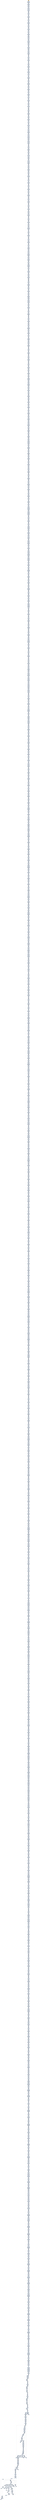 digraph G {
node[shape=rectangle,style=filled,fillcolor=lightsteelblue,color=lightsteelblue]
bgcolor="transparent"
a0x00401bafsubw_bp_bp[label="start\nsubw %bp, %bp",color="lightgrey",fillcolor="orange"];
a0x00401bb2xorw_di_ax[label="0x00401bb2\nxorw %di, %ax"];
a0x00401bb5testl_0x40fd69UINT32_edi[label="0x00401bb5\ntestl $0x40fd69<UINT32>, %edi"];
a0x00401bbbmovl_0x40eb7fUINT32__120esp_[label="0x00401bbb\nmovl $0x40eb7f<UINT32>, -120(%esp)"];
a0x00401bc3subw_bp_bp[label="0x00401bc3\nsubw %bp, %bp"];
a0x00401bc6movl__120esp__ebx[label="0x00401bc6\nmovl -120(%esp), %ebx"];
a0x00401bcaaddl_0xc7c2be0fUINT32_ebx_[label="0x00401bca\naddl $0xc7c2be0f<UINT32>, (%ebx)"];
a0x00401bd0xorw_di_ax[label="0x00401bd0\nxorw %di, %ax"];
a0x00401bd3testl_0x40fd69UINT32_edi[label="0x00401bd3\ntestl $0x40fd69<UINT32>, %edi"];
a0x00401bd9xorl_ecx_ecx[label="0x00401bd9\nxorl %ecx, %ecx"];
a0x00401bdbmovb_0x4UINT8_cl[label="0x00401bdb\nmovb $0x4<UINT8>, %cl"];
a0x00401bddaddl_ecx__120esp_[label="0x00401bdd\naddl %ecx, -120(%esp)"];
a0x00401be1testl_0x40fd69UINT32_edi[label="0x00401be1\ntestl $0x40fd69<UINT32>, %edi"];
a0x00401be7movl__120esp__edx[label="0x00401be7\nmovl -120(%esp), %edx"];
a0x00401beborl_0x7f882444UINT32_edx_[label="0x00401beb\norl $0x7f882444<UINT32>, (%edx)"];
a0x00401bf1xorl_ebx_ebp[label="0x00401bf1\nxorl %ebx, %ebp"];
a0x00401bf3testw_ax_di[label="0x00401bf3\ntestw %ax, %di"];
a0x00401bf6xorl_edx_edx[label="0x00401bf6\nxorl %edx, %edx"];
a0x00401bf8movb_0x4UINT8_dl[label="0x00401bf8\nmovb $0x4<UINT8>, %dl"];
a0x00401bfaaddl_edx__120esp_[label="0x00401bfa\naddl %edx, -120(%esp)"];
a0x00401bfetestw_ax_di[label="0x00401bfe\ntestw %ax, %di"];
a0x00401c01orl_eax_edi[label="0x00401c01\norl %eax, %edi"];
a0x00401c03movl__120esp__edx[label="0x00401c03\nmovl -120(%esp), %edx"];
a0x00401c07movl_0xf0040bbUINT32_edx_[label="0x00401c07\nmovl $0xf0040bb<UINT32>, (%edx)"];
a0x00401c0dorl_eax_edi[label="0x00401c0d\norl %eax, %edi"];
a0x00401c0faddw_bp_si[label="0x00401c0f\naddw %bp, %si"];
a0x00401c12xorl_edx_edx[label="0x00401c12\nxorl %edx, %edx"];
a0x00401c14movb_0x4UINT8_dl[label="0x00401c14\nmovb $0x4<UINT8>, %dl"];
a0x00401c16addl_edx__120esp_[label="0x00401c16\naddl %edx, -120(%esp)"];
a0x00401c1aaddw_bp_si[label="0x00401c1a\naddw %bp, %si"];
a0x00401c1dmovl__120esp__ebx[label="0x00401c1d\nmovl -120(%esp), %ebx"];
a0x00401c21movl_0xd981c2beUINT32_ebx_[label="0x00401c21\nmovl $0xd981c2be<UINT32>, (%ebx)"];
a0x00401c27rcll_0x2UINT8_edi[label="0x00401c27\nrcll $0x2<UINT8>, %edi"];
a0x00401c2amovw_ax_bp[label="0x00401c2a\nmovw %ax, %bp"];
a0x00401c2dxorl_ecx_ecx[label="0x00401c2d\nxorl %ecx, %ecx"];
a0x00401c2fmovb_0x4UINT8_cl[label="0x00401c2f\nmovb $0x4<UINT8>, %cl"];
a0x00401c31addl_ecx__120esp_[label="0x00401c31\naddl %ecx, -120(%esp)"];
a0x00401c35movw_ax_bp[label="0x00401c35\nmovw %ax, %bp"];
a0x00401c38movzbl_cl_edx[label="0x00401c38\nmovzbl %cl, %edx"];
a0x00401c3bmovl__120esp__ecx[label="0x00401c3b\nmovl -120(%esp), %ecx"];
a0x00401c3fmovl_0x40feeaUINT32_ecx_[label="0x00401c3f\nmovl $0x40feea<UINT32>, (%ecx)"];
a0x00401c45movzbl_cl_edx[label="0x00401c45\nmovzbl %cl, %edx"];
a0x00401c48xorl_ecx_ecx[label="0x00401c48\nxorl %ecx, %ecx"];
a0x00401c4amovb_0x4UINT8_cl[label="0x00401c4a\nmovb $0x4<UINT8>, %cl"];
a0x00401c4caddl_ecx__120esp_[label="0x00401c4c\naddl %ecx, -120(%esp)"];
a0x00401c50testl_esi_ebx[label="0x00401c50\ntestl %esi, %ebx"];
a0x00401c52movl__120esp__ecx[label="0x00401c52\nmovl -120(%esp), %ecx"];
a0x00401c56addl_0x88244c8bUINT32_ecx_[label="0x00401c56\naddl $0x88244c8b<UINT32>, (%ecx)"];
a0x00401c5cmovl_ecx_edx[label="0x00401c5c\nmovl %ecx, %edx"];
a0x00401c5etestl_edi_ebp[label="0x00401c5e\ntestl %edi, %ebp"];
a0x00401c60xorl_0x40ddfaUINT32_ebp[label="0x00401c60\nxorl $0x40ddfa<UINT32>, %ebp"];
a0x00401c66xorl_edx_edx[label="0x00401c66\nxorl %edx, %edx"];
a0x00401c68movb_0x4UINT8_dl[label="0x00401c68\nmovb $0x4<UINT8>, %dl"];
a0x00401c6aaddl_edx__120esp_[label="0x00401c6a\naddl %edx, -120(%esp)"];
a0x00401c6etestl_edi_ebp[label="0x00401c6e\ntestl %edi, %ebp"];
a0x00401c70movl__120esp__edi[label="0x00401c70\nmovl -120(%esp), %edi"];
a0x00401c74movl_0xbe900181UINT32_eax[label="0x00401c74\nmovl $0xbe900181<UINT32>, %eax"];
a0x00401c79stosl_eax_es_edi_[label="0x00401c79\nstosl %eax, %es:(%edi)"];
a0x00401c7axorl_0x40ddfaUINT32_ebp[label="0x00401c7a\nxorl $0x40ddfa<UINT32>, %ebp"];
a0x00401c80xorl_edx_edx[label="0x00401c80\nxorl %edx, %edx"];
a0x00401c82movb_0x4UINT8_dl[label="0x00401c82\nmovb $0x4<UINT8>, %dl"];
a0x00401c84addl_edx__120esp_[label="0x00401c84\naddl %edx, -120(%esp)"];
a0x00401c88addl_esi_esi[label="0x00401c88\naddl %esi, %esi"];
a0x00401c8atestw_cx_bp[label="0x00401c8a\ntestw %cx, %bp"];
a0x00401c8dmovl__120esp__edx[label="0x00401c8d\nmovl -120(%esp), %edx"];
a0x00401c91movl_0xd9814010UINT32_edx_[label="0x00401c91\nmovl $0xd9814010<UINT32>, (%edx)"];
a0x00401c97testw_cx_bp[label="0x00401c97\ntestw %cx, %bp"];
a0x00401c9aleal_0x40faeaebx__edi[label="0x00401c9a\nleal 0x40faea(%ebx), %edi"];
a0x00401ca0xorl_ecx_ecx[label="0x00401ca0\nxorl %ecx, %ecx"];
a0x00401ca2movb_0x4UINT8_cl[label="0x00401ca2\nmovb $0x4<UINT8>, %cl"];
a0x00401ca4addl_ecx__120esp_[label="0x00401ca4\naddl %ecx, -120(%esp)"];
a0x00401ca8leal_0x40faeaebx__edi[label="0x00401ca8\nleal 0x40faea(%ebx), %edi"];
a0x00401caemovl__120esp__ecx[label="0x00401cae\nmovl -120(%esp), %ecx"];
a0x00401cb2movl_0x40feeaUINT32_ecx_[label="0x00401cb2\nmovl $0x40feea<UINT32>, (%ecx)"];
a0x00401cb8subl_ebp_ecx[label="0x00401cb8\nsubl %ebp, %ecx"];
a0x00401cbaxorl_edi_edi[label="0x00401cba\nxorl %edi, %edi"];
a0x00401cbcorw_si_ax[label="0x00401cbc\norw %si, %ax"];
a0x00401cbfxorl_edx_edx[label="0x00401cbf\nxorl %edx, %edx"];
a0x00401cc1movb_0x4UINT8_dl[label="0x00401cc1\nmovb $0x4<UINT8>, %dl"];
a0x00401cc3addl_edx__120esp_[label="0x00401cc3\naddl %edx, -120(%esp)"];
a0x00401cc7xorl_edi_edi[label="0x00401cc7\nxorl %edi, %edi"];
a0x00401cc9movl__120esp__edx[label="0x00401cc9\nmovl -120(%esp), %edx"];
a0x00401ccdmovl_0x4b2d233UINT32_edx_[label="0x00401ccd\nmovl $0x4b2d233<UINT32>, (%edx)"];
a0x00401cd3orw_si_ax[label="0x00401cd3\norw %si, %ax"];
a0x00401cd6testl_edx_ebx[label="0x00401cd6\ntestl %edx, %ebx"];
a0x00401cd8orw_dx_si[label="0x00401cd8\norw %dx, %si"];
a0x00401cdbxorl_ecx_ecx[label="0x00401cdb\nxorl %ecx, %ecx"];
a0x00401cddmovb_0x4UINT8_cl[label="0x00401cdd\nmovb $0x4<UINT8>, %cl"];
a0x00401cdfaddl_ecx__120esp_[label="0x00401cdf\naddl %ecx, -120(%esp)"];
a0x00401ce3testl_edx_ebx[label="0x00401ce3\ntestl %edx, %ebx"];
a0x00401ce5movl__120esp__eax[label="0x00401ce5\nmovl -120(%esp), %eax"];
a0x00401ce9addl_0x88245401UINT32_eax_[label="0x00401ce9\naddl $0x88245401<UINT32>, (%eax)"];
a0x00401ceforw_dx_si[label="0x00401cef\norw %dx, %si"];
a0x00401cf2xorl_edx_edx[label="0x00401cf2\nxorl %edx, %edx"];
a0x00401cf4movb_0x4UINT8_dl[label="0x00401cf4\nmovb $0x4<UINT8>, %dl"];
a0x00401cf6addl_edx__120esp_[label="0x00401cf6\naddl %edx, -120(%esp)"];
a0x00401cfatestw_bx_dx[label="0x00401cfa\ntestw %bx, %dx"];
a0x00401cfdmovl__120esp__ecx[label="0x00401cfd\nmovl -120(%esp), %ecx"];
a0x00401d01movl_0xb60ff58bUINT32_ecx_[label="0x00401d01\nmovl $0xb60ff58b<UINT32>, (%ecx)"];
a0x00401d07shll_0x2UINT8_ebp[label="0x00401d07\nshll $0x2<UINT8>, %ebp"];
a0x00401d0axorl_eax_eax[label="0x00401d0a\nxorl %eax, %eax"];
a0x00401d0cmovb_0x4UINT8_al[label="0x00401d0c\nmovb $0x4<UINT8>, %al"];
a0x00401d0eaddl_eax__120esp_[label="0x00401d0e\naddl %eax, -120(%esp)"];
a0x00401d12movw_cx_si[label="0x00401d12\nmovw %cx, %si"];
a0x00401d15subl_ebp_eax[label="0x00401d15\nsubl %ebp, %eax"];
a0x00401d17movl__120esp__ebx[label="0x00401d17\nmovl -120(%esp), %ebx"];
a0x00401d1baddl_0x24448bc4UINT32_ebx_[label="0x00401d1b\naddl $0x24448bc4<UINT32>, (%ebx)"];
a0x00401d21subl_ebp_eax[label="0x00401d21\nsubl %ebp, %eax"];
a0x00401d23subw_cx_bp[label="0x00401d23\nsubw %cx, %bp"];
a0x00401d26xorl_ecx_ecx[label="0x00401d26\nxorl %ecx, %ecx"];
a0x00401d28movb_0x4UINT8_cl[label="0x00401d28\nmovb $0x4<UINT8>, %cl"];
a0x00401d2aaddl_ecx__120esp_[label="0x00401d2a\naddl %ecx, -120(%esp)"];
a0x00401d2esubw_cx_bp[label="0x00401d2e\nsubw %cx, %bp"];
a0x00401d31movl__120esp__eax[label="0x00401d31\nmovl -120(%esp), %eax"];
a0x00401d35addl_0x10008188UINT32_eax_[label="0x00401d35\naddl $0x10008188<UINT32>, (%eax)"];
a0x00401d3brcll_0x2UINT8_ebp[label="0x00401d3b\nrcll $0x2<UINT8>, %ebp"];
a0x00401d3eaddw_cx_bx[label="0x00401d3e\naddw %cx, %bx"];
a0x00401d41xorl_edx_edx[label="0x00401d41\nxorl %edx, %edx"];
a0x00401d43movb_0x4UINT8_dl[label="0x00401d43\nmovb $0x4<UINT8>, %dl"];
a0x00401d45addl_edx__120esp_[label="0x00401d45\naddl %edx, -120(%esp)"];
a0x00401d49addw_cx_bx[label="0x00401d49\naddw %cx, %bx"];
a0x00401d4cmovl__120esp__ecx[label="0x00401d4c\nmovl -120(%esp), %ecx"];
a0x00401d50addl_0x8136a695UINT32_ecx_[label="0x00401d50\naddl $0x8136a695<UINT32>, (%ecx)"];
a0x00401d56orw_ax_ax[label="0x00401d56\norw %ax, %ax"];
a0x00401d59xorl_ecx_ecx[label="0x00401d59\nxorl %ecx, %ecx"];
a0x00401d5bmovb_0x4UINT8_cl[label="0x00401d5b\nmovb $0x4<UINT8>, %cl"];
a0x00401d5daddl_ecx__120esp_[label="0x00401d5d\naddl %ecx, -120(%esp)"];
a0x00401d61subw_si_bx[label="0x00401d61\nsubw %si, %bx"];
a0x00401d64movl__120esp__ecx[label="0x00401d64\nmovl -120(%esp), %ecx"];
a0x00401d68addl_0x19955030UINT32_ecx_[label="0x00401d68\naddl $0x19955030<UINT32>, (%ecx)"];
a0x00401d6emovzbl_bh_edx[label="0x00401d6e\nmovzbl %bh, %edx"];
a0x00401d71xorl_edx_edx[label="0x00401d71\nxorl %edx, %edx"];
a0x00401d73movb_0x4UINT8_dl[label="0x00401d73\nmovb $0x4<UINT8>, %dl"];
a0x00401d75addl_edx__120esp_[label="0x00401d75\naddl %edx, -120(%esp)"];
a0x00401d79addw_cx_cx[label="0x00401d79\naddw %cx, %cx"];
a0x00401d7cmovw_bp_cx[label="0x00401d7c\nmovw %bp, %cx"];
a0x00401d7fmovl__120esp__edx[label="0x00401d7f\nmovl -120(%esp), %edx"];
a0x00401d83addl_0xc4b60f26UINT32_edx_[label="0x00401d83\naddl $0xc4b60f26<UINT32>, (%edx)"];
a0x00401d89movw_bp_cx[label="0x00401d89\nmovw %bp, %cx"];
a0x00401d8ctestw_si_ax[label="0x00401d8c\ntestw %si, %ax"];
a0x00401d8fxorl_ecx_ecx[label="0x00401d8f\nxorl %ecx, %ecx"];
a0x00401d91movb_0x4UINT8_cl[label="0x00401d91\nmovb $0x4<UINT8>, %cl"];
a0x00401d93addl_ecx__120esp_[label="0x00401d93\naddl %ecx, -120(%esp)"];
a0x00401d97testw_si_ax[label="0x00401d97\ntestw %si, %ax"];
a0x00401d9amovl__120esp__edx[label="0x00401d9a\nmovl -120(%esp), %edx"];
a0x00401d9eaddl_0x4b1c933UINT32_edx_[label="0x00401d9e\naddl $0x4b1c933<UINT32>, (%edx)"];
a0x00401da4notl_edi[label="0x00401da4\nnotl %edi"];
a0x00401da6xchgl_eax_ebx[label="0x00401da6\nxchgl %eax, %ebx"];
a0x00401da7addw_bp_cx[label="0x00401da7\naddw %bp, %cx"];
a0x00401daaxorl_edx_edx[label="0x00401daa\nxorl %edx, %edx"];
a0x00401dacmovb_0x4UINT8_dl[label="0x00401dac\nmovb $0x4<UINT8>, %dl"];
a0x00401daeaddl_edx__120esp_[label="0x00401dae\naddl %edx, -120(%esp)"];
a0x00401db2xchgl_eax_ebx[label="0x00401db2\nxchgl %eax, %ebx"];
a0x00401db3addw_bp_cx[label="0x00401db3\naddw %bp, %cx"];
a0x00401db6movl__120esp__edx[label="0x00401db6\nmovl -120(%esp), %edx"];
a0x00401dbamovl_0x88244c01UINT32_edx_[label="0x00401dba\nmovl $0x88244c01<UINT32>, (%edx)"];
a0x00401dc0addw_bp_cx[label="0x00401dc0\naddw %bp, %cx"];
a0x00401dc3testw_bx_ax[label="0x00401dc3\ntestw %bx, %ax"];
a0x00401dc6xorl_eax_eax[label="0x00401dc6\nxorl %eax, %eax"];
a0x00401dc8movb_0x4UINT8_al[label="0x00401dc8\nmovb $0x4<UINT8>, %al"];
a0x00401dcaaddl_eax__120esp_[label="0x00401dca\naddl %eax, -120(%esp)"];
a0x00401dcetestw_bx_ax[label="0x00401dce\ntestw %bx, %ax"];
a0x00401dd1movl__120esp__ecx[label="0x00401dd1\nmovl -120(%esp), %ecx"];
a0x00401dd5addl_0x8bd82b66UINT32_ecx_[label="0x00401dd5\naddl $0x8bd82b66<UINT32>, (%ecx)"];
a0x00401ddborl_ebp_ecx[label="0x00401ddb\norl %ebp, %ecx"];
a0x00401dddxorl_ecx_ecx[label="0x00401ddd\nxorl %ecx, %ecx"];
a0x00401ddfmovb_0x4UINT8_cl[label="0x00401ddf\nmovb $0x4<UINT8>, %cl"];
a0x00401de1addl_ecx__120esp_[label="0x00401de1\naddl %ecx, -120(%esp)"];
a0x00401de5addw_cx_bp[label="0x00401de5\naddw %cx, %bp"];
a0x00401de8xorw_bx_bp[label="0x00401de8\nxorw %bx, %bp"];
a0x00401debmovl__120esp__ecx[label="0x00401deb\nmovl -120(%esp), %ecx"];
a0x00401defaddl_0x81882444UINT32_ecx_[label="0x00401def\naddl $0x81882444<UINT32>, (%ecx)"];
a0x00401df5xorw_bx_bp[label="0x00401df5\nxorw %bx, %bp"];
a0x00401df8shll_0x2UINT8_ecx[label="0x00401df8\nshll $0x2<UINT8>, %ecx"];
a0x00401dfbleal_0x2ebp__eax[label="0x00401dfb\nleal 0x2(%ebp), %eax"];
a0x00401dfexorl_edx_edx[label="0x00401dfe\nxorl %edx, %edx"];
a0x00401e00movb_0x4UINT8_dl[label="0x00401e00\nmovb $0x4<UINT8>, %dl"];
a0x00401e02addl_edx__120esp_[label="0x00401e02\naddl %edx, -120(%esp)"];
a0x00401e06shll_0x2UINT8_ecx[label="0x00401e06\nshll $0x2<UINT8>, %ecx"];
a0x00401e09movl__120esp__eax[label="0x00401e09\nmovl -120(%esp), %eax"];
a0x00401e0dmovl_0xc7d6d400UINT32_eax_[label="0x00401e0d\nmovl $0xc7d6d400<UINT32>, (%eax)"];
a0x00401e13leal_0x2ebp__eax[label="0x00401e13\nleal 0x2(%ebp), %eax"];
a0x00401e16xorl_ebx_ebx[label="0x00401e16\nxorl %ebx, %ebx"];
a0x00401e18movb_0x4UINT8_bl[label="0x00401e18\nmovb $0x4<UINT8>, %bl"];
a0x00401e1aaddl_ebx__120esp_[label="0x00401e1a\naddl %ebx, -120(%esp)"];
a0x00401e1eleal_0x40da7eebp__ebp[label="0x00401e1e\nleal 0x40da7e(%ebp), %ebp"];
a0x00401e24movl__120esp__ecx[label="0x00401e24\nmovl -120(%esp), %ecx"];
a0x00401e28movl_0x8430814dUINT32_ecx_[label="0x00401e28\nmovl $0x8430814d<UINT32>, (%ecx)"];
a0x00401e2exorw_dx_ax[label="0x00401e2e\nxorw %dx, %ax"];
a0x00401e31shldl_0x3UINT8_ebx_eax[label="0x00401e31\nshldl $0x3<UINT8>, %ebx, %eax"];
a0x00401e35xorl_ecx_ecx[label="0x00401e35\nxorl %ecx, %ecx"];
a0x00401e37movb_0x4UINT8_cl[label="0x00401e37\nmovb $0x4<UINT8>, %cl"];
a0x00401e39addl_ecx__120esp_[label="0x00401e39\naddl %ecx, -120(%esp)"];
a0x00401e3dshldl_0x3UINT8_ebx_eax[label="0x00401e3d\nshldl $0x3<UINT8>, %ebx, %eax"];
a0x00401e41movl__120esp__eax[label="0x00401e41\nmovl -120(%esp), %eax"];
a0x00401e45orl_0xbf4c796UINT32_eax_[label="0x00401e45\norl $0xbf4c796<UINT32>, (%eax)"];
a0x00401e4borl_ebx_edx[label="0x00401e4b\norl %ebx, %edx"];
a0x00401e4dmovzbl_bl_edx[label="0x00401e4d\nmovzbl %bl, %edx"];
a0x00401e50movw_cx_di[label="0x00401e50\nmovw %cx, %di"];
a0x00401e53xorl_ecx_ecx[label="0x00401e53\nxorl %ecx, %ecx"];
a0x00401e55movb_0x4UINT8_cl[label="0x00401e55\nmovb $0x4<UINT8>, %cl"];
a0x00401e57addl_ecx__120esp_[label="0x00401e57\naddl %ecx, -120(%esp)"];
a0x00401e5bmovzbl_bl_edx[label="0x00401e5b\nmovzbl %bl, %edx"];
a0x00401e5emovl__120esp__ecx[label="0x00401e5e\nmovl -120(%esp), %ecx"];
a0x00401e62addl_0x33d02bfaUINT32_ecx_[label="0x00401e62\naddl $0x33d02bfa<UINT32>, (%ecx)"];
a0x00401e68movw_cx_di[label="0x00401e68\nmovw %cx, %di"];
a0x00401e6bxorl_edx_edx[label="0x00401e6b\nxorl %edx, %edx"];
a0x00401e6dmovb_0x4UINT8_dl[label="0x00401e6d\nmovb $0x4<UINT8>, %dl"];
a0x00401e6faddl_edx__120esp_[label="0x00401e6f\naddl %edx, -120(%esp)"];
a0x00401e73testl_edx_ebx[label="0x00401e73\ntestl %edx, %ebx"];
a0x00401e75addl_ebp_ebx[label="0x00401e75\naddl %ebp, %ebx"];
a0x00401e77movl__120esp__edi[label="0x00401e77\nmovl -120(%esp), %edi"];
a0x00401e7bmovl_0x104b3dbUINT32_eax[label="0x00401e7b\nmovl $0x104b3db<UINT32>, %eax"];
a0x00401e80stosl_eax_es_edi_[label="0x00401e80\nstosl %eax, %es:(%edi)"];
a0x00401e81addl_ebp_ebx[label="0x00401e81\naddl %ebp, %ebx"];
a0x00401e83shrdl_0x3UINT8_ecx_eax[label="0x00401e83\nshrdl $0x3<UINT8>, %ecx, %eax"];
a0x00401e87testl_ebp_ebp[label="0x00401e87\ntestl %ebp, %ebp"];
a0x00401e89xorl_ebx_ebx[label="0x00401e89\nxorl %ebx, %ebx"];
a0x00401e8bmovb_0x4UINT8_bl[label="0x00401e8b\nmovb $0x4<UINT8>, %bl"];
a0x00401e8daddl_ebx__120esp_[label="0x00401e8d\naddl %ebx, -120(%esp)"];
a0x00401e91shrdl_0x3UINT8_ecx_eax[label="0x00401e91\nshrdl $0x3<UINT8>, %ecx, %eax"];
a0x00401e95movl__120esp__edx[label="0x00401e95\nmovl -120(%esp), %edx"];
a0x00401e99movl_0x2b88245cUINT32_edx_[label="0x00401e99\nmovl $0x2b88245c<UINT32>, (%edx)"];
a0x00401e9ftestl_ebp_ebp[label="0x00401e9f\ntestl %ebp, %ebp"];
a0x00401ea1testw_ax_dx[label="0x00401ea1\ntestw %ax, %dx"];
a0x00401ea4leal_0x2edx__ebx[label="0x00401ea4\nleal 0x2(%edx), %ebx"];
a0x00401ea7xorl_edx_edx[label="0x00401ea7\nxorl %edx, %edx"];
a0x00401ea9movb_0x4UINT8_dl[label="0x00401ea9\nmovb $0x4<UINT8>, %dl"];
a0x00401eabaddl_edx__120esp_[label="0x00401eab\naddl %edx, -120(%esp)"];
a0x00401eaftestw_ax_dx[label="0x00401eaf\ntestw %ax, %dx"];
a0x00401eb2movl__120esp__edi[label="0x00401eb2\nmovl -120(%esp), %edi"];
a0x00401eb6movl_0xbdff7d0UINT32_eax[label="0x00401eb6\nmovl $0xbdff7d0<UINT32>, %eax"];
a0x00401ebbstosl_eax_es_edi_[label="0x00401ebb\nstosl %eax, %es:(%edi)"];
a0x00401ebcleal_0x2edx__ebx[label="0x00401ebc\nleal 0x2(%edx), %ebx"];
a0x00401ebfxorl_eax_eax[label="0x00401ebf\nxorl %eax, %eax"];
a0x00401ec1movb_0x4UINT8_al[label="0x00401ec1\nmovb $0x4<UINT8>, %al"];
a0x00401ec3addl_eax__120esp_[label="0x00401ec3\naddl %eax, -120(%esp)"];
a0x00401ec7imull_ecx_eax[label="0x00401ec7\nimull %ecx, %eax"];
a0x00401ec9andw_dx_bx[label="0x00401ec9\nandw %dx, %bx"];
a0x00401eccmovl__120esp__edi[label="0x00401ecc\nmovl -120(%esp), %edi"];
a0x00401ed0movl_0x244c8befUINT32_eax[label="0x00401ed0\nmovl $0x244c8bef<UINT32>, %eax"];
a0x00401ed5stosl_eax_es_edi_[label="0x00401ed5\nstosl %eax, %es:(%edi)"];
a0x00401ed6andw_dx_bx[label="0x00401ed6\nandw %dx, %bx"];
a0x00401ed9movw_bp_cx[label="0x00401ed9\nmovw %bp, %cx"];
a0x00401edcxorl_eax_eax[label="0x00401edc\nxorl %eax, %eax"];
a0x00401edemovb_0x4UINT8_al[label="0x00401ede\nmovb $0x4<UINT8>, %al"];
a0x00401ee0addl_eax__120esp_[label="0x00401ee0\naddl %eax, -120(%esp)"];
a0x00401ee4movw_bp_cx[label="0x00401ee4\nmovw %bp, %cx"];
a0x00401ee7movl__120esp__ecx[label="0x00401ee7\nmovl -120(%esp), %ecx"];
a0x00401eebmovl_0xe8018188UINT32_ecx_[label="0x00401eeb\nmovl $0xe8018188<UINT32>, (%ecx)"];
a0x00401ef1subl_edi_esi[label="0x00401ef1\nsubl %edi, %esi"];
a0x00401ef3xorw_cx_ax[label="0x00401ef3\nxorw %cx, %ax"];
a0x00401ef6xorl_eax_eax[label="0x00401ef6\nxorl %eax, %eax"];
a0x00401ef8movb_0x4UINT8_al[label="0x00401ef8\nmovb $0x4<UINT8>, %al"];
a0x00401efaaddl_eax__120esp_[label="0x00401efa\naddl %eax, -120(%esp)"];
a0x00401efexorw_cx_ax[label="0x00401efe\nxorw %cx, %ax"];
a0x00401f01testl_ebx_ecx[label="0x00401f01\ntestl %ebx, %ecx"];
a0x00401f03movl__120esp__ebx[label="0x00401f03\nmovl -120(%esp), %ebx"];
a0x00401f07addl_0xf7000003UINT32_ebx_[label="0x00401f07\naddl $0xf7000003<UINT32>, (%ebx)"];
a0x00401f0dtestl_ebx_ecx[label="0x00401f0d\ntestl %ebx, %ecx"];
a0x00401f0fxorl_edx_edx[label="0x00401f0f\nxorl %edx, %edx"];
a0x00401f11movb_0x4UINT8_dl[label="0x00401f11\nmovb $0x4<UINT8>, %dl"];
a0x00401f13addl_edx__120esp_[label="0x00401f13\naddl %edx, -120(%esp)"];
a0x00401f17subl_ebx_ebp[label="0x00401f17\nsubl %ebx, %ebp"];
a0x00401f19andw_ax_cx[label="0x00401f19\nandw %ax, %cx"];
a0x00401f1cmovl__120esp__edi[label="0x00401f1c\nmovl -120(%esp), %edi"];
a0x00401f20movl_0x33ef0bdfUINT32_eax[label="0x00401f20\nmovl $0x33ef0bdf<UINT32>, %eax"];
a0x00401f25stosl_eax_es_edi_[label="0x00401f25\nstosl %eax, %es:(%edi)"];
a0x00401f26andw_ax_cx[label="0x00401f26\nandw %ax, %cx"];
a0x00401f29movsbl_ah_edx[label="0x00401f29\nmovsbl %ah, %edx"];
a0x00401f2cxorl_edx_edx[label="0x00401f2c\nxorl %edx, %edx"];
a0x00401f2emovb_0x4UINT8_dl[label="0x00401f2e\nmovb $0x4<UINT8>, %dl"];
a0x00401f30addl_edx__120esp_[label="0x00401f30\naddl %edx, -120(%esp)"];
a0x00401f34movsbl_ah_edx[label="0x00401f34\nmovsbl %ah, %edx"];
a0x00401f37movl__120esp__ecx[label="0x00401f37\nmovl -120(%esp), %ecx"];
a0x00401f3bmovl_0x104b1c9UINT32_ecx_[label="0x00401f3b\nmovl $0x104b1c9<UINT32>, (%ecx)"];
a0x00401f41movl_ebx_eax[label="0x00401f41\nmovl %ebx, %eax"];
a0x00401f43andl_ebx_ecx[label="0x00401f43\nandl %ebx, %ecx"];
a0x00401f45andw_si_di[label="0x00401f45\nandw %si, %di"];
a0x00401f48xorl_eax_eax[label="0x00401f48\nxorl %eax, %eax"];
a0x00401f4amovb_0x4UINT8_al[label="0x00401f4a\nmovb $0x4<UINT8>, %al"];
a0x00401f4caddl_eax__120esp_[label="0x00401f4c\naddl %eax, -120(%esp)"];
a0x00401f50andl_ebx_ecx[label="0x00401f50\nandl %ebx, %ecx"];
a0x00401f52andw_si_di[label="0x00401f52\nandw %si, %di"];
a0x00401f55movl__120esp__ecx[label="0x00401f55\nmovl -120(%esp), %ecx"];
a0x00401f59orl_0xb88244cUINT32_ecx_[label="0x00401f59\norl $0xb88244c<UINT32>, (%ecx)"];
a0x00401f5fandw_si_di[label="0x00401f5f\nandw %si, %di"];
a0x00401f62xorl_ecx_ecx[label="0x00401f62\nxorl %ecx, %ecx"];
a0x00401f64movb_0x4UINT8_cl[label="0x00401f64\nmovb $0x4<UINT8>, %cl"];
a0x00401f66addl_ecx__120esp_[label="0x00401f66\naddl %ecx, -120(%esp)"];
a0x00401f6arcll_0x2UINT8_edx[label="0x00401f6a\nrcll $0x2<UINT8>, %edx"];
a0x00401f6dmovsbl_bl_edx[label="0x00401f6d\nmovsbl %bl, %edx"];
a0x00401f70movl__120esp__ebx[label="0x00401f70\nmovl -120(%esp), %ebx"];
a0x00401f74movl_0xc62366efUINT32_ebx_[label="0x00401f74\nmovl $0xc62366ef<UINT32>, (%ebx)"];
a0x00401f7amovsbl_bl_edx[label="0x00401f7a\nmovsbl %bl, %edx"];
a0x00401f7dsubl_ebx_eax[label="0x00401f7d\nsubl %ebx, %eax"];
a0x00401f7ftestw_bx_si[label="0x00401f7f\ntestw %bx, %si"];
a0x00401f82xorl_eax_eax[label="0x00401f82\nxorl %eax, %eax"];
a0x00401f84movb_0x4UINT8_al[label="0x00401f84\nmovb $0x4<UINT8>, %al"];
a0x00401f86addl_eax__120esp_[label="0x00401f86\naddl %eax, -120(%esp)"];
a0x00401f8asubl_ebx_eax[label="0x00401f8a\nsubl %ebx, %eax"];
a0x00401f8ctestw_bx_si[label="0x00401f8c\ntestw %bx, %si"];
a0x00401f8fmovl__120esp__ebx[label="0x00401f8f\nmovl -120(%esp), %ebx"];
a0x00401f93movl_0x8824448bUINT32_ebx_[label="0x00401f93\nmovl $0x8824448b<UINT32>, (%ebx)"];
a0x00401f99testw_bx_si[label="0x00401f99\ntestw %bx, %si"];
a0x00401f9cxorl_eax_eax[label="0x00401f9c\nxorl %eax, %eax"];
a0x00401f9emovb_0x4UINT8_al[label="0x00401f9e\nmovb $0x4<UINT8>, %al"];
a0x00401fa0addl_eax__120esp_[label="0x00401fa0\naddl %eax, -120(%esp)"];
a0x00401fa4movl_ecx_ecx[label="0x00401fa4\nmovl %ecx, %ecx"];
a0x00401fa6shll_0x2UINT8_eax[label="0x00401fa6\nshll $0x2<UINT8>, %eax"];
a0x00401fa9movl__120esp__ecx[label="0x00401fa9\nmovl -120(%esp), %ecx"];
a0x00401fadaddl_0xcde70081UINT32_ecx_[label="0x00401fad\naddl $0xcde70081<UINT32>, (%ecx)"];
a0x00401fb3shll_0x2UINT8_eax[label="0x00401fb3\nshll $0x2<UINT8>, %eax"];
a0x00401fb6addw_di_cx[label="0x00401fb6\naddw %di, %cx"];
a0x00401fb9xorw_dx_cx[label="0x00401fb9\nxorw %dx, %cx"];
a0x00401fbcxorl_ecx_ecx[label="0x00401fbc\nxorl %ecx, %ecx"];
a0x00401fbemovb_0x4UINT8_cl[label="0x00401fbe\nmovb $0x4<UINT8>, %cl"];
a0x00401fc0addl_ecx__120esp_[label="0x00401fc0\naddl %ecx, -120(%esp)"];
a0x00401fc4addw_di_cx[label="0x00401fc4\naddw %di, %cx"];
a0x00401fc7xorw_dx_cx[label="0x00401fc7\nxorw %dx, %cx"];
a0x00401fcamovl__120esp__eax[label="0x00401fca\nmovl -120(%esp), %eax"];
a0x00401fceaddl_0x3081a33bUINT32_eax_[label="0x00401fce\naddl $0x3081a33b<UINT32>, (%eax)"];
a0x00401fd4xorw_dx_cx[label="0x00401fd4\nxorw %dx, %cx"];
a0x00401fd7addl_eax_eax[label="0x00401fd7\naddl %eax, %eax"];
a0x00401fd9orl_ebx_edx[label="0x00401fd9\norl %ebx, %edx"];
a0x00401fdbxorl_ecx_ecx[label="0x00401fdb\nxorl %ecx, %ecx"];
a0x00401fddmovb_0x4UINT8_cl[label="0x00401fdd\nmovb $0x4<UINT8>, %cl"];
a0x00401fdfaddl_ecx__120esp_[label="0x00401fdf\naddl %ecx, -120(%esp)"];
a0x00401fe3addl_eax_eax[label="0x00401fe3\naddl %eax, %eax"];
a0x00401fe5movl__120esp__eax[label="0x00401fe5\nmovl -120(%esp), %eax"];
a0x00401fe9addl_0xb3846914UINT32_eax_[label="0x00401fe9\naddl $0xb3846914<UINT32>, (%eax)"];
a0x00401feforl_ebx_edx[label="0x00401fef\norl %ebx, %edx"];
a0x00401ff1movl_ebx_esi[label="0x00401ff1\nmovl %ebx, %esi"];
a0x00401ff3xorl_ecx_ecx[label="0x00401ff3\nxorl %ecx, %ecx"];
a0x00401ff5movb_0x4UINT8_cl[label="0x00401ff5\nmovb $0x4<UINT8>, %cl"];
a0x00401ff7addl_ecx__120esp_[label="0x00401ff7\naddl %ecx, -120(%esp)"];
a0x00401ffbmovl_ebx_esi[label="0x00401ffb\nmovl %ebx, %esi"];
a0x00401ffdmovl__120esp__eax[label="0x00401ffd\nmovl -120(%esp), %eax"];
a0x00402001orl_0x66c62366UINT32_eax_[label="0x00402001\norl $0x66c62366<UINT32>, (%eax)"];
a0x00402007testl_edx_ecx[label="0x00402007\ntestl %edx, %ecx"];
a0x00402009roll_0x2UINT8_ebp[label="0x00402009\nroll $0x2<UINT8>, %ebp"];
a0x0040200cxorl_ecx_ecx[label="0x0040200c\nxorl %ecx, %ecx"];
a0x0040200emovb_0x4UINT8_cl[label="0x0040200e\nmovb $0x4<UINT8>, %cl"];
a0x00402010addl_ecx__120esp_[label="0x00402010\naddl %ecx, -120(%esp)"];
a0x00402014roll_0x2UINT8_ebp[label="0x00402014\nroll $0x2<UINT8>, %ebp"];
a0x00402017leal_0x40faf8ecx__esi[label="0x00402017\nleal 0x40faf8(%ecx), %esi"];
a0x0040201dmovl__120esp__ebx[label="0x0040201d\nmovl -120(%esp), %ebx"];
a0x00402021movl_0xc033ce85UINT32_ebx_[label="0x00402021\nmovl $0xc033ce85<UINT32>, (%ebx)"];
a0x00402027leal_0x40faf8ecx__esi[label="0x00402027\nleal 0x40faf8(%ecx), %esi"];
a0x0040202dxorl_ebx_ebx[label="0x0040202d\nxorl %ebx, %ebx"];
a0x0040202fmovb_0x4UINT8_bl[label="0x0040202f\nmovb $0x4<UINT8>, %bl"];
a0x00402031addl_ebx__120esp_[label="0x00402031\naddl %ebx, -120(%esp)"];
a0x00402035roll_0x2UINT8_esi[label="0x00402035\nroll $0x2<UINT8>, %esi"];
a0x00402038movl__120esp__ebx[label="0x00402038\nmovl -120(%esp), %ebx"];
a0x0040203caddl_0x440104b0UINT32_ebx_[label="0x0040203c\naddl $0x440104b0<UINT32>, (%ebx)"];
a0x00402042subl_edx_eax[label="0x00402042\nsubl %edx, %eax"];
a0x00402044xorl_ebx_ebx[label="0x00402044\nxorl %ebx, %ebx"];
a0x00402046movb_0x4UINT8_bl[label="0x00402046\nmovb $0x4<UINT8>, %bl"];
a0x00402048addl_ebx__120esp_[label="0x00402048\naddl %ebx, -120(%esp)"];
a0x0040204ctestl_edi_ebx[label="0x0040204c\ntestl %edi, %ebx"];
a0x0040204eleal_0x40fffbebp__ebx[label="0x0040204e\nleal 0x40fffb(%ebp), %ebx"];
a0x00402054movl__120esp__ecx[label="0x00402054\nmovl -120(%esp), %ecx"];
a0x00402058movl_0x85668824UINT32_ecx_[label="0x00402058\nmovl $0x85668824<UINT32>, (%ecx)"];
a0x0040205eleal_0x40fffbebp__ebx[label="0x0040205e\nleal 0x40fffb(%ebp), %ebx"];
a0x00402064xorl_edx_edx[label="0x00402064\nxorl %edx, %edx"];
a0x00402066movb_0x4UINT8_dl[label="0x00402066\nmovb $0x4<UINT8>, %dl"];
a0x00402068addl_edx__120esp_[label="0x00402068\naddl %edx, -120(%esp)"];
a0x0040206cmovw_bx_cx[label="0x0040206c\nmovw %bx, %cx"];
a0x0040206ftestw_cx_di[label="0x0040206f\ntestw %cx, %di"];
a0x00402072movl__120esp__edi[label="0x00402072\nmovl -120(%esp), %edi"];
a0x00402076movl_0x24448bceUINT32_eax[label="0x00402076\nmovl $0x24448bce<UINT32>, %eax"];
a0x0040207bstosl_eax_es_edi_[label="0x0040207b\nstosl %eax, %es:(%edi)"];
a0x0040207ctestw_cx_di[label="0x0040207c\ntestw %cx, %di"];
a0x0040207fxorl_ebx_ebx[label="0x0040207f\nxorl %ebx, %ebx"];
a0x00402081movb_0x4UINT8_bl[label="0x00402081\nmovb $0x4<UINT8>, %bl"];
a0x00402083addl_ebx__120esp_[label="0x00402083\naddl %ebx, -120(%esp)"];
a0x00402087movzbl_bl_edx[label="0x00402087\nmovzbl %bl, %edx"];
a0x0040208amovl__120esp__ecx[label="0x0040208a\nmovl -120(%esp), %ecx"];
a0x0040208eaddl_0x40008188UINT32_ecx_[label="0x0040208e\naddl $0x40008188<UINT32>, (%ecx)"];
a0x00402094addl_esi_ebx[label="0x00402094\naddl %esi, %ebx"];
a0x00402096testw_dx_bx[label="0x00402096\ntestw %dx, %bx"];
a0x00402099addl_ebx_ecx[label="0x00402099\naddl %ebx, %ecx"];
a0x0040209bandl_eax_edi[label="0x0040209b\nandl %eax, %edi"];
a0x0040209dxorl_eax_eax[label="0x0040209d\nxorl %eax, %eax"];
a0x0040209fmovb_0x4UINT8_al[label="0x0040209f\nmovb $0x4<UINT8>, %al"];
a0x004020a1addl_eax__120esp_[label="0x004020a1\naddl %eax, -120(%esp)"];
a0x004020a5testw_dx_bx[label="0x004020a5\ntestw %dx, %bx"];
a0x004020a8movl__120esp__edi[label="0x004020a8\nmovl -120(%esp), %edi"];
a0x004020acmovl_0x8dbb0040UINT32_eax[label="0x004020ac\nmovl $0x8dbb0040<UINT32>, %eax"];
a0x004020b1stosl_eax_es_edi_[label="0x004020b1\nstosl %eax, %es:(%edi)"];
a0x004020b2addl_ebx_ecx[label="0x004020b2\naddl %ebx, %ecx"];
a0x004020b4xorl_ebx_ebx[label="0x004020b4\nxorl %ebx, %ebx"];
a0x004020b6movb_0x4UINT8_bl[label="0x004020b6\nmovb $0x4<UINT8>, %bl"];
a0x004020b8addl_ebx__120esp_[label="0x004020b8\naddl %ebx, -120(%esp)"];
a0x004020bcandl_eax_edi[label="0x004020bc\nandl %eax, %edi"];
a0x004020betestw_si_di[label="0x004020be\ntestw %si, %di"];
a0x004020c1movl__120esp__edx[label="0x004020c1\nmovl -120(%esp), %edx"];
a0x004020c5movl_0xe5f7024dUINT32_edx_[label="0x004020c5\nmovl $0xe5f7024d<UINT32>, (%edx)"];
a0x004020cbtestw_si_di[label="0x004020cb\ntestw %si, %di"];
a0x004020cexorl_eax_eax[label="0x004020ce\nxorl %eax, %eax"];
a0x004020d0movb_0x4UINT8_al[label="0x004020d0\nmovb $0x4<UINT8>, %al"];
a0x004020d2addl_eax__120esp_[label="0x004020d2\naddl %eax, -120(%esp)"];
a0x004020d6testw_di_dx[label="0x004020d6\ntestw %di, %dx"];
a0x004020d9movl__120esp__edx[label="0x004020d9\nmovl -120(%esp), %edx"];
a0x004020ddaddl_0x33d98b66UINT32_edx_[label="0x004020dd\naddl $0x33d98b66<UINT32>, (%edx)"];
a0x004020e3andw_bx_ax[label="0x004020e3\nandw %bx, %ax"];
a0x004020e6shldl_0x3UINT8_esi_eax[label="0x004020e6\nshldl $0x3<UINT8>, %esi, %eax"];
a0x004020eaxorl_ecx_ecx[label="0x004020ea\nxorl %ecx, %ecx"];
a0x004020ecmovb_0x4UINT8_cl[label="0x004020ec\nmovb $0x4<UINT8>, %cl"];
a0x004020eeaddl_ecx__120esp_[label="0x004020ee\naddl %ecx, -120(%esp)"];
a0x004020f2shldl_0x3UINT8_esi_eax[label="0x004020f2\nshldl $0x3<UINT8>, %esi, %eax"];
a0x004020f6movl__120esp__edx[label="0x004020f6\nmovl -120(%esp), %edx"];
a0x004020faorl_0x104b0c0UINT32_edx_[label="0x004020fa\norl $0x104b0c0<UINT32>, (%edx)"];
a0x00402100subw_si_ax[label="0x00402100\nsubw %si, %ax"];
a0x00402103xorl_eax_eax[label="0x00402103\nxorl %eax, %eax"];
a0x00402105movb_0x4UINT8_al[label="0x00402105\nmovb $0x4<UINT8>, %al"];
a0x00402107addl_eax__120esp_[label="0x00402107\naddl %eax, -120(%esp)"];
a0x0040210baddw_bp_ax[label="0x0040210b\naddw %bp, %ax"];
a0x0040210emovl__120esp__edi[label="0x0040210e\nmovl -120(%esp), %edi"];
a0x00402112movl_0xf7882444UINT32_eax[label="0x00402112\nmovl $0xf7882444<UINT32>, %eax"];
a0x00402117stosl_eax_es_edi_[label="0x00402117\nstosl %eax, %es:(%edi)"];
a0x00402118testw_di_dx[label="0x00402118\ntestw %di, %dx"];
a0x0040211bmovw_si_bx[label="0x0040211b\nmovw %si, %bx"];
a0x0040211exorl_edx_edx[label="0x0040211e\nxorl %edx, %edx"];
a0x00402120movb_0x4UINT8_dl[label="0x00402120\nmovb $0x4<UINT8>, %dl"];
a0x00402122addl_edx__120esp_[label="0x00402122\naddl %edx, -120(%esp)"];
a0x00402126movw_si_bx[label="0x00402126\nmovw %si, %bx"];
a0x00402129movl__120esp__ebx[label="0x00402129\nmovl -120(%esp), %ebx"];
a0x0040212daddl_0xd98b66e5UINT32_ebx_[label="0x0040212d\naddl $0xd98b66e5<UINT32>, (%ebx)"];
a0x00402133testl_edi_ebx[label="0x00402133\ntestl %edi, %ebx"];
a0x00402135xorl_edi_ebx[label="0x00402135\nxorl %edi, %ebx"];
a0x00402137orl_eax_ebx[label="0x00402137\norl %eax, %ebx"];
a0x00402139testw_si_ax[label="0x00402139\ntestw %si, %ax"];
a0x0040213cxorl_ecx_ecx[label="0x0040213c\nxorl %ecx, %ecx"];
a0x0040213emovb_0x4UINT8_cl[label="0x0040213e\nmovb $0x4<UINT8>, %cl"];
a0x00402140addl_ecx__120esp_[label="0x00402140\naddl %ecx, -120(%esp)"];
a0x00402144xorl_edi_ebx[label="0x00402144\nxorl %edi, %ebx"];
a0x00402146movl__120esp__eax[label="0x00402146\nmovl -120(%esp), %eax"];
a0x0040214amovl_0x8824448bUINT32_eax_[label="0x0040214a\nmovl $0x8824448b<UINT32>, (%eax)"];
a0x00402150orl_eax_ebx[label="0x00402150\norl %eax, %ebx"];
a0x00402152testw_si_ax[label="0x00402152\ntestw %si, %ax"];
a0x00402155leal_0x40fceaedx__edi[label="0x00402155\nleal 0x40fcea(%edx), %edi"];
a0x0040215bxorl_ebx_ebx[label="0x0040215b\nxorl %ebx, %ebx"];
a0x0040215dmovb_0x4UINT8_bl[label="0x0040215d\nmovb $0x4<UINT8>, %bl"];
a0x0040215faddl_ebx__120esp_[label="0x0040215f\naddl %ebx, -120(%esp)"];
a0x00402163testw_si_ax[label="0x00402163\ntestw %si, %ax"];
a0x00402166movl__120esp__edx[label="0x00402166\nmovl -120(%esp), %edx"];
a0x0040216aaddl_0xc5a80081UINT32_edx_[label="0x0040216a\naddl $0xc5a80081<UINT32>, (%edx)"];
a0x00402170leal_0x40fceaedx__edi[label="0x00402170\nleal 0x40fcea(%edx), %edi"];
a0x00402176xorl_edx_edx[label="0x00402176\nxorl %edx, %edx"];
a0x00402178movb_0x4UINT8_dl[label="0x00402178\nmovb $0x4<UINT8>, %dl"];
a0x0040217aaddl_edx__120esp_[label="0x0040217a\naddl %edx, -120(%esp)"];
a0x0040217emovl_ecx_esi[label="0x0040217e\nmovl %ecx, %esi"];
a0x00402180movl__120esp__ecx[label="0x00402180\nmovl -120(%esp), %ecx"];
a0x00402184addl_0x308179a6UINT32_ecx_[label="0x00402184\naddl $0x308179a6<UINT32>, (%ecx)"];
a0x0040218asubw_cx_bx[label="0x0040218a\nsubw %cx, %bx"];
a0x0040218dxorl_ecx_ecx[label="0x0040218d\nxorl %ecx, %ecx"];
a0x0040218fmovb_0x4UINT8_cl[label="0x0040218f\nmovb $0x4<UINT8>, %cl"];
a0x00402191addl_ecx__120esp_[label="0x00402191\naddl %ecx, -120(%esp)"];
a0x00402195orl_ecx_esi[label="0x00402195\norl %ecx, %esi"];
a0x00402197orl_ebp_ebp[label="0x00402197\norl %ebp, %ebp"];
a0x00402199movl__120esp__eax[label="0x00402199\nmovl -120(%esp), %eax"];
a0x0040219daddl_0x79a6c668UINT32_eax_[label="0x0040219d\naddl $0x79a6c668<UINT32>, (%eax)"];
a0x004021a3orl_ebp_ebp[label="0x004021a3\norl %ebp, %ebp"];
a0x004021a5shrl_0x2UINT8_ebx[label="0x004021a5\nshrl $0x2<UINT8>, %ebx"];
a0x004021a8xorl_edx_edx[label="0x004021a8\nxorl %edx, %edx"];
a0x004021aamovb_0x4UINT8_dl[label="0x004021aa\nmovb $0x4<UINT8>, %dl"];
a0x004021acaddl_edx__120esp_[label="0x004021ac\naddl %edx, -120(%esp)"];
a0x004021b0shrl_0x2UINT8_ebx[label="0x004021b0\nshrl $0x2<UINT8>, %ebx"];
a0x004021b3addw_dx_dx[label="0x004021b3\naddw %dx, %dx"];
a0x004021b6movl__120esp__ebx[label="0x004021b6\nmovl -120(%esp), %ebx"];
a0x004021bamovl_0x66d98b66UINT32_ebx_[label="0x004021ba\nmovl $0x66d98b66<UINT32>, (%ebx)"];
a0x004021c0addw_dx_dx[label="0x004021c0\naddw %dx, %dx"];
a0x004021c3orl_eax_eax[label="0x004021c3\norl %eax, %eax"];
a0x004021c5testw_di_si[label="0x004021c5\ntestw %di, %si"];
a0x004021c8xorl_edx_edx[label="0x004021c8\nxorl %edx, %edx"];
a0x004021camovb_0x4UINT8_dl[label="0x004021ca\nmovb $0x4<UINT8>, %dl"];
a0x004021ccaddl_edx__120esp_[label="0x004021cc\naddl %edx, -120(%esp)"];
a0x004021d0orl_eax_eax[label="0x004021d0\norl %eax, %eax"];
a0x004021d2testw_di_si[label="0x004021d2\ntestw %di, %si"];
a0x004021d5movl__120esp__ebx[label="0x004021d5\nmovl -120(%esp), %ebx"];
a0x004021d9movl_0xed8bc82bUINT32_ebx_[label="0x004021d9\nmovl $0xed8bc82b<UINT32>, (%ebx)"];
a0x004021dftestw_di_si[label="0x004021df\ntestw %di, %si"];
a0x004021e2addl_ebx_edx[label="0x004021e2\naddl %ebx, %edx"];
a0x004021e4movw_cx_si[label="0x004021e4\nmovw %cx, %si"];
a0x004021e7xorl_edx_edx[label="0x004021e7\nxorl %edx, %edx"];
a0x004021e9movb_0x4UINT8_dl[label="0x004021e9\nmovb $0x4<UINT8>, %dl"];
a0x004021ebaddl_edx__120esp_[label="0x004021eb\naddl %edx, -120(%esp)"];
a0x004021efaddl_ebx_edx[label="0x004021ef\naddl %ebx, %edx"];
a0x004021f1movl__120esp__edi[label="0x004021f1\nmovl -120(%esp), %edi"];
a0x004021f5movl_0x4b2d233UINT32_eax[label="0x004021f5\nmovl $0x4b2d233<UINT32>, %eax"];
a0x004021fastosl_eax_es_edi_[label="0x004021fa\nstosl %eax, %es:(%edi)"];
a0x004021fbmovw_cx_si[label="0x004021fb\nmovw %cx, %si"];
a0x004021feandl_eax_ebx[label="0x004021fe\nandl %eax, %ebx"];
a0x00402200xorw_bp_ax[label="0x00402200\nxorw %bp, %ax"];
a0x00402203xorl_ebx_ebx[label="0x00402203\nxorl %ebx, %ebx"];
a0x00402205movb_0x4UINT8_bl[label="0x00402205\nmovb $0x4<UINT8>, %bl"];
a0x00402207addl_ebx__120esp_[label="0x00402207\naddl %ebx, -120(%esp)"];
a0x0040220bandl_eax_ebx[label="0x0040220b\nandl %eax, %ebx"];
a0x0040220dxorw_bp_ax[label="0x0040220d\nxorw %bp, %ax"];
a0x00402210movl__120esp__ecx[label="0x00402210\nmovl -120(%esp), %ecx"];
a0x00402214addl_0x88245401UINT32_ecx_[label="0x00402214\naddl $0x88245401<UINT32>, (%ecx)"];
a0x0040221axorw_bp_ax[label="0x0040221a\nxorw %bp, %ax"];
a0x0040221dxorl_ebx_ebx[label="0x0040221d\nxorl %ebx, %ebx"];
a0x0040221fmovb_0x4UINT8_bl[label="0x0040221f\nmovb $0x4<UINT8>, %bl"];
a0x00402221addl_ebx__120esp_[label="0x00402221\naddl %ebx, -120(%esp)"];
a0x00402225xchgl_eax_edi[label="0x00402225\nxchgl %eax, %edi"];
a0x00402226orw_cx_si[label="0x00402226\norw %cx, %si"];
a0x00402229movl__120esp__eax[label="0x00402229\nmovl -120(%esp), %eax"];
a0x0040222daddl_0x8bc82b66UINT32_eax_[label="0x0040222d\naddl $0x8bc82b66<UINT32>, (%eax)"];
a0x00402233orw_cx_si[label="0x00402233\norw %cx, %si"];
a0x00402236xorl_ecx_ecx[label="0x00402236\nxorl %ecx, %ecx"];
a0x00402238movb_0x4UINT8_cl[label="0x00402238\nmovb $0x4<UINT8>, %cl"];
a0x0040223aaddl_ecx__120esp_[label="0x0040223a\naddl %ecx, -120(%esp)"];
a0x0040223eaddw_si_dx[label="0x0040223e\naddw %si, %dx"];
a0x00402241movl__120esp__ecx[label="0x00402241\nmovl -120(%esp), %ecx"];
a0x00402245addl_0x244c8bedUINT32_ecx_[label="0x00402245\naddl $0x244c8bed<UINT32>, (%ecx)"];
a0x0040224bsarl_0x2UINT8_ebp[label="0x0040224b\nsarl $0x2<UINT8>, %ebp"];
a0x0040224esubl_0x2UINT8_edi[label="0x0040224e\nsubl $0x2<UINT8>, %edi"];
a0x00402251xorl_ebx_ebx[label="0x00402251\nxorl %ebx, %ebx"];
a0x00402253movb_0x4UINT8_bl[label="0x00402253\nmovb $0x4<UINT8>, %bl"];
a0x00402255addl_ebx__120esp_[label="0x00402255\naddl %ebx, -120(%esp)"];
a0x00402259subl_0x2UINT8_edi[label="0x00402259\nsubl $0x2<UINT8>, %edi"];
a0x0040225cmovl__120esp__ebx[label="0x0040225c\nmovl -120(%esp), %ebx"];
a0x00402260movl_0x81018188UINT32_ebx_[label="0x00402260\nmovl $0x81018188<UINT32>, (%ebx)"];
a0x00402266leal_0x40dbe9esi__eax[label="0x00402266\nleal 0x40dbe9(%esi), %eax"];
a0x0040226cxorl_ecx_ecx[label="0x0040226c\nxorl %ecx, %ecx"];
a0x0040226emovb_0x4UINT8_cl[label="0x0040226e\nmovb $0x4<UINT8>, %cl"];
a0x00402270addl_ecx__120esp_[label="0x00402270\naddl %ecx, -120(%esp)"];
a0x00402274shrl_0x2UINT8_edx[label="0x00402274\nshrl $0x2<UINT8>, %edx"];
a0x00402277movw_bx_di[label="0x00402277\nmovw %bx, %di"];
a0x0040227amovl__120esp__ebx[label="0x0040227a\nmovl -120(%esp), %ebx"];
a0x0040227eaddl_0x8b1000c7UINT32_ebx_[label="0x0040227e\naddl $0x8b1000c7<UINT32>, (%ebx)"];
a0x00402284movw_bx_di[label="0x00402284\nmovw %bx, %di"];
a0x00402287xorl_edx_edx[label="0x00402287\nxorl %edx, %edx"];
a0x00402289movb_0x4UINT8_dl[label="0x00402289\nmovb $0x4<UINT8>, %dl"];
a0x0040228baddl_edx__120esp_[label="0x0040228b\naddl %edx, -120(%esp)"];
a0x0040228fmovl_esi_ecx[label="0x0040228f\nmovl %esi, %ecx"];
a0x00402291xaddl_ecx_eax[label="0x00402291\nxaddl %ecx, %eax"];
a0x00402294movl__120esp__ebx[label="0x00402294\nmovl -120(%esp), %ebx"];
a0x00402298addl_0xcfbe0fedUINT32_ebx_[label="0x00402298\naddl $0xcfbe0fed<UINT32>, (%ebx)"];
a0x0040229exaddl_ecx_eax[label="0x0040229e\nxaddl %ecx, %eax"];
a0x004022a1xorl_eax_eax[label="0x004022a1\nxorl %eax, %eax"];
a0x004022a3movb_0x4UINT8_al[label="0x004022a3\nmovb $0x4<UINT8>, %al"];
a0x004022a5addl_eax__120esp_[label="0x004022a5\naddl %eax, -120(%esp)"];
a0x004022a9addl_ebx_eax[label="0x004022a9\naddl %ebx, %eax"];
a0x004022abandw_ax_si[label="0x004022ab\nandw %ax, %si"];
a0x004022aemovl__120esp__ecx[label="0x004022ae\nmovl -120(%esp), %ecx"];
a0x004022b2addl_0x4b1c933UINT32_ecx_[label="0x004022b2\naddl $0x4b1c933<UINT32>, (%ecx)"];
a0x004022b8andw_ax_si[label="0x004022b8\nandw %ax, %si"];
a0x004022bbxorl_eax_eax[label="0x004022bb\nxorl %eax, %eax"];
a0x004022bdmovb_0x4UINT8_al[label="0x004022bd\nmovb $0x4<UINT8>, %al"];
a0x004022bfaddl_eax__120esp_[label="0x004022bf\naddl %eax, -120(%esp)"];
a0x004022c3subw_ax_si[label="0x004022c3\nsubw %ax, %si"];
a0x004022c6movl__120esp__ecx[label="0x004022c6\nmovl -120(%esp), %ecx"];
a0x004022camovl_0x88244c01UINT32_ecx_[label="0x004022ca\nmovl $0x88244c01<UINT32>, (%ecx)"];
a0x004022d0movl_ebx_ecx[label="0x004022d0\nmovl %ebx, %ecx"];
a0x004022d2orw_di_si[label="0x004022d2\norw %di, %si"];
a0x004022d5xorl_eax_eax[label="0x004022d5\nxorl %eax, %eax"];
a0x004022d7movb_0x4UINT8_al[label="0x004022d7\nmovb $0x4<UINT8>, %al"];
a0x004022d9addl_eax__120esp_[label="0x004022d9\naddl %eax, -120(%esp)"];
a0x004022ddorw_di_si[label="0x004022dd\norw %di, %si"];
a0x004022e0movl__120esp__edi[label="0x004022e0\nmovl -120(%esp), %edi"];
a0x004022e4movl_0x8bcfbe0fUINT32_eax[label="0x004022e4\nmovl $0x8bcfbe0f<UINT32>, %eax"];
a0x004022e9stosl_eax_es_edi_[label="0x004022e9\nstosl %eax, %es:(%edi)"];
a0x004022easubl_ecx_ebx[label="0x004022ea\nsubl %ecx, %ebx"];
a0x004022ecxorl_edx_edx[label="0x004022ec\nxorl %edx, %edx"];
a0x004022eemovb_0x4UINT8_dl[label="0x004022ee\nmovb $0x4<UINT8>, %dl"];
a0x004022f0addl_edx__120esp_[label="0x004022f0\naddl %edx, -120(%esp)"];
a0x004022f4movsbl_al_eax[label="0x004022f4\nmovsbl %al, %eax"];
a0x004022f7movl__120esp__ecx[label="0x004022f7\nmovl -120(%esp), %ecx"];
a0x004022fbaddl_0x8188244cUINT32_ecx_[label="0x004022fb\naddl $0x8188244c<UINT32>, (%ecx)"];
a0x00402301movw_dx_dx[label="0x00402301\nmovw %dx, %dx"];
a0x00402304rorl_0x2UINT8_eax[label="0x00402304\nrorl $0x2<UINT8>, %eax"];
a0x00402307xorl_eax_eax[label="0x00402307\nxorl %eax, %eax"];
a0x00402309movb_0x4UINT8_al[label="0x00402309\nmovb $0x4<UINT8>, %al"];
a0x0040230baddl_eax__120esp_[label="0x0040230b\naddl %eax, -120(%esp)"];
a0x0040230frorl_0x2UINT8_eax[label="0x0040230f\nrorl $0x2<UINT8>, %eax"];
a0x00402312movl__120esp__edx[label="0x00402312\nmovl -120(%esp), %edx"];
a0x00402316movl_0x57000001UINT32_edx_[label="0x00402316\nmovl $0x57000001<UINT32>, (%edx)"];
a0x0040231cleal_0x40faf8ecx__esi[label="0x0040231c\nleal 0x40faf8(%ecx), %esi"];
a0x00402322xorl_ebx_ebx[label="0x00402322\nxorl %ebx, %ebx"];
a0x00402324movb_0x4UINT8_bl[label="0x00402324\nmovb $0x4<UINT8>, %bl"];
a0x00402326addl_ebx__120esp_[label="0x00402326\naddl %ebx, -120(%esp)"];
a0x0040232aleal_0x2ecx__eax[label="0x0040232a\nleal 0x2(%ecx), %eax"];
a0x0040232dxaddl_ebp_eax[label="0x0040232d\nxaddl %ebp, %eax"];
a0x00402330movl__120esp__eax[label="0x00402330\nmovl -120(%esp), %eax"];
a0x00402334addl_0xf70366beUINT32_eax_[label="0x00402334\naddl $0xf70366be<UINT32>, (%eax)"];
a0x0040233axaddl_ebp_eax[label="0x0040233a\nxaddl %ebp, %eax"];
a0x0040233dxorl_edx_edx[label="0x0040233d\nxorl %edx, %edx"];
a0x0040233fmovb_0x4UINT8_dl[label="0x0040233f\nmovb $0x4<UINT8>, %dl"];
a0x00402341addl_edx__120esp_[label="0x00402341\naddl %edx, -120(%esp)"];
a0x00402345addw_cx_bp[label="0x00402345\naddw %cx, %bp"];
a0x00402348imull_ebx_eax[label="0x00402348\nimull %ebx, %eax"];
a0x0040234amovl__120esp__ecx[label="0x0040234a\nmovl -120(%esp), %ecx"];
a0x0040234emovl_0x4b3db33UINT32_ecx_[label="0x0040234e\nmovl $0x4b3db33<UINT32>, (%ecx)"];
a0x00402354imull_ebx_eax[label="0x00402354\nimull %ebx, %eax"];
a0x00402356xorl_edx_edx[label="0x00402356\nxorl %edx, %edx"];
a0x00402358movb_0x4UINT8_dl[label="0x00402358\nmovb $0x4<UINT8>, %dl"];
a0x0040235aaddl_edx__120esp_[label="0x0040235a\naddl %edx, -120(%esp)"];
a0x0040235eleal_0x40d8faecx__ebx[label="0x0040235e\nleal 0x40d8fa(%ecx), %ebx"];
a0x00402364movl__120esp__edi[label="0x00402364\nmovl -120(%esp), %edi"];
a0x00402368movl_0x88245c01UINT32_eax[label="0x00402368\nmovl $0x88245c01<UINT32>, %eax"];
a0x0040236dstosl_eax_es_edi_[label="0x0040236d\nstosl %eax, %es:(%edi)"];
a0x0040236eshrdl_0x3UINT8_ecx_eax[label="0x0040236e\nshrdl $0x3<UINT8>, %ecx, %eax"];
a0x00402372xorl_edx_edx[label="0x00402372\nxorl %edx, %edx"];
a0x00402374movb_0x4UINT8_dl[label="0x00402374\nmovb $0x4<UINT8>, %dl"];
a0x00402376addl_edx__120esp_[label="0x00402376\naddl %edx, -120(%esp)"];
a0x0040237aandw_dx_bx[label="0x0040237a\nandw %dx, %bx"];
a0x0040237dmovl__120esp__eax[label="0x0040237d\nmovl -120(%esp), %eax"];
a0x00402381addl_0xb66c60bUINT32_eax_[label="0x00402381\naddl $0xb66c60b<UINT32>, (%eax)"];
a0x00402387leal_0x40f96feax__eax[label="0x00402387\nleal 0x40f96f(%eax), %eax"];
a0x0040238dsubl_edi_ebx[label="0x0040238d\nsubl %edi, %ebx"];
a0x0040238fxorl_edx_edx[label="0x0040238f\nxorl %edx, %edx"];
a0x00402391movb_0x4UINT8_dl[label="0x00402391\nmovb $0x4<UINT8>, %dl"];
a0x00402393addl_edx__120esp_[label="0x00402393\naddl %edx, -120(%esp)"];
a0x00402397subl_edi_ebx[label="0x00402397\nsubl %edi, %ebx"];
a0x00402399movl__120esp__edx[label="0x00402399\nmovl -120(%esp), %edx"];
a0x0040239daddl_0x245c8bd5UINT32_edx_[label="0x0040239d\naddl $0x245c8bd5<UINT32>, (%edx)"];
a0x004023a3testl_ebp_eax[label="0x004023a3\ntestl %ebp, %eax"];
a0x004023a5xorl_eax_eax[label="0x004023a5\nxorl %eax, %eax"];
a0x004023a7movb_0x4UINT8_al[label="0x004023a7\nmovb $0x4<UINT8>, %al"];
a0x004023a9addl_eax__120esp_[label="0x004023a9\naddl %eax, -120(%esp)"];
a0x004023admovl_ebx_edi[label="0x004023ad\nmovl %ebx, %edi"];
a0x004023afmovl__120esp__ecx[label="0x004023af\nmovl -120(%esp), %ecx"];
a0x004023b3movl_0x33038188UINT32_ecx_[label="0x004023b3\nmovl $0x33038188<UINT32>, (%ecx)"];
a0x004023b9andw_di_cx[label="0x004023b9\nandw %di, %cx"];
a0x004023bctestl_esi_ecx[label="0x004023bc\ntestl %esi, %ecx"];
a0x004023bexorl_ebx_ebx[label="0x004023be\nxorl %ebx, %ebx"];
a0x004023c0movb_0x4UINT8_bl[label="0x004023c0\nmovb $0x4<UINT8>, %bl"];
a0x004023c2addl_ebx__120esp_[label="0x004023c2\naddl %ebx, -120(%esp)"];
a0x004023c6testl_esi_ecx[label="0x004023c6\ntestl %esi, %ecx"];
a0x004023c8movl__120esp__edi[label="0x004023c8\nmovl -120(%esp), %edi"];
a0x004023ccmovl_0x81069f77UINT32_eax[label="0x004023cc\nmovl $0x81069f77<UINT32>, %eax"];
a0x004023d1stosl_eax_es_edi_[label="0x004023d1\nstosl %eax, %es:(%edi)"];
a0x004023d2testw_dx_bp[label="0x004023d2\ntestw %dx, %bp"];
a0x004023d5sarl_0x2UINT8_ecx[label="0x004023d5\nsarl $0x2<UINT8>, %ecx"];
a0x004023d8xorl_ebx_ebx[label="0x004023d8\nxorl %ebx, %ebx"];
a0x004023damovb_0x4UINT8_bl[label="0x004023da\nmovb $0x4<UINT8>, %bl"];
a0x004023dcaddl_ebx__120esp_[label="0x004023dc\naddl %ebx, -120(%esp)"];
a0x004023e0sarl_0x2UINT8_ecx[label="0x004023e0\nsarl $0x2<UINT8>, %ecx"];
a0x004023e3subl_ebx_esi[label="0x004023e3\nsubl %ebx, %esi"];
a0x004023e5movl__120esp__eax[label="0x004023e5\nmovl -120(%esp), %eax"];
a0x004023e9addl_0xdf673333UINT32_eax_[label="0x004023e9\naddl $0xdf673333<UINT32>, (%eax)"];
a0x004023efsubl_ebx_esi[label="0x004023ef\nsubl %ebx, %esi"];
a0x004023f1movl_ecx_ebx[label="0x004023f1\nmovl %ecx, %ebx"];
a0x004023f3xorl_edx_edx[label="0x004023f3\nxorl %edx, %edx"];
a0x004023f5movb_0x4UINT8_dl[label="0x004023f5\nmovb $0x4<UINT8>, %dl"];
a0x004023f7addl_edx__120esp_[label="0x004023f7\naddl %edx, -120(%esp)"];
a0x004023fbmovl_ecx_ebx[label="0x004023fb\nmovl %ecx, %ebx"];
a0x004023fdmovl_ecx_esi[label="0x004023fd\nmovl %ecx, %esi"];
a0x004023ffmovl__120esp__ebx[label="0x004023ff\nmovl -120(%esp), %ebx"];
a0x00402403movl_0xd50b6606UINT32_ebx_[label="0x00402403\nmovl $0xd50b6606<UINT32>, (%ebx)"];
a0x00402409movl_ecx_esi[label="0x00402409\nmovl %ecx, %esi"];
a0x0040240bxaddl_ebx_eax[label="0x0040240b\nxaddl %ebx, %eax"];
a0x0040240exorl_ecx_ecx[label="0x0040240e\nxorl %ecx, %ecx"];
a0x00402410movb_0x4UINT8_cl[label="0x00402410\nmovb $0x4<UINT8>, %cl"];
a0x00402412addl_ecx__120esp_[label="0x00402412\naddl %ecx, -120(%esp)"];
a0x00402416xaddl_ebx_eax[label="0x00402416\nxaddl %ebx, %eax"];
a0x00402419movl__120esp__eax[label="0x00402419\nmovl -120(%esp), %eax"];
a0x0040241daddl_0x4b3db33UINT32_eax_[label="0x0040241d\naddl $0x4b3db33<UINT32>, (%eax)"];
a0x00402423leal_0x40db7febx__ebp[label="0x00402423\nleal 0x40db7f(%ebx), %ebp"];
a0x00402429xorl_ebx_ebx[label="0x00402429\nxorl %ebx, %ebx"];
a0x0040242bmovb_0x4UINT8_bl[label="0x0040242b\nmovb $0x4<UINT8>, %bl"];
a0x0040242daddl_ebx__120esp_[label="0x0040242d\naddl %ebx, -120(%esp)"];
a0x00402431xorw_ax_bx[label="0x00402431\nxorw %ax, %bx"];
a0x00402434movl__120esp__edx[label="0x00402434\nmovl -120(%esp), %edx"];
a0x00402438addl_0x88245c01UINT32_edx_[label="0x00402438\naddl $0x88245c01<UINT32>, (%edx)"];
a0x0040243eimull_ecx_eax[label="0x0040243e\nimull %ecx, %eax"];
a0x00402440testl_ecx_ecx[label="0x00402440\ntestl %ecx, %ecx"];
a0x00402442movzbl_dh_edx[label="0x00402442\nmovzbl %dh, %edx"];
a0x00402445xorl_eax_eax[label="0x00402445\nxorl %eax, %eax"];
a0x00402447movb_0x4UINT8_al[label="0x00402447\nmovb $0x4<UINT8>, %al"];
a0x00402449addl_eax__120esp_[label="0x00402449\naddl %eax, -120(%esp)"];
a0x0040244dtestl_ecx_ecx[label="0x0040244d\ntestl %ecx, %ecx"];
a0x0040244fmovl__120esp__edx[label="0x0040244f\nmovl -120(%esp), %edx"];
a0x00402453addl_0x2b66f02bUINT32_edx_[label="0x00402453\naddl $0x2b66f02b<UINT32>, (%edx)"];
a0x00402459movzbl_dh_edx[label="0x00402459\nmovzbl %dh, %edx"];
a0x0040245cxorl_eax_eax[label="0x0040245c\nxorl %eax, %eax"];
a0x0040245emovb_0x4UINT8_al[label="0x0040245e\nmovb $0x4<UINT8>, %al"];
a0x00402460addl_eax__120esp_[label="0x00402460\naddl %eax, -120(%esp)"];
a0x00402464orw_dx_si[label="0x00402464\norw %dx, %si"];
a0x00402467testw_bx_bx[label="0x00402467\ntestw %bx, %bx"];
a0x0040246amovl__120esp__edx[label="0x0040246a\nmovl -120(%esp), %edx"];
a0x0040246eaddl_0x244c8bf8UINT32_edx_[label="0x0040246e\naddl $0x244c8bf8<UINT32>, (%edx)"];
a0x00402474testw_bx_bx[label="0x00402474\ntestw %bx, %bx"];
a0x00402477xorl_eax_eax[label="0x00402477\nxorl %eax, %eax"];
a0x00402479movb_0x4UINT8_al[label="0x00402479\nmovb $0x4<UINT8>, %al"];
a0x0040247baddl_eax__120esp_[label="0x0040247b\naddl %eax, -120(%esp)"];
a0x0040247faddw_bx_si[label="0x0040247f\naddw %bx, %si"];
a0x00402482subl_0x2UINT8_eax[label="0x00402482\nsubl $0x2<UINT8>, %eax"];
a0x00402485movl__120esp__edx[label="0x00402485\nmovl -120(%esp), %edx"];
a0x00402489movl_0xe8018188UINT32_edx_[label="0x00402489\nmovl $0xe8018188<UINT32>, (%edx)"];
a0x0040248fsubl_0x2UINT8_eax[label="0x0040248f\nsubl $0x2<UINT8>, %eax"];
a0x00402492shldl_0x3UINT8_ebx_eax[label="0x00402492\nshldl $0x3<UINT8>, %ebx, %eax"];
a0x00402496xorl_edx_edx[label="0x00402496\nxorl %edx, %edx"];
a0x00402498movb_0x4UINT8_dl[label="0x00402498\nmovb $0x4<UINT8>, %dl"];
a0x0040249aaddl_edx__120esp_[label="0x0040249a\naddl %edx, -120(%esp)"];
a0x0040249eshldl_0x3UINT8_ebx_eax[label="0x0040249e\nshldl $0x3<UINT8>, %ebx, %eax"];
a0x004024a2movl__120esp__eax[label="0x004024a2\nmovl -120(%esp), %eax"];
a0x004024a6addl_0x66000015UINT32_eax_[label="0x004024a6\naddl $0x66000015<UINT32>, (%eax)"];
a0x004024acshll_0x2UINT8_esi[label="0x004024ac\nshll $0x2<UINT8>, %esi"];
a0x004024afleal_0x2ebx__esi[label="0x004024af\nleal 0x2(%ebx), %esi"];
a0x004024b2testl_edi_edx[label="0x004024b2\ntestl %edi, %edx"];
a0x004024b4xorl_eax_eax[label="0x004024b4\nxorl %eax, %eax"];
a0x004024b6movb_0x4UINT8_al[label="0x004024b6\nmovb $0x4<UINT8>, %al"];
a0x004024b8addl_eax__120esp_[label="0x004024b8\naddl %eax, -120(%esp)"];
a0x004024bcleal_0x2ebx__esi[label="0x004024bc\nleal 0x2(%ebx), %esi"];
a0x004024bftestl_edi_edx[label="0x004024bf\ntestl %edi, %edx"];
a0x004024c1movl__120esp__eax[label="0x004024c1\nmovl -120(%esp), %eax"];
a0x004024c5addl_0xebf7f82bUINT32_eax_[label="0x004024c5\naddl $0xebf7f82b<UINT32>, (%eax)"];
a0x004024cbtestl_edi_edx[label="0x004024cb\ntestl %edi, %edx"];
a0x004024cdtestw_bx_cx[label="0x004024cd\ntestw %bx, %cx"];
a0x004024d0xorl_edx_edx[label="0x004024d0\nxorl %edx, %edx"];
a0x004024d2movb_0x4UINT8_dl[label="0x004024d2\nmovb $0x4<UINT8>, %dl"];
a0x004024d4addl_edx__120esp_[label="0x004024d4\naddl %edx, -120(%esp)"];
a0x004024d8testw_bx_cx[label="0x004024d8\ntestw %bx, %cx"];
a0x004024dbmovl__120esp__edi[label="0x004024db\nmovl -120(%esp), %edi"];
a0x004024dfmovl_0x4b1c933UINT32_eax[label="0x004024df\nmovl $0x4b1c933<UINT32>, %eax"];
a0x004024e4stosl_eax_es_edi_[label="0x004024e4\nstosl %eax, %es:(%edi)"];
a0x004024e5shrdl_0x3UINT8_ecx_eax[label="0x004024e5\nshrdl $0x3<UINT8>, %ecx, %eax"];
a0x004024e9xorl_edx_edx[label="0x004024e9\nxorl %edx, %edx"];
a0x004024ebmovb_0x4UINT8_dl[label="0x004024eb\nmovb $0x4<UINT8>, %dl"];
a0x004024edaddl_edx__120esp_[label="0x004024ed\naddl %edx, -120(%esp)"];
a0x004024f1xorw_di_dx[label="0x004024f1\nxorw %di, %dx"];
a0x004024f4movl__120esp__ecx[label="0x004024f4\nmovl -120(%esp), %ecx"];
a0x004024f8addl_0x88244c01UINT32_ecx_[label="0x004024f8\naddl $0x88244c01<UINT32>, (%ecx)"];
a0x004024fesubl_0x2UINT8_eax[label="0x004024fe\nsubl $0x2<UINT8>, %eax"];
a0x00402501xorl_edx_edx[label="0x00402501\nxorl %edx, %edx"];
a0x00402503movb_0x4UINT8_dl[label="0x00402503\nmovb $0x4<UINT8>, %dl"];
a0x00402505addl_edx__120esp_[label="0x00402505\naddl %edx, -120(%esp)"];
a0x00402509rorl_0x2UINT8_eax[label="0x00402509\nrorl $0x2<UINT8>, %eax"];
a0x0040250cmovl__120esp__edx[label="0x0040250c\nmovl -120(%esp), %edx"];
a0x00402510orl_0x548bebf7UINT32_edx_[label="0x00402510\norl $0x548bebf7<UINT32>, (%edx)"];
a0x00402516andw_bp_bp[label="0x00402516\nandw %bp, %bp"];
a0x00402519xorl_edx_edx[label="0x00402519\nxorl %edx, %edx"];
a0x0040251bmovb_0x4UINT8_dl[label="0x0040251b\nmovb $0x4<UINT8>, %dl"];
a0x0040251daddl_edx__120esp_[label="0x0040251d\naddl %edx, -120(%esp)"];
a0x00402521testl_0x40ff7bUINT32_ebx[label="0x00402521\ntestl $0x40ff7b<UINT32>, %ebx"];
a0x00402527movl__120esp__edx[label="0x00402527\nmovl -120(%esp), %edx"];
a0x0040252baddl_0x2818824UINT32_edx_[label="0x0040252b\naddl $0x2818824<UINT32>, (%edx)"];
a0x00402531addl_0x2UINT8_edi[label="0x00402531\naddl $0x2<UINT8>, %edi"];
a0x00402534xorl_ecx_ecx[label="0x00402534\nxorl %ecx, %ecx"];
a0x00402536movb_0x4UINT8_cl[label="0x00402536\nmovb $0x4<UINT8>, %cl"];
a0x00402538addl_ecx__120esp_[label="0x00402538\naddl %ecx, -120(%esp)"];
a0x0040253corw_si_di[label="0x0040253c\norw %si, %di"];
a0x0040253fmovl__120esp__ebx[label="0x0040253f\nmovl -120(%esp), %ebx"];
a0x00402543addl_0x14427912UINT32_ebx_[label="0x00402543\naddl $0x14427912<UINT32>, (%ebx)"];
a0x00402549movzbl_dl_ebx[label="0x00402549\nmovzbl %dl, %ebx"];
a0x0040254cxorl_ebx_ebx[label="0x0040254c\nxorl %ebx, %ebx"];
a0x0040254emovb_0x4UINT8_bl[label="0x0040254e\nmovb $0x4<UINT8>, %bl"];
a0x00402550addl_ebx__120esp_[label="0x00402550\naddl %ebx, -120(%esp)"];
a0x00402554shrdl_0x3UINT8_edi_eax[label="0x00402554\nshrdl $0x3<UINT8>, %edi, %eax"];
a0x00402558rcll_0x2UINT8_eax[label="0x00402558\nrcll $0x2<UINT8>, %eax"];
a0x0040255bmovl__120esp__ebx[label="0x0040255b\nmovl -120(%esp), %ebx"];
a0x0040255fmovl_0xc6123281UINT32_ebx_[label="0x0040255f\nmovl $0xc6123281<UINT32>, (%ebx)"];
a0x00402565rcll_0x2UINT8_eax[label="0x00402565\nrcll $0x2<UINT8>, %eax"];
a0x00402568andl_0x40d96dUINT32_ebp[label="0x00402568\nandl $0x40d96d<UINT32>, %ebp"];
a0x0040256exorl_edx_edx[label="0x0040256e\nxorl %edx, %edx"];
a0x00402570movb_0x4UINT8_dl[label="0x00402570\nmovb $0x4<UINT8>, %dl"];
a0x00402572addl_edx__120esp_[label="0x00402572\naddl %edx, -120(%esp)"];
a0x00402576andl_0x40d96dUINT32_ebp[label="0x00402576\nandl $0x40d96d<UINT32>, %ebp"];
a0x0040257cmovl__120esp__eax[label="0x0040257c\nmovl -120(%esp), %eax"];
a0x00402580addl_0xe9034442UINT32_eax_[label="0x00402580\naddl $0xe9034442<UINT32>, (%eax)"];
a0x00402586orl_esi_ecx[label="0x00402586\norl %esi, %ecx"];
a0x00402588xorl_eax_eax[label="0x00402588\nxorl %eax, %eax"];
a0x0040258amovb_0x4UINT8_al[label="0x0040258a\nmovb $0x4<UINT8>, %al"];
a0x0040258caddl_eax__120esp_[label="0x0040258c\naddl %eax, -120(%esp)"];
a0x00402590addw_bx_bx[label="0x00402590\naddw %bx, %bx"];
a0x00402593movl__120esp__edx[label="0x00402593\nmovl -120(%esp), %edx"];
a0x00402597addl_0x3302508dUINT32_edx_[label="0x00402597\naddl $0x3302508d<UINT32>, (%edx)"];
a0x0040259dmovw_si_dx[label="0x0040259d\nmovw %si, %dx"];
a0x004025a0xorl_eax_eax[label="0x004025a0\nxorl %eax, %eax"];
a0x004025a2movb_0x4UINT8_al[label="0x004025a2\nmovb $0x4<UINT8>, %al"];
a0x004025a4addl_eax__120esp_[label="0x004025a4\naddl %eax, -120(%esp)"];
a0x004025a8addw_dx_cx[label="0x004025a8\naddw %dx, %cx"];
a0x004025abmovl__120esp__ebx[label="0x004025ab\nmovl -120(%esp), %ebx"];
a0x004025afmovl_0x104b2d2UINT32_ebx_[label="0x004025af\nmovl $0x104b2d2<UINT32>, (%ebx)"];
a0x004025b5movl_0x40fa6bUINT32_edx[label="0x004025b5\nmovl $0x40fa6b<UINT32>, %edx"];
a0x004025baandl_esi_ecx[label="0x004025ba\nandl %esi, %ecx"];
a0x004025bcxorl_edx_edx[label="0x004025bc\nxorl %edx, %edx"];
a0x004025bemovb_0x4UINT8_dl[label="0x004025be\nmovb $0x4<UINT8>, %dl"];
a0x004025c0addl_edx__120esp_[label="0x004025c0\naddl %edx, -120(%esp)"];
a0x004025c4andl_esi_ecx[label="0x004025c4\nandl %esi, %ecx"];
a0x004025c6subw_ax_cx[label="0x004025c6\nsubw %ax, %cx"];
a0x004025c9movl__120esp__ebx[label="0x004025c9\nmovl -120(%esp), %ebx"];
a0x004025cdmovl_0x8d882454UINT32_ebx_[label="0x004025cd\nmovl $0x8d882454<UINT32>, (%ebx)"];
a0x004025d3subw_ax_cx[label="0x004025d3\nsubw %ax, %cx"];
a0x004025d6movl_edx_esi[label="0x004025d6\nmovl %edx, %esi"];
a0x004025d8xorl_edx_edx[label="0x004025d8\nxorl %edx, %edx"];
a0x004025damovb_0x4UINT8_dl[label="0x004025da\nmovb $0x4<UINT8>, %dl"];
a0x004025dcaddl_edx__120esp_[label="0x004025dc\naddl %edx, -120(%esp)"];
a0x004025e0movl_edx_esi[label="0x004025e0\nmovl %edx, %esi"];
a0x004025e2movl__120esp__ebx[label="0x004025e2\nmovl -120(%esp), %ebx"];
a0x004025e6movl_0x4c8b0250UINT32_ebx_[label="0x004025e6\nmovl $0x4c8b0250<UINT32>, (%ebx)"];
a0x004025ecmovzbl_al_ebx[label="0x004025ec\nmovzbl %al, %ebx"];
a0x004025efaddw_bp_dx[label="0x004025ef\naddw %bp, %dx"];
a0x004025f2xorl_edx_edx[label="0x004025f2\nxorl %edx, %edx"];
a0x004025f4movb_0x4UINT8_dl[label="0x004025f4\nmovb $0x4<UINT8>, %dl"];
a0x004025f6addl_edx__120esp_[label="0x004025f6\naddl %edx, -120(%esp)"];
a0x004025faaddw_bp_dx[label="0x004025fa\naddw %bp, %dx"];
a0x004025fdmovl__120esp__ecx[label="0x004025fd\nmovl -120(%esp), %ecx"];
a0x00402601addl_0x1818824UINT32_ecx_[label="0x00402601\naddl $0x1818824<UINT32>, (%ecx)"];
a0x00402607movl_0x40dc6dUINT32_edi[label="0x00402607\nmovl $0x40dc6d<UINT32>, %edi"];
a0x0040260csubl_edx_eax[label="0x0040260c\nsubl %edx, %eax"];
a0x0040260eandw_cx_dx[label="0x0040260e\nandw %cx, %dx"];
a0x00402611xorl_eax_eax[label="0x00402611\nxorl %eax, %eax"];
a0x00402613movb_0x4UINT8_al[label="0x00402613\nmovb $0x4<UINT8>, %al"];
a0x00402615addl_eax__120esp_[label="0x00402615\naddl %eax, -120(%esp)"];
a0x00402619subl_edx_eax[label="0x00402619\nsubl %edx, %eax"];
a0x0040261bandw_cx_dx[label="0x0040261b\nandw %cx, %dx"];
a0x0040261emovl__120esp__ebx[label="0x0040261e\nmovl -120(%esp), %ebx"];
a0x00402622addl_0xbb0041UINT32_ebx_[label="0x00402622\naddl $0xbb0041<UINT32>, (%ebx)"];
a0x00402628andw_cx_dx[label="0x00402628\nandw %cx, %dx"];
a0x0040262bxorl_edx_edx[label="0x0040262b\nxorl %edx, %edx"];
a0x0040262dmovb_0x4UINT8_dl[label="0x0040262d\nmovb $0x4<UINT8>, %dl"];
a0x0040262faddl_edx__120esp_[label="0x0040262f\naddl %edx, -120(%esp)"];
a0x00402633subl_edi_ebp[label="0x00402633\nsubl %edi, %ebp"];
a0x00402635movl__120esp__edx[label="0x00402635\nmovl -120(%esp), %edx"];
a0x00402639addl_0x66c70366UINT32_edx_[label="0x00402639\naddl $0x66c70366<UINT32>, (%edx)"];
a0x0040263fnegl_edi[label="0x0040263f\nnegl %edi"];
a0x00402641xorl_edx_edx[label="0x00402641\nxorl %edx, %edx"];
a0x00402643movb_0x4UINT8_dl[label="0x00402643\nmovb $0x4<UINT8>, %dl"];
a0x00402645addl_edx__120esp_[label="0x00402645\naddl %edx, -120(%esp)"];
a0x00402649xorl_0x40d868UINT32_edi[label="0x00402649\nxorl $0x40d868<UINT32>, %edi"];
a0x0040264fmovl__120esp__edi[label="0x0040264f\nmovl -120(%esp), %edi"];
a0x00402653movl_0xc933ef33UINT32_eax[label="0x00402653\nmovl $0xc933ef33<UINT32>, %eax"];
a0x00402658stosl_eax_es_edi_[label="0x00402658\nstosl %eax, %es:(%edi)"];
a0x00402659shll_0x2UINT8_ebp[label="0x00402659\nshll $0x2<UINT8>, %ebp"];
a0x0040265cxorl_esi_edi[label="0x0040265c\nxorl %esi, %edi"];
a0x0040265eorw_dx_di[label="0x0040265e\norw %dx, %di"];
a0x00402661xorl_eax_eax[label="0x00402661\nxorl %eax, %eax"];
a0x00402663movb_0x4UINT8_al[label="0x00402663\nmovb $0x4<UINT8>, %al"];
a0x00402665addl_eax__120esp_[label="0x00402665\naddl %eax, -120(%esp)"];
a0x00402669xorl_esi_edi[label="0x00402669\nxorl %esi, %edi"];
a0x0040266borw_dx_di[label="0x0040266b\norw %dx, %di"];
a0x0040266emovl__120esp__eax[label="0x0040266e\nmovl -120(%esp), %eax"];
a0x00402672addl_0x4c0104b1UINT32_eax_[label="0x00402672\naddl $0x4c0104b1<UINT32>, (%eax)"];
a0x00402678orw_dx_di[label="0x00402678\norw %dx, %di"];
a0x0040267bsubl_ebp_ebp[label="0x0040267b\nsubl %ebp, %ebp"];
a0x0040267dtestl_ecx_ecx[label="0x0040267d\ntestl %ecx, %ecx"];
a0x0040267fxorl_ecx_ecx[label="0x0040267f\nxorl %ecx, %ecx"];
a0x00402681movb_0x4UINT8_cl[label="0x00402681\nmovb $0x4<UINT8>, %cl"];
a0x00402683addl_ecx__120esp_[label="0x00402683\naddl %ecx, -120(%esp)"];
a0x00402687subl_ebp_ebp[label="0x00402687\nsubl %ebp, %ebp"];
a0x00402689movl__120esp__edx[label="0x00402689\nmovl -120(%esp), %edx"];
a0x0040268dorl_0x33668824UINT32_edx_[label="0x0040268d\norl $0x33668824<UINT32>, (%edx)"];
a0x00402693testl_ecx_ecx[label="0x00402693\ntestl %ecx, %ecx"];
a0x00402695testw_bp_bx[label="0x00402695\ntestw %bp, %bx"];
a0x00402698testl_ecx_ebx[label="0x00402698\ntestl %ecx, %ebx"];
a0x0040269axorl_edx_edx[label="0x0040269a\nxorl %edx, %edx"];
a0x0040269cmovb_0x4UINT8_dl[label="0x0040269c\nmovb $0x4<UINT8>, %dl"];
a0x0040269eaddl_edx__120esp_[label="0x0040269e\naddl %edx, -120(%esp)"];
a0x004026a2testw_bp_bx[label="0x004026a2\ntestw %bp, %bx"];
a0x004026a5movl__120esp__edi[label="0x004026a5\nmovl -120(%esp), %edi"];
a0x004026a9movl_0xd28566efUINT32_eax[label="0x004026a9\nmovl $0xd28566ef<UINT32>, %eax"];
a0x004026aestosl_eax_es_edi_[label="0x004026ae\nstosl %eax, %es:(%edi)"];
a0x004026aftestl_ecx_ebx[label="0x004026af\ntestl %ecx, %ebx"];
a0x004026b1andw_dx_cx[label="0x004026b1\nandw %dx, %cx"];
a0x004026b4movl_ebp_edx[label="0x004026b4\nmovl %ebp, %edx"];
a0x004026b6xorl_ecx_ecx[label="0x004026b6\nxorl %ecx, %ecx"];
a0x004026b8movb_0x4UINT8_cl[label="0x004026b8\nmovb $0x4<UINT8>, %cl"];
a0x004026baaddl_ecx__120esp_[label="0x004026ba\naddl %ecx, -120(%esp)"];
a0x004026beandw_dx_cx[label="0x004026be\nandw %dx, %cx"];
a0x004026c1movl__120esp__edi[label="0x004026c1\nmovl -120(%esp), %edi"];
a0x004026c5movl_0x88244c8bUINT32_eax[label="0x004026c5\nmovl $0x88244c8b<UINT32>, %eax"];
a0x004026castosl_eax_es_edi_[label="0x004026ca\nstosl %eax, %es:(%edi)"];
a0x004026cbmovl_ebp_edx[label="0x004026cb\nmovl %ebp, %edx"];
a0x004026cdxorl_eax_eax[label="0x004026cd\nxorl %eax, %eax"];
a0x004026cfmovb_0x4UINT8_al[label="0x004026cf\nmovb $0x4<UINT8>, %al"];
a0x004026d1addl_eax__120esp_[label="0x004026d1\naddl %eax, -120(%esp)"];
a0x004026d5movl_eax_ebp[label="0x004026d5\nmovl %eax, %ebp"];
a0x004026d7shrdl_0x3UINT8_esi_eax[label="0x004026d7\nshrdl $0x3<UINT8>, %esi, %eax"];
a0x004026dbmovl__120esp__edx[label="0x004026db\nmovl -120(%esp), %edx"];
a0x004026dfaddl_0xbe0181UINT32_edx_[label="0x004026df\naddl $0xbe0181<UINT32>, (%edx)"];
a0x004026e5shrdl_0x3UINT8_esi_eax[label="0x004026e5\nshrdl $0x3<UINT8>, %esi, %eax"];
a0x004026e9xorw_cx_bp[label="0x004026e9\nxorw %cx, %bp"];
a0x004026ecxorl_edx_edx[label="0x004026ec\nxorl %edx, %edx"];
a0x004026eemovb_0x4UINT8_dl[label="0x004026ee\nmovb $0x4<UINT8>, %dl"];
a0x004026f0addl_edx__120esp_[label="0x004026f0\naddl %edx, -120(%esp)"];
a0x004026f4xorw_cx_bp[label="0x004026f4\nxorw %cx, %bp"];
a0x004026f7subl_ebp_edi[label="0x004026f7\nsubl %ebp, %edi"];
a0x004026f9movl__120esp__ecx[label="0x004026f9\nmovl -120(%esp), %ecx"];
a0x004026fdaddl_0x8566be00UINT32_ecx_[label="0x004026fd\naddl $0x8566be00<UINT32>, (%ecx)"];
a0x00402703subl_ebp_edi[label="0x00402703\nsubl %ebp, %edi"];
a0x00402705testl_edi_ebp[label="0x00402705\ntestl %edi, %ebp"];
a0x00402707subl_ecx_esi[label="0x00402707\nsubl %ecx, %esi"];
a0x00402709xorl_eax_eax[label="0x00402709\nxorl %eax, %eax"];
a0x0040270bmovb_0x4UINT8_al[label="0x0040270b\nmovb $0x4<UINT8>, %al"];
a0x0040270daddl_eax__120esp_[label="0x0040270d\naddl %eax, -120(%esp)"];
a0x00402711testl_edi_ebp[label="0x00402711\ntestl %edi, %ebp"];
a0x00402713subl_ecx_esi[label="0x00402713\nsubl %ecx, %esi"];
a0x00402715addl_eax_ebx[label="0x00402715\naddl %eax, %ebx"];
a0x00402717movl__120esp__ebx[label="0x00402717\nmovl -120(%esp), %ebx"];
a0x0040271bmovl_0xb2d233d2UINT32_ebx_[label="0x0040271b\nmovl $0xb2d233d2<UINT32>, (%ebx)"];
a0x00402721subl_ecx_esi[label="0x00402721\nsubl %ecx, %esi"];
a0x00402723addl_eax_ebx[label="0x00402723\naddl %eax, %ebx"];
a0x00402725orl_edi_ebx[label="0x00402725\norl %edi, %ebx"];
a0x00402727leal_0x2eax__edx[label="0x00402727\nleal 0x2(%eax), %edx"];
a0x0040272axorl_ecx_ecx[label="0x0040272a\nxorl %ecx, %ecx"];
a0x0040272cmovb_0x4UINT8_cl[label="0x0040272c\nmovb $0x4<UINT8>, %cl"];
a0x0040272eaddl_ecx__120esp_[label="0x0040272e\naddl %ecx, -120(%esp)"];
a0x00402732addl_eax_ebx[label="0x00402732\naddl %eax, %ebx"];
a0x00402734movl__120esp__eax[label="0x00402734\nmovl -120(%esp), %eax"];
a0x00402738addl_0x24540104UINT32_eax_[label="0x00402738\naddl $0x24540104<UINT32>, (%eax)"];
a0x0040273eorl_edi_ebx[label="0x0040273e\norl %edi, %ebx"];
a0x00402740leal_0x2eax__edx[label="0x00402740\nleal 0x2(%eax), %edx"];
a0x00402743xorl_ebx_ebx[label="0x00402743\nxorl %ebx, %ebx"];
a0x00402745movb_0x4UINT8_bl[label="0x00402745\nmovb $0x4<UINT8>, %bl"];
a0x00402747addl_ebx__120esp_[label="0x00402747\naddl %ebx, -120(%esp)"];
a0x0040274bleal_0x2eax__edx[label="0x0040274b\nleal 0x2(%eax), %edx"];
a0x0040274emovl__120esp__ebx[label="0x0040274e\nmovl -120(%esp), %ebx"];
a0x00402752addl_0x2c38388UINT32_ebx_[label="0x00402752\naddl $0x2c38388<UINT32>, (%ebx)"];
a0x00402758subl_eax_ebx[label="0x00402758\nsubl %eax, %ebx"];
a0x0040275asbbl_0x40faecUINT32_ecx[label="0x0040275a\nsbbl $0x40faec<UINT32>, %ecx"];
a0x00402760xorl_ecx_ecx[label="0x00402760\nxorl %ecx, %ecx"];
a0x00402762movb_0x4UINT8_cl[label="0x00402762\nmovb $0x4<UINT8>, %cl"];
a0x00402764addl_ecx__120esp_[label="0x00402764\naddl %ecx, -120(%esp)"];
a0x00402768sbbl_0x40faecUINT32_ecx[label="0x00402768\nsbbl $0x40faec<UINT32>, %ecx"];
a0x0040276emovl__120esp__eax[label="0x0040276e\nmovl -120(%esp), %eax"];
a0x00402772addl_0xda7cdf81UINT32_eax_[label="0x00402772\naddl $0xda7cdf81<UINT32>, (%eax)"];
a0x00402778shll_0x2UINT8_edx[label="0x00402778\nshll $0x2<UINT8>, %edx"];
a0x0040277bxorl_ebx_ebx[label="0x0040277b\nxorl %ebx, %ebx"];
a0x0040277dmovb_0x4UINT8_bl[label="0x0040277d\nmovb $0x4<UINT8>, %bl"];
a0x0040277faddl_ebx__120esp_[label="0x0040277f\naddl %ebx, -120(%esp)"];
a0x00402783orl_0x40f9fdUINT32_esi[label="0x00402783\norl $0x40f9fd<UINT32>, %esi"];
a0x00402789movl__120esp__ebx[label="0x00402789\nmovl -120(%esp), %ebx"];
a0x0040278dmovl_0x5c8b0040UINT32_ebx_[label="0x0040278d\nmovl $0x5c8b0040<UINT32>, (%ebx)"];
a0x00402793orl_edi_edi[label="0x00402793\norl %edi, %edi"];
a0x00402795leal_0x40fd7cedi__ebx[label="0x00402795\nleal 0x40fd7c(%edi), %ebx"];
a0x0040279bxorl_edx_edx[label="0x0040279b\nxorl %edx, %edx"];
a0x0040279dmovb_0x4UINT8_dl[label="0x0040279d\nmovb $0x4<UINT8>, %dl"];
a0x0040279faddl_edx__120esp_[label="0x0040279f\naddl %edx, -120(%esp)"];
a0x004027a3leal_0x40fd7cedi__ebx[label="0x004027a3\nleal 0x40fd7c(%edi), %ebx"];
a0x004027a9movl__120esp__edx[label="0x004027a9\nmovl -120(%esp), %edx"];
a0x004027adorl_0x3818824UINT32_edx_[label="0x004027ad\norl $0x3818824<UINT32>, (%edx)"];
a0x004027b3xorl_edi_esi[label="0x004027b3\nxorl %edi, %esi"];
a0x004027b5addl_0x40d86eUINT32_ebp[label="0x004027b5\naddl $0x40d86e<UINT32>, %ebp"];
a0x004027bbxorl_edx_edx[label="0x004027bb\nxorl %edx, %edx"];
a0x004027bdmovb_0x4UINT8_dl[label="0x004027bd\nmovb $0x4<UINT8>, %dl"];
a0x004027bfaddl_edx__120esp_[label="0x004027bf\naddl %edx, -120(%esp)"];
a0x004027c3addl_0x40d86eUINT32_ebp[label="0x004027c3\naddl $0x40d86e<UINT32>, %ebp"];
a0x004027c9movl__120esp__edx[label="0x004027c9\nmovl -120(%esp), %edx"];
a0x004027cdmovl_0x401000UINT32_edx_[label="0x004027cd\nmovl $0x401000<UINT32>, (%edx)"];
a0x004027d3orl_edx_eax[label="0x004027d3\norl %edx, %eax"];
a0x004027d5andl_edi_ebp[label="0x004027d5\nandl %edi, %ebp"];
a0x004027d7testl_esi_eax[label="0x004027d7\ntestl %esi, %eax"];
a0x004027d9xorl_ebx_ebx[label="0x004027d9\nxorl %ebx, %ebx"];
a0x004027dbmovb_0x4UINT8_bl[label="0x004027db\nmovb $0x4<UINT8>, %bl"];
a0x004027ddaddl_ebx__120esp_[label="0x004027dd\naddl %ebx, -120(%esp)"];
a0x004027e1andl_edi_ebp[label="0x004027e1\nandl %edi, %ebp"];
a0x004027e3movl__120esp__edx[label="0x004027e3\nmovl -120(%esp), %edx"];
a0x004027e7movl_0xda7cdf81UINT32_edx_[label="0x004027e7\nmovl $0xda7cdf81<UINT32>, (%edx)"];
a0x004027edtestl_esi_eax[label="0x004027ed\ntestl %esi, %eax"];
a0x004027efxorl_edx_edx[label="0x004027ef\nxorl %edx, %edx"];
a0x004027f1movb_0x4UINT8_dl[label="0x004027f1\nmovb $0x4<UINT8>, %dl"];
a0x004027f3addl_edx__120esp_[label="0x004027f3\naddl %edx, -120(%esp)"];
a0x004027f7xorw_di_cx[label="0x004027f7\nxorw %di, %cx"];
a0x004027famovl__120esp__ebx[label="0x004027fa\nmovl -120(%esp), %ebx"];
a0x004027feaddl_0xbe0f0040UINT32_ebx_[label="0x004027fe\naddl $0xbe0f0040<UINT32>, (%ebx)"];
a0x00402804shll_0x2UINT8_ebx[label="0x00402804\nshll $0x2<UINT8>, %ebx"];
a0x00402807orw_dx_bp[label="0x00402807\norw %dx, %bp"];
a0x0040280axorl_edx_edx[label="0x0040280a\nxorl %edx, %edx"];
a0x0040280cmovb_0x4UINT8_dl[label="0x0040280c\nmovb $0x4<UINT8>, %dl"];
a0x0040280eaddl_edx__120esp_[label="0x0040280e\naddl %edx, -120(%esp)"];
a0x00402812orw_dx_bp[label="0x00402812\norw %dx, %bp"];
a0x00402815addl_0x40f9fbUINT32_ebx[label="0x00402815\naddl $0x40f9fb<UINT32>, %ebx"];
a0x0040281bmovl__120esp__ebx[label="0x0040281b\nmovl -120(%esp), %ebx"];
a0x0040281forl_0xb2d233c9UINT32_ebx_[label="0x0040281f\norl $0xb2d233c9<UINT32>, (%ebx)"];
a0x00402825addl_0x40f9fbUINT32_ebx[label="0x00402825\naddl $0x40f9fb<UINT32>, %ebx"];
a0x0040282borw_bp_di[label="0x0040282b\norw %bp, %di"];
a0x0040282exorl_edx_edx[label="0x0040282e\nxorl %edx, %edx"];
a0x00402830movb_0x4UINT8_dl[label="0x00402830\nmovb $0x4<UINT8>, %dl"];
a0x00402832addl_edx__120esp_[label="0x00402832\naddl %edx, -120(%esp)"];
a0x00402836orw_bp_di[label="0x00402836\norw %bp, %di"];
a0x00402839andw_bp_dx[label="0x00402839\nandw %bp, %dx"];
a0x0040283cmovl__120esp__eax[label="0x0040283c\nmovl -120(%esp), %eax"];
a0x00402840movl_0x24540104UINT32_eax_[label="0x00402840\nmovl $0x24540104<UINT32>, (%eax)"];
a0x00402846andw_bp_dx[label="0x00402846\nandw %bp, %dx"];
a0x00402849movl_0x40fd7dUINT32_esi[label="0x00402849\nmovl $0x40fd7d<UINT32>, %esi"];
a0x0040284exorl_ecx_ecx[label="0x0040284e\nxorl %ecx, %ecx"];
a0x00402850movb_0x4UINT8_cl[label="0x00402850\nmovb $0x4<UINT8>, %cl"];
a0x00402852addl_ecx__120esp_[label="0x00402852\naddl %ecx, -120(%esp)"];
a0x00402856movl_0x40fd7dUINT32_esi[label="0x00402856\nmovl $0x40fd7d<UINT32>, %esi"];
a0x0040285bmovl__120esp__ecx[label="0x0040285b\nmovl -120(%esp), %ecx"];
a0x0040285forl_0xc9be0f88UINT32_ecx_[label="0x0040285f\norl $0xc9be0f88<UINT32>, (%ecx)"];
a0x00402865subl_ecx_ebx[label="0x00402865\nsubl %ecx, %ebx"];
a0x00402867movw_ax_bx[label="0x00402867\nmovw %ax, %bx"];
a0x0040286aleal_0x2ecx__ecx[label="0x0040286a\nleal 0x2(%ecx), %ecx"];
a0x0040286dxorl_edx_edx[label="0x0040286d\nxorl %edx, %edx"];
a0x0040286fmovb_0x4UINT8_dl[label="0x0040286f\nmovb $0x4<UINT8>, %dl"];
a0x00402871addl_edx__120esp_[label="0x00402871\naddl %edx, -120(%esp)"];
a0x00402875movw_ax_bx[label="0x00402875\nmovw %ax, %bx"];
a0x00402878movl__120esp__eax[label="0x00402878\nmovl -120(%esp), %eax"];
a0x0040287caddl_0x8824548bUINT32_eax_[label="0x0040287c\naddl $0x8824548b<UINT32>, (%eax)"];
a0x00402882leal_0x2ecx__ecx[label="0x00402882\nleal 0x2(%ecx), %ecx"];
a0x00402885addw_dx_bx[label="0x00402885\naddw %dx, %bx"];
a0x00402888xorl_ebx_ebx[label="0x00402888\nxorl %ebx, %ebx"];
a0x0040288amovb_0x4UINT8_bl[label="0x0040288a\nmovb $0x4<UINT8>, %bl"];
a0x0040288caddl_ebx__120esp_[label="0x0040288c\naddl %ebx, -120(%esp)"];
a0x00402890addw_dx_bx[label="0x00402890\naddw %dx, %bx"];
a0x00402893subw_bp_ax[label="0x00402893\nsubw %bp, %ax"];
a0x00402896movl__120esp__edx[label="0x00402896\nmovl -120(%esp), %edx"];
a0x0040289aaddl_0xcd860281UINT32_edx_[label="0x0040289a\naddl $0xcd860281<UINT32>, (%edx)"];
a0x004028a0subw_bp_ax[label="0x004028a0\nsubw %bp, %ax"];
a0x004028a3addl_edi_edi[label="0x004028a3\naddl %edi, %edi"];
a0x004028a5xorl_eax_eax[label="0x004028a5\nxorl %eax, %eax"];
a0x004028a7movb_0x4UINT8_al[label="0x004028a7\nmovb $0x4<UINT8>, %al"];
a0x004028a9addl_eax__120esp_[label="0x004028a9\naddl %eax, -120(%esp)"];
a0x004028adaddl_edi_edi[label="0x004028ad\naddl %edi, %edi"];
a0x004028afleal_0x2ebp__edi[label="0x004028af\nleal 0x2(%ebp), %edi"];
a0x004028b2movl__120esp__eax[label="0x004028b2\nmovl -120(%esp), %eax"];
a0x004028b6orl_0x32811f54UINT32_eax_[label="0x004028b6\norl $0x32811f54<UINT32>, (%eax)"];
a0x004028bcleal_0x2ebp__edi[label="0x004028bc\nleal 0x2(%ebp), %edi"];
a0x004028bfxorl_ebp_edi[label="0x004028bf\nxorl %ebp, %edi"];
a0x004028c1xorl_ebx_ebx[label="0x004028c1\nxorl %ebx, %ebx"];
a0x004028c3movb_0x4UINT8_bl[label="0x004028c3\nmovb $0x4<UINT8>, %bl"];
a0x004028c5addl_ebx__120esp_[label="0x004028c5\naddl %ebx, -120(%esp)"];
a0x004028c9xorl_ebp_edi[label="0x004028c9\nxorl %ebp, %edi"];
a0x004028cbandl_ecx_ecx[label="0x004028cb\nandl %ecx, %ecx"];
a0x004028cdmovl__120esp__edx[label="0x004028cd\nmovl -120(%esp), %edx"];
a0x004028d1addl_0x1f54cc6eUINT32_edx_[label="0x004028d1\naddl $0x1f54cc6e<UINT32>, (%edx)"];
a0x004028d7andl_ecx_ecx[label="0x004028d7\nandl %ecx, %ecx"];
a0x004028d9xorl_eax_eax[label="0x004028d9\nxorl %eax, %eax"];
a0x004028dbmovb_0x4UINT8_al[label="0x004028db\nmovb $0x4<UINT8>, %al"];
a0x004028ddaddl_eax__120esp_[label="0x004028dd\naddl %eax, -120(%esp)"];
a0x004028e1xorw_ax_ax[label="0x004028e1\nxorw %ax, %ax"];
a0x004028e4movl__120esp__edx[label="0x004028e4\nmovl -120(%esp), %edx"];
a0x004028e8addl_0xc033f08bUINT32_edx_[label="0x004028e8\naddl $0xc033f08b<UINT32>, (%edx)"];
a0x004028eeorw_bx_ax[label="0x004028ee\norw %bx, %ax"];
a0x004028f1xorl_edx_edx[label="0x004028f1\nxorl %edx, %edx"];
a0x004028f3movb_0x4UINT8_dl[label="0x004028f3\nmovb $0x4<UINT8>, %dl"];
a0x004028f5addl_edx__120esp_[label="0x004028f5\naddl %edx, -120(%esp)"];
a0x004028f9testl_esi_edx[label="0x004028f9\ntestl %esi, %edx"];
a0x004028fborw_ax_bp[label="0x004028fb\norw %ax, %bp"];
a0x004028femovl__120esp__edi[label="0x004028fe\nmovl -120(%esp), %edi"];
a0x00402902movl_0x440104b0UINT32_eax[label="0x00402902\nmovl $0x440104b0<UINT32>, %eax"];
a0x00402907stosl_eax_es_edi_[label="0x00402907\nstosl %eax, %es:(%edi)"];
a0x00402908orw_ax_bp[label="0x00402908\norw %ax, %bp"];
a0x0040290bxorl_ebx_ebx[label="0x0040290b\nxorl %ebx, %ebx"];
a0x0040290dmovb_0x4UINT8_bl[label="0x0040290d\nmovb $0x4<UINT8>, %bl"];
a0x0040290faddl_ebx__120esp_[label="0x0040290f\naddl %ebx, -120(%esp)"];
a0x00402913orl_0x40fbecUINT32_ecx[label="0x00402913\norl $0x40fbec<UINT32>, %ecx"];
a0x00402919movl__120esp__edx[label="0x00402919\nmovl -120(%esp), %edx"];
a0x0040291dorl_0xf8238824UINT32_edx_[label="0x0040291d\norl $0xf8238824<UINT32>, (%edx)"];
a0x00402923movl_ebx_ebx[label="0x00402923\nmovl %ebx, %ebx"];
a0x00402925movw_si_si[label="0x00402925\nmovw %si, %si"];
a0x00402928xorl_edx_edx[label="0x00402928\nxorl %edx, %edx"];
a0x0040292amovb_0x4UINT8_dl[label="0x0040292a\nmovb $0x4<UINT8>, %dl"];
a0x0040292caddl_edx__120esp_[label="0x0040292c\naddl %edx, -120(%esp)"];
a0x00402930movw_si_si[label="0x00402930\nmovw %si, %si"];
a0x00402933subl_esi_edi[label="0x00402933\nsubl %esi, %edi"];
a0x00402935movl__120esp__edx[label="0x00402935\nmovl -120(%esp), %edx"];
a0x00402939movl_0x8824548bUINT32_edx_[label="0x00402939\nmovl $0x8824548b<UINT32>, (%edx)"];
a0x0040293fsubl_esi_edi[label="0x0040293f\nsubl %esi, %edi"];
a0x00402941xorl_ecx_ecx[label="0x00402941\nxorl %ecx, %ecx"];
a0x00402943movb_0x4UINT8_cl[label="0x00402943\nmovb $0x4<UINT8>, %cl"];
a0x00402945addl_ecx__120esp_[label="0x00402945\naddl %ecx, -120(%esp)"];
a0x00402949testl_ebp_ebp[label="0x00402949\ntestl %ebp, %ebp"];
a0x0040294baddw_di_bp[label="0x0040294b\naddw %di, %bp"];
a0x0040294emovl__120esp__edi[label="0x0040294e\nmovl -120(%esp), %edi"];
a0x00402952movl_0x1dd20281UINT32_eax[label="0x00402952\nmovl $0x1dd20281<UINT32>, %eax"];
a0x00402957stosl_eax_es_edi_[label="0x00402957\nstosl %eax, %es:(%edi)"];
a0x00402958addw_di_bp[label="0x00402958\naddw %di, %bp"];
a0x0040295bmovw_ax_cx[label="0x0040295b\nmovw %ax, %cx"];
a0x0040295exorl_ebx_ebx[label="0x0040295e\nxorl %ebx, %ebx"];
a0x00402960movb_0x4UINT8_bl[label="0x00402960\nmovb $0x4<UINT8>, %bl"];
a0x00402962addl_ebx__120esp_[label="0x00402962\naddl %ebx, -120(%esp)"];
a0x00402966movw_ax_cx[label="0x00402966\nmovw %ax, %cx"];
a0x00402969movl__120esp__edi[label="0x00402969\nmovl -120(%esp), %edi"];
a0x0040296dmovl_0x3281a534UINT32_eax[label="0x0040296d\nmovl $0x3281a534<UINT32>, %eax"];
a0x00402972stosl_eax_es_edi_[label="0x00402972\nstosl %eax, %es:(%edi)"];
a0x00402973orw_si_bp[label="0x00402973\norw %si, %bp"];
a0x00402976xorl_edx_edx[label="0x00402976\nxorl %edx, %edx"];
a0x00402978movb_0x4UINT8_dl[label="0x00402978\nmovb $0x4<UINT8>, %dl"];
a0x0040297aaddl_edx__120esp_[label="0x0040297a\naddl %edx, -120(%esp)"];
a0x0040297eaddw_ax_bx[label="0x0040297e\naddw %ax, %bx"];
a0x00402981movl__120esp__ebx[label="0x00402981\nmovl -120(%esp), %ebx"];
a0x00402985addl_0x1854ded2UINT32_ebx_[label="0x00402985\naddl $0x1854ded2<UINT32>, (%ebx)"];
a0x0040298borw_ax_bp[label="0x0040298b\norw %ax, %bp"];
a0x0040298exorl_ebx_ebx[label="0x0040298e\nxorl %ebx, %ebx"];
a0x00402990movb_0x4UINT8_bl[label="0x00402990\nmovb $0x4<UINT8>, %bl"];
a0x00402992addl_ebx__120esp_[label="0x00402992\naddl %ebx, -120(%esp)"];
a0x00402996movzbl_al_ecx[label="0x00402996\nmovzbl %al, %ecx"];
a0x00402999movl__120esp__edx[label="0x00402999\nmovl -120(%esp), %edx"];
a0x0040299daddl_0xde83db23UINT32_edx_[label="0x0040299d\naddl $0xde83db23<UINT32>, (%edx)"];
a0x004029a3andw_ax_di[label="0x004029a3\nandw %ax, %di"];
a0x004029a6testw_dx_ax[label="0x004029a6\ntestw %dx, %ax"];
a0x004029a9xorl_ecx_ecx[label="0x004029a9\nxorl %ecx, %ecx"];
a0x004029abmovb_0x4UINT8_cl[label="0x004029ab\nmovb $0x4<UINT8>, %cl"];
a0x004029adaddl_ecx__120esp_[label="0x004029ad\naddl %ecx, -120(%esp)"];
a0x004029b1testw_dx_ax[label="0x004029b1\ntestw %dx, %ax"];
a0x004029b4addw_dx_ax[label="0x004029b4\naddw %dx, %ax"];
a0x004029b7movl__120esp__ecx[label="0x004029b7\nmovl -120(%esp), %ecx"];
a0x004029bbaddl_0xd2c19602UINT32_ecx_[label="0x004029bb\naddl $0xd2c19602<UINT32>, (%ecx)"];
a0x004029c1addw_dx_ax[label="0x004029c1\naddw %dx, %ax"];
a0x004029c4xorl_eax_eax[label="0x004029c4\nxorl %eax, %eax"];
a0x004029c6movb_0x4UINT8_al[label="0x004029c6\nmovb $0x4<UINT8>, %al"];
a0x004029c8addl_eax__120esp_[label="0x004029c8\naddl %eax, -120(%esp)"];
a0x004029ccsubw_bp_bx[label="0x004029cc\nsubw %bp, %bx"];
a0x004029cfleal_0x40ff6aecx__edx[label="0x004029cf\nleal 0x40ff6a(%ecx), %edx"];
a0x004029d5movl__120esp__eax[label="0x004029d5\nmovl -120(%esp), %eax"];
a0x004029d9addl_0xb0c03302UINT32_eax_[label="0x004029d9\naddl $0xb0c03302<UINT32>, (%eax)"];
a0x004029dfleal_0x40ff6aecx__edx[label="0x004029df\nleal 0x40ff6a(%ecx), %edx"];
a0x004029e5xorl_ebx_ebx[label="0x004029e5\nxorl %ebx, %ebx"];
a0x004029e7movb_0x4UINT8_bl[label="0x004029e7\nmovb $0x4<UINT8>, %bl"];
a0x004029e9addl_ebx__120esp_[label="0x004029e9\naddl %ebx, -120(%esp)"];
a0x004029edleal_0x2esi__edx[label="0x004029ed\nleal 0x2(%esi), %edx"];
a0x004029f0negl_esi[label="0x004029f0\nnegl %esi"];
a0x004029f2movl__120esp__eax[label="0x004029f2\nmovl -120(%esp), %eax"];
a0x004029f6addl_0x24440104UINT32_eax_[label="0x004029f6\naddl $0x24440104<UINT32>, (%eax)"];
a0x004029fcnegl_esi[label="0x004029fc\nnegl %esi"];
a0x004029fexorl_ebx_ebx[label="0x004029fe\nxorl %ebx, %ebx"];
a0x00402a00movb_0x4UINT8_bl[label="0x00402a00\nmovb $0x4<UINT8>, %bl"];
a0x00402a02addl_ebx__120esp_[label="0x00402a02\naddl %ebx, -120(%esp)"];
a0x00402a06rorl_0x2UINT8_edx[label="0x00402a06\nrorl $0x2<UINT8>, %edx"];
a0x00402a09movl__120esp__eax[label="0x00402a09\nmovl -120(%esp), %eax"];
a0x00402a0daddl_0x2de8388UINT32_eax_[label="0x00402a0d\naddl $0x2de8388<UINT32>, (%eax)"];
a0x00402a13orl_ecx_esi[label="0x00402a13\norl %ecx, %esi"];
a0x00402a15xorl_eax_eax[label="0x00402a15\nxorl %eax, %eax"];
a0x00402a17movb_0x4UINT8_al[label="0x00402a17\nmovb $0x4<UINT8>, %al"];
a0x00402a19addl_eax__120esp_[label="0x00402a19\naddl %eax, -120(%esp)"];
a0x00402a1dandl_esi_ecx[label="0x00402a1d\nandl %esi, %ecx"];
a0x00402a1fmovl__120esp__ebx[label="0x00402a1f\nmovl -120(%esp), %ebx"];
a0x00402a23addl_0x8824548bUINT32_ebx_[label="0x00402a23\naddl $0x8824548b<UINT32>, (%ebx)"];
a0x00402a29mull_eax_eax[label="0x00402a29\nmull %eax, %eax"];
a0x00402a2btestl_0x40da69UINT32_ecx[label="0x00402a2b\ntestl $0x40da69<UINT32>, %ecx"];
a0x00402a31xorl_edx_edx[label="0x00402a31\nxorl %edx, %edx"];
a0x00402a33movb_0x4UINT8_dl[label="0x00402a33\nmovb $0x4<UINT8>, %dl"];
a0x00402a35addl_edx__120esp_[label="0x00402a35\naddl %edx, -120(%esp)"];
a0x00402a39testl_0x40da69UINT32_ecx[label="0x00402a39\ntestl $0x40da69<UINT32>, %ecx"];
a0x00402a3fmovl__120esp__ecx[label="0x00402a3f\nmovl -120(%esp), %ecx"];
a0x00402a43movl_0x40281UINT32_ecx_[label="0x00402a43\nmovl $0x40281<UINT32>, (%ecx)"];
a0x00402a49andw_di_cx[label="0x00402a49\nandw %di, %cx"];
a0x00402a4cxorl_ebx_ebx[label="0x00402a4c\nxorl %ebx, %ebx"];
a0x00402a4emovb_0x4UINT8_bl[label="0x00402a4e\nmovb $0x4<UINT8>, %bl"];
a0x00402a50addl_ebx__120esp_[label="0x00402a50\naddl %ebx, -120(%esp)"];
a0x00402a54leal_0x40d8faecx__ebx[label="0x00402a54\nleal 0x40d8fa(%ecx), %ebx"];
a0x00402a5amovl__120esp__ecx[label="0x00402a5a\nmovl -120(%esp), %ecx"];
a0x00402a5eorl_0xc1960000UINT32_ecx_[label="0x00402a5e\norl $0xc1960000<UINT32>, (%ecx)"];
a0x00402a64sbbl_0x40fafdUINT32_ebp[label="0x00402a64\nsbbl $0x40fafd<UINT32>, %ebp"];
a0x00402a6atestw_si_cx[label="0x00402a6a\ntestw %si, %cx"];
a0x00402a6dxorl_ebx_ebx[label="0x00402a6d\nxorl %ebx, %ebx"];
a0x00402a6fmovb_0x4UINT8_bl[label="0x00402a6f\nmovb $0x4<UINT8>, %bl"];
a0x00402a71addl_ebx__120esp_[label="0x00402a71\naddl %ebx, -120(%esp)"];
a0x00402a75testw_si_cx[label="0x00402a75\ntestw %si, %cx"];
a0x00402a78movw_bp_cx[label="0x00402a78\nmovw %bp, %cx"];
a0x00402a7bmovl__120esp__edx[label="0x00402a7b\nmovl -120(%esp), %edx"];
a0x00402a7fmovl_0xd23302d2UINT32_edx_[label="0x00402a7f\nmovl $0xd23302d2<UINT32>, (%edx)"];
a0x00402a85movw_bp_cx[label="0x00402a85\nmovw %bp, %cx"];
a0x00402a88xorw_bx_cx[label="0x00402a88\nxorw %bx, %cx"];
a0x00402a8bandl_edx_ecx[label="0x00402a8b\nandl %edx, %ecx"];
a0x00402a8dxorl_ecx_ecx[label="0x00402a8d\nxorl %ecx, %ecx"];
a0x00402a8fmovb_0x4UINT8_cl[label="0x00402a8f\nmovb $0x4<UINT8>, %cl"];
a0x00402a91addl_ecx__120esp_[label="0x00402a91\naddl %ecx, -120(%esp)"];
a0x00402a95xorw_bx_cx[label="0x00402a95\nxorw %bx, %cx"];
a0x00402a98movl__120esp__ebx[label="0x00402a98\nmovl -120(%esp), %ebx"];
a0x00402a9caddl_0x540104b2UINT32_ebx_[label="0x00402a9c\naddl $0x540104b2<UINT32>, (%ebx)"];
a0x00402aa2andl_edx_ecx[label="0x00402aa2\nandl %edx, %ecx"];
a0x00402aa4xorl_ebx_ebx[label="0x00402aa4\nxorl %ebx, %ebx"];
a0x00402aa6movb_0x4UINT8_bl[label="0x00402aa6\nmovb $0x4<UINT8>, %bl"];
a0x00402aa8addl_ebx__120esp_[label="0x00402aa8\naddl %ebx, -120(%esp)"];
a0x00402aacaddw_ax_bp[label="0x00402aac\naddw %ax, %bp"];
a0x00402aafmovl__120esp__edx[label="0x00402aaf\nmovl -120(%esp), %edx"];
a0x00402ab3addl_0xd2c18824UINT32_edx_[label="0x00402ab3\naddl $0xd2c18824<UINT32>, (%edx)"];
a0x00402ab9andw_di_di[label="0x00402ab9\nandw %di, %di"];
a0x00402abcxorw_ax_ax[label="0x00402abc\nxorw %ax, %ax"];
a0x00402abfxorl_edx_edx[label="0x00402abf\nxorl %edx, %edx"];
a0x00402ac1movb_0x4UINT8_dl[label="0x00402ac1\nmovb $0x4<UINT8>, %dl"];
a0x00402ac3addl_edx__120esp_[label="0x00402ac3\naddl %edx, -120(%esp)"];
a0x00402ac7xorw_ax_ax[label="0x00402ac7\nxorw %ax, %ax"];
a0x00402acamovl__120esp__edi[label="0x00402aca\nmovl -120(%esp), %edi"];
a0x00402acemovl_0x24448b02UINT32_eax[label="0x00402ace\nmovl $0x24448b02<UINT32>, %eax"];
a0x00402ad3stosl_eax_es_edi_[label="0x00402ad3\nstosl %eax, %es:(%edi)"];
a0x00402ad4testl_ebx_esi[label="0x00402ad4\ntestl %ebx, %esi"];
a0x00402ad6xorl_edx_edx[label="0x00402ad6\nxorl %edx, %edx"];
a0x00402ad8movb_0x4UINT8_dl[label="0x00402ad8\nmovb $0x4<UINT8>, %dl"];
a0x00402adaaddl_edx__120esp_[label="0x00402ada\naddl %edx, -120(%esp)"];
a0x00402adexorw_cx_ax[label="0x00402ade\nxorw %cx, %ax"];
a0x00402ae1andl_0x40ff68UINT32_eax[label="0x00402ae1\nandl $0x40ff68<UINT32>, %eax"];
a0x00402ae7movl__120esp__ebx[label="0x00402ae7\nmovl -120(%esp), %ebx"];
a0x00402aebaddl_0xb9008188UINT32_ebx_[label="0x00402aeb\naddl $0xb9008188<UINT32>, (%ebx)"];
a0x00402af1andl_0x40ff68UINT32_eax[label="0x00402af1\nandl $0x40ff68<UINT32>, %eax"];
a0x00402af7xorl_eax_eax[label="0x00402af7\nxorl %eax, %eax"];
a0x00402af9movb_0x4UINT8_al[label="0x00402af9\nmovb $0x4<UINT8>, %al"];
a0x00402afbaddl_eax__120esp_[label="0x00402afb\naddl %eax, -120(%esp)"];
a0x00402affleal_0x2ebp__ebx[label="0x00402aff\nleal 0x2(%ebp), %ebx"];
a0x00402b02orw_cx_dx[label="0x00402b02\norw %cx, %dx"];
a0x00402b05movl__120esp__edx[label="0x00402b05\nmovl -120(%esp), %edx"];
a0x00402b09addl_0x8b0e0000UINT32_edx_[label="0x00402b09\naddl $0x8b0e0000<UINT32>, (%edx)"];
a0x00402b0forw_cx_dx[label="0x00402b0f\norw %cx, %dx"];
a0x00402b12orw_ax_bx[label="0x00402b12\norw %ax, %bx"];
a0x00402b15xorl_eax_eax[label="0x00402b15\nxorl %eax, %eax"];
a0x00402b17movb_0x4UINT8_al[label="0x00402b17\nmovb $0x4<UINT8>, %al"];
a0x00402b19addl_eax__120esp_[label="0x00402b19\naddl %eax, -120(%esp)"];
a0x00402b1dorw_ax_bx[label="0x00402b1d\norw %ax, %bx"];
a0x00402b20movl__120esp__edx[label="0x00402b20\nmovl -120(%esp), %edx"];
a0x00402b24movl_0xf20366ffUINT32_edx_[label="0x00402b24\nmovl $0xf20366ff<UINT32>, (%edx)"];
a0x00402b2aleal_0x2eax__edx[label="0x00402b2a\nleal 0x2(%eax), %edx"];
a0x00402b2dxorl_ebx_ebx[label="0x00402b2d\nxorl %ebx, %ebx"];
a0x00402b2fmovb_0x4UINT8_bl[label="0x00402b2f\nmovb $0x4<UINT8>, %bl"];
a0x00402b31addl_ebx__120esp_[label="0x00402b31\naddl %ebx, -120(%esp)"];
a0x00402b35xorl_edi_ecx[label="0x00402b35\nxorl %edi, %ecx"];
a0x00402b37xorw_cx_cx[label="0x00402b37\nxorw %cx, %cx"];
a0x00402b3amovl__120esp__ebx[label="0x00402b3a\nmovl -120(%esp), %ebx"];
a0x00402b3eaddl_0x3302c0c1UINT32_ebx_[label="0x00402b3e\naddl $0x3302c0c1<UINT32>, (%ebx)"];
a0x00402b44xorw_cx_cx[label="0x00402b44\nxorw %cx, %cx"];
a0x00402b47addw_si_dx[label="0x00402b47\naddw %si, %dx"];
a0x00402b4axorl_eax_eax[label="0x00402b4a\nxorl %eax, %eax"];
a0x00402b4cmovb_0x4UINT8_al[label="0x00402b4c\nmovb $0x4<UINT8>, %al"];
a0x00402b4eaddl_eax__120esp_[label="0x00402b4e\naddl %eax, -120(%esp)"];
a0x00402b52addw_si_dx[label="0x00402b52\naddw %si, %dx"];
a0x00402b55movl__120esp__ecx[label="0x00402b55\nmovl -120(%esp), %ecx"];
a0x00402b59movl_0x104b3dbUINT32_ecx_[label="0x00402b59\nmovl $0x104b3db<UINT32>, (%ecx)"];
a0x00402b5fxaddl_eax_eax[label="0x00402b5f\nxaddl %eax, %eax"];
a0x00402b62roll_0x2UINT8_esi[label="0x00402b62\nroll $0x2<UINT8>, %esi"];
a0x00402b65xorl_eax_eax[label="0x00402b65\nxorl %eax, %eax"];
a0x00402b67movb_0x4UINT8_al[label="0x00402b67\nmovb $0x4<UINT8>, %al"];
a0x00402b69addl_eax__120esp_[label="0x00402b69\naddl %eax, -120(%esp)"];
a0x00402b6droll_0x2UINT8_esi[label="0x00402b6d\nroll $0x2<UINT8>, %esi"];
a0x00402b70leal_0x40faeaedx__ebp[label="0x00402b70\nleal 0x40faea(%edx), %ebp"];
a0x00402b76movl__120esp__ebx[label="0x00402b76\nmovl -120(%esp), %ebx"];
a0x00402b7aaddl_0x6688245cUINT32_ebx_[label="0x00402b7a\naddl $0x6688245c<UINT32>, (%ebx)"];
a0x00402b80leal_0x40faeaedx__ebp[label="0x00402b80\nleal 0x40faea(%edx), %ebp"];
a0x00402b86xorl_edx_edx[label="0x00402b86\nxorl %edx, %edx"];
a0x00402b88movb_0x4UINT8_dl[label="0x00402b88\nmovb $0x4<UINT8>, %dl"];
a0x00402b8aaddl_edx__120esp_[label="0x00402b8a\naddl %edx, -120(%esp)"];
a0x00402b8eaddw_si_ax[label="0x00402b8e\naddw %si, %ax"];
a0x00402b91movl__120esp__edx[label="0x00402b91\nmovl -120(%esp), %edx"];
a0x00402b95addl_0x448bf203UINT32_edx_[label="0x00402b95\naddl $0x448bf203<UINT32>, (%edx)"];
a0x00402b9bandl_edx_edi[label="0x00402b9b\nandl %edx, %edi"];
a0x00402b9dtestl_ebx_edx[label="0x00402b9d\ntestl %ebx, %edx"];
a0x00402b9fxorl_ebx_ebx[label="0x00402b9f\nxorl %ebx, %ebx"];
a0x00402ba1movb_0x4UINT8_bl[label="0x00402ba1\nmovb $0x4<UINT8>, %bl"];
a0x00402ba3addl_ebx__120esp_[label="0x00402ba3\naddl %ebx, -120(%esp)"];
a0x00402ba7testl_ebx_edx[label="0x00402ba7\ntestl %ebx, %edx"];
a0x00402ba9movl__120esp__ebx[label="0x00402ba9\nmovl -120(%esp), %ebx"];
a0x00402badaddl_0x818824UINT32_ebx_[label="0x00402bad\naddl $0x818824<UINT32>, (%ebx)"];
a0x00402bb3subw_si_ax[label="0x00402bb3\nsubw %si, %ax"];
a0x00402bb6xorl_eax_eax[label="0x00402bb6\nxorl %eax, %eax"];
a0x00402bb8movb_0x4UINT8_al[label="0x00402bb8\nmovb $0x4<UINT8>, %al"];
a0x00402bbaaddl_eax__120esp_[label="0x00402bba\naddl %eax, -120(%esp)"];
a0x00402bbeaddw_cx_ax[label="0x00402bbe\naddw %cx, %ax"];
a0x00402bc1sbbl_0x40fcfdUINT32_esi[label="0x00402bc1\nsbbl $0x40fcfd<UINT32>, %esi"];
a0x00402bc7movl__120esp__ecx[label="0x00402bc7\nmovl -120(%esp), %ecx"];
a0x00402bcborl_0x24448d00UINT32_ecx_[label="0x00402bcb\norl $0x24448d00<UINT32>, (%ecx)"];
a0x00402bd1sbbl_0x40fcfdUINT32_esi[label="0x00402bd1\nsbbl $0x40fcfd<UINT32>, %esi"];
a0x00402bd7addl_ecx_edi[label="0x00402bd7\naddl %ecx, %edi"];
a0x00402bd9xorl_edx_edx[label="0x00402bd9\nxorl %edx, %edx"];
a0x00402bdbmovb_0x4UINT8_dl[label="0x00402bdb\nmovb $0x4<UINT8>, %dl"];
a0x00402bddaddl_edx__120esp_[label="0x00402bdd\naddl %edx, -120(%esp)"];
a0x00402be1addl_ecx_edi[label="0x00402be1\naddl %ecx, %edi"];
a0x00402be3andw_ax_di[label="0x00402be3\nandw %ax, %di"];
a0x00402be6movl__120esp__ebx[label="0x00402be6\nmovl -120(%esp), %ebx"];
a0x00402beamovl_0x3302c0c1UINT32_ebx_[label="0x00402bea\nmovl $0x3302c0c1<UINT32>, (%ebx)"];
a0x00402bf0andw_ax_di[label="0x00402bf0\nandw %ax, %di"];
a0x00402bf3xorl_ecx_ecx[label="0x00402bf3\nxorl %ecx, %ecx"];
a0x00402bf5movb_0x4UINT8_cl[label="0x00402bf5\nmovb $0x4<UINT8>, %cl"];
a0x00402bf7addl_ecx__120esp_[label="0x00402bf7\naddl %ecx, -120(%esp)"];
a0x00402bfbmovw_bp_dx[label="0x00402bfb\nmovw %bp, %dx"];
a0x00402bfemovl__120esp__ebx[label="0x00402bfe\nmovl -120(%esp), %ebx"];
a0x00402c02addl_0x33c62bf0UINT32_ebx_[label="0x00402c02\naddl $0x33c62bf0<UINT32>, (%ebx)"];
a0x00402c08rcll_0x2UINT8_ebx[label="0x00402c08\nrcll $0x2<UINT8>, %ebx"];
a0x00402c0bmovsbl_bh_eax[label="0x00402c0b\nmovsbl %bh, %eax"];
a0x00402c0exorl_ecx_ecx[label="0x00402c0e\nxorl %ecx, %ecx"];
a0x00402c10movb_0x4UINT8_cl[label="0x00402c10\nmovb $0x4<UINT8>, %cl"];
a0x00402c12addl_ecx__120esp_[label="0x00402c12\naddl %ecx, -120(%esp)"];
a0x00402c16movsbl_bh_eax[label="0x00402c16\nmovsbl %bh, %eax"];
a0x00402c19xorl_ebx_ebp[label="0x00402c19\nxorl %ebx, %ebp"];
a0x00402c1bmovl__120esp__ebx[label="0x00402c1b\nmovl -120(%esp), %ebx"];
a0x00402c1fmovl_0x104b3dbUINT32_ebx_[label="0x00402c1f\nmovl $0x104b3db<UINT32>, (%ebx)"];
a0x00402c25xorl_ebx_ebp[label="0x00402c25\nxorl %ebx, %ebp"];
a0x00402c27xorl_edx_edx[label="0x00402c27\nxorl %edx, %edx"];
a0x00402c29movb_0x4UINT8_dl[label="0x00402c29\nmovb $0x4<UINT8>, %dl"];
a0x00402c2baddl_edx__120esp_[label="0x00402c2b\naddl %edx, -120(%esp)"];
a0x00402c2fandw_dx_bx[label="0x00402c2f\nandw %dx, %bx"];
a0x00402c32movl__120esp__edi[label="0x00402c32\nmovl -120(%esp), %edi"];
a0x00402c36movl_0x3388245cUINT32_eax[label="0x00402c36\nmovl $0x3388245c<UINT32>, %eax"];
a0x00402c3bstosl_eax_es_edi_[label="0x00402c3b\nstosl %eax, %es:(%edi)"];
a0x00402c3cleal_0x40da6eebx__ebx[label="0x00402c3c\nleal 0x40da6e(%ebx), %ebx"];
a0x00402c42xorl_ecx_ecx[label="0x00402c42\nxorl %ecx, %ecx"];
a0x00402c44movb_0x4UINT8_cl[label="0x00402c44\nmovb $0x4<UINT8>, %cl"];
a0x00402c46addl_ecx__120esp_[label="0x00402c46\naddl %ecx, -120(%esp)"];
a0x00402c4aaddl_edx_esi[label="0x00402c4a\naddl %edx, %esi"];
a0x00402c4cleal_0x2eax__eax[label="0x00402c4c\nleal 0x2(%eax), %eax"];
a0x00402c4fmovl__120esp__eax[label="0x00402c4f\nmovl -120(%esp), %eax"];
a0x00402c53addl_0x24448bf0UINT32_eax_[label="0x00402c53\naddl $0x24448bf0<UINT32>, (%eax)"];
a0x00402c59leal_0x2eax__eax[label="0x00402c59\nleal 0x2(%eax), %eax"];
a0x00402c5crcll_0x2UINT8_esi[label="0x00402c5c\nrcll $0x2<UINT8>, %esi"];
a0x00402c5ftestl_ebx_eax[label="0x00402c5f\ntestl %ebx, %eax"];
a0x00402c61xorl_eax_eax[label="0x00402c61\nxorl %eax, %eax"];
a0x00402c63movb_0x4UINT8_al[label="0x00402c63\nmovb $0x4<UINT8>, %al"];
a0x00402c65addl_eax__120esp_[label="0x00402c65\naddl %eax, -120(%esp)"];
a0x00402c69rcll_0x2UINT8_esi[label="0x00402c69\nrcll $0x2<UINT8>, %esi"];
a0x00402c6cmovl__120esp__ebx[label="0x00402c6c\nmovl -120(%esp), %ebx"];
a0x00402c70addl_0x68008188UINT32_ebx_[label="0x00402c70\naddl $0x68008188<UINT32>, (%ebx)"];
a0x00402c76testl_ebx_eax[label="0x00402c76\ntestl %ebx, %eax"];
a0x00402c78movl_0x40dc6dUINT32_edi[label="0x00402c78\nmovl $0x40dc6d<UINT32>, %edi"];
a0x00402c7dxorl_ebx_ebx[label="0x00402c7d\nxorl %ebx, %ebx"];
a0x00402c7fmovb_0x4UINT8_bl[label="0x00402c7f\nmovb $0x4<UINT8>, %bl"];
a0x00402c81addl_ebx__120esp_[label="0x00402c81\naddl %ebx, -120(%esp)"];
a0x00402c85movl_0x40dc6dUINT32_edi[label="0x00402c85\nmovl $0x40dc6d<UINT32>, %edi"];
a0x00402c8amovl__120esp__edi[label="0x00402c8a\nmovl -120(%esp), %edi"];
a0x00402c8emovl_0x8153cfc3UINT32_eax[label="0x00402c8e\nmovl $0x8153cfc3<UINT32>, %eax"];
a0x00402c93stosl_eax_es_edi_[label="0x00402c93\nstosl %eax, %es:(%edi)"];
a0x00402c94movsbl_bl_edx[label="0x00402c94\nmovsbl %bl, %edx"];
a0x00402c97movsbl_ch_eax[label="0x00402c97\nmovsbl %ch, %eax"];
a0x00402c9axorl_eax_eax[label="0x00402c9a\nxorl %eax, %eax"];
a0x00402c9cmovb_0x4UINT8_al[label="0x00402c9c\nmovb $0x4<UINT8>, %al"];
a0x00402c9eaddl_eax__120esp_[label="0x00402c9e\naddl %eax, -120(%esp)"];
a0x00402ca2movsbl_ch_eax[label="0x00402ca2\nmovsbl %ch, %eax"];
a0x00402ca5movl__120esp__edi[label="0x00402ca5\nmovl -120(%esp), %edi"];
a0x00402ca9movl_0xcf794030UINT32_eax[label="0x00402ca9\nmovl $0xcf794030<UINT32>, %eax"];
a0x00402caestosl_eax_es_edi_[label="0x00402cae\nstosl %eax, %es:(%edi)"];
a0x00402cafmull_edi_eax[label="0x00402caf\nmull %edi, %eax"];
a0x00402cb1xorl_ebx_ebx[label="0x00402cb1\nxorl %ebx, %ebx"];
a0x00402cb3movb_0x4UINT8_bl[label="0x00402cb3\nmovb $0x4<UINT8>, %bl"];
a0x00402cb5addl_ebx__120esp_[label="0x00402cb5\naddl %ebx, -120(%esp)"];
a0x00402cb9testl_ebx_edi[label="0x00402cb9\ntestl %ebx, %edi"];
a0x00402cbbxorw_bp_bx[label="0x00402cbb\nxorw %bp, %bx"];
a0x00402cbemovl__120esp__edi[label="0x00402cbe\nmovl -120(%esp), %edi"];
a0x00402cc2pushl_0x33c62b43UINT32[label="0x00402cc2\npushl $0x33c62b43<UINT32>"];
a0x00402cc7movl_esp_esi[label="0x00402cc7\nmovl %esp, %esi"];
a0x00402cc9movsl_ds_esi__es_edi_[label="0x00402cc9\nmovsl %ds:(%esi), %es:(%edi)"];
a0x00402ccapopl_eax[label="0x00402cca\npopl %eax"];
a0x00402ccbxorw_bp_bx[label="0x00402ccb\nxorw %bp, %bx"];
a0x00402ccemovw_dx_dx[label="0x00402cce\nmovw %dx, %dx"];
a0x00402cd1xorl_ecx_ecx[label="0x00402cd1\nxorl %ecx, %ecx"];
a0x00402cd3movb_0x4UINT8_cl[label="0x00402cd3\nmovb $0x4<UINT8>, %cl"];
a0x00402cd5addl_ecx__120esp_[label="0x00402cd5\naddl %ecx, -120(%esp)"];
a0x00402cd9movw_dx_dx[label="0x00402cd9\nmovw %dx, %dx"];
a0x00402cdcleal_0x2ebp__edi[label="0x00402cdc\nleal 0x2(%ebp), %edi"];
a0x00402cdfmovl__120esp__eax[label="0x00402cdf\nmovl -120(%esp), %eax"];
a0x00402ce3addl_0x104b3dbUINT32_eax_[label="0x00402ce3\naddl $0x104b3db<UINT32>, (%eax)"];
a0x00402ce9leal_0x2ebp__edi[label="0x00402ce9\nleal 0x2(%ebp), %edi"];
a0x00402cecxorl_ebx_ebx[label="0x00402cec\nxorl %ebx, %ebx"];
a0x00402ceemovb_0x4UINT8_bl[label="0x00402cee\nmovb $0x4<UINT8>, %bl"];
a0x00402cf0addl_ebx__120esp_[label="0x00402cf0\naddl %ebx, -120(%esp)"];
a0x00402cf4sbbl_0x2UINT8_esi[label="0x00402cf4\nsbbl $0x2<UINT8>, %esi"];
a0x00402cf7movw_cx_dx[label="0x00402cf7\nmovw %cx, %dx"];
a0x00402cfamovl__120esp__ecx[label="0x00402cfa\nmovl -120(%esp), %ecx"];
a0x00402cfemovl_0x8188245cUINT32_ecx_[label="0x00402cfe\nmovl $0x8188245c<UINT32>, (%ecx)"];
a0x00402d04movw_cx_dx[label="0x00402d04\nmovw %cx, %dx"];
a0x00402d07andw_ax_si[label="0x00402d07\nandw %ax, %si"];
a0x00402d0axorl_eax_eax[label="0x00402d0a\nxorl %eax, %eax"];
a0x00402d0cmovb_0x4UINT8_al[label="0x00402d0c\nmovb $0x4<UINT8>, %al"];
a0x00402d0eaddl_eax__120esp_[label="0x00402d0e\naddl %eax, -120(%esp)"];
a0x00402d12andw_ax_si[label="0x00402d12\nandw %ax, %si"];
a0x00402d15movl__120esp__eax[label="0x00402d15\nmovl -120(%esp), %eax"];
a0x00402d19addl_0x40f978d8UINT32_eax_[label="0x00402d19\naddl $0x40f978d8<UINT32>, (%eax)"];
a0x00402d1fmovw_dx_bp[label="0x00402d1f\nmovw %dx, %bp"];
a0x00402d22xorl_ebx_ebx[label="0x00402d22\nxorl %ebx, %ebx"];
a0x00402d24movb_0x4UINT8_bl[label="0x00402d24\nmovb $0x4<UINT8>, %bl"];
a0x00402d26addl_ebx__120esp_[label="0x00402d26\naddl %ebx, -120(%esp)"];
a0x00402d2axorl_edx_esi[label="0x00402d2a\nxorl %edx, %esi"];
a0x00402d2cmovl__120esp__edi[label="0x00402d2c\nmovl -120(%esp), %edi"];
a0x00402d30movl_0x245c8b00UINT32_eax[label="0x00402d30\nmovl $0x245c8b00<UINT32>, %eax"];
a0x00402d35stosl_eax_es_edi_[label="0x00402d35\nstosl %eax, %es:(%edi)"];
a0x00402d36testw_di_bp[label="0x00402d36\ntestw %di, %bp"];
a0x00402d39orl_esi_edi[label="0x00402d39\norl %esi, %edi"];
a0x00402d3baddl_edx_esi[label="0x00402d3b\naddl %edx, %esi"];
a0x00402d3dxorl_ecx_ecx[label="0x00402d3d\nxorl %ecx, %ecx"];
a0x00402d3fmovb_0x4UINT8_cl[label="0x00402d3f\nmovb $0x4<UINT8>, %cl"];
a0x00402d41addl_ecx__120esp_[label="0x00402d41\naddl %ecx, -120(%esp)"];
a0x00402d45orl_esi_edi[label="0x00402d45\norl %esi, %edi"];
a0x00402d47addl_edx_esi[label="0x00402d47\naddl %edx, %esi"];
a0x00402d49subl_eax_ecx[label="0x00402d49\nsubl %eax, %ecx"];
a0x00402d4bmovl__120esp__ebx[label="0x00402d4b\nmovl -120(%esp), %ebx"];
a0x00402d4faddl_0x38188UINT32_ebx_[label="0x00402d4f\naddl $0x38188<UINT32>, (%ebx)"];
a0x00402d55addl_edx_esi[label="0x00402d55\naddl %edx, %esi"];
a0x00402d57subl_eax_ecx[label="0x00402d57\nsubl %eax, %ecx"];
a0x00402d59orw_si_si[label="0x00402d59\norw %si, %si"];
a0x00402d5cxorl_eax_eax[label="0x00402d5c\nxorl %eax, %eax"];
a0x00402d5emovb_0x4UINT8_al[label="0x00402d5e\nmovb $0x4<UINT8>, %al"];
a0x00402d60addl_eax__120esp_[label="0x00402d60\naddl %eax, -120(%esp)"];
a0x00402d64subl_eax_ecx[label="0x00402d64\nsubl %eax, %ecx"];
a0x00402d66orw_si_si[label="0x00402d66\norw %si, %si"];
a0x00402d69movl__120esp__ebx[label="0x00402d69\nmovl -120(%esp), %ebx"];
a0x00402d6daddl_0x8bca2b00UINT32_ebx_[label="0x00402d6d\naddl $0x8bca2b00<UINT32>, (%ebx)"];
a0x00402d73orw_si_si[label="0x00402d73\norw %si, %si"];
a0x00402d76subl_edi_eax[label="0x00402d76\nsubl %edi, %eax"];
a0x00402d78rcll_0x2UINT8_edx[label="0x00402d78\nrcll $0x2<UINT8>, %edx"];
a0x00402d7bxorl_ebx_ebx[label="0x00402d7b\nxorl %ebx, %ebx"];
a0x00402d7dmovb_0x4UINT8_bl[label="0x00402d7d\nmovb $0x4<UINT8>, %bl"];
a0x00402d7faddl_ebx__120esp_[label="0x00402d7f\naddl %ebx, -120(%esp)"];
a0x00402d83subl_edi_eax[label="0x00402d83\nsubl %edi, %eax"];
a0x00402d85movl__120esp__edx[label="0x00402d85\nmovl -120(%esp), %edx"];
a0x00402d89movl_0xc32b66eeUINT32_edx_[label="0x00402d89\nmovl $0xc32b66ee<UINT32>, (%edx)"];
a0x00402d8frcll_0x2UINT8_edx[label="0x00402d8f\nrcll $0x2<UINT8>, %edx"];
a0x00402d92xorl_ebx_ebx[label="0x00402d92\nxorl %ebx, %ebx"];
a0x00402d94movb_0x4UINT8_bl[label="0x00402d94\nmovb $0x4<UINT8>, %bl"];
a0x00402d96addl_ebx__120esp_[label="0x00402d96\naddl %ebx, -120(%esp)"];
a0x00402d9aandl_edi_ebx[label="0x00402d9a\nandl %edi, %ebx"];
a0x00402d9cmovl__120esp__edi[label="0x00402d9c\nmovl -120(%esp), %edi"];
a0x00402da0movl_0x4b3db33UINT32_eax[label="0x00402da0\nmovl $0x4b3db33<UINT32>, %eax"];
a0x00402da5stosl_eax_es_edi_[label="0x00402da5\nstosl %eax, %es:(%edi)"];
a0x00402da6mull_ebx_eax[label="0x00402da6\nmull %ebx, %eax"];
a0x00402da8orl_ebx_ebx[label="0x00402da8\norl %ebx, %ebx"];
a0x00402daasarl_0x2UINT8_esi[label="0x00402daa\nsarl $0x2<UINT8>, %esi"];
a0x00402dadxorl_eax_eax[label="0x00402dad\nxorl %eax, %eax"];
a0x00402dafmovb_0x4UINT8_al[label="0x00402daf\nmovb $0x4<UINT8>, %al"];
a0x00402db1addl_eax__120esp_[label="0x00402db1\naddl %eax, -120(%esp)"];
a0x00402db5orl_ebx_ebx[label="0x00402db5\norl %ebx, %ebx"];
a0x00402db7movl__120esp__eax[label="0x00402db7\nmovl -120(%esp), %eax"];
a0x00402dbbaddl_0x88245c01UINT32_eax_[label="0x00402dbb\naddl $0x88245c01<UINT32>, (%eax)"];
a0x00402dc1sarl_0x2UINT8_esi[label="0x00402dc1\nsarl $0x2<UINT8>, %esi"];
a0x00402dc4movw_di_si[label="0x00402dc4\nmovw %di, %si"];
a0x00402dc7xorl_ecx_ecx[label="0x00402dc7\nxorl %ecx, %ecx"];
a0x00402dc9movb_0x4UINT8_cl[label="0x00402dc9\nmovb $0x4<UINT8>, %cl"];
a0x00402dcbaddl_ecx__120esp_[label="0x00402dcb\naddl %ecx, -120(%esp)"];
a0x00402dcfmovw_di_si[label="0x00402dcf\nmovw %di, %si"];
a0x00402dd2xorw_cx_si[label="0x00402dd2\nxorw %cx, %si"];
a0x00402dd5movl__120esp__edx[label="0x00402dd5\nmovl -120(%esp), %edx"];
a0x00402dd9movl_0x8bc32b66UINT32_edx_[label="0x00402dd9\nmovl $0x8bc32b66<UINT32>, (%edx)"];
a0x00402ddfxorw_cx_si[label="0x00402ddf\nxorw %cx, %si"];
a0x00402de2shrl_0x2UINT8_eax[label="0x00402de2\nshrl $0x2<UINT8>, %eax"];
a0x00402de5xorl_ecx_ecx[label="0x00402de5\nxorl %ecx, %ecx"];
a0x00402de7movb_0x4UINT8_cl[label="0x00402de7\nmovb $0x4<UINT8>, %cl"];
a0x00402de9addl_ecx__120esp_[label="0x00402de9\naddl %ecx, -120(%esp)"];
a0x00402dedshrl_0x2UINT8_eax[label="0x00402ded\nshrl $0x2<UINT8>, %eax"];
a0x00402df0movl__120esp__eax[label="0x00402df0\nmovl -120(%esp), %eax"];
a0x00402df4addl_0x81882454UINT32_eax_[label="0x00402df4\naddl $0x81882454<UINT32>, (%eax)"];
a0x00402dfaxorw_si_bp[label="0x00402dfa\nxorw %si, %bp"];
a0x00402dfdxorl_ebx_ebx[label="0x00402dfd\nxorl %ebx, %ebx"];
a0x00402dffmovb_0x4UINT8_bl[label="0x00402dff\nmovb $0x4<UINT8>, %bl"];
a0x00402e01addl_ebx__120esp_[label="0x00402e01\naddl %ebx, -120(%esp)"];
a0x00402e05subw_bp_ax[label="0x00402e05\nsubw %bp, %ax"];
a0x00402e08movl__120esp__eax[label="0x00402e08\nmovl -120(%esp), %eax"];
a0x00402e0cmovl_0xe473a102UINT32_eax_[label="0x00402e0c\nmovl $0xe473a102<UINT32>, (%eax)"];
a0x00402e12subl_ebp_esi[label="0x00402e12\nsubl %ebp, %esi"];
a0x00402e14xorl_edx_edx[label="0x00402e14\nxorl %edx, %edx"];
a0x00402e16movb_0x4UINT8_dl[label="0x00402e16\nmovb $0x4<UINT8>, %dl"];
a0x00402e18addl_edx__120esp_[label="0x00402e18\naddl %edx, -120(%esp)"];
a0x00402e1corl_0x40d96aUINT32_eax[label="0x00402e1c\norl $0x40d96a<UINT32>, %eax"];
a0x00402e22movl__120esp__ecx[label="0x00402e22\nmovl -120(%esp), %ecx"];
a0x00402e26orl_0x8a32817fUINT32_ecx_[label="0x00402e26\norl $0x8a32817f<UINT32>, (%ecx)"];
a0x00402e2ctestl_ebp_edx[label="0x00402e2c\ntestl %ebp, %edx"];
a0x00402e2exorl_edx_edx[label="0x00402e2e\nxorl %edx, %edx"];
a0x00402e30movb_0x4UINT8_dl[label="0x00402e30\nmovb $0x4<UINT8>, %dl"];
a0x00402e32addl_edx__120esp_[label="0x00402e32\naddl %edx, -120(%esp)"];
a0x00402e36movsbl_ch_ecx[label="0x00402e36\nmovsbl %ch, %ecx"];
a0x00402e39movl__120esp__ebx[label="0x00402e39\nmovl -120(%esp), %ebx"];
a0x00402e3daddl_0x667761b1UINT32_ebx_[label="0x00402e3d\naddl $0x667761b1<UINT32>, (%ebx)"];
a0x00402e43andw_di_ax[label="0x00402e43\nandw %di, %ax"];
a0x00402e46xorl_eax_eax[label="0x00402e46\nxorl %eax, %eax"];
a0x00402e48movb_0x4UINT8_al[label="0x00402e48\nmovb $0x4<UINT8>, %al"];
a0x00402e4aaddl_eax__120esp_[label="0x00402e4a\naddl %eax, -120(%esp)"];
a0x00402e4emovzbl_bl_eax[label="0x00402e4e\nmovzbl %bl, %eax"];
a0x00402e51testl_0x40ff7bUINT32_ebx[label="0x00402e51\ntestl $0x40ff7b<UINT32>, %ebx"];
a0x00402e57movl__120esp__eax[label="0x00402e57\nmovl -120(%esp), %eax"];
a0x00402e5bmovl_0xc933ee2bUINT32_eax_[label="0x00402e5b\nmovl $0xc933ee2b<UINT32>, (%eax)"];
a0x00402e61testl_0x40ff7bUINT32_ebx[label="0x00402e61\ntestl $0x40ff7b<UINT32>, %ebx"];
a0x00402e67xorl_edx_edx[label="0x00402e67\nxorl %edx, %edx"];
a0x00402e69movb_0x4UINT8_dl[label="0x00402e69\nmovb $0x4<UINT8>, %dl"];
a0x00402e6baddl_edx__120esp_[label="0x00402e6b\naddl %edx, -120(%esp)"];
a0x00402e6fxorw_di_cx[label="0x00402e6f\nxorw %di, %cx"];
a0x00402e72leal_0x40dbe9esi__eax[label="0x00402e72\nleal 0x40dbe9(%esi), %eax"];
a0x00402e78movl__120esp__edi[label="0x00402e78\nmovl -120(%esp), %edi"];
a0x00402e7cmovl_0x4c0104b1UINT32_eax[label="0x00402e7c\nmovl $0x4c0104b1<UINT32>, %eax"];
a0x00402e81stosl_eax_es_edi_[label="0x00402e81\nstosl %eax, %es:(%edi)"];
a0x00402e82leal_0x40dbe9esi__eax[label="0x00402e82\nleal 0x40dbe9(%esi), %eax"];
a0x00402e88xorl_ecx_ecx[label="0x00402e88\nxorl %ecx, %ecx"];
a0x00402e8amovb_0x4UINT8_cl[label="0x00402e8a\nmovb $0x4<UINT8>, %cl"];
a0x00402e8caddl_ecx__120esp_[label="0x00402e8c\naddl %ecx, -120(%esp)"];
a0x00402e90imull_ebx_eax[label="0x00402e90\nimull %ebx, %eax"];
a0x00402e92mull_edi_eax[label="0x00402e92\nmull %edi, %eax"];
a0x00402e94movl__120esp__edx[label="0x00402e94\nmovl -120(%esp), %edx"];
a0x00402e98movl_0xe92b8824UINT32_edx_[label="0x00402e98\nmovl $0xe92b8824<UINT32>, (%edx)"];
a0x00402e9emull_edi_eax[label="0x00402e9e\nmull %edi, %eax"];
a0x00402ea0addl_ebp_esi[label="0x00402ea0\naddl %ebp, %esi"];
a0x00402ea2movsbl_dh_eax[label="0x00402ea2\nmovsbl %dh, %eax"];
a0x00402ea5xorl_ebx_ebx[label="0x00402ea5\nxorl %ebx, %ebx"];
a0x00402ea7movb_0x4UINT8_bl[label="0x00402ea7\nmovb $0x4<UINT8>, %bl"];
a0x00402ea9addl_ebx__120esp_[label="0x00402ea9\naddl %ebx, -120(%esp)"];
a0x00402eadaddl_ebp_esi[label="0x00402ead\naddl %ebp, %esi"];
a0x00402eafmovsbl_dh_eax[label="0x00402eaf\nmovsbl %dh, %eax"];
a0x00402eb2movl__120esp__ecx[label="0x00402eb2\nmovl -120(%esp), %ecx"];
a0x00402eb6addl_0xc60bda03UINT32_ecx_[label="0x00402eb6\naddl $0xc60bda03<UINT32>, (%ecx)"];
a0x00402ebcmovsbl_dh_eax[label="0x00402ebc\nmovsbl %dh, %eax"];
a0x00402ebfxorl_edx_edx[label="0x00402ebf\nxorl %edx, %edx"];
a0x00402ec1movb_0x4UINT8_dl[label="0x00402ec1\nmovb $0x4<UINT8>, %dl"];
a0x00402ec3addl_edx__120esp_[label="0x00402ec3\naddl %edx, -120(%esp)"];
a0x00402ec7addw_cx_di[label="0x00402ec7\naddw %cx, %di"];
a0x00402ecamovl__120esp__edx[label="0x00402eca\nmovl -120(%esp), %edx"];
a0x00402ecemovl_0x88245c8bUINT32_edx_[label="0x00402ece\nmovl $0x88245c8b<UINT32>, (%edx)"];
a0x00402ed4sbbl_0x2UINT8_ecx[label="0x00402ed4\nsbbl $0x2<UINT8>, %ecx"];
a0x00402ed7subl_edx_esi[label="0x00402ed7\nsubl %edx, %esi"];
a0x00402ed9orw_cx_si[label="0x00402ed9\norw %cx, %si"];
a0x00402edcxorl_ebx_ebx[label="0x00402edc\nxorl %ebx, %ebx"];
a0x00402edemovb_0x4UINT8_bl[label="0x00402ede\nmovb $0x4<UINT8>, %bl"];
a0x00402ee0addl_ebx__120esp_[label="0x00402ee0\naddl %ebx, -120(%esp)"];
a0x00402ee4subl_edx_esi[label="0x00402ee4\nsubl %edx, %esi"];
a0x00402ee6movl__120esp__ebx[label="0x00402ee6\nmovl -120(%esp), %ebx"];
a0x00402eeaaddl_0x33b80381UINT32_ebx_[label="0x00402eea\naddl $0x33b80381<UINT32>, (%ebx)"];
a0x00402ef0orw_cx_si[label="0x00402ef0\norw %cx, %si"];
a0x00402ef3xorl_ecx_ecx[label="0x00402ef3\nxorl %ecx, %ecx"];
a0x00402ef5movb_0x4UINT8_cl[label="0x00402ef5\nmovb $0x4<UINT8>, %cl"];
a0x00402ef7addl_ecx__120esp_[label="0x00402ef7\naddl %ecx, -120(%esp)"];
a0x00402efbmovzbl_bh_ecx[label="0x00402efb\nmovzbl %bh, %ecx"];
a0x00402efeleal_0x40ff6aecx__edx[label="0x00402efe\nleal 0x40ff6a(%ecx), %edx"];
a0x00402f04movl__120esp__ecx[label="0x00402f04\nmovl -120(%esp), %ecx"];
a0x00402f08orl_0x33810aabUINT32_ecx_[label="0x00402f08\norl $0x33810aab<UINT32>, (%ecx)"];
a0x00402f0eleal_0x40ff6aecx__edx[label="0x00402f0e\nleal 0x40ff6a(%ecx), %edx"];
a0x00402f14leal_0x40faf8ecx__esi[label="0x00402f14\nleal 0x40faf8(%ecx), %esi"];
a0x00402f1axorl_ebx_ebx[label="0x00402f1a\nxorl %ebx, %ebx"];
a0x00402f1cmovb_0x4UINT8_bl[label="0x00402f1c\nmovb $0x4<UINT8>, %bl"];
a0x00402f1eaddl_ebx__120esp_[label="0x00402f1e\naddl %ebx, -120(%esp)"];
a0x00402f22leal_0x40faf8ecx__esi[label="0x00402f22\nleal 0x40faf8(%ecx), %esi"];
a0x00402f28movl__120esp__ebx[label="0x00402f28\nmovl -120(%esp), %ebx"];
a0x00402f2caddl_0xfcd8f983UINT32_ebx_[label="0x00402f2c\naddl $0xfcd8f983<UINT32>, (%ebx)"];
a0x00402f32xaddl_ebp_eax[label="0x00402f32\nxaddl %ebp, %eax"];
a0x00402f35xorl_edx_edx[label="0x00402f35\nxorl %edx, %edx"];
a0x00402f37movb_0x4UINT8_dl[label="0x00402f37\nmovb $0x4<UINT8>, %dl"];
a0x00402f39addl_edx__120esp_[label="0x00402f39\naddl %edx, -120(%esp)"];
a0x00402f3dtestw_ax_di[label="0x00402f3d\ntestw %ax, %di"];
a0x00402f40movl__120esp__edx[label="0x00402f40\nmovl -120(%esp), %edx"];
a0x00402f44movl_0xc033da03UINT32_edx_[label="0x00402f44\nmovl $0xc033da03<UINT32>, (%edx)"];
a0x00402f4atestl_edi_edi[label="0x00402f4a\ntestl %edi, %edi"];
a0x00402f4caddw_si_bx[label="0x00402f4c\naddw %si, %bx"];
a0x00402f4fxorl_ebx_ebx[label="0x00402f4f\nxorl %ebx, %ebx"];
a0x00402f51movb_0x4UINT8_bl[label="0x00402f51\nmovb $0x4<UINT8>, %bl"];
a0x00402f53addl_ebx__120esp_[label="0x00402f53\naddl %ebx, -120(%esp)"];
a0x00402f57addw_si_bx[label="0x00402f57\naddw %si, %bx"];
a0x00402f5amovl__120esp__eax[label="0x00402f5a\nmovl -120(%esp), %eax"];
a0x00402f5emovl_0x440104b0UINT32_eax_[label="0x00402f5e\nmovl $0x440104b0<UINT32>, (%eax)"];
a0x00402f64orw_bx_si[label="0x00402f64\norw %bx, %si"];
a0x00402f67xorl_0x40dcedUINT32_ebx[label="0x00402f67\nxorl $0x40dced<UINT32>, %ebx"];
a0x00402f6dxorl_eax_eax[label="0x00402f6d\nxorl %eax, %eax"];
a0x00402f6fmovb_0x4UINT8_al[label="0x00402f6f\nmovb $0x4<UINT8>, %al"];
a0x00402f71addl_eax__120esp_[label="0x00402f71\naddl %eax, -120(%esp)"];
a0x00402f75xorl_0x40dcedUINT32_ebx[label="0x00402f75\nxorl $0x40dced<UINT32>, %ebx"];
a0x00402f7bmovl__120esp__edx[label="0x00402f7b\nmovl -120(%esp), %edx"];
a0x00402f7faddl_0xc60b8824UINT32_edx_[label="0x00402f7f\naddl $0xc60b8824<UINT32>, (%edx)"];
a0x00402f85orw_di_ax[label="0x00402f85\norw %di, %ax"];
a0x00402f88movzbl_bh_ecx[label="0x00402f88\nmovzbl %bh, %ecx"];
a0x00402f8bmovw_cx_si[label="0x00402f8b\nmovw %cx, %si"];
a0x00402f8exorl_edx_edx[label="0x00402f8e\nxorl %edx, %edx"];
a0x00402f90movb_0x4UINT8_dl[label="0x00402f90\nmovb $0x4<UINT8>, %dl"];
a0x00402f92addl_edx__120esp_[label="0x00402f92\naddl %edx, -120(%esp)"];
a0x00402f96movzbl_bh_ecx[label="0x00402f96\nmovzbl %bh, %ecx"];
a0x00402f99movl__120esp__ecx[label="0x00402f99\nmovl -120(%esp), %ecx"];
a0x00402f9daddl_0x88245c8bUINT32_ecx_[label="0x00402f9d\naddl $0x88245c8b<UINT32>, (%ecx)"];
a0x00402fa3movw_cx_si[label="0x00402fa3\nmovw %cx, %si"];
a0x00402fa6xorl_ebx_ebx[label="0x00402fa6\nxorl %ebx, %ebx"];
a0x00402fa8movb_0x4UINT8_bl[label="0x00402fa8\nmovb $0x4<UINT8>, %bl"];
a0x00402faaaddl_ebx__120esp_[label="0x00402faa\naddl %ebx, -120(%esp)"];
a0x00402faesubw_bx_cx[label="0x00402fae\nsubw %bx, %cx"];
a0x00402fb1testl_0x40fb7fUINT32_eax[label="0x00402fb1\ntestl $0x40fb7f<UINT32>, %eax"];
a0x00402fb7movl__120esp__ecx[label="0x00402fb7\nmovl -120(%esp), %ecx"];
a0x00402fbbaddl_0x50570381UINT32_ecx_[label="0x00402fbb\naddl $0x50570381<UINT32>, (%ecx)"];
a0x00402fc1testl_0x40fb7fUINT32_eax[label="0x00402fc1\ntestl $0x40fb7f<UINT32>, %eax"];
a0x00402fc7xorl_ebx_ebx[label="0x00402fc7\nxorl %ebx, %ebx"];
a0x00402fc9movb_0x4UINT8_bl[label="0x00402fc9\nmovb $0x4<UINT8>, %bl"];
a0x00402fcbaddl_ebx__120esp_[label="0x00402fcb\naddl %ebx, -120(%esp)"];
a0x00402fcfmovl_ebp_eax[label="0x00402fcf\nmovl %ebp, %eax"];
a0x00402fd1movl__120esp__edx[label="0x00402fd1\nmovl -120(%esp), %edx"];
a0x00402fd5addl_0xd9f7bb53UINT32_edx_[label="0x00402fd5\naddl $0xd9f7bb53<UINT32>, (%edx)"];
a0x00402fdbandw_di_cx[label="0x00402fdb\nandw %di, %cx"];
a0x00402fdeaddl_esi_ebx[label="0x00402fde\naddl %esi, %ebx"];
a0x00402fe0roll_0x2UINT8_edx[label="0x00402fe0\nroll $0x2<UINT8>, %edx"];
a0x00402fe3xorl_ebx_ebx[label="0x00402fe3\nxorl %ebx, %ebx"];
a0x00402fe5movb_0x4UINT8_bl[label="0x00402fe5\nmovb $0x4<UINT8>, %bl"];
a0x00402fe7addl_ebx__120esp_[label="0x00402fe7\naddl %ebx, -120(%esp)"];
a0x00402febaddl_esi_ebx[label="0x00402feb\naddl %esi, %ebx"];
a0x00402fedmovl__120esp__eax[label="0x00402fed\nmovl -120(%esp), %eax"];
a0x00402ff1movl_0x8b027a8dUINT32_eax_[label="0x00402ff1\nmovl $0x8b027a8d<UINT32>, (%eax)"];
a0x00402ff7roll_0x2UINT8_edx[label="0x00402ff7\nroll $0x2<UINT8>, %edx"];
a0x00402ffaxorl_ebx_ebx[label="0x00402ffa\nxorl %ebx, %ebx"];
a0x00402ffcmovb_0x4UINT8_bl[label="0x00402ffc\nmovb $0x4<UINT8>, %bl"];
a0x00402ffeaddl_ebx__120esp_[label="0x00402ffe\naddl %ebx, -120(%esp)"];
a0x00403002testw_bp_cx[label="0x00403002\ntestw %bp, %cx"];
a0x00403005movl__120esp__edx[label="0x00403005\nmovl -120(%esp), %edx"];
a0x00403009movl_0xff8566c8UINT32_edx_[label="0x00403009\nmovl $0xff8566c8<UINT32>, (%edx)"];
a0x0040300fxorl_edx_ebp[label="0x0040300f\nxorl %edx, %ebp"];
a0x00403011movl_esi_ebp[label="0x00403011\nmovl %esi, %ebp"];
a0x00403013xorl_ebx_ebx[label="0x00403013\nxorl %ebx, %ebx"];
a0x00403015movb_0x4UINT8_bl[label="0x00403015\nmovb $0x4<UINT8>, %bl"];
a0x00403017addl_ebx__120esp_[label="0x00403017\naddl %ebx, -120(%esp)"];
a0x0040301bmovl_esi_ebp[label="0x0040301b\nmovl %esi, %ebp"];
a0x0040301dandl_0x40fffeUINT32_edx[label="0x0040301d\nandl $0x40fffe<UINT32>, %edx"];
a0x00403023movl__120esp__ebx[label="0x00403023\nmovl -120(%esp), %ebx"];
a0x00403027orl_0x4b2d233UINT32_ebx_[label="0x00403027\norl $0x4b2d233<UINT32>, (%ebx)"];
a0x0040302dandl_0x40fffeUINT32_edx[label="0x0040302d\nandl $0x40fffe<UINT32>, %edx"];
a0x00403033xorl_eax_eax[label="0x00403033\nxorl %eax, %eax"];
a0x00403035movb_0x4UINT8_al[label="0x00403035\nmovb $0x4<UINT8>, %al"];
a0x00403037addl_eax__120esp_[label="0x00403037\naddl %eax, -120(%esp)"];
a0x0040303baddw_ax_di[label="0x0040303b\naddw %ax, %di"];
a0x0040303emovl__120esp__edi[label="0x0040303e\nmovl -120(%esp), %edi"];
a0x00403042movl_0x88245401UINT32_eax[label="0x00403042\nmovl $0x88245401<UINT32>, %eax"];
a0x00403047stosl_eax_es_edi_[label="0x00403047\nstosl %eax, %es:(%edi)"];
a0x00403048subl_ecx_edi[label="0x00403048\nsubl %ecx, %edi"];
a0x0040304axorl_edx_ebp[label="0x0040304a\nxorl %edx, %ebp"];
a0x0040304cxorl_edx_edx[label="0x0040304c\nxorl %edx, %edx"];
a0x0040304emovb_0x4UINT8_dl[label="0x0040304e\nmovb $0x4<UINT8>, %dl"];
a0x00403050addl_edx__120esp_[label="0x00403050\naddl %edx, -120(%esp)"];
a0x00403054xorl_edx_ebp[label="0x00403054\nxorl %edx, %ebp"];
a0x00403056movl__120esp__ebx[label="0x00403056\nmovl -120(%esp), %ebx"];
a0x0040305aorl_0x8b027a8dUINT32_ebx_[label="0x0040305a\norl $0x8b027a8d<UINT32>, (%ebx)"];
a0x00403060testl_edi_ecx[label="0x00403060\ntestl %edi, %ecx"];
a0x00403062addl_edx_ebp[label="0x00403062\naddl %edx, %ebp"];
a0x00403064addl_ecx_ecx[label="0x00403064\naddl %ecx, %ecx"];
a0x00403066xorl_ebx_ebx[label="0x00403066\nxorl %ebx, %ebx"];
a0x00403068movb_0x4UINT8_bl[label="0x00403068\nmovb $0x4<UINT8>, %bl"];
a0x0040306aaddl_ebx__120esp_[label="0x0040306a\naddl %ebx, -120(%esp)"];
a0x0040306eaddl_edx_ebp[label="0x0040306e\naddl %edx, %ebp"];
a0x00403070addl_ecx_ecx[label="0x00403070\naddl %ecx, %ecx"];
a0x00403072movl__120esp__ebx[label="0x00403072\nmovl -120(%esp), %ebx"];
a0x00403076addl_0x81882454UINT32_ebx_[label="0x00403076\naddl $0x81882454<UINT32>, (%ebx)"];
a0x0040307caddl_ecx_ecx[label="0x0040307c\naddl %ecx, %ecx"];
a0x0040307eandl_ebx_edi[label="0x0040307e\nandl %ebx, %edi"];
a0x00403080xorl_eax_eax[label="0x00403080\nxorl %eax, %eax"];
a0x00403082movb_0x4UINT8_al[label="0x00403082\nmovb $0x4<UINT8>, %al"];
a0x00403084addl_eax__120esp_[label="0x00403084\naddl %eax, -120(%esp)"];
a0x00403088andl_ebx_edi[label="0x00403088\nandl %ebx, %edi"];
a0x0040308amovl__120esp__eax[label="0x0040308a\nmovl -120(%esp), %eax"];
a0x0040308emovl_0xa6391e02UINT32_eax_[label="0x0040308e\nmovl $0xa6391e02<UINT32>, (%eax)"];
a0x00403094movw_si_di[label="0x00403094\nmovw %si, %di"];
a0x00403097xorl_edx_edx[label="0x00403097\nxorl %edx, %edx"];
a0x00403099movb_0x4UINT8_dl[label="0x00403099\nmovb $0x4<UINT8>, %dl"];
a0x0040309baddl_edx__120esp_[label="0x0040309b\naddl %edx, -120(%esp)"];
a0x0040309fleal_0x2ecx__ecx[label="0x0040309f\nleal 0x2(%ecx), %ecx"];
a0x004030a2movl__120esp__ebx[label="0x004030a2\nmovl -120(%esp), %ebx"];
a0x004030a6addl_0x1e328148UINT32_ebx_[label="0x004030a6\naddl $0x1e328148<UINT32>, (%ebx)"];
a0x004030actestw_dx_cx[label="0x004030ac\ntestw %dx, %cx"];
a0x004030afxorl_edx_edx[label="0x004030af\nxorl %edx, %edx"];
a0x004030b1movb_0x4UINT8_dl[label="0x004030b1\nmovb $0x4<UINT8>, %dl"];
a0x004030b3addl_edx__120esp_[label="0x004030b3\naddl %edx, -120(%esp)"];
a0x004030b7subl_ecx_esi[label="0x004030b7\nsubl %ecx, %esi"];
a0x004030b9movw_bx_dx[label="0x004030b9\nmovw %bx, %dx"];
a0x004030bcmovl__120esp__ecx[label="0x004030bc\nmovl -120(%esp), %ecx"];
a0x004030c0addl_0x8b48a638UINT32_ecx_[label="0x004030c0\naddl $0x8b48a638<UINT32>, (%ecx)"];
a0x004030c6movw_bx_dx[label="0x004030c6\nmovw %bx, %dx"];
a0x004030c9xorl_eax_eax[label="0x004030c9\nxorl %eax, %eax"];
a0x004030cbmovb_0x4UINT8_al[label="0x004030cb\nmovb $0x4<UINT8>, %al"];
a0x004030cdaddl_eax__120esp_[label="0x004030cd\naddl %eax, -120(%esp)"];
a0x004030d1addl_0x2UINT8_ecx[label="0x004030d1\naddl $0x2<UINT8>, %ecx"];
a0x004030d4movl__120esp__edx[label="0x004030d4\nmovl -120(%esp), %edx"];
a0x004030d8addl_0xff8566c8UINT32_edx_[label="0x004030d8\naddl $0xff8566c8<UINT32>, (%edx)"];
a0x004030desubw_bp_bx[label="0x004030de\nsubw %bp, %bx"];
a0x004030e1xorw_ax_cx[label="0x004030e1\nxorw %ax, %cx"];
a0x004030e4xorl_eax_eax[label="0x004030e4\nxorl %eax, %eax"];
a0x004030e6movb_0x4UINT8_al[label="0x004030e6\nmovb $0x4<UINT8>, %al"];
a0x004030e8addl_eax__120esp_[label="0x004030e8\naddl %eax, -120(%esp)"];
a0x004030ecxorw_ax_cx[label="0x004030ec\nxorw %ax, %cx"];
a0x004030efmovl__120esp__ebx[label="0x004030ef\nmovl -120(%esp), %ebx"];
a0x004030f3movl_0x4b2d233UINT32_ebx_[label="0x004030f3\nmovl $0x4b2d233<UINT32>, (%ebx)"];
a0x004030f9andl_edi_eax[label="0x004030f9\nandl %edi, %eax"];
a0x004030fbxorl_edi_edx[label="0x004030fb\nxorl %edi, %edx"];
a0x004030fdtestw_bx_ax[label="0x004030fd\ntestw %bx, %ax"];
a0x00403100xorl_ecx_ecx[label="0x00403100\nxorl %ecx, %ecx"];
a0x00403102movb_0x4UINT8_cl[label="0x00403102\nmovb $0x4<UINT8>, %cl"];
a0x00403104addl_ecx__120esp_[label="0x00403104\naddl %ecx, -120(%esp)"];
a0x00403108xorl_edi_edx[label="0x00403108\nxorl %edi, %edx"];
a0x0040310amovl__120esp__edi[label="0x0040310a\nmovl -120(%esp), %edi"];
a0x0040310emovl_0x88245401UINT32_eax[label="0x0040310e\nmovl $0x88245401<UINT32>, %eax"];
a0x00403113stosl_eax_es_edi_[label="0x00403113\nstosl %eax, %es:(%edi)"];
a0x00403114testw_bx_ax[label="0x00403114\ntestw %bx, %ax"];
a0x00403117xorl_ecx_ecx[label="0x00403117\nxorl %ecx, %ecx"];
a0x00403119movb_0x4UINT8_cl[label="0x00403119\nmovb $0x4<UINT8>, %cl"];
a0x0040311baddl_ecx__120esp_[label="0x0040311b\naddl %ecx, -120(%esp)"];
a0x0040311fxorw_di_cx[label="0x0040311f\nxorw %di, %cx"];
a0x00403122addl_ebp_esi[label="0x00403122\naddl %ebp, %esi"];
a0x00403124movl__120esp__ebx[label="0x00403124\nmovl -120(%esp), %ebx"];
a0x00403128movl_0x8bff8566UINT32_ebx_[label="0x00403128\nmovl $0x8bff8566<UINT32>, (%ebx)"];
a0x0040312eaddl_ebp_esi[label="0x0040312e\naddl %ebp, %esi"];
a0x00403130xorw_ax_di[label="0x00403130\nxorw %ax, %di"];
a0x00403133leal_0x2edi__ebp[label="0x00403133\nleal 0x2(%edi), %ebp"];
a0x00403136xorl_ecx_ecx[label="0x00403136\nxorl %ecx, %ecx"];
a0x00403138movb_0x4UINT8_cl[label="0x00403138\nmovb $0x4<UINT8>, %cl"];
a0x0040313aaddl_ecx__120esp_[label="0x0040313a\naddl %ecx, -120(%esp)"];
a0x0040313exorw_ax_di[label="0x0040313e\nxorw %ax, %di"];
a0x00403141movl__120esp__edx[label="0x00403141\nmovl -120(%esp), %edx"];
a0x00403145movl_0x81882454UINT32_edx_[label="0x00403145\nmovl $0x81882454<UINT32>, (%edx)"];
a0x0040314bleal_0x2edi__ebp[label="0x0040314b\nleal 0x2(%edi), %ebp"];
a0x0040314exorl_ecx_ecx[label="0x0040314e\nxorl %ecx, %ecx"];
a0x00403150movb_0x4UINT8_cl[label="0x00403150\nmovb $0x4<UINT8>, %cl"];
a0x00403152addl_ecx__120esp_[label="0x00403152\naddl %ecx, -120(%esp)"];
a0x00403156addl_esi_ebx[label="0x00403156\naddl %esi, %ebx"];
a0x00403158movl__120esp__edi[label="0x00403158\nmovl -120(%esp), %edi"];
a0x0040315cmovl_0x8bf88b02UINT32_eax[label="0x0040315c\nmovl $0x8bf88b02<UINT32>, %eax"];
a0x00403161stosl_eax_es_edi_[label="0x00403161\nstosl %eax, %es:(%edi)"];
a0x00403162sbbl_0x2UINT8_eax[label="0x00403162\nsbbl $0x2<UINT8>, %eax"];
a0x00403165xorl_ebx_ebx[label="0x00403165\nxorl %ebx, %ebx"];
a0x00403167movb_0x4UINT8_bl[label="0x00403167\nmovb $0x4<UINT8>, %bl"];
a0x00403169addl_ebx__120esp_[label="0x00403169\naddl %ebx, -120(%esp)"];
a0x0040316dxorw_bx_di[label="0x0040316d\nxorw %bx, %di"];
a0x00403170movl__120esp__ecx[label="0x00403170\nmovl -120(%esp), %ecx"];
a0x00403174addl_0x2c9c106UINT32_ecx_[label="0x00403174\naddl $0x2c9c106<UINT32>, (%ecx)"];
a0x0040317aaddw_bx_ax[label="0x0040317a\naddw %bx, %ax"];
a0x0040317dxorw_cx_bx[label="0x0040317d\nxorw %cx, %bx"];
a0x00403180xorl_ebx_ebx[label="0x00403180\nxorl %ebx, %ebx"];
a0x00403182movb_0x4UINT8_bl[label="0x00403182\nmovb $0x4<UINT8>, %bl"];
a0x00403184addl_ebx__120esp_[label="0x00403184\naddl %ebx, -120(%esp)"];
a0x00403188xorw_cx_bx[label="0x00403188\nxorw %cx, %bx"];
a0x0040318bxorw_cx_ax[label="0x0040318b\nxorw %cx, %ax"];
a0x0040318emovl__120esp__eax[label="0x0040318e\nmovl -120(%esp), %eax"];
a0x00403192addl_0x4b3db33UINT32_eax_[label="0x00403192\naddl $0x4b3db33<UINT32>, (%eax)"];
a0x00403198xorw_cx_ax[label="0x00403198\nxorw %cx, %ax"];
a0x0040319borl_edx_ebx[label="0x0040319b\norl %edx, %ebx"];
a0x0040319dxorl_ebx_ebx[label="0x0040319d\nxorl %ebx, %ebx"];
a0x0040319fmovb_0x4UINT8_bl[label="0x0040319f\nmovb $0x4<UINT8>, %bl"];
a0x004031a1addl_ebx__120esp_[label="0x004031a1\naddl %ebx, -120(%esp)"];
a0x004031a5orl_edx_ebx[label="0x004031a5\norl %edx, %ebx"];
a0x004031a7movl_edx_edx[label="0x004031a7\nmovl %edx, %edx"];
a0x004031a9movl__120esp__ebx[label="0x004031a9\nmovl -120(%esp), %ebx"];
a0x004031admovl_0x88245c01UINT32_ebx_[label="0x004031ad\nmovl $0x88245c01<UINT32>, (%ebx)"];
a0x004031b3movl_edx_edx[label="0x004031b3\nmovl %edx, %edx"];
a0x004031b5negl_edx[label="0x004031b5\nnegl %edx"];
a0x004031b7movsbl_cl_eax[label="0x004031b7\nmovsbl %cl, %eax"];
a0x004031baxorw_cx_cx[label="0x004031ba\nxorw %cx, %cx"];
a0x004031bdxorl_ecx_ecx[label="0x004031bd\nxorl %ecx, %ecx"];
a0x004031bfmovb_0x4UINT8_cl[label="0x004031bf\nmovb $0x4<UINT8>, %cl"];
a0x004031c1addl_ecx__120esp_[label="0x004031c1\naddl %ecx, -120(%esp)"];
a0x004031c5negl_edx[label="0x004031c5\nnegl %edx"];
a0x004031c7movl__120esp__edx[label="0x004031c7\nmovl -120(%esp), %edx"];
a0x004031cborl_0x548be88bUINT32_edx_[label="0x004031cb\norl $0x548be88b<UINT32>, (%edx)"];
a0x004031d1movsbl_cl_eax[label="0x004031d1\nmovsbl %cl, %eax"];
a0x004031d4xorl_eax_eax[label="0x004031d4\nxorl %eax, %eax"];
a0x004031d6movb_0x4UINT8_al[label="0x004031d6\nmovb $0x4<UINT8>, %al"];
a0x004031d8addl_eax__120esp_[label="0x004031d8\naddl %eax, -120(%esp)"];
a0x004031dcxorw_cx_cx[label="0x004031dc\nxorw %cx, %cx"];
a0x004031dfmovl__120esp__eax[label="0x004031df\nmovl -120(%esp), %eax"];
a0x004031e3orl_0x2818824UINT32_eax_[label="0x004031e3\norl $0x2818824<UINT32>, (%eax)"];
a0x004031e9movzbl_ah_edx[label="0x004031e9\nmovzbl %ah, %edx"];
a0x004031ecaddl_esi_eax[label="0x004031ec\naddl %esi, %eax"];
a0x004031eemovzbl_dh_ebx[label="0x004031ee\nmovzbl %dh, %ebx"];
a0x004031f1xorl_ecx_ecx[label="0x004031f1\nxorl %ecx, %ecx"];
a0x004031f3movb_0x4UINT8_cl[label="0x004031f3\nmovb $0x4<UINT8>, %cl"];
a0x004031f5addl_ecx__120esp_[label="0x004031f5\naddl %ecx, -120(%esp)"];
a0x004031f9addl_esi_eax[label="0x004031f9\naddl %esi, %eax"];
a0x004031fbmovl__120esp__eax[label="0x004031fb\nmovl -120(%esp), %eax"];
a0x004031ffaddl_0x4e8bd233UINT32_eax_[label="0x004031ff\naddl $0x4e8bd233<UINT32>, (%eax)"];
a0x00403205movzbl_dh_ebx[label="0x00403205\nmovzbl %dh, %ebx"];
a0x00403208xorl_ebx_ebx[label="0x00403208\nxorl %ebx, %ebx"];
a0x0040320amovb_0x4UINT8_bl[label="0x0040320a\nmovb $0x4<UINT8>, %bl"];
a0x0040320caddl_ebx__120esp_[label="0x0040320c\naddl %ebx, -120(%esp)"];
a0x00403210orw_bx_bx[label="0x00403210\norw %bx, %bx"];
a0x00403213movl__120esp__ebx[label="0x00403213\nmovl -120(%esp), %ebx"];
a0x00403217movl_0x33ee8b66UINT32_ebx_[label="0x00403217\nmovl $0x33ee8b66<UINT32>, (%ebx)"];
a0x0040321dandl_ebp_edx[label="0x0040321d\nandl %ebp, %edx"];
a0x0040321fxorl_edx_edx[label="0x0040321f\nxorl %edx, %edx"];
a0x00403221movb_0x4UINT8_dl[label="0x00403221\nmovb $0x4<UINT8>, %dl"];
a0x00403223addl_edx__120esp_[label="0x00403223\naddl %edx, -120(%esp)"];
a0x00403227xorw_cx_di[label="0x00403227\nxorw %cx, %di"];
a0x0040322aaddl_edx_esi[label="0x0040322a\naddl %edx, %esi"];
a0x0040322cmovl__120esp__ecx[label="0x0040322c\nmovl -120(%esp), %ecx"];
a0x00403230movl_0x104b1c9UINT32_ecx_[label="0x00403230\nmovl $0x104b1c9<UINT32>, (%ecx)"];
a0x00403236addl_edx_esi[label="0x00403236\naddl %edx, %esi"];
a0x00403238xorl_eax_eax[label="0x00403238\nxorl %eax, %eax"];
a0x0040323amovb_0x4UINT8_al[label="0x0040323a\nmovb $0x4<UINT8>, %al"];
a0x0040323caddl_eax__120esp_[label="0x0040323c\naddl %eax, -120(%esp)"];
a0x00403240xaddl_edi_eax[label="0x00403240\nxaddl %edi, %eax"];
a0x00403243movl__120esp__edx[label="0x00403243\nmovl -120(%esp), %edx"];
a0x00403247addl_0xf88244cUINT32_edx_[label="0x00403247\naddl $0xf88244c<UINT32>, (%edx)"];
a0x0040324dimull_esi_eax[label="0x0040324d\nimull %esi, %eax"];
a0x0040324fxorl_ebx_ebx[label="0x0040324f\nxorl %ebx, %ebx"];
a0x00403251movb_0x4UINT8_bl[label="0x00403251\nmovb $0x4<UINT8>, %bl"];
a0x00403253addl_ebx__120esp_[label="0x00403253\naddl %ebx, -120(%esp)"];
a0x00403257leal_0x40db6bebp__esi[label="0x00403257\nleal 0x40db6b(%ebp), %esi"];
a0x0040325dmovl__120esp__ecx[label="0x0040325d\nmovl -120(%esp), %ecx"];
a0x00403261movl_0x4c8bf8c1UINT32_ecx_[label="0x00403261\nmovl $0x4c8bf8c1<UINT32>, (%ecx)"];
a0x00403267subl_0x40db68UINT32_edx[label="0x00403267\nsubl $0x40db68<UINT32>, %edx"];
a0x0040326dxorl_ecx_ecx[label="0x0040326d\nxorl %ecx, %ecx"];
a0x0040326fmovb_0x4UINT8_cl[label="0x0040326f\nmovb $0x4<UINT8>, %cl"];
a0x00403271addl_ecx__120esp_[label="0x00403271\naddl %ecx, -120(%esp)"];
a0x00403275andw_ax_si[label="0x00403275\nandw %ax, %si"];
a0x00403278movl__120esp__eax[label="0x00403278\nmovl -120(%esp), %eax"];
a0x0040327caddl_0x1818824UINT32_eax_[label="0x0040327c\naddl $0x1818824<UINT32>, (%eax)"];
a0x00403282testl_0x40da69UINT32_ecx[label="0x00403282\ntestl $0x40da69<UINT32>, %ecx"];
a0x00403288xorl_ecx_ecx[label="0x00403288\nxorl %ecx, %ecx"];
a0x0040328amovb_0x4UINT8_cl[label="0x0040328a\nmovb $0x4<UINT8>, %cl"];
a0x0040328caddl_ecx__120esp_[label="0x0040328c\naddl %ecx, -120(%esp)"];
a0x00403290movsbl_ch_edx[label="0x00403290\nmovsbl %ch, %edx"];
a0x00403293testl_eax_eax[label="0x00403293\ntestl %eax, %eax"];
a0x00403295movl__120esp__edx[label="0x00403295\nmovl -120(%esp), %edx"];
a0x00403299movl_0x83cd7d0cUINT32_edx_[label="0x00403299\nmovl $0x83cd7d0c<UINT32>, (%edx)"];
a0x0040329ftestl_eax_eax[label="0x0040329f\ntestl %eax, %eax"];
a0x004032a1addl_ecx_ebx[label="0x004032a1\naddl %ecx, %ebx"];
a0x004032a3xorl_edx_edx[label="0x004032a3\nxorl %edx, %edx"];
a0x004032a5movb_0x4UINT8_dl[label="0x004032a5\nmovb $0x4<UINT8>, %dl"];
a0x004032a7addl_edx__120esp_[label="0x004032a7\naddl %edx, -120(%esp)"];
a0x004032abaddl_ecx_ebx[label="0x004032ab\naddl %ecx, %ebx"];
a0x004032adaddl_edi_eax[label="0x004032ad\naddl %edi, %eax"];
a0x004032afmovl__120esp__eax[label="0x004032af\nmovl -120(%esp), %eax"];
a0x004032b3addl_0x8a0d3181UINT32_eax_[label="0x004032b3\naddl $0x8a0d3181<UINT32>, (%eax)"];
a0x004032b9addl_edi_eax[label="0x004032b9\naddl %edi, %eax"];
a0x004032bbleal_0x2ebp__esi[label="0x004032bb\nleal 0x2(%ebp), %esi"];
a0x004032beleal_0x40defaebx__ecx[label="0x004032be\nleal 0x40defa(%ebx), %ecx"];
a0x004032c4xorl_eax_eax[label="0x004032c4\nxorl %eax, %eax"];
a0x004032c6movb_0x4UINT8_al[label="0x004032c6\nmovb $0x4<UINT8>, %al"];
a0x004032c8addl_eax__120esp_[label="0x004032c8\naddl %eax, -120(%esp)"];
a0x004032ccleal_0x2ebp__esi[label="0x004032cc\nleal 0x2(%ebp), %esi"];
a0x004032cfleal_0x40defaebx__ecx[label="0x004032cf\nleal 0x40defa(%ebx), %ecx"];
a0x004032d5movl__120esp__eax[label="0x004032d5\nmovl -120(%esp), %eax"];
a0x004032d9addl_0xd2858034UINT32_eax_[label="0x004032d9\naddl $0xd2858034<UINT32>, (%eax)"];
a0x004032dfleal_0x40defaebx__ecx[label="0x004032df\nleal 0x40defa(%ebx), %ecx"];
a0x004032e5xorl_edx_edx[label="0x004032e5\nxorl %edx, %edx"];
a0x004032e7movb_0x4UINT8_dl[label="0x004032e7\nmovb $0x4<UINT8>, %dl"];
a0x004032e9addl_edx__120esp_[label="0x004032e9\naddl %edx, -120(%esp)"];
a0x004032edshll_0x2UINT8_esi[label="0x004032ed\nshll $0x2<UINT8>, %esi"];
a0x004032f0movl__120esp__eax[label="0x004032f0\nmovl -120(%esp), %eax"];
a0x004032f4orl_0x33ee8566UINT32_eax_[label="0x004032f4\norl $0x33ee8566<UINT32>, (%eax)"];
a0x004032fasbbl_0x2UINT8_ebx[label="0x004032fa\nsbbl $0x2<UINT8>, %ebx"];
a0x004032fdxorl_eax_eax[label="0x004032fd\nxorl %eax, %eax"];
a0x004032ffmovb_0x4UINT8_al[label="0x004032ff\nmovb $0x4<UINT8>, %al"];
a0x00403301addl_eax__120esp_[label="0x00403301\naddl %eax, -120(%esp)"];
a0x00403305xorw_di_bx[label="0x00403305\nxorw %di, %bx"];
a0x00403308movsbl_cl_ebx[label="0x00403308\nmovsbl %cl, %ebx"];
a0x0040330bmovl__120esp__ebx[label="0x0040330b\nmovl -120(%esp), %ebx"];
a0x0040330fmovl_0x104b0c0UINT32_ebx_[label="0x0040330f\nmovl $0x104b0c0<UINT32>, (%ebx)"];
a0x00403315movsbl_cl_ebx[label="0x00403315\nmovsbl %cl, %ebx"];
a0x00403318xorl_ebx_ebx[label="0x00403318\nxorl %ebx, %ebx"];
a0x0040331amovb_0x4UINT8_bl[label="0x0040331a\nmovb $0x4<UINT8>, %bl"];
a0x0040331caddl_ebx__120esp_[label="0x0040331c\naddl %ebx, -120(%esp)"];
a0x00403320addw_si_dx[label="0x00403320\naddw %si, %dx"];
a0x00403323leal_0x40fb7cedx__eax[label="0x00403323\nleal 0x40fb7c(%edx), %eax"];
a0x00403329movl__120esp__ecx[label="0x00403329\nmovl -120(%esp), %ecx"];
a0x0040332dmovl_0x66882444UINT32_ecx_[label="0x0040332d\nmovl $0x66882444<UINT32>, (%ecx)"];
a0x00403333leal_0x40fb7cedx__eax[label="0x00403333\nleal 0x40fb7c(%edx), %eax"];
a0x00403339xorl_edx_edx[label="0x00403339\nxorl %edx, %edx"];
a0x0040333bmovb_0x4UINT8_dl[label="0x0040333b\nmovb $0x4<UINT8>, %dl"];
a0x0040333daddl_edx__120esp_[label="0x0040333d\naddl %edx, -120(%esp)"];
a0x00403341leal_0x2esi__ebx[label="0x00403341\nleal 0x2(%esi), %ebx"];
a0x00403344orl_0x40f9fdUINT32_esi[label="0x00403344\norl $0x40f9fd<UINT32>, %esi"];
a0x0040334amovl__120esp__ecx[label="0x0040334a\nmovl -120(%esp), %ecx"];
a0x0040334eaddl_0x548bee85UINT32_ecx_[label="0x0040334e\naddl $0x548bee85<UINT32>, (%ecx)"];
a0x00403354orl_0x40f9fdUINT32_esi[label="0x00403354\norl $0x40f9fd<UINT32>, %esi"];
a0x0040335axorl_ebx_ebx[label="0x0040335a\nxorl %ebx, %ebx"];
a0x0040335cmovb_0x4UINT8_bl[label="0x0040335c\nmovb $0x4<UINT8>, %bl"];
a0x0040335eaddl_ebx__120esp_[label="0x0040335e\naddl %ebx, -120(%esp)"];
a0x00403362xaddl_eax_eax[label="0x00403362\nxaddl %eax, %eax"];
a0x00403365movl_esi_edi[label="0x00403365\nmovl %esi, %edi"];
a0x00403367movl__120esp__eax[label="0x00403367\nmovl -120(%esp), %eax"];
a0x0040336bmovl_0x2818824UINT32_eax_[label="0x0040336b\nmovl $0x2818824<UINT32>, (%eax)"];
a0x00403371movl_esi_edi[label="0x00403371\nmovl %esi, %edi"];
a0x00403373andl_ebx_ecx[label="0x00403373\nandl %ebx, %ecx"];
a0x00403375xorl_ebx_ebx[label="0x00403375\nxorl %ebx, %ebx"];
a0x00403377movb_0x4UINT8_bl[label="0x00403377\nmovb $0x4<UINT8>, %bl"];
a0x00403379addl_ebx__120esp_[label="0x00403379\naddl %ebx, -120(%esp)"];
a0x0040337dandl_ebx_ecx[label="0x0040337d\nandl %ebx, %ecx"];
a0x0040337ftestl_ebx_ecx[label="0x0040337f\ntestl %ebx, %ecx"];
a0x00403381movl__120esp__ecx[label="0x00403381\nmovl -120(%esp), %ecx"];
a0x00403385movl_0x7d1198afUINT32_ecx_[label="0x00403385\nmovl $0x7d1198af<UINT32>, (%ecx)"];
a0x0040338btestl_ebx_ecx[label="0x0040338b\ntestl %ebx, %ecx"];
a0x0040338dxorl_edx_edx[label="0x0040338d\nxorl %edx, %edx"];
a0x0040338fmovb_0x4UINT8_dl[label="0x0040338f\nmovb $0x4<UINT8>, %dl"];
a0x00403391addl_edx__120esp_[label="0x00403391\naddl %edx, -120(%esp)"];
a0x00403395xorl_0x40fbfbUINT32_eax[label="0x00403395\nxorl $0x40fbfb<UINT32>, %eax"];
a0x0040339bmovl__120esp__ecx[label="0x0040339b\nmovl -120(%esp), %ecx"];
a0x0040339faddl_0xde7e3281UINT32_ecx_[label="0x0040339f\naddl $0xde7e3281<UINT32>, (%ecx)"];
a0x004033a5subw_bx_bx[label="0x004033a5\nsubw %bx, %bx"];
a0x004033a8orl_ebx_esi[label="0x004033a8\norl %ebx, %esi"];
a0x004033aaxorw_bx_si[label="0x004033aa\nxorw %bx, %si"];
a0x004033adxorl_ecx_ecx[label="0x004033ad\nxorl %ecx, %ecx"];
a0x004033afmovb_0x4UINT8_cl[label="0x004033af\nmovb $0x4<UINT8>, %cl"];
a0x004033b1addl_ecx__120esp_[label="0x004033b1\naddl %ecx, -120(%esp)"];
a0x004033b5orl_ebx_esi[label="0x004033b5\norl %ebx, %esi"];
a0x004033b7movl__120esp__edi[label="0x004033b7\nmovl -120(%esp), %edi"];
a0x004033bbmovl_0xd8236a98UINT32_eax[label="0x004033bb\nmovl $0xd8236a98<UINT32>, %eax"];
a0x004033c0stosl_eax_es_edi_[label="0x004033c0\nstosl %eax, %es:(%edi)"];
a0x004033c1xorw_bx_si[label="0x004033c1\nxorw %bx, %si"];
a0x004033c4xorl_edx_edx[label="0x004033c4\nxorl %edx, %edx"];
a0x004033c6movb_0x4UINT8_dl[label="0x004033c6\nmovb $0x4<UINT8>, %dl"];
a0x004033c8addl_edx__120esp_[label="0x004033c8\naddl %edx, -120(%esp)"];
a0x004033ccsubw_dx_dx[label="0x004033cc\nsubw %dx, %dx"];
a0x004033cfmovl__120esp__edi[label="0x004033cf\nmovl -120(%esp), %edi"];
a0x004033d3movl_0x33025b8dUINT32_eax[label="0x004033d3\nmovl $0x33025b8d<UINT32>, %eax"];
a0x004033d8stosl_eax_es_edi_[label="0x004033d8\nstosl %eax, %es:(%edi)"];
a0x004033d9movl_ebp_ebx[label="0x004033d9\nmovl %ebp, %ebx"];
a0x004033dborw_bp_bx[label="0x004033db\norw %bp, %bx"];
a0x004033dexorl_ebx_ebx[label="0x004033de\nxorl %ebx, %ebx"];
a0x004033e0movb_0x4UINT8_bl[label="0x004033e0\nmovb $0x4<UINT8>, %bl"];
a0x004033e2addl_ebx__120esp_[label="0x004033e2\naddl %ebx, -120(%esp)"];
a0x004033e6orw_bp_bx[label="0x004033e6\norw %bp, %bx"];
a0x004033e9movl__120esp__ecx[label="0x004033e9\nmovl -120(%esp), %ecx"];
a0x004033edaddl_0x104b0c0UINT32_ecx_[label="0x004033ed\naddl $0x104b0c0<UINT32>, (%ecx)"];
a0x004033f3testl_edi_ecx[label="0x004033f3\ntestl %edi, %ecx"];
a0x004033f5addw_di_cx[label="0x004033f5\naddw %di, %cx"];
a0x004033f8xorl_ebx_ebx[label="0x004033f8\nxorl %ebx, %ebx"];
a0x004033famovb_0x4UINT8_bl[label="0x004033fa\nmovb $0x4<UINT8>, %bl"];
a0x004033fcaddl_ebx__120esp_[label="0x004033fc\naddl %ebx, -120(%esp)"];
a0x00403400addw_di_cx[label="0x00403400\naddw %di, %cx"];
a0x00403403movl__120esp__eax[label="0x00403403\nmovl -120(%esp), %eax"];
a0x00403407movl_0x8d882444UINT32_eax_[label="0x00403407\nmovl $0x8d882444<UINT32>, (%eax)"];
a0x0040340dxorl_edx_edx[label="0x0040340d\nxorl %edx, %edx"];
a0x0040340fshll_0x2UINT8_ebp[label="0x0040340f\nshll $0x2<UINT8>, %ebp"];
a0x00403412xorl_edx_edx[label="0x00403412\nxorl %edx, %edx"];
a0x00403414movb_0x4UINT8_dl[label="0x00403414\nmovb $0x4<UINT8>, %dl"];
a0x00403416addl_edx__120esp_[label="0x00403416\naddl %edx, -120(%esp)"];
a0x0040341ashll_0x2UINT8_ebp[label="0x0040341a\nshll $0x2<UINT8>, %ebp"];
a0x0040341dmovl__120esp__eax[label="0x0040341d\nmovl -120(%esp), %eax"];
a0x00403421orl_0x448b025bUINT32_eax_[label="0x00403421\norl $0x448b025b<UINT32>, (%eax)"];
a0x00403427movw_bp_bp[label="0x00403427\nmovw %bp, %bp"];
a0x0040342amovzbl_al_edx[label="0x0040342a\nmovzbl %al, %edx"];
a0x0040342dxorl_ecx_ecx[label="0x0040342d\nxorl %ecx, %ecx"];
a0x0040342fmovb_0x4UINT8_cl[label="0x0040342f\nmovb $0x4<UINT8>, %cl"];
a0x00403431addl_ecx__120esp_[label="0x00403431\naddl %ecx, -120(%esp)"];
a0x00403435movzbl_al_edx[label="0x00403435\nmovzbl %al, %edx"];
a0x00403438xorl_edx_ebx[label="0x00403438\nxorl %edx, %ebx"];
a0x0040343amovl__120esp__edx[label="0x0040343a\nmovl -120(%esp), %edx"];
a0x0040343eaddl_0x818824UINT32_edx_[label="0x0040343e\naddl $0x818824<UINT32>, (%edx)"];
a0x00403444xorl_edx_ebx[label="0x00403444\nxorl %edx, %ebx"];
a0x00403446orl_ebx_edx[label="0x00403446\norl %ebx, %edx"];
a0x00403448xorw_bp_bp[label="0x00403448\nxorw %bp, %bp"];
a0x0040344bmovw_cx_dx[label="0x0040344b\nmovw %cx, %dx"];
a0x0040344exorl_eax_eax[label="0x0040344e\nxorl %eax, %eax"];
a0x00403450movb_0x4UINT8_al[label="0x00403450\nmovb $0x4<UINT8>, %al"];
a0x00403452addl_eax__120esp_[label="0x00403452\naddl %eax, -120(%esp)"];
a0x00403456orl_ebx_edx[label="0x00403456\norl %ebx, %edx"];
a0x00403458xorw_bp_bp[label="0x00403458\nxorw %bp, %bp"];
a0x0040345bmovl__120esp__ecx[label="0x0040345b\nmovl -120(%esp), %ecx"];
a0x0040345forl_0xa568286bUINT32_ecx_[label="0x0040345f\norl $0xa568286b<UINT32>, (%ecx)"];
a0x00403465xorw_bp_bp[label="0x00403465\nxorw %bp, %bp"];
a0x00403468movw_cx_dx[label="0x00403468\nmovw %cx, %dx"];
a0x0040346bxorl_eax_eax[label="0x0040346b\nxorl %eax, %eax"];
a0x0040346dmovb_0x4UINT8_al[label="0x0040346d\nmovb $0x4<UINT8>, %al"];
a0x0040346faddl_eax__120esp_[label="0x0040346f\naddl %eax, -120(%esp)"];
a0x00403473movw_cx_dx[label="0x00403473\nmovw %cx, %dx"];
a0x00403476movl__120esp__eax[label="0x00403476\nmovl -120(%esp), %eax"];
a0x0040347amovl_0xd5683081UINT32_eax_[label="0x0040347a\nmovl $0xd5683081<UINT32>, (%eax)"];
a0x00403480subl_edi_ebp[label="0x00403480\nsubl %edi, %ebp"];
a0x00403482addw_ax_bp[label="0x00403482\naddw %ax, %bp"];
a0x00403485xorl_edx_edx[label="0x00403485\nxorl %edx, %edx"];
a0x00403487movb_0x4UINT8_dl[label="0x00403487\nmovb $0x4<UINT8>, %dl"];
a0x00403489addl_edx__120esp_[label="0x00403489\naddl %edx, -120(%esp)"];
a0x0040348daddw_ax_bp[label="0x0040348d\naddw %ax, %bp"];
a0x00403490movl__120esp__edx[label="0x00403490\nmovl -120(%esp), %edx"];
a0x00403494orl_0x33667843UINT32_edx_[label="0x00403494\norl $0x33667843<UINT32>, (%edx)"];
a0x0040349aaddl_edx_ecx[label="0x0040349a\naddl %edx, %ecx"];
a0x0040349candl_esi_edi[label="0x0040349c\nandl %esi, %edi"];
a0x0040349emovzbl_al_edx[label="0x0040349e\nmovzbl %al, %edx"];
a0x004034a1xorl_ebx_ebx[label="0x004034a1\nxorl %ebx, %ebx"];
a0x004034a3movb_0x4UINT8_bl[label="0x004034a3\nmovb $0x4<UINT8>, %bl"];
a0x004034a5addl_ebx__120esp_[label="0x004034a5\naddl %ebx, -120(%esp)"];
a0x004034a9andl_esi_edi[label="0x004034a9\nandl %esi, %edi"];
a0x004034abmovl__120esp__ecx[label="0x004034ab\nmovl -120(%esp), %ecx"];
a0x004034afmovl_0xb3db33d2UINT32_ecx_[label="0x004034af\nmovl $0xb3db33d2<UINT32>, (%ecx)"];
a0x004034b5movzbl_al_edx[label="0x004034b5\nmovzbl %al, %edx"];
a0x004034b8andw_cx_ax[label="0x004034b8\nandw %cx, %ax"];
a0x004034bbxorw_bp_di[label="0x004034bb\nxorw %bp, %di"];
a0x004034bexorl_edx_edx[label="0x004034be\nxorl %edx, %edx"];
a0x004034c0movb_0x4UINT8_dl[label="0x004034c0\nmovb $0x4<UINT8>, %dl"];
a0x004034c2addl_edx__120esp_[label="0x004034c2\naddl %edx, -120(%esp)"];
a0x004034c6andw_cx_ax[label="0x004034c6\nandw %cx, %ax"];
a0x004034c9movl__120esp__edi[label="0x004034c9\nmovl -120(%esp), %edi"];
a0x004034cdmovl_0x245c0104UINT32_eax[label="0x004034cd\nmovl $0x245c0104<UINT32>, %eax"];
a0x004034d2stosl_eax_es_edi_[label="0x004034d2\nstosl %eax, %es:(%edi)"];
a0x004034d3xorw_bp_di[label="0x004034d3\nxorw %bp, %di"];
a0x004034d6xorl_eax_eax[label="0x004034d6\nxorl %eax, %eax"];
a0x004034d8movb_0x4UINT8_al[label="0x004034d8\nmovb $0x4<UINT8>, %al"];
a0x004034daaddl_eax__120esp_[label="0x004034da\naddl %eax, -120(%esp)"];
a0x004034deandl_ebp_ecx[label="0x004034de\nandl %ebp, %ecx"];
a0x004034e0testl_eax_ebp[label="0x004034e0\ntestl %eax, %ebp"];
a0x004034e2movl__120esp__eax[label="0x004034e2\nmovl -120(%esp), %eax"];
a0x004034e6movl_0x8bd22388UINT32_eax_[label="0x004034e6\nmovl $0x8bd22388<UINT32>, (%eax)"];
a0x004034ectestl_eax_ebp[label="0x004034ec\ntestl %eax, %ebp"];
a0x004034eexorl_eax_eax[label="0x004034ee\nxorl %eax, %eax"];
a0x004034f0movb_0x4UINT8_al[label="0x004034f0\nmovb $0x4<UINT8>, %al"];
a0x004034f2addl_eax__120esp_[label="0x004034f2\naddl %eax, -120(%esp)"];
a0x004034f6sbbl_0x2UINT8_edx[label="0x004034f6\nsbbl $0x2<UINT8>, %edx"];
a0x004034f9movl__120esp__eax[label="0x004034f9\nmovl -120(%esp), %eax"];
a0x004034fdaddl_0x81882444UINT32_eax_[label="0x004034fd\naddl $0x81882444<UINT32>, (%eax)"];
a0x00403503rcll_0x2UINT8_esi[label="0x00403503\nrcll $0x2<UINT8>, %esi"];
a0x00403506leal_0x40faeaedx__ebp[label="0x00403506\nleal 0x40faea(%edx), %ebp"];
a0x0040350cxorl_ebx_ebx[label="0x0040350c\nxorl %ebx, %ebx"];
a0x0040350emovb_0x4UINT8_bl[label="0x0040350e\nmovb $0x4<UINT8>, %bl"];
a0x00403510addl_ebx__120esp_[label="0x00403510\naddl %ebx, -120(%esp)"];
a0x00403514leal_0x40faeaedx__ebp[label="0x00403514\nleal 0x40faea(%edx), %ebp"];
a0x0040351amovl__120esp__edx[label="0x0040351a\nmovl -120(%esp), %edx"];
a0x0040351eaddl_0x792c7500UINT32_edx_[label="0x0040351e\naddl $0x792c7500<UINT32>, (%edx)"];
a0x00403524movl_esi_esi[label="0x00403524\nmovl %esi, %esi"];
a0x00403526xorl_ecx_ecx[label="0x00403526\nxorl %ecx, %ecx"];
a0x00403528movb_0x4UINT8_cl[label="0x00403528\nmovb $0x4<UINT8>, %cl"];
a0x0040352aaddl_ecx__120esp_[label="0x0040352a\naddl %ecx, -120(%esp)"];
a0x0040352eaddw_dx_dx[label="0x0040352e\naddw %dx, %dx"];
a0x00403531leal_0x2ecx__edx[label="0x00403531\nleal 0x2(%ecx), %edx"];
a0x00403534movl__120esp__edx[label="0x00403534\nmovl -120(%esp), %edx"];
a0x00403538addl_0x30816eUINT32_edx_[label="0x00403538\naddl $0x30816e<UINT32>, (%edx)"];
a0x0040353eleal_0x2ecx__edx[label="0x0040353e\nleal 0x2(%ecx), %edx"];
a0x00403541xorl_eax_eax[label="0x00403541\nxorl %eax, %eax"];
a0x00403543movb_0x4UINT8_al[label="0x00403543\nmovb $0x4<UINT8>, %al"];
a0x00403545addl_eax__120esp_[label="0x00403545\naddl %eax, -120(%esp)"];
a0x00403549andw_bx_bx[label="0x00403549\nandw %bx, %bx"];
a0x0040354cmovl__120esp__edx[label="0x0040354c\nmovl -120(%esp), %edx"];
a0x00403550movl_0xf3122c0UINT32_edx_[label="0x00403550\nmovl $0xf3122c0<UINT32>, (%edx)"];
a0x00403556subw_si_cx[label="0x00403556\nsubw %si, %cx"];
a0x00403559leal_0x2ecx__edx[label="0x00403559\nleal 0x2(%ecx), %edx"];
a0x0040355cxorl_eax_eax[label="0x0040355c\nxorl %eax, %eax"];
a0x0040355emovb_0x4UINT8_al[label="0x0040355e\nmovb $0x4<UINT8>, %al"];
a0x00403560addl_eax__120esp_[label="0x00403560\naddl %eax, -120(%esp)"];
a0x00403564leal_0x2ecx__edx[label="0x00403564\nleal 0x2(%ecx), %edx"];
a0x00403567movl__120esp__eax[label="0x00403567\nmovl -120(%esp), %eax"];
a0x0040356bmovl_0xd233d5b6UINT32_eax_[label="0x0040356b\nmovl $0xd233d5b6<UINT32>, (%eax)"];
a0x00403571testw_cx_cx[label="0x00403571\ntestw %cx, %cx"];
a0x00403574xorl_eax_edx[label="0x00403574\nxorl %eax, %edx"];
a0x00403576xorl_edx_edx[label="0x00403576\nxorl %edx, %edx"];
a0x00403578movb_0x4UINT8_dl[label="0x00403578\nmovb $0x4<UINT8>, %dl"];
a0x0040357aaddl_edx__120esp_[label="0x0040357a\naddl %edx, -120(%esp)"];
a0x0040357exorl_eax_edx[label="0x0040357e\nxorl %eax, %edx"];
a0x00403580movl__120esp__eax[label="0x00403580\nmovl -120(%esp), %eax"];
a0x00403584addl_0x540104b2UINT32_eax_[label="0x00403584\naddl $0x540104b2<UINT32>, (%eax)"];
a0x0040358axorl_ebx_eax[label="0x0040358a\nxorl %ebx, %eax"];
a0x0040358cxorl_eax_ebx[label="0x0040358c\nxorl %eax, %ebx"];
a0x0040358ercll_0x2UINT8_ebx[label="0x0040358e\nrcll $0x2<UINT8>, %ebx"];
a0x00403591xorl_ecx_ecx[label="0x00403591\nxorl %ecx, %ecx"];
a0x00403593movb_0x4UINT8_cl[label="0x00403593\nmovb $0x4<UINT8>, %cl"];
a0x00403595addl_ecx__120esp_[label="0x00403595\naddl %ecx, -120(%esp)"];
a0x00403599xorl_eax_ebx[label="0x00403599\nxorl %eax, %ebx"];
a0x0040359brcll_0x2UINT8_ebx[label="0x0040359b\nrcll $0x2<UINT8>, %ebx"];
a0x0040359emovl__120esp__ecx[label="0x0040359e\nmovl -120(%esp), %ecx"];
a0x004035a2addl_0xc3c18824UINT32_ecx_[label="0x004035a2\naddl $0xc3c18824<UINT32>, (%ecx)"];
a0x004035a8rcll_0x2UINT8_ebx[label="0x004035a8\nrcll $0x2<UINT8>, %ebx"];
a0x004035abtestw_di_ax[label="0x004035ab\ntestw %di, %ax"];
a0x004035aeaddl_edi_ebp[label="0x004035ae\naddl %edi, %ebp"];
a0x004035b0xorl_ecx_ecx[label="0x004035b0\nxorl %ecx, %ecx"];
a0x004035b2movb_0x4UINT8_cl[label="0x004035b2\nmovb $0x4<UINT8>, %cl"];
a0x004035b4addl_ecx__120esp_[label="0x004035b4\naddl %ecx, -120(%esp)"];
a0x004035b8testw_di_ax[label="0x004035b8\ntestw %di, %ax"];
a0x004035bbmovl__120esp__ebx[label="0x004035bb\nmovl -120(%esp), %ebx"];
a0x004035bforl_0xcfbe0f02UINT32_ebx_[label="0x004035bf\norl $0xcfbe0f02<UINT32>, (%ebx)"];
a0x004035c5addl_edi_ebp[label="0x004035c5\naddl %edi, %ebp"];
a0x004035c7xorl_esi_ebx[label="0x004035c7\nxorl %esi, %ebx"];
a0x004035c9leal_0x2ecx__ebp[label="0x004035c9\nleal 0x2(%ecx), %ebp"];
a0x004035ccxorl_ebx_ebx[label="0x004035cc\nxorl %ebx, %ebx"];
a0x004035cemovb_0x4UINT8_bl[label="0x004035ce\nmovb $0x4<UINT8>, %bl"];
a0x004035d0addl_ebx__120esp_[label="0x004035d0\naddl %ebx, -120(%esp)"];
a0x004035d4xorl_esi_ebx[label="0x004035d4\nxorl %esi, %ebx"];
a0x004035d6leal_0x2ecx__ebp[label="0x004035d6\nleal 0x2(%ecx), %ebp"];
a0x004035d9movl__120esp__ebx[label="0x004035d9\nmovl -120(%esp), %ebx"];
a0x004035ddaddl_0x8824448bUINT32_ebx_[label="0x004035dd\naddl $0x8824448b<UINT32>, (%ebx)"];
a0x004035e3leal_0x2ecx__ebp[label="0x004035e3\nleal 0x2(%ecx), %ebp"];
a0x004035e6movsbl_ah_edx[label="0x004035e6\nmovsbl %ah, %edx"];
a0x004035e9orw_si_dx[label="0x004035e9\norw %si, %dx"];
a0x004035ecxorl_edx_edx[label="0x004035ec\nxorl %edx, %edx"];
a0x004035eemovb_0x4UINT8_dl[label="0x004035ee\nmovb $0x4<UINT8>, %dl"];
a0x004035f0addl_edx__120esp_[label="0x004035f0\naddl %edx, -120(%esp)"];
a0x004035f4movsbl_ah_edx[label="0x004035f4\nmovsbl %ah, %edx"];
a0x004035f7movl__120esp__ecx[label="0x004035f7\nmovl -120(%esp), %ecx"];
a0x004035fbaddl_0xf78b0081UINT32_ecx_[label="0x004035fb\naddl $0xf78b0081<UINT32>, (%ecx)"];
a0x00403601orw_si_dx[label="0x00403601\norw %si, %dx"];
a0x00403604xorl_eax_eax[label="0x00403604\nxorl %eax, %eax"];
a0x00403606movb_0x4UINT8_al[label="0x00403606\nmovb $0x4<UINT8>, %al"];
a0x00403608addl_eax__120esp_[label="0x00403608\naddl %eax, -120(%esp)"];
a0x0040360cxorl_ecx_ecx[label="0x0040360c\nxorl %ecx, %ecx"];
a0x0040360eleal_0x2edx__eax[label="0x0040360e\nleal 0x2(%edx), %eax"];
a0x00403611movl__120esp__eax[label="0x00403611\nmovl -120(%esp), %eax"];
a0x00403615addl_0xbe0f8156UINT32_eax_[label="0x00403615\naddl $0xbe0f8156<UINT32>, (%eax)"];
a0x0040361bleal_0x2edx__eax[label="0x0040361b\nleal 0x2(%edx), %eax"];
a0x0040361exorw_si_bx[label="0x0040361e\nxorw %si, %bx"];
a0x00403621xorl_edx_edx[label="0x00403621\nxorl %edx, %edx"];
a0x00403623movb_0x4UINT8_dl[label="0x00403623\nmovb $0x4<UINT8>, %dl"];
a0x00403625addl_edx__120esp_[label="0x00403625\naddl %edx, -120(%esp)"];
a0x00403629xorw_si_bx[label="0x00403629\nxorw %si, %bx"];
a0x0040362cmovsbl_bl_edx[label="0x0040362c\nmovsbl %bl, %edx"];
a0x0040362fmovl__120esp__ecx[label="0x0040362f\nmovl -120(%esp), %ecx"];
a0x00403633movl_0x6ec981cfUINT32_ecx_[label="0x00403633\nmovl $0x6ec981cf<UINT32>, (%ecx)"];
a0x00403639movsbl_bl_edx[label="0x00403639\nmovsbl %bl, %edx"];
a0x0040363csubw_si_bx[label="0x0040363c\nsubw %si, %bx"];
a0x0040363fxorl_eax_eax[label="0x0040363f\nxorl %eax, %eax"];
a0x00403641movb_0x4UINT8_al[label="0x00403641\nmovb $0x4<UINT8>, %al"];
a0x00403643addl_eax__120esp_[label="0x00403643\naddl %eax, -120(%esp)"];
a0x00403647subw_si_bx[label="0x00403647\nsubw %si, %bx"];
a0x0040364amovl__120esp__ecx[label="0x0040364a\nmovl -120(%esp), %ecx"];
a0x0040364eaddl_0x330040d8UINT32_ecx_[label="0x0040364e\naddl $0x330040d8<UINT32>, (%ecx)"];
a0x00403654movl_ebx_edi[label="0x00403654\nmovl %ebx, %edi"];
a0x00403656orw_si_bp[label="0x00403656\norw %si, %bp"];
a0x00403659xorl_ecx_ecx[label="0x00403659\nxorl %ecx, %ecx"];
a0x0040365bmovb_0x4UINT8_cl[label="0x0040365b\nmovb $0x4<UINT8>, %cl"];
a0x0040365daddl_ecx__120esp_[label="0x0040365d\naddl %ecx, -120(%esp)"];
a0x00403661orw_si_bp[label="0x00403661\norw %si, %bp"];
a0x00403664xorl_ecx_eax[label="0x00403664\nxorl %ecx, %eax"];
a0x00403666movl__120esp__edi[label="0x00403666\nmovl -120(%esp), %edi"];
a0x0040366amovl_0x104b1c9UINT32_eax[label="0x0040366a\nmovl $0x104b1c9<UINT32>, %eax"];
a0x0040366fstosl_eax_es_edi_[label="0x0040366f\nstosl %eax, %es:(%edi)"];
a0x00403670xorl_ecx_eax[label="0x00403670\nxorl %ecx, %eax"];
a0x00403672subw_bp_bp[label="0x00403672\nsubw %bp, %bp"];
a0x00403675shldl_0x3UINT8_edx_eax[label="0x00403675\nshldl $0x3<UINT8>, %edx, %eax"];
a0x00403679xorl_ecx_ecx[label="0x00403679\nxorl %ecx, %ecx"];
a0x0040367bmovb_0x4UINT8_cl[label="0x0040367b\nmovb $0x4<UINT8>, %cl"];
a0x0040367daddl_ecx__120esp_[label="0x0040367d\naddl %ecx, -120(%esp)"];
a0x00403681subw_bp_bp[label="0x00403681\nsubw %bp, %bp"];
a0x00403684shldl_0x3UINT8_edx_eax[label="0x00403684\nshldl $0x3<UINT8>, %edx, %eax"];
a0x00403688movl__120esp__ebx[label="0x00403688\nmovl -120(%esp), %ebx"];
a0x0040368cmovl_0x8188244cUINT32_ebx_[label="0x0040368c\nmovl $0x8188244c<UINT32>, (%ebx)"];
a0x00403692shldl_0x3UINT8_edx_eax[label="0x00403692\nshldl $0x3<UINT8>, %edx, %eax"];
a0x00403696xorl_edx_edx[label="0x00403696\nxorl %edx, %edx"];
a0x00403698movb_0x4UINT8_dl[label="0x00403698\nmovb $0x4<UINT8>, %dl"];
a0x0040369aaddl_edx__120esp_[label="0x0040369a\naddl %edx, -120(%esp)"];
a0x0040369esubl_ebp_ecx[label="0x0040369e\nsubl %ebp, %ecx"];
a0x004036a0testl_ebx_eax[label="0x004036a0\ntestl %ebx, %eax"];
a0x004036a2movl__120esp__edi[label="0x004036a2\nmovl -120(%esp), %edi"];
a0x004036a6movl_0x40d86ec9UINT32_eax[label="0x004036a6\nmovl $0x40d86ec9<UINT32>, %eax"];
a0x004036abstosl_eax_es_edi_[label="0x004036ab\nstosl %eax, %es:(%edi)"];
a0x004036actestl_ebx_eax[label="0x004036ac\ntestl %ebx, %eax"];
a0x004036aetestl_0x40ff7bUINT32_ebx[label="0x004036ae\ntestl $0x40ff7b<UINT32>, %ebx"];
a0x004036b4xorl_ebx_ebx[label="0x004036b4\nxorl %ebx, %ebx"];
a0x004036b6movb_0x4UINT8_bl[label="0x004036b6\nmovb $0x4<UINT8>, %bl"];
a0x004036b8addl_ebx__120esp_[label="0x004036b8\naddl %ebx, -120(%esp)"];
a0x004036bctestl_0x40ff7bUINT32_ebx[label="0x004036bc\ntestl $0x40ff7b<UINT32>, %ebx"];
a0x004036c2movl__120esp__edx[label="0x004036c2\nmovl -120(%esp), %edx"];
a0x004036c6movl_0x24448b00UINT32_edx_[label="0x004036c6\nmovl $0x24448b00<UINT32>, (%edx)"];
a0x004036ccaddl_ebp_edi[label="0x004036cc\naddl %ebp, %edi"];
a0x004036cexorl_ecx_ecx[label="0x004036ce\nxorl %ecx, %ecx"];
a0x004036d0movb_0x4UINT8_cl[label="0x004036d0\nmovb $0x4<UINT8>, %cl"];
a0x004036d2addl_ecx__120esp_[label="0x004036d2\naddl %ecx, -120(%esp)"];
a0x004036d6leal_0x40ddebecx__eax[label="0x004036d6\nleal 0x40ddeb(%ecx), %eax"];
a0x004036dcmovl__120esp__ecx[label="0x004036dc\nmovl -120(%esp), %ecx"];
a0x004036e0addl_0x57008188UINT32_ecx_[label="0x004036e0\naddl $0x57008188<UINT32>, (%ecx)"];
a0x004036e6testl_edx_edi[label="0x004036e6\ntestl %edx, %edi"];
a0x004036e8xorl_eax_eax[label="0x004036e8\nxorl %eax, %eax"];
a0x004036eamovb_0x4UINT8_al[label="0x004036ea\nmovb $0x4<UINT8>, %al"];
a0x004036ecaddl_eax__120esp_[label="0x004036ec\naddl %eax, -120(%esp)"];
a0x004036f0testl_ebx_esi[label="0x004036f0\ntestl %ebx, %esi"];
a0x004036f2xorw_di_cx[label="0x004036f2\nxorw %di, %cx"];
a0x004036f5movl__120esp__edx[label="0x004036f5\nmovl -120(%esp), %edx"];
a0x004036f9addl_0x8195059cUINT32_edx_[label="0x004036f9\naddl $0x8195059c<UINT32>, (%edx)"];
a0x004036ffxorw_di_cx[label="0x004036ff\nxorw %di, %cx"];
a0x00403702xorl_ebx_ebx[label="0x00403702\nxorl %ebx, %ebx"];
a0x00403704movb_0x4UINT8_bl[label="0x00403704\nmovb $0x4<UINT8>, %bl"];
a0x00403706addl_ebx__120esp_[label="0x00403706\naddl %ebx, -120(%esp)"];
a0x0040370axorw_cx_bx[label="0x0040370a\nxorw %cx, %bx"];
a0x0040370dmovzbl_ch_ebx[label="0x0040370d\nmovzbl %ch, %ebx"];
a0x00403710movl__120esp__eax[label="0x00403710\nmovl -120(%esp), %eax"];
a0x00403714movl_0x49c9030UINT32_eax_[label="0x00403714\nmovl $0x49c9030<UINT32>, (%eax)"];
a0x0040371amovzbl_ch_ebx[label="0x0040371a\nmovzbl %ch, %ebx"];
a0x0040371dleal_0x2ebp__edi[label="0x0040371d\nleal 0x2(%ebp), %edi"];
a0x00403720xorl_ecx_ecx[label="0x00403720\nxorl %ecx, %ecx"];
a0x00403722movb_0x4UINT8_cl[label="0x00403722\nmovb $0x4<UINT8>, %cl"];
a0x00403724addl_ecx__120esp_[label="0x00403724\naddl %ecx, -120(%esp)"];
a0x00403728leal_0x2ebp__edi[label="0x00403728\nleal 0x2(%ebp), %edi"];
a0x0040372bmovl__120esp__ebx[label="0x0040372b\nmovl -120(%esp), %ebx"];
a0x0040372faddl_0xc5036695UINT32_ebx_[label="0x0040372f\naddl $0xc5036695<UINT32>, (%ebx)"];
a0x00403735imull_ebx_eax[label="0x00403735\nimull %ebx, %eax"];
a0x00403737subl_eax_ebp[label="0x00403737\nsubl %eax, %ebp"];
a0x00403739negl_eax[label="0x00403739\nnegl %eax"];
a0x0040373btestl_ebp_ebx[label="0x0040373b\ntestl %ebp, %ebx"];
a0x0040373dxorl_edx_edx[label="0x0040373d\nxorl %edx, %edx"];
a0x0040373fmovb_0x4UINT8_dl[label="0x0040373f\nmovb $0x4<UINT8>, %dl"];
a0x00403741addl_edx__120esp_[label="0x00403741\naddl %edx, -120(%esp)"];
a0x00403745subl_eax_ebp[label="0x00403745\nsubl %eax, %ebp"];
a0x00403747movl__120esp__edx[label="0x00403747\nmovl -120(%esp), %edx"];
a0x0040374borl_0x4b0c033UINT32_edx_[label="0x0040374b\norl $0x4b0c033<UINT32>, (%edx)"];
a0x00403751negl_eax[label="0x00403751\nnegl %eax"];
a0x00403753testl_ebp_ebx[label="0x00403753\ntestl %ebp, %ebx"];
a0x00403755xorl_ecx_esi[label="0x00403755\nxorl %ecx, %esi"];
a0x00403757andw_bp_bx[label="0x00403757\nandw %bp, %bx"];
a0x0040375axorl_eax_eax[label="0x0040375a\nxorl %eax, %eax"];
a0x0040375cmovb_0x4UINT8_al[label="0x0040375c\nmovb $0x4<UINT8>, %al"];
a0x0040375eaddl_eax__120esp_[label="0x0040375e\naddl %eax, -120(%esp)"];
a0x00403762testl_ebp_ebx[label="0x00403762\ntestl %ebp, %ebx"];
a0x00403764xorl_ecx_esi[label="0x00403764\nxorl %ecx, %esi"];
a0x00403766andw_bp_bx[label="0x00403766\nandw %bp, %bx"];
a0x00403769movl__120esp__ebx[label="0x00403769\nmovl -120(%esp), %ebx"];
a0x0040376daddl_0x88244401UINT32_ebx_[label="0x0040376d\naddl $0x88244401<UINT32>, (%ebx)"];
a0x00403773xorl_ecx_esi[label="0x00403773\nxorl %ecx, %esi"];
a0x00403775xorl_edx_edx[label="0x00403775\nxorl %edx, %edx"];
a0x00403777movb_0x4UINT8_dl[label="0x00403777\nmovb $0x4<UINT8>, %dl"];
a0x00403779addl_edx__120esp_[label="0x00403779\naddl %edx, -120(%esp)"];
a0x0040377dandw_bp_bx[label="0x0040377d\nandw %bp, %bx"];
a0x00403780movl__120esp__edi[label="0x00403780\nmovl -120(%esp), %edi"];
a0x00403784movl_0xbe0fc203UINT32_eax[label="0x00403784\nmovl $0xbe0fc203<UINT32>, %eax"];
a0x00403789stosl_eax_es_edi_[label="0x00403789\nstosl %eax, %es:(%edi)"];
a0x0040378aleal_0x2edx__edi[label="0x0040378a\nleal 0x2(%edx), %edi"];
a0x0040378dxorl_edx_edx[label="0x0040378d\nxorl %edx, %edx"];
a0x0040378fmovb_0x4UINT8_dl[label="0x0040378f\nmovb $0x4<UINT8>, %dl"];
a0x00403791addl_edx__120esp_[label="0x00403791\naddl %edx, -120(%esp)"];
a0x00403795movsbl_bl_edx[label="0x00403795\nmovsbl %bl, %edx"];
a0x00403798movl__120esp__eax[label="0x00403798\nmovl -120(%esp), %eax"];
a0x0040379caddl_0x244c8bd6UINT32_eax_[label="0x0040379c\naddl $0x244c8bd6<UINT32>, (%eax)"];
a0x004037a2xorw_si_bp[label="0x004037a2\nxorw %si, %bp"];
a0x004037a5andl_eax_ebx[label="0x004037a5\nandl %eax, %ebx"];
a0x004037a7orw_dx_di[label="0x004037a7\norw %dx, %di"];
a0x004037aaxorl_ebx_ebx[label="0x004037aa\nxorl %ebx, %ebx"];
a0x004037acmovb_0x4UINT8_bl[label="0x004037ac\nmovb $0x4<UINT8>, %bl"];
a0x004037aeaddl_ebx__120esp_[label="0x004037ae\naddl %ebx, -120(%esp)"];
a0x004037b2andl_eax_ebx[label="0x004037b2\nandl %eax, %ebx"];
a0x004037b4orw_dx_di[label="0x004037b4\norw %dx, %di"];
a0x004037b7movl__120esp__ecx[label="0x004037b7\nmovl -120(%esp), %ecx"];
a0x004037bborl_0x18188UINT32_ecx_[label="0x004037bb\norl $0x18188<UINT32>, (%ecx)"];
a0x004037c1orw_dx_di[label="0x004037c1\norw %dx, %di"];
a0x004037c4xorl_ecx_ecx[label="0x004037c4\nxorl %ecx, %ecx"];
a0x004037c6movb_0x4UINT8_cl[label="0x004037c6\nmovb $0x4<UINT8>, %cl"];
a0x004037c8addl_ecx__120esp_[label="0x004037c8\naddl %ecx, -120(%esp)"];
a0x004037ccmovw_dx_si[label="0x004037cc\nmovw %dx, %si"];
a0x004037cfshldl_0x3UINT8_ecx_eax[label="0x004037cf\nshldl $0x3<UINT8>, %ecx, %eax"];
a0x004037d3movl__120esp__edi[label="0x004037d3\nmovl -120(%esp), %edi"];
a0x004037d7movl_0xf068b53UINT32_eax[label="0x004037d7\nmovl $0xf068b53<UINT32>, %eax"];
a0x004037dcstosl_eax_es_edi_[label="0x004037dc\nstosl %eax, %es:(%edi)"];
a0x004037ddshldl_0x3UINT8_ecx_eax[label="0x004037dd\nshldl $0x3<UINT8>, %ecx, %eax"];
a0x004037e1xorl_edx_edx[label="0x004037e1\nxorl %edx, %edx"];
a0x004037e3movb_0x4UINT8_dl[label="0x004037e3\nmovb $0x4<UINT8>, %dl"];
a0x004037e5addl_edx__120esp_[label="0x004037e5\naddl %edx, -120(%esp)"];
a0x004037e9shrl_0x2UINT8_esi[label="0x004037e9\nshrl $0x2<UINT8>, %esi"];
a0x004037ecmovl__120esp__ebx[label="0x004037ec\nmovl -120(%esp), %ebx"];
a0x004037f0addl_0xdb33d6beUINT32_ebx_[label="0x004037f0\naddl $0xdb33d6be<UINT32>, (%ebx)"];
a0x004037f6rcll_0x2UINT8_ebx[label="0x004037f6\nrcll $0x2<UINT8>, %ebx"];
a0x004037f9xorl_eax_eax[label="0x004037f9\nxorl %eax, %eax"];
a0x004037fbmovb_0x4UINT8_al[label="0x004037fb\nmovb $0x4<UINT8>, %al"];
a0x004037fdaddl_eax__120esp_[label="0x004037fd\naddl %eax, -120(%esp)"];
a0x00403801subw_cx_cx[label="0x00403801\nsubw %cx, %cx"];
a0x00403804movl_ebx_ebx[label="0x00403804\nmovl %ebx, %ebx"];
a0x00403806movl__120esp__eax[label="0x00403806\nmovl -120(%esp), %eax"];
a0x0040380aaddl_0x5c0104b3UINT32_eax_[label="0x0040380a\naddl $0x5c0104b3<UINT32>, (%eax)"];
a0x00403810movl_ebx_ebx[label="0x00403810\nmovl %ebx, %ebx"];
a0x00403812subw_cx_bx[label="0x00403812\nsubw %cx, %bx"];
a0x00403815xorl_edx_edx[label="0x00403815\nxorl %edx, %edx"];
a0x00403817movb_0x4UINT8_dl[label="0x00403817\nmovb $0x4<UINT8>, %dl"];
a0x00403819addl_edx__120esp_[label="0x00403819\naddl %edx, -120(%esp)"];
a0x0040381dsubw_cx_bx[label="0x0040381d\nsubw %cx, %bx"];
a0x00403820movl__120esp__ecx[label="0x00403820\nmovl -120(%esp), %ecx"];
a0x00403824movl_0x2b668824UINT32_ecx_[label="0x00403824\nmovl $0x2b668824<UINT32>, (%ecx)"];
a0x0040382aaddl_0x40d86eUINT32_ebp[label="0x0040382a\naddl $0x40d86e<UINT32>, %ebp"];
a0x00403830xorl_edx_edx[label="0x00403830\nxorl %edx, %edx"];
a0x00403832movb_0x4UINT8_dl[label="0x00403832\nmovb $0x4<UINT8>, %dl"];
a0x00403834addl_edx__120esp_[label="0x00403834\naddl %edx, -120(%esp)"];
a0x00403838addl_ebp_ebx[label="0x00403838\naddl %ebp, %ebx"];
a0x0040383atestl_esi_ecx[label="0x0040383a\ntestl %esi, %ecx"];
a0x0040383caddl_0x40ff6fUINT32_eax[label="0x0040383c\naddl $0x40ff6f<UINT32>, %eax"];
a0x00403842movl__120esp__ebx[label="0x00403842\nmovl -120(%esp), %ebx"];
a0x00403846movl_0x2758de8UINT32_ebx_[label="0x00403846\nmovl $0x2758de8<UINT32>, (%ebx)"];
a0x0040384ctestl_esi_ecx[label="0x0040384c\ntestl %esi, %ecx"];
a0x0040384exorl_ecx_ecx[label="0x0040384e\nxorl %ecx, %ecx"];
a0x00403850movb_0x4UINT8_cl[label="0x00403850\nmovb $0x4<UINT8>, %cl"];
a0x00403852addl_ecx__120esp_[label="0x00403852\naddl %ecx, -120(%esp)"];
a0x00403856addl_0x40ff6fUINT32_eax[label="0x00403856\naddl $0x40ff6f<UINT32>, %eax"];
a0x0040385cmovl__120esp__edi[label="0x0040385c\nmovl -120(%esp), %edi"];
a0x00403860pushl_0x88244c8bUINT32[label="0x00403860\npushl $0x88244c8b<UINT32>"];
a0x00403865movl_esp_esi[label="0x00403865\nmovl %esp, %esi"];
a0x00403867movsl_ds_esi__es_edi_[label="0x00403867\nmovsl %ds:(%esi), %es:(%edi)"];
a0x00403868popl_eax[label="0x00403868\npopl %eax"];
a0x00403869addw_ax_ax[label="0x00403869\naddw %ax, %ax"];
a0x0040386cleal_0x40fd7aebx__esi[label="0x0040386c\nleal 0x40fd7a(%ebx), %esi"];
a0x00403872xorl_eax_eax[label="0x00403872\nxorl %eax, %eax"];
a0x00403874movb_0x4UINT8_al[label="0x00403874\nmovb $0x4<UINT8>, %al"];
a0x00403876addl_eax__120esp_[label="0x00403876\naddl %eax, -120(%esp)"];
a0x0040387aleal_0x40fd7aebx__esi[label="0x0040387a\nleal 0x40fd7a(%ebx), %esi"];
a0x00403880movl__120esp__eax[label="0x00403880\nmovl -120(%esp), %eax"];
a0x00403884addl_0xd2330181UINT32_eax_[label="0x00403884\naddl $0xd2330181<UINT32>, (%eax)"];
a0x0040388atestl_edx_edi[label="0x0040388a\ntestl %edx, %edi"];
a0x0040388cxorl_eax_eax[label="0x0040388c\nxorl %eax, %eax"];
a0x0040388emovb_0x4UINT8_al[label="0x0040388e\nmovb $0x4<UINT8>, %al"];
a0x00403890addl_eax__120esp_[label="0x00403890\naddl %eax, -120(%esp)"];
a0x00403894addl_esi_ecx[label="0x00403894\naddl %esi, %ecx"];
a0x00403896movl__120esp__eax[label="0x00403896\nmovl -120(%esp), %eax"];
a0x0040389aaddl_0x758d4e8bUINT32_eax_[label="0x0040389a\naddl $0x758d4e8b<UINT32>, (%eax)"];
a0x004038a0sbbl_0x2UINT8_edx[label="0x004038a0\nsbbl $0x2<UINT8>, %edx"];
a0x004038a3xorl_eax_eax[label="0x004038a3\nxorl %eax, %eax"];
a0x004038a5movb_0x4UINT8_al[label="0x004038a5\nmovb $0x4<UINT8>, %al"];
a0x004038a7addl_eax__120esp_[label="0x004038a7\naddl %eax, -120(%esp)"];
a0x004038abaddl_edi_edi[label="0x004038ab\naddl %edi, %edi"];
a0x004038admovl__120esp__eax[label="0x004038ad\nmovl -120(%esp), %eax"];
a0x004038b1addl_0xb0c03302UINT32_eax_[label="0x004038b1\naddl $0xb0c03302<UINT32>, (%eax)"];
a0x004038b7subw_si_dx[label="0x004038b7\nsubw %si, %dx"];
a0x004038baxorl_eax_eax[label="0x004038ba\nxorl %eax, %eax"];
a0x004038bcmovb_0x4UINT8_al[label="0x004038bc\nmovb $0x4<UINT8>, %al"];
a0x004038beaddl_eax__120esp_[label="0x004038be\naddl %eax, -120(%esp)"];
a0x004038c2addl_0x40ff6fUINT32_eax[label="0x004038c2\naddl $0x40ff6f<UINT32>, %eax"];
a0x004038c8movl__120esp__edi[label="0x004038c8\nmovl -120(%esp), %edi"];
a0x004038ccpushl_0x24440104UINT32[label="0x004038cc\npushl $0x24440104<UINT32>"];
a0x004038d1movl_esp_esi[label="0x004038d1\nmovl %esp, %esi"];
a0x004038d3movsl_ds_esi__es_edi_[label="0x004038d3\nmovsl %ds:(%esi), %es:(%edi)"];
a0x004038d4popl_eax[label="0x004038d4\npopl %eax"];
a0x004038d5leal_0x40dbe8edi__edx[label="0x004038d5\nleal 0x40dbe8(%edi), %edx"];
a0x004038dbxorl_eax_eax[label="0x004038db\nxorl %eax, %eax"];
a0x004038ddmovb_0x4UINT8_al[label="0x004038dd\nmovb $0x4<UINT8>, %al"];
a0x004038dfaddl_eax__120esp_[label="0x004038df\naddl %eax, -120(%esp)"];
a0x004038e3xorw_di_bx[label="0x004038e3\nxorw %di, %bx"];
a0x004038e6movl__120esp__ebx[label="0x004038e6\nmovl -120(%esp), %ebx"];
a0x004038eamovl_0xc0236688UINT32_ebx_[label="0x004038ea\nmovl $0xc0236688<UINT32>, (%ebx)"];
a0x004038f0addw_si_dx[label="0x004038f0\naddw %si, %dx"];
a0x004038f3testw_bp_bp[label="0x004038f3\ntestw %bp, %bp"];
a0x004038f6leal_0x40fd7cedi__ebx[label="0x004038f6\nleal 0x40fd7c(%edi), %ebx"];
a0x004038fcxorl_ecx_ecx[label="0x004038fc\nxorl %ecx, %ecx"];
a0x004038femovb_0x4UINT8_cl[label="0x004038fe\nmovb $0x4<UINT8>, %cl"];
a0x00403900addl_ecx__120esp_[label="0x00403900\naddl %ecx, -120(%esp)"];
a0x00403904testw_bp_bp[label="0x00403904\ntestw %bp, %bp"];
a0x00403907leal_0x40fd7cedi__ebx[label="0x00403907\nleal 0x40fd7c(%edi), %ebx"];
a0x0040390dmovl__120esp__edi[label="0x0040390d\nmovl -120(%esp), %edi"];
a0x00403911movl_0x8bce2b66UINT32_eax[label="0x00403911\nmovl $0x8bce2b66<UINT32>, %eax"];
a0x00403916stosl_eax_es_edi_[label="0x00403916\nstosl %eax, %es:(%edi)"];
a0x00403917leal_0x40fd7cedi__ebx[label="0x00403917\nleal 0x40fd7c(%edi), %ebx"];
a0x0040391daddl_eax_ecx[label="0x0040391d\naddl %eax, %ecx"];
a0x0040391fxorl_edx_edx[label="0x0040391f\nxorl %edx, %edx"];
a0x00403921movb_0x4UINT8_dl[label="0x00403921\nmovb $0x4<UINT8>, %dl"];
a0x00403923addl_edx__120esp_[label="0x00403923\naddl %edx, -120(%esp)"];
a0x00403927addl_eax_ecx[label="0x00403927\naddl %eax, %ecx"];
a0x00403929movl__120esp__ecx[label="0x00403929\nmovl -120(%esp), %ecx"];
a0x0040392dorl_0x81882454UINT32_ecx_[label="0x0040392d\norl $0x81882454<UINT32>, (%ecx)"];
a0x00403933leal_0x40d96fedx__ecx[label="0x00403933\nleal 0x40d96f(%edx), %ecx"];
a0x00403939xorl_ecx_ecx[label="0x00403939\nxorl %ecx, %ecx"];
a0x0040393bmovb_0x4UINT8_cl[label="0x0040393b\nmovb $0x4<UINT8>, %cl"];
a0x0040393daddl_ecx__120esp_[label="0x0040393d\naddl %ecx, -120(%esp)"];
a0x00403941xorl_ecx_ecx[label="0x00403941\nxorl %ecx, %ecx"];
a0x00403943movl__120esp__eax[label="0x00403943\nmovl -120(%esp), %eax"];
a0x00403947orl_0x7c10a702UINT32_eax_[label="0x00403947\norl $0x7c10a702<UINT32>, (%eax)"];
a0x0040394daddl_edi_esi[label="0x0040394d\naddl %edi, %esi"];
a0x0040394fandl_esi_ebx[label="0x0040394f\nandl %esi, %ebx"];
a0x00403951xorl_eax_eax[label="0x00403951\nxorl %eax, %eax"];
a0x00403953movb_0x4UINT8_al[label="0x00403953\nmovb $0x4<UINT8>, %al"];
a0x00403955addl_eax__120esp_[label="0x00403955\naddl %eax, -120(%esp)"];
a0x00403959andl_esi_ebx[label="0x00403959\nandl %esi, %ebx"];
a0x0040395bmovw_bx_bx[label="0x0040395b\nmovw %bx, %bx"];
a0x0040395emovl__120esp__ecx[label="0x0040395e\nmovl -120(%esp), %ecx"];
a0x00403962movl_0xa63281fbUINT32_ecx_[label="0x00403962\nmovl $0xa63281fb<UINT32>, (%ecx)"];
a0x00403968movw_bx_bx[label="0x00403968\nmovw %bx, %bx"];
a0x0040396bxorw_si_cx[label="0x0040396b\nxorw %si, %cx"];
a0x0040396eaddw_dx_dx[label="0x0040396e\naddw %dx, %dx"];
a0x00403971xorl_ecx_ecx[label="0x00403971\nxorl %ecx, %ecx"];
a0x00403973movb_0x4UINT8_cl[label="0x00403973\nmovb $0x4<UINT8>, %cl"];
a0x00403975addl_ecx__120esp_[label="0x00403975\naddl %ecx, -120(%esp)"];
a0x00403979xorw_si_cx[label="0x00403979\nxorw %si, %cx"];
a0x0040397cmovl__120esp__eax[label="0x0040397c\nmovl -120(%esp), %eax"];
a0x00403980orl_0x66f885e7UINT32_eax_[label="0x00403980\norl $0x66f885e7<UINT32>, (%eax)"];
a0x00403986addw_dx_dx[label="0x00403986\naddw %dx, %dx"];
a0x00403989xorl_edx_edx[label="0x00403989\nxorl %edx, %edx"];
a0x0040398bmovb_0x4UINT8_dl[label="0x0040398b\nmovb $0x4<UINT8>, %dl"];
a0x0040398daddl_edx__120esp_[label="0x0040398d\naddl %edx, -120(%esp)"];
a0x00403991subw_cx_bp[label="0x00403991\nsubw %cx, %bp"];
a0x00403994movl__120esp__edi[label="0x00403994\nmovl -120(%esp), %edi"];
a0x00403998movl_0xc933ce2bUINT32_eax[label="0x00403998\nmovl $0xc933ce2b<UINT32>, %eax"];
a0x0040399dstosl_eax_es_edi_[label="0x0040399d\nstosl %eax, %es:(%edi)"];
a0x0040399emovzbl_dl_eax[label="0x0040399e\nmovzbl %dl, %eax"];
a0x004039a1xorl_edx_edx[label="0x004039a1\nxorl %edx, %edx"];
a0x004039a3movb_0x4UINT8_dl[label="0x004039a3\nmovb $0x4<UINT8>, %dl"];
a0x004039a5addl_edx__120esp_[label="0x004039a5\naddl %edx, -120(%esp)"];
a0x004039a9subl_ecx_ecx[label="0x004039a9\nsubl %ecx, %ecx"];
a0x004039abmovl__120esp__eax[label="0x004039ab\nmovl -120(%esp), %eax"];
a0x004039afaddl_0x4c0104b1UINT32_eax_[label="0x004039af\naddl $0x4c0104b1<UINT32>, (%eax)"];
a0x004039b5addw_bx_si[label="0x004039b5\naddw %bx, %si"];
a0x004039b8xorl_edx_edx[label="0x004039b8\nxorl %edx, %edx"];
a0x004039bamovb_0x4UINT8_dl[label="0x004039ba\nmovb $0x4<UINT8>, %dl"];
a0x004039bcaddl_edx__120esp_[label="0x004039bc\naddl %edx, -120(%esp)"];
a0x004039c0addl_esi_ecx[label="0x004039c0\naddl %esi, %ecx"];
a0x004039c2movl__120esp__eax[label="0x004039c2\nmovl -120(%esp), %eax"];
a0x004039c6addl_0x3668824UINT32_eax_[label="0x004039c6\naddl $0x3668824<UINT32>, (%eax)"];
a0x004039ccmovzbl_bl_eax[label="0x004039cc\nmovzbl %bl, %eax"];
a0x004039cforl_edx_ebp[label="0x004039cf\norl %edx, %ebp"];
a0x004039d1subl_esi_eax[label="0x004039d1\nsubl %esi, %eax"];
a0x004039d3xorl_eax_eax[label="0x004039d3\nxorl %eax, %eax"];
a0x004039d5movb_0x4UINT8_al[label="0x004039d5\nmovb $0x4<UINT8>, %al"];
a0x004039d7addl_eax__120esp_[label="0x004039d7\naddl %eax, -120(%esp)"];
a0x004039dborl_edx_ebp[label="0x004039db\norl %edx, %ebp"];
a0x004039ddmovl__120esp__eax[label="0x004039dd\nmovl -120(%esp), %eax"];
a0x004039e1addl_0x244c8beeUINT32_eax_[label="0x004039e1\naddl $0x244c8bee<UINT32>, (%eax)"];
a0x004039e7subl_esi_eax[label="0x004039e7\nsubl %esi, %eax"];
a0x004039e9xorl_eax_eax[label="0x004039e9\nxorl %eax, %eax"];
a0x004039ebmovb_0x4UINT8_al[label="0x004039eb\nmovb $0x4<UINT8>, %al"];
a0x004039edaddl_eax__120esp_[label="0x004039ed\naddl %eax, -120(%esp)"];
a0x004039f1movl_ecx_ecx[label="0x004039f1\nmovl %ecx, %ecx"];
a0x004039f3shll_0x2UINT8_ebp[label="0x004039f3\nshll $0x2<UINT8>, %ebp"];
a0x004039f6movl__120esp__ecx[label="0x004039f6\nmovl -120(%esp), %ecx"];
a0x004039faorl_0xe8018188UINT32_ecx_[label="0x004039fa\norl $0xe8018188<UINT32>, (%ecx)"];
a0x00403a00shll_0x2UINT8_ebp[label="0x00403a00\nshll $0x2<UINT8>, %ebp"];
a0x00403a03addl_edi_edi[label="0x00403a03\naddl %edi, %edi"];
a0x00403a05orl_eax_edx[label="0x00403a05\norl %eax, %edx"];
a0x00403a07movl_ebx_ecx[label="0x00403a07\nmovl %ebx, %ecx"];
a0x00403a09xorl_eax_eax[label="0x00403a09\nxorl %eax, %eax"];
a0x00403a0bmovb_0x4UINT8_al[label="0x00403a0b\nmovb $0x4<UINT8>, %al"];
a0x00403a0daddl_eax__120esp_[label="0x00403a0d\naddl %eax, -120(%esp)"];
a0x00403a11addl_edi_edi[label="0x00403a11\naddl %edi, %edi"];
a0x00403a13movl__120esp__eax[label="0x00403a13\nmovl -120(%esp), %eax"];
a0x00403a17addl_0x81f39b90UINT32_eax_[label="0x00403a17\naddl $0x81f39b90<UINT32>, (%eax)"];
a0x00403a1dorl_eax_edx[label="0x00403a1d\norl %eax, %edx"];
a0x00403a1fxorl_eax_eax[label="0x00403a1f\nxorl %eax, %eax"];
a0x00403a21movb_0x4UINT8_al[label="0x00403a21\nmovb $0x4<UINT8>, %al"];
a0x00403a23addl_eax__120esp_[label="0x00403a23\naddl %eax, -120(%esp)"];
a0x00403a27movl_ebx_ecx[label="0x00403a27\nmovl %ebx, %ecx"];
a0x00403a29orw_cx_si[label="0x00403a29\norw %cx, %si"];
a0x00403a2cmovl__120esp__eax[label="0x00403a2c\nmovl -120(%esp), %eax"];
a0x00403a30orl_0x12d63931UINT32_eax_[label="0x00403a30\norl $0x12d63931<UINT32>, (%eax)"];
a0x00403a36orw_cx_si[label="0x00403a36\norw %cx, %si"];
a0x00403a39subl_ecx_edx[label="0x00403a39\nsubl %ecx, %edx"];
a0x00403a3borl_ebp_eax[label="0x00403a3b\norl %ebp, %eax"];
a0x00403a3dxorl_ecx_ecx[label="0x00403a3d\nxorl %ecx, %ecx"];
a0x00403a3fxorl_ecx_ecx[label="0x00403a3f\nxorl %ecx, %ecx"];
a0x00403a41movb_0x4UINT8_cl[label="0x00403a41\nmovb $0x4<UINT8>, %cl"];
a0x00403a43addl_ecx__120esp_[label="0x00403a43\naddl %ecx, -120(%esp)"];
a0x00403a47subl_ecx_edx[label="0x00403a47\nsubl %ecx, %edx"];
a0x00403a49orl_ebp_eax[label="0x00403a49\norl %ebp, %eax"];
a0x00403a4bmovl__120esp__eax[label="0x00403a4b\nmovl -120(%esp), %eax"];
a0x00403a4faddl_0x33d1f7e4UINT32_eax_[label="0x00403a4f\naddl $0x33d1f7e4<UINT32>, (%eax)"];
a0x00403a55orl_ebp_eax[label="0x00403a55\norl %ebp, %eax"];
a0x00403a57xorl_ecx_ecx[label="0x00403a57\nxorl %ecx, %ecx"];
a0x00403a59addl_0x40ff6fUINT32_eax[label="0x00403a59\naddl $0x40ff6f<UINT32>, %eax"];
a0x00403a5fxorl_eax_eax[label="0x00403a5f\nxorl %eax, %eax"];
a0x00403a61movb_0x4UINT8_al[label="0x00403a61\nmovb $0x4<UINT8>, %al"];
a0x00403a63addl_eax__120esp_[label="0x00403a63\naddl %eax, -120(%esp)"];
a0x00403a67xorl_ecx_ecx[label="0x00403a67\nxorl %ecx, %ecx"];
a0x00403a69movl__120esp__eax[label="0x00403a69\nmovl -120(%esp), %eax"];
a0x00403a6dorl_0x104b2d2UINT32_eax_[label="0x00403a6d\norl $0x104b2d2<UINT32>, (%eax)"];
a0x00403a73addl_0x40ff6fUINT32_eax[label="0x00403a73\naddl $0x40ff6f<UINT32>, %eax"];
a0x00403a79xorl_eax_eax[label="0x00403a79\nxorl %eax, %eax"];
a0x00403a7bmovb_0x4UINT8_al[label="0x00403a7b\nmovb $0x4<UINT8>, %al"];
a0x00403a7daddl_eax__120esp_[label="0x00403a7d\naddl %eax, -120(%esp)"];
a0x00403a81addl_0x40ff6fUINT32_eax[label="0x00403a81\naddl $0x40ff6f<UINT32>, %eax"];
a0x00403a87movl__120esp__edi[label="0x00403a87\nmovl -120(%esp), %edi"];
a0x00403a8bpushl_0x66882454UINT32[label="0x00403a8b\npushl $0x66882454<UINT32>"];
a0x00403a90movl_esp_esi[label="0x00403a90\nmovl %esp, %esi"];
a0x00403a92movsl_ds_esi__es_edi_[label="0x00403a92\nmovsl %ds:(%esi), %es:(%edi)"];
a0x00403a93popl_eax[label="0x00403a93\npopl %eax"];
a0x00403a94subw_bx_dx[label="0x00403a94\nsubw %bx, %dx"];
a0x00403a97shll_0x2UINT8_ecx[label="0x00403a97\nshll $0x2<UINT8>, %ecx"];
a0x00403a9aleal_0x40d96bebp__eax[label="0x00403a9a\nleal 0x40d96b(%ebp), %eax"];
a0x00403aa0xorl_eax_eax[label="0x00403aa0\nxorl %eax, %eax"];
a0x00403aa2movb_0x4UINT8_al[label="0x00403aa2\nmovb $0x4<UINT8>, %al"];
a0x00403aa4addl_eax__120esp_[label="0x00403aa4\naddl %eax, -120(%esp)"];
a0x00403aa8shll_0x2UINT8_ecx[label="0x00403aa8\nshll $0x2<UINT8>, %ecx"];
a0x00403aabmovl__120esp__eax[label="0x00403aab\nmovl -120(%esp), %eax"];
a0x00403aaforl_0x4c8bcb85UINT32_eax_[label="0x00403aaf\norl $0x4c8bcb85<UINT32>, (%eax)"];
a0x00403ab5leal_0x40d96bebp__eax[label="0x00403ab5\nleal 0x40d96b(%ebp), %eax"];
a0x00403abbxorl_eax_eax[label="0x00403abb\nxorl %eax, %eax"];
a0x00403abdmovb_0x4UINT8_al[label="0x00403abd\nmovb $0x4<UINT8>, %al"];
a0x00403abfaddl_eax__120esp_[label="0x00403abf\naddl %eax, -120(%esp)"];
a0x00403ac3movl_ebp_ebp[label="0x00403ac3\nmovl %ebp, %ebp"];
a0x00403ac5movl__120esp__eax[label="0x00403ac5\nmovl -120(%esp), %eax"];
a0x00403ac9orl_0x1818824UINT32_eax_[label="0x00403ac9\norl $0x1818824<UINT32>, (%eax)"];
a0x00403acfaddl_0x40ff6fUINT32_eax[label="0x00403acf\naddl $0x40ff6f<UINT32>, %eax"];
a0x00403ad5xorl_eax_eax[label="0x00403ad5\nxorl %eax, %eax"];
a0x00403ad7movb_0x4UINT8_al[label="0x00403ad7\nmovb $0x4<UINT8>, %al"];
a0x00403ad9addl_eax__120esp_[label="0x00403ad9\naddl %eax, -120(%esp)"];
a0x00403addaddl_0x40ff6fUINT32_eax[label="0x00403add\naddl $0x40ff6f<UINT32>, %eax"];
a0x00403ae3movl__120esp__edi[label="0x00403ae3\nmovl -120(%esp), %edi"];
a0x00403ae7pushl_0xdd2bfd03UINT32[label="0x00403ae7\npushl $0xdd2bfd03<UINT32>"];
a0x00403aecmovl_esp_esi[label="0x00403aec\nmovl %esp, %esi"];
a0x00403aeemovsl_ds_esi__es_edi_[label="0x00403aee\nmovsl %ds:(%esi), %es:(%edi)"];
a0x00403aefpopl_eax[label="0x00403aef\npopl %eax"];
a0x00403af0addl_0x40ff6fUINT32_eax[label="0x00403af0\naddl $0x40ff6f<UINT32>, %eax"];
a0x00403af6xorl_eax_eax[label="0x00403af6\nxorl %eax, %eax"];
a0x00403af8movb_0x4UINT8_al[label="0x00403af8\nmovb $0x4<UINT8>, %al"];
a0x00403afaaddl_eax__120esp_[label="0x00403afa\naddl %eax, -120(%esp)"];
a0x00403afeaddl_0x40ff6fUINT32_eax[label="0x00403afe\naddl $0x40ff6f<UINT32>, %eax"];
a0x00403b04movl__120esp__edi[label="0x00403b04\nmovl -120(%esp), %edi"];
a0x00403b08pushl_0x66cd8b66UINT32[label="0x00403b08\npushl $0x66cd8b66<UINT32>"];
a0x00403b0dmovl_esp_esi[label="0x00403b0d\nmovl %esp, %esi"];
a0x00403b0fmovsl_ds_esi__es_edi_[label="0x00403b0f\nmovsl %ds:(%esi), %es:(%edi)"];
a0x00403b10popl_eax[label="0x00403b10\npopl %eax"];
a0x00403b11addl_0x40ff6fUINT32_eax[label="0x00403b11\naddl $0x40ff6f<UINT32>, %eax"];
a0x00403b17xorl_eax_eax[label="0x00403b17\nxorl %eax, %eax"];
a0x00403b19movb_0x4UINT8_al[label="0x00403b19\nmovb $0x4<UINT8>, %al"];
a0x00403b1baddl_eax__120esp_[label="0x00403b1b\naddl %eax, -120(%esp)"];
a0x00403b1faddl_0x40ff6fUINT32_eax[label="0x00403b1f\naddl $0x40ff6f<UINT32>, %eax"];
a0x00403b25movl__120esp__edi[label="0x00403b25\nmovl -120(%esp), %edi"];
a0x00403b29pushl_0x2366f38bUINT32[label="0x00403b29\npushl $0x2366f38b<UINT32>"];
a0x00403b2emovl_esp_esi[label="0x00403b2e\nmovl %esp, %esi"];
a0x00403b30movsl_ds_esi__es_edi_[label="0x00403b30\nmovsl %ds:(%esi), %es:(%edi)"];
a0x00403b31popl_eax[label="0x00403b31\npopl %eax"];
a0x00403b32addl_0x40ff6fUINT32_eax[label="0x00403b32\naddl $0x40ff6f<UINT32>, %eax"];
a0x00403b38xorl_eax_eax[label="0x00403b38\nxorl %eax, %eax"];
a0x00403b3amovb_0x4UINT8_al[label="0x00403b3a\nmovb $0x4<UINT8>, %al"];
a0x00403b3caddl_eax__120esp_[label="0x00403b3c\naddl %eax, -120(%esp)"];
a0x00403b40addl_0x40ff6fUINT32_eax[label="0x00403b40\naddl $0x40ff6f<UINT32>, %eax"];
a0x00403b46movl__120esp__edi[label="0x00403b46\nmovl -120(%esp), %edi"];
a0x00403b4apushl_0xb0c033d6UINT32[label="0x00403b4a\npushl $0xb0c033d6<UINT32>"];
a0x00403b4fmovl_esp_esi[label="0x00403b4f\nmovl %esp, %esi"];
a0x00403b51movsl_ds_esi__es_edi_[label="0x00403b51\nmovsl %ds:(%esi), %es:(%edi)"];
a0x00403b52popl_eax[label="0x00403b52\npopl %eax"];
a0x00403b53xorw_si_cx[label="0x00403b53\nxorw %si, %cx"];
a0x00403b56shrl_0x2UINT8_eax[label="0x00403b56\nshrl $0x2<UINT8>, %eax"];
a0x00403b59xorl_eax_eax[label="0x00403b59\nxorl %eax, %eax"];
a0x00403b5bmovb_0x4UINT8_al[label="0x00403b5b\nmovb $0x4<UINT8>, %al"];
a0x00403b5daddl_eax__120esp_[label="0x00403b5d\naddl %eax, -120(%esp)"];
a0x00403b61shrl_0x2UINT8_eax[label="0x00403b61\nshrl $0x2<UINT8>, %eax"];
a0x00403b64movl__120esp__eax[label="0x00403b64\nmovl -120(%esp), %eax"];
a0x00403b68addl_0x24440104UINT32_eax_[label="0x00403b68\naddl $0x24440104<UINT32>, (%eax)"];
a0x00403b6eorw_di_dx[label="0x00403b6e\norw %di, %dx"];
a0x00403b71andl_edx_ebx[label="0x00403b71\nandl %edx, %ebx"];
a0x00403b73xorl_eax_eax[label="0x00403b73\nxorl %eax, %eax"];
a0x00403b75movb_0x4UINT8_al[label="0x00403b75\nmovb $0x4<UINT8>, %al"];
a0x00403b77addl_eax__120esp_[label="0x00403b77\naddl %eax, -120(%esp)"];
a0x00403b7bandl_edx_ebx[label="0x00403b7b\nandl %edx, %ebx"];
a0x00403b7dmovl__120esp__eax[label="0x00403b7d\nmovl -120(%esp), %eax"];
a0x00403b81orl_0xf38b6688UINT32_eax_[label="0x00403b81\norl $0xf38b6688<UINT32>, (%eax)"];
a0x00403b87orl_eax_edx[label="0x00403b87\norl %eax, %edx"];
a0x00403b89movw_ax_bx[label="0x00403b89\nmovw %ax, %bx"];
a0x00403b8csubw_si_dx[label="0x00403b8c\nsubw %si, %dx"];
a0x00403b8fxorl_eax_eax[label="0x00403b8f\nxorl %eax, %eax"];
a0x00403b91movb_0x4UINT8_al[label="0x00403b91\nmovb $0x4<UINT8>, %al"];
a0x00403b93addl_eax__120esp_[label="0x00403b93\naddl %eax, -120(%esp)"];
a0x00403b97movw_ax_bx[label="0x00403b97\nmovw %ax, %bx"];
a0x00403b9asubw_si_dx[label="0x00403b9a\nsubw %si, %dx"];
a0x00403b9dmovl__120esp__eax[label="0x00403b9d\nmovl -120(%esp), %eax"];
a0x00403ba1addl_0x8824548bUINT32_eax_[label="0x00403ba1\naddl $0x8824548b<UINT32>, (%eax)"];
a0x00403ba7subw_si_dx[label="0x00403ba7\nsubw %si, %dx"];
a0x00403baaxorl_eax_eax[label="0x00403baa\nxorl %eax, %eax"];
a0x00403bacmovb_0x4UINT8_al[label="0x00403bac\nmovb $0x4<UINT8>, %al"];
a0x00403baeaddl_eax__120esp_[label="0x00403bae\naddl %eax, -120(%esp)"];
a0x00403bb2addl_0x40ff6fUINT32_eax[label="0x00403bb2\naddl $0x40ff6f<UINT32>, %eax"];
a0x00403bb8movl__120esp__edi[label="0x00403bb8\nmovl -120(%esp), %edi"];
a0x00403bbcpushl_0x5730281UINT32[label="0x00403bbc\npushl $0x5730281<UINT32>"];
a0x00403bc1movl_esp_esi[label="0x00403bc1\nmovl %esp, %esi"];
a0x00403bc3movsl_ds_esi__es_edi_[label="0x00403bc3\nmovsl %ds:(%esi), %es:(%edi)"];
a0x00403bc4popl_eax[label="0x00403bc4\npopl %eax"];
a0x00403bc5leal_0x40dbe8edi__edx[label="0x00403bc5\nleal 0x40dbe8(%edi), %edx"];
a0x00403bcbxorl_eax_eax[label="0x00403bcb\nxorl %eax, %eax"];
a0x00403bcdmovb_0x4UINT8_al[label="0x00403bcd\nmovb $0x4<UINT8>, %al"];
a0x00403bcfaddl_eax__120esp_[label="0x00403bcf\naddl %eax, -120(%esp)"];
a0x00403bd3xorw_di_bx[label="0x00403bd3\nxorw %di, %bx"];
a0x00403bd6movl__120esp__ebx[label="0x00403bd6\nmovl -120(%esp), %ebx"];
a0x00403bdamovl_0x328194f6UINT32_ebx_[label="0x00403bda\nmovl $0x328194f6<UINT32>, (%ebx)"];
a0x00403be0subl_0x2UINT8_esi[label="0x00403be0\nsubl $0x2<UINT8>, %esi"];
a0x00403be3movzbl_bh_eax[label="0x00403be3\nmovzbl %bh, %eax"];
a0x00403be6xorl_ecx_ecx[label="0x00403be6\nxorl %ecx, %ecx"];
a0x00403be8movb_0x4UINT8_cl[label="0x00403be8\nmovb $0x4<UINT8>, %cl"];
a0x00403beaaddl_ecx__120esp_[label="0x00403bea\naddl %ecx, -120(%esp)"];
a0x00403beemovzbl_bh_eax[label="0x00403bee\nmovzbl %bh, %eax"];
a0x00403bf1movl__120esp__eax[label="0x00403bf1\nmovl -120(%esp), %eax"];
a0x00403bf5addl_0xcaade906UINT32_eax_[label="0x00403bf5\naddl $0xcaade906<UINT32>, (%eax)"];
a0x00403bfbsbbl_0x2UINT8_edi[label="0x00403bfb\nsbbl $0x2<UINT8>, %edi"];
a0x00403bfeaddl_eax_ecx[label="0x00403bfe\naddl %eax, %ecx"];
a0x00403c00andl_eax_ebx[label="0x00403c00\nandl %eax, %ebx"];
a0x00403c02xorl_ecx_ecx[label="0x00403c02\nxorl %ecx, %ecx"];
a0x00403c04movb_0x4UINT8_cl[label="0x00403c04\nmovb $0x4<UINT8>, %cl"];
a0x00403c06addl_ecx__120esp_[label="0x00403c06\naddl %ecx, -120(%esp)"];
a0x00403c0aaddl_eax_ecx[label="0x00403c0a\naddl %eax, %ecx"];
a0x00403c0cmovl__120esp__ecx[label="0x00403c0c\nmovl -120(%esp), %ecx"];
a0x00403c10orl_0x8bd62366UINT32_ecx_[label="0x00403c10\norl $0x8bd62366<UINT32>, (%ecx)"];
a0x00403c16andl_eax_ebx[label="0x00403c16\nandl %eax, %ebx"];
a0x00403c18xorl_ecx_ecx[label="0x00403c18\nxorl %ecx, %ecx"];
a0x00403c1amovb_0x4UINT8_cl[label="0x00403c1a\nmovb $0x4<UINT8>, %cl"];
a0x00403c1caddl_ecx__120esp_[label="0x00403c1c\naddl %ecx, -120(%esp)"];
a0x00403c20addl_edi_edi[label="0x00403c20\naddl %edi, %edi"];
a0x00403c22movl__120esp__eax[label="0x00403c22\nmovl -120(%esp), %eax"];
a0x00403c26movl_0xb1c933ddUINT32_eax_[label="0x00403c26\nmovl $0xb1c933dd<UINT32>, (%eax)"];
a0x00403c2caddl_edi_esi[label="0x00403c2c\naddl %edi, %esi"];
a0x00403c2eandl_esi_ebx[label="0x00403c2e\nandl %esi, %ebx"];
a0x00403c30xorl_eax_eax[label="0x00403c30\nxorl %eax, %eax"];
a0x00403c32movb_0x4UINT8_al[label="0x00403c32\nmovb $0x4<UINT8>, %al"];
a0x00403c34addl_eax__120esp_[label="0x00403c34\naddl %eax, -120(%esp)"];
a0x00403c38andl_esi_ebx[label="0x00403c38\nandl %esi, %ebx"];
a0x00403c3aaddw_si_dx[label="0x00403c3a\naddw %si, %dx"];
a0x00403c3dmovl__120esp__ecx[label="0x00403c3d\nmovl -120(%esp), %ecx"];
a0x00403c41movl_0x244c0104UINT32_ecx_[label="0x00403c41\nmovl $0x244c0104<UINT32>, (%ecx)"];
a0x00403c47addw_si_dx[label="0x00403c47\naddw %si, %dx"];
a0x00403c4axorw_si_di[label="0x00403c4a\nxorw %si, %di"];
a0x00403c4dxorl_ecx_ecx[label="0x00403c4d\nxorl %ecx, %ecx"];
a0x00403c4fmovb_0x4UINT8_cl[label="0x00403c4f\nmovb $0x4<UINT8>, %cl"];
a0x00403c51addl_ecx__120esp_[label="0x00403c51\naddl %ecx, -120(%esp)"];
a0x00403c55xorw_si_di[label="0x00403c55\nxorw %si, %di"];
a0x00403c58movl__120esp__ecx[label="0x00403c58\nmovl -120(%esp), %ecx"];
a0x00403c5cmovl_0x8bdd8b88UINT32_ecx_[label="0x00403c5c\nmovl $0x8bdd8b88<UINT32>, (%ecx)"];
a0x00403c62movw_bp_si[label="0x00403c62\nmovw %bp, %si"];
a0x00403c65subw_cx_dx[label="0x00403c65\nsubw %cx, %dx"];
a0x00403c68orl_esi_edx[label="0x00403c68\norl %esi, %edx"];
a0x00403c6axorl_ebx_ebx[label="0x00403c6a\nxorl %ebx, %ebx"];
a0x00403c6cmovb_0x4UINT8_bl[label="0x00403c6c\nmovb $0x4<UINT8>, %bl"];
a0x00403c6eaddl_ebx__120esp_[label="0x00403c6e\naddl %ebx, -120(%esp)"];
a0x00403c72subw_cx_dx[label="0x00403c72\nsubw %cx, %dx"];
a0x00403c75orl_esi_edx[label="0x00403c75\norl %esi, %edx"];
a0x00403c77movl__120esp__eax[label="0x00403c77\nmovl -120(%esp), %eax"];
a0x00403c7baddl_0x81882444UINT32_eax_[label="0x00403c7b\naddl $0x81882444<UINT32>, (%eax)"];
a0x00403c81orl_esi_edx[label="0x00403c81\norl %esi, %edx"];
a0x00403c83xorl_ecx_ecx[label="0x00403c83\nxorl %ecx, %ecx"];
a0x00403c85movb_0x4UINT8_cl[label="0x00403c85\nmovb $0x4<UINT8>, %cl"];
a0x00403c87addl_ecx__120esp_[label="0x00403c87\naddl %ecx, -120(%esp)"];
a0x00403c8bsubw_cx_dx[label="0x00403c8b\nsubw %cx, %dx"];
a0x00403c8etestl_0x40d96fUINT32_ebp[label="0x00403c8e\ntestl $0x40d96f<UINT32>, %ebp"];
a0x00403c94movl__120esp__eax[label="0x00403c94\nmovl -120(%esp), %eax"];
a0x00403c98addl_0x48b5f00UINT32_eax_[label="0x00403c98\naddl $0x48b5f00<UINT32>, (%eax)"];
a0x00403c9etestl_0x40d96fUINT32_ebp[label="0x00403c9e\ntestl $0x40d96f<UINT32>, %ebp"];
a0x00403ca4xorl_ecx_ecx[label="0x00403ca4\nxorl %ecx, %ecx"];
a0x00403ca6movb_0x4UINT8_cl[label="0x00403ca6\nmovb $0x4<UINT8>, %cl"];
a0x00403ca8addl_ecx__120esp_[label="0x00403ca8\naddl %ecx, -120(%esp)"];
a0x00403cacaddl_edi_eax[label="0x00403cac\naddl %edi, %eax"];
a0x00403caemovl__120esp__eax[label="0x00403cae\nmovl -120(%esp), %eax"];
a0x00403cb2addl_0xfeb8b33UINT32_eax_[label="0x00403cb2\naddl $0xfeb8b33<UINT32>, (%eax)"];
a0x00403cb8sbbl_0x2UINT8_edi[label="0x00403cb8\nsbbl $0x2<UINT8>, %edi"];
a0x00403cbbaddl_eax_ecx[label="0x00403cbb\naddl %eax, %ecx"];
a0x00403cbdnotl_ecx[label="0x00403cbd\nnotl %ecx"];
a0x00403cbfxorl_ecx_ecx[label="0x00403cbf\nxorl %ecx, %ecx"];
a0x00403cc1movb_0x4UINT8_cl[label="0x00403cc1\nmovb $0x4<UINT8>, %cl"];
a0x00403cc3addl_ecx__120esp_[label="0x00403cc3\naddl %ecx, -120(%esp)"];
a0x00403cc7addl_eax_ecx[label="0x00403cc7\naddl %eax, %ecx"];
a0x00403cc9movl__120esp__ecx[label="0x00403cc9\nmovl -120(%esp), %ecx"];
a0x00403ccdorl_0xf78bdfb6UINT32_ecx_[label="0x00403ccd\norl $0xf78bdfb6<UINT32>, (%ecx)"];
a0x00403cd3notl_ecx[label="0x00403cd3\nnotl %ecx"];
a0x00403cd5xorl_ecx_ecx[label="0x00403cd5\nxorl %ecx, %ecx"];
a0x00403cd7movb_0x4UINT8_cl[label="0x00403cd7\nmovb $0x4<UINT8>, %cl"];
a0x00403cd9addl_ecx__120esp_[label="0x00403cd9\naddl %ecx, -120(%esp)"];
a0x00403cddaddl_edx_edi[label="0x00403cdd\naddl %edx, %edi"];
a0x00403cdfmovl__120esp__eax[label="0x00403cdf\nmovl -120(%esp), %eax"];
a0x00403ce3movl_0xc933ff8bUINT32_eax_[label="0x00403ce3\nmovl $0xc933ff8b<UINT32>, (%eax)"];
a0x00403ce9addl_edi_esi[label="0x00403ce9\naddl %edi, %esi"];
a0x00403cebandl_esi_ebx[label="0x00403ceb\nandl %esi, %ebx"];
a0x00403cedxorl_eax_eax[label="0x00403ced\nxorl %eax, %eax"];
a0x00403cefmovb_0x4UINT8_al[label="0x00403cef\nmovb $0x4<UINT8>, %al"];
a0x00403cf1addl_eax__120esp_[label="0x00403cf1\naddl %eax, -120(%esp)"];
a0x00403cf5andl_esi_ebx[label="0x00403cf5\nandl %esi, %ebx"];
a0x00403cf7addl_eax_edi[label="0x00403cf7\naddl %eax, %edi"];
a0x00403cf9addl_0x40ff6fUINT32_eax[label="0x00403cf9\naddl $0x40ff6f<UINT32>, %eax"];
a0x00403cffmovl__120esp__ecx[label="0x00403cff\nmovl -120(%esp), %ecx"];
a0x00403d03movl_0x4c0104b1UINT32_ecx_[label="0x00403d03\nmovl $0x4c0104b1<UINT32>, (%ecx)"];
a0x00403d09addl_eax_edi[label="0x00403d09\naddl %eax, %edi"];
a0x00403d0bxorl_ecx_ecx[label="0x00403d0b\nxorl %ecx, %ecx"];
a0x00403d0dmovb_0x4UINT8_cl[label="0x00403d0d\nmovb $0x4<UINT8>, %cl"];
a0x00403d0faddl_ecx__120esp_[label="0x00403d0f\naddl %ecx, -120(%esp)"];
a0x00403d13addl_0x40ff6fUINT32_eax[label="0x00403d13\naddl $0x40ff6f<UINT32>, %eax"];
a0x00403d19movl__120esp__edi[label="0x00403d19\nmovl -120(%esp), %edi"];
a0x00403d1dpushl_0xb60f8824UINT32[label="0x00403d1d\npushl $0xb60f8824<UINT32>"];
a0x00403d22movl_esp_esi[label="0x00403d22\nmovl %esp, %esi"];
a0x00403d24movsl_ds_esi__es_edi_[label="0x00403d24\nmovsl %ds:(%esi), %es:(%edi)"];
a0x00403d25popl_eax[label="0x00403d25\npopl %eax"];
a0x00403d26subw_di_si[label="0x00403d26\nsubw %di, %si"];
a0x00403d29subw_cx_dx[label="0x00403d29\nsubw %cx, %dx"];
a0x00403d2csubl_esi_edi[label="0x00403d2c\nsubl %esi, %edi"];
a0x00403d2exorl_eax_eax[label="0x00403d2e\nxorl %eax, %eax"];
a0x00403d30movb_0x4UINT8_al[label="0x00403d30\nmovb $0x4<UINT8>, %al"];
a0x00403d32addl_eax__120esp_[label="0x00403d32\naddl %eax, -120(%esp)"];
a0x00403d36subw_cx_dx[label="0x00403d36\nsubw %cx, %dx"];
a0x00403d39subl_esi_edi[label="0x00403d39\nsubl %esi, %edi"];
a0x00403d3bmovl__120esp__eax[label="0x00403d3b\nmovl -120(%esp), %eax"];
a0x00403d3faddl_0x24448bdfUINT32_eax_[label="0x00403d3f\naddl $0x24448bdf<UINT32>, (%eax)"];
a0x00403d45subl_esi_edi[label="0x00403d45\nsubl %esi, %edi"];
a0x00403d47andl_0x40d96dUINT32_ebp[label="0x00403d47\nandl $0x40d96d<UINT32>, %ebp"];
a0x00403d4dxorl_ecx_ecx[label="0x00403d4d\nxorl %ecx, %ecx"];
a0x00403d4fmovb_0x4UINT8_cl[label="0x00403d4f\nmovb $0x4<UINT8>, %cl"];
a0x00403d51addl_ecx__120esp_[label="0x00403d51\naddl %ecx, -120(%esp)"];
a0x00403d55andl_0x40d96dUINT32_ebp[label="0x00403d55\nandl $0x40d96d<UINT32>, %ebp"];
a0x00403d5bmovl__120esp__eax[label="0x00403d5b\nmovl -120(%esp), %eax"];
a0x00403d5faddl_0x31008188UINT32_eax_[label="0x00403d5f\naddl $0x31008188<UINT32>, (%eax)"];
a0x00403d65leal_0x40fbefeax__ebp[label="0x00403d65\nleal 0x40fbef(%eax), %ebp"];
a0x00403d6bxorl_ecx_ecx[label="0x00403d6b\nxorl %ecx, %ecx"];
a0x00403d6dmovb_0x4UINT8_cl[label="0x00403d6d\nmovb $0x4<UINT8>, %cl"];
a0x00403d6faddl_ecx__120esp_[label="0x00403d6f\naddl %ecx, -120(%esp)"];
a0x00403d73addw_si_si[label="0x00403d73\naddw %si, %si"];
a0x00403d76movl__120esp__edi[label="0x00403d76\nmovl -120(%esp), %edi"];
a0x00403d7apushl_0x8bfc3b44UINT32[label="0x00403d7a\npushl $0x8bfc3b44<UINT32>"];
a0x00403d7fmovl_esp_esi[label="0x00403d7f\nmovl %esp, %esi"];
a0x00403d81movsl_ds_esi__es_edi_[label="0x00403d81\nmovsl %ds:(%esi), %es:(%edi)"];
a0x00403d82popl_eax[label="0x00403d82\npopl %eax"];
a0x00403d83xorw_cx_bx[label="0x00403d83\nxorw %cx, %bx"];
a0x00403d86movl_eax_edi[label="0x00403d86\nmovl %eax, %edi"];
a0x00403d88xorl_eax_eax[label="0x00403d88\nxorl %eax, %eax"];
a0x00403d8amovb_0x4UINT8_al[label="0x00403d8a\nmovb $0x4<UINT8>, %al"];
a0x00403d8caddl_eax__120esp_[label="0x00403d8c\naddl %eax, -120(%esp)"];
a0x00403d90movl_eax_edi[label="0x00403d90\nmovl %eax, %edi"];
a0x00403d92movl__120esp__eax[label="0x00403d92\nmovl -120(%esp), %eax"];
a0x00403d96addl_0xc1ff8bf7UINT32_eax_[label="0x00403d96\naddl $0xc1ff8bf7<UINT32>, (%eax)"];
a0x00403d9ctestl_ebx_ebx[label="0x00403d9c\ntestl %ebx, %ebx"];
a0x00403d9exorl_eax_eax[label="0x00403d9e\nxorl %eax, %eax"];
a0x00403da0movb_0x4UINT8_al[label="0x00403da0\nmovb $0x4<UINT8>, %al"];
a0x00403da2addl_eax__120esp_[label="0x00403da2\naddl %eax, -120(%esp)"];
a0x00403da6orl_ecx_ebp[label="0x00403da6\norl %ecx, %ebp"];
a0x00403da8leal_0x2esi__edi[label="0x00403da8\nleal 0x2(%esi), %edi"];
a0x00403dabmovl__120esp__edx[label="0x00403dab\nmovl -120(%esp), %edx"];
a0x00403daforl_0xc93302e1UINT32_edx_[label="0x00403daf\norl $0xc93302e1<UINT32>, (%edx)"];
a0x00403db5leal_0x2esi__edi[label="0x00403db5\nleal 0x2(%esi), %edi"];
a0x00403db8xorl_eax_eax[label="0x00403db8\nxorl %eax, %eax"];
a0x00403dbamovb_0x4UINT8_al[label="0x00403dba\nmovb $0x4<UINT8>, %al"];
a0x00403dbcaddl_eax__120esp_[label="0x00403dbc\naddl %eax, -120(%esp)"];
a0x00403dc0xorl_eax_edx[label="0x00403dc0\nxorl %eax, %edx"];
a0x00403dc2notl_ecx[label="0x00403dc2\nnotl %ecx"];
a0x00403dc4movl__120esp__eax[label="0x00403dc4\nmovl -120(%esp), %eax"];
a0x00403dc8addl_0x4c0104b1UINT32_eax_[label="0x00403dc8\naddl $0x4c0104b1<UINT32>, (%eax)"];
a0x00403dcenotl_ecx[label="0x00403dce\nnotl %ecx"];
a0x00403dd0xorl_ecx_ecx[label="0x00403dd0\nxorl %ecx, %ecx"];
a0x00403dd2movb_0x4UINT8_cl[label="0x00403dd2\nmovb $0x4<UINT8>, %cl"];
a0x00403dd4addl_ecx__120esp_[label="0x00403dd4\naddl %ecx, -120(%esp)"];
a0x00403dd8addw_si_si[label="0x00403dd8\naddw %si, %si"];
a0x00403ddbmovl__120esp__edi[label="0x00403ddb\nmovl -120(%esp), %edi"];
a0x00403ddfpushl_0xff8b8824UINT32[label="0x00403ddf\npushl $0xff8b8824<UINT32>"];
a0x00403de4movl_esp_esi[label="0x00403de4\nmovl %esp, %esi"];
a0x00403de6movsl_ds_esi__es_edi_[label="0x00403de6\nmovsl %ds:(%esi), %es:(%edi)"];
a0x00403de7popl_eax[label="0x00403de7\npopl %eax"];
a0x00403de8movl_ebx_esi[label="0x00403de8\nmovl %ebx, %esi"];
a0x00403deaaddl_edx_ebx[label="0x00403dea\naddl %edx, %ebx"];
a0x00403decmovl_ebp_ebp[label="0x00403dec\nmovl %ebp, %ebp"];
a0x00403deeaddw_bp_dx[label="0x00403dee\naddw %bp, %dx"];
a0x00403df1xorl_eax_eax[label="0x00403df1\nxorl %eax, %eax"];
a0x00403df3movb_0x4UINT8_al[label="0x00403df3\nmovb $0x4<UINT8>, %al"];
a0x00403df5addl_eax__120esp_[label="0x00403df5\naddl %eax, -120(%esp)"];
a0x00403df9addl_edx_ebx[label="0x00403df9\naddl %edx, %ebx"];
a0x00403dfbmovl__120esp__eax[label="0x00403dfb\nmovl -120(%esp), %eax"];
a0x00403dffaddl_0x8b02e1c1UINT32_eax_[label="0x00403dff\naddl $0x8b02e1c1<UINT32>, (%eax)"];
a0x00403e05movl_ebp_ebp[label="0x00403e05\nmovl %ebp, %ebp"];
a0x00403e07xorl_eax_eax[label="0x00403e07\nxorl %eax, %eax"];
a0x00403e09movb_0x4UINT8_al[label="0x00403e09\nmovb $0x4<UINT8>, %al"];
a0x00403e0baddl_eax__120esp_[label="0x00403e0b\naddl %eax, -120(%esp)"];
a0x00403e0faddw_bp_dx[label="0x00403e0f\naddw %bp, %dx"];
a0x00403e12movl__120esp__edi[label="0x00403e12\nmovl -120(%esp), %edi"];
a0x00403e16movl_0x8188245cUINT32_eax[label="0x00403e16\nmovl $0x8188245c<UINT32>, %eax"];
a0x00403e1bstosl_eax_es_edi_[label="0x00403e1b\nstosl %eax, %es:(%edi)"];
a0x00403e1csubl_edx_edx[label="0x00403e1c\nsubl %edx, %edx"];
a0x00403e1esubl_ecx_edx[label="0x00403e1e\nsubl %ecx, %edx"];
a0x00403e20leal_0x2edi__edi[label="0x00403e20\nleal 0x2(%edi), %edi"];
a0x00403e23xorl_ecx_ecx[label="0x00403e23\nxorl %ecx, %ecx"];
a0x00403e25movb_0x4UINT8_cl[label="0x00403e25\nmovb $0x4<UINT8>, %cl"];
a0x00403e27addl_ecx__120esp_[label="0x00403e27\naddl %ecx, -120(%esp)"];
a0x00403e2bsubl_ecx_edx[label="0x00403e2b\nsubl %ecx, %edx"];
a0x00403e2dleal_0x2edi__edi[label="0x00403e2d\nleal 0x2(%edi), %edi"];
a0x00403e30movl__120esp__eax[label="0x00403e30\nmovl -120(%esp), %eax"];
a0x00403e34addl_0xc1121003UINT32_eax_[label="0x00403e34\naddl $0xc1121003<UINT32>, (%eax)"];
a0x00403e3aleal_0x2edi__edi[label="0x00403e3a\nleal 0x2(%edi), %edi"];
a0x00403e3dxchgl_eax_ebx[label="0x00403e3d\nxchgl %eax, %ebx"];
a0x00403e3eandl_ebx_edi[label="0x00403e3e\nandl %ebx, %edi"];
a0x00403e40xorl_ecx_edi[label="0x00403e40\nxorl %ecx, %edi"];
a0x00403e42xorl_eax_eax[label="0x00403e42\nxorl %eax, %eax"];
a0x00403e44movb_0x4UINT8_al[label="0x00403e44\nmovb $0x4<UINT8>, %al"];
a0x00403e46addl_eax__120esp_[label="0x00403e46\naddl %eax, -120(%esp)"];
a0x00403e4axchgl_eax_ebx[label="0x00403e4a\nxchgl %eax, %ebx"];
a0x00403e4bmovl__120esp__edi[label="0x00403e4b\nmovl -120(%esp), %edi"];
a0x00403e4fmovl_0x3b338191UINT32_eax[label="0x00403e4f\nmovl $0x3b338191<UINT32>, %eax"];
a0x00403e54stosl_eax_es_edi_[label="0x00403e54\nstosl %eax, %es:(%edi)"];
a0x00403e55andl_ebx_edi[label="0x00403e55\nandl %ebx, %edi"];
a0x00403e57xorl_ecx_edi[label="0x00403e57\nxorl %ecx, %edi"];
a0x00403e59rcll_0x2UINT8_esi[label="0x00403e59\nrcll $0x2<UINT8>, %esi"];
a0x00403e5cxorl_eax_eax[label="0x00403e5c\nxorl %eax, %eax"];
a0x00403e5emovb_0x4UINT8_al[label="0x00403e5e\nmovb $0x4<UINT8>, %al"];
a0x00403e60addl_eax__120esp_[label="0x00403e60\naddl %eax, -120(%esp)"];
a0x00403e64xorl_ecx_edi[label="0x00403e64\nxorl %ecx, %edi"];
a0x00403e66movl__120esp__eax[label="0x00403e66\nmovl -120(%esp), %eax"];
a0x00403e6amovl_0xc164b4cfUINT32_eax_[label="0x00403e6a\nmovl $0xc164b4cf<UINT32>, (%eax)"];
a0x00403e70rcll_0x2UINT8_esi[label="0x00403e70\nrcll $0x2<UINT8>, %esi"];
a0x00403e73xorl_ebx_ebx[label="0x00403e73\nxorl %ebx, %ebx"];
a0x00403e75movb_0x4UINT8_bl[label="0x00403e75\nmovb $0x4<UINT8>, %bl"];
a0x00403e77addl_ebx__120esp_[label="0x00403e77\naddl %ebx, -120(%esp)"];
a0x00403e7borw_cx_cx[label="0x00403e7b\norw %cx, %cx"];
a0x00403e7emovl__120esp__ebx[label="0x00403e7e\nmovl -120(%esp), %ebx"];
a0x00403e82addl_0x36602e1UINT32_ebx_[label="0x00403e82\naddl $0x36602e1<UINT32>, (%ebx)"];
a0x00403e88subw_di_bp[label="0x00403e88\nsubw %di, %bp"];
a0x00403e8bandl_esi_ebx[label="0x00403e8b\nandl %esi, %ebx"];
a0x00403e8dxorw_bp_bx[label="0x00403e8d\nxorw %bp, %bx"];
a0x00403e90xorl_ebx_ebx[label="0x00403e90\nxorl %ebx, %ebx"];
a0x00403e92movb_0x4UINT8_bl[label="0x00403e92\nmovb $0x4<UINT8>, %bl"];
a0x00403e94addl_ebx__120esp_[label="0x00403e94\naddl %ebx, -120(%esp)"];
a0x00403e98andl_esi_ebx[label="0x00403e98\nandl %esi, %ebx"];
a0x00403e9axorw_bp_bx[label="0x00403e9a\nxorw %bp, %bx"];
a0x00403e9dmovl__120esp__ecx[label="0x00403e9d\nmovl -120(%esp), %ecx"];
a0x00403ea1movl_0x33ee0bf2UINT32_ecx_[label="0x00403ea1\nmovl $0x33ee0bf2<UINT32>, (%ecx)"];
a0x00403ea7xorw_bp_bx[label="0x00403ea7\nxorw %bp, %bx"];
a0x00403eaaxorl_ecx_ecx[label="0x00403eaa\nxorl %ecx, %ecx"];
a0x00403eacmovb_0x4UINT8_cl[label="0x00403eac\nmovb $0x4<UINT8>, %cl"];
a0x00403eaeaddl_ecx__120esp_[label="0x00403eae\naddl %ecx, -120(%esp)"];
a0x00403eb2andw_dx_ax[label="0x00403eb2\nandw %dx, %ax"];
a0x00403eb5movl__120esp__ecx[label="0x00403eb5\nmovl -120(%esp), %ecx"];
a0x00403eb9orl_0x104b0c0UINT32_ecx_[label="0x00403eb9\norl $0x104b0c0<UINT32>, (%ecx)"];
a0x00403ebfsubw_bx_si[label="0x00403ebf\nsubw %bx, %si"];
a0x00403ec2xorl_ecx_ecx[label="0x00403ec2\nxorl %ecx, %ecx"];
a0x00403ec4movb_0x4UINT8_cl[label="0x00403ec4\nmovb $0x4<UINT8>, %cl"];
a0x00403ec6addl_ecx__120esp_[label="0x00403ec6\naddl %ecx, -120(%esp)"];
a0x00403ecaandl_0x40d96dUINT32_ebp[label="0x00403eca\nandl $0x40d96d<UINT32>, %ebp"];
a0x00403ed0movl__120esp__eax[label="0x00403ed0\nmovl -120(%esp), %eax"];
a0x00403ed4orl_0x66882444UINT32_eax_[label="0x00403ed4\norl $0x66882444<UINT32>, (%eax)"];
a0x00403edatestl_esi_edi[label="0x00403eda\ntestl %esi, %edi"];
a0x00403edcsubw_cx_bp[label="0x00403edc\nsubw %cx, %bp"];
a0x00403edfxorl_ecx_ecx[label="0x00403edf\nxorl %ecx, %ecx"];
a0x00403ee1movb_0x4UINT8_cl[label="0x00403ee1\nmovb $0x4<UINT8>, %cl"];
a0x00403ee3addl_ecx__120esp_[label="0x00403ee3\naddl %ecx, -120(%esp)"];
a0x00403ee7subw_cx_bp[label="0x00403ee7\nsubw %cx, %bp"];
a0x00403eeaandw_dx_si[label="0x00403eea\nandw %dx, %si"];
a0x00403eedmovl__120esp__eax[label="0x00403eed\nmovl -120(%esp), %eax"];
a0x00403ef1movl_0x448bf203UINT32_eax_[label="0x00403ef1\nmovl $0x448bf203<UINT32>, (%eax)"];
a0x00403ef7andw_dx_si[label="0x00403ef7\nandw %dx, %si"];
a0x00403efaleal_0x2edx__edx[label="0x00403efa\nleal 0x2(%edx), %edx"];
a0x00403efdmovw_bx_bx[label="0x00403efd\nmovw %bx, %bx"];
a0x00403f00xorl_eax_eax[label="0x00403f00\nxorl %eax, %eax"];
a0x00403f02movb_0x4UINT8_al[label="0x00403f02\nmovb $0x4<UINT8>, %al"];
a0x00403f04addl_eax__120esp_[label="0x00403f04\naddl %eax, -120(%esp)"];
a0x00403f08leal_0x2edx__edx[label="0x00403f08\nleal 0x2(%edx), %edx"];
a0x00403f0bmovl__120esp__ebx[label="0x00403f0b\nmovl -120(%esp), %ebx"];
a0x00403f0forl_0x818824UINT32_ebx_[label="0x00403f0f\norl $0x818824<UINT32>, (%ebx)"];
a0x00403f15movw_bx_bx[label="0x00403f15\nmovw %bx, %bx"];
a0x00403f18xorw_si_cx[label="0x00403f18\nxorw %si, %cx"];
a0x00403f1baddw_dx_dx[label="0x00403f1b\naddw %dx, %dx"];
a0x00403f1exorl_ecx_ecx[label="0x00403f1e\nxorl %ecx, %ecx"];
a0x00403f20movb_0x4UINT8_cl[label="0x00403f20\nmovb $0x4<UINT8>, %cl"];
a0x00403f22addl_ecx__120esp_[label="0x00403f22\naddl %ecx, -120(%esp)"];
a0x00403f26xorw_si_cx[label="0x00403f26\nxorw %si, %cx"];
a0x00403f29movl__120esp__eax[label="0x00403f29\nmovl -120(%esp), %eax"];
a0x00403f2dorl_0x8b55c361UINT32_eax_[label="0x00403f2d\norl $0x8b55c361<UINT32>, (%eax)"];
a0x00403f33addw_dx_dx[label="0x00403f33\naddw %dx, %dx"];
a0x00403f36xorl_edx_edx[label="0x00403f36\nxorl %edx, %edx"];
a0x00403f38movb_0x4UINT8_dl[label="0x00403f38\nmovb $0x4<UINT8>, %dl"];
a0x00403f3aaddl_edx__120esp_[label="0x00403f3a\naddl %edx, -120(%esp)"];
a0x00403f3esubw_cx_bp[label="0x00403f3e\nsubw %cx, %bp"];
a0x00403f41movl__120esp__edi[label="0x00403f41\nmovl -120(%esp), %edi"];
a0x00403f45movl_0x938dee0bUINT32_eax[label="0x00403f45\nmovl $0x938dee0b<UINT32>, %eax"];
a0x00403f4astosl_eax_es_edi_[label="0x00403f4a\nstosl %eax, %es:(%edi)"];
a0x00403f4bmovzbl_dl_eax[label="0x00403f4b\nmovzbl %dl, %eax"];
a0x00403f4exorl_edx_edx[label="0x00403f4e\nxorl %edx, %edx"];
a0x00403f50movb_0x4UINT8_dl[label="0x00403f50\nmovb $0x4<UINT8>, %dl"];
a0x00403f52addl_edx__120esp_[label="0x00403f52\naddl %edx, -120(%esp)"];
a0x00403f56subl_ecx_ecx[label="0x00403f56\nsubl %ecx, %ecx"];
a0x00403f58movl__120esp__eax[label="0x00403f58\nmovl -120(%esp), %eax"];
a0x00403f5caddl_0x40f9fcUINT32_eax_[label="0x00403f5c\naddl $0x40f9fc<UINT32>, (%eax)"];
a0x00403f62andw_di_di[label="0x00403f62\nandw %di, %di"];
a0x00403f65xorl_edx_edx[label="0x00403f65\nxorl %edx, %edx"];
a0x00403f67movb_0x4UINT8_dl[label="0x00403f67\nmovb $0x4<UINT8>, %dl"];
a0x00403f69addl_edx__120esp_[label="0x00403f69\naddl %edx, -120(%esp)"];
a0x00403f6daddw_dx_ax[label="0x00403f6d\naddw %dx, %ax"];
a0x00403f70movl__120esp__eax[label="0x00403f70\nmovl -120(%esp), %eax"];
a0x00403f74addl_0x4b3db33UINT32_eax_[label="0x00403f74\naddl $0x4b3db33<UINT32>, (%eax)"];
a0x00403f7amovsbl_ch_ecx[label="0x00403f7a\nmovsbl %ch, %ecx"];
a0x00403f7dsubw_cx_dx[label="0x00403f7d\nsubw %cx, %dx"];
a0x00403f80andw_di_ax[label="0x00403f80\nandw %di, %ax"];
a0x00403f83xorl_ebx_ebx[label="0x00403f83\nxorl %ebx, %ebx"];
a0x00403f85movb_0x4UINT8_bl[label="0x00403f85\nmovb $0x4<UINT8>, %bl"];
a0x00403f87addl_ebx__120esp_[label="0x00403f87\naddl %ebx, -120(%esp)"];
a0x00403f8bsubw_cx_dx[label="0x00403f8b\nsubw %cx, %dx"];
a0x00403f8eandw_di_ax[label="0x00403f8e\nandw %di, %ax"];
a0x00403f91movl__120esp__eax[label="0x00403f91\nmovl -120(%esp), %eax"];
a0x00403f95addl_0x88245c01UINT32_eax_[label="0x00403f95\naddl $0x88245c01<UINT32>, (%eax)"];
a0x00403f9bandw_di_ax[label="0x00403f9b\nandw %di, %ax"];
a0x00403f9exorl_eax_eax[label="0x00403f9e\nxorl %eax, %eax"];
a0x00403fa0movb_0x4UINT8_al[label="0x00403fa0\nmovb $0x4<UINT8>, %al"];
a0x00403fa2addl_eax__120esp_[label="0x00403fa2\naddl %eax, -120(%esp)"];
a0x00403fa6testw_si_bp[label="0x00403fa6\ntestw %si, %bp"];
a0x00403fa9movsbl_dl_edx[label="0x00403fa9\nmovsbl %dl, %edx"];
a0x00403facmovl__120esp__ecx[label="0x00403fac\nmovl -120(%esp), %ecx"];
a0x00403fb0addl_0x40bb7f68UINT32_ecx_[label="0x00403fb0\naddl $0x40bb7f68<UINT32>, (%ecx)"];
a0x00403fb6movsbl_dl_edx[label="0x00403fb6\nmovsbl %dl, %edx"];
a0x00403fb9leal_0x2ebp__edx[label="0x00403fb9\nleal 0x2(%ebp), %edx"];
a0x00403fbcleal_0x2edi__edi[label="0x00403fbc\nleal 0x2(%edi), %edi"];
a0x00403fbfxorl_eax_eax[label="0x00403fbf\nxorl %eax, %eax"];
a0x00403fc1movb_0x4UINT8_al[label="0x00403fc1\nmovb $0x4<UINT8>, %al"];
a0x00403fc3addl_eax__120esp_[label="0x00403fc3\naddl %eax, -120(%esp)"];
a0x00403fc7leal_0x2ebp__edx[label="0x00403fc7\nleal 0x2(%ebp), %edx"];
a0x00403fcamovl__120esp__eax[label="0x00403fca\nmovl -120(%esp), %eax"];
a0x00403fceaddl_0x938dc300UINT32_eax_[label="0x00403fce\naddl $0x938dc300<UINT32>, (%eax)"];
a0x00403fd4leal_0x2edi__edi[label="0x00403fd4\nleal 0x2(%edi), %edi"];
a0x00403fd7xchgl_eax_ebx[label="0x00403fd7\nxchgl %eax, %ebx"];
a0x00403fd8movw_bp_ax[label="0x00403fd8\nmovw %bp, %ax"];
a0x00403fdbaddl_0x2UINT8_edi[label="0x00403fdb\naddl $0x2<UINT8>, %edi"];
a0x00403fdexorl_eax_eax[label="0x00403fde\nxorl %eax, %eax"];
a0x00403fe0movb_0x4UINT8_al[label="0x00403fe0\nmovb $0x4<UINT8>, %al"];
a0x00403fe2addl_eax__120esp_[label="0x00403fe2\naddl %eax, -120(%esp)"];
a0x00403fe6xchgl_eax_ebx[label="0x00403fe6\nxchgl %eax, %ebx"];
a0x00403fe7movl__120esp__edi[label="0x00403fe7\nmovl -120(%esp), %edi"];
a0x00403febmovl_0x40f9fcUINT32_eax[label="0x00403feb\nmovl $0x40f9fc<UINT32>, %eax"];
a0x00403ff0stosl_eax_es_edi_[label="0x00403ff0\nstosl %eax, %es:(%edi)"];
a0x00403ff1movw_bp_ax[label="0x00403ff1\nmovw %bp, %ax"];
a0x00403ff4addl_0x2UINT8_edi[label="0x00403ff4\naddl $0x2<UINT8>, %edi"];
a0x00403ff7xorl_eax_eax[label="0x00403ff7\nxorl %eax, %eax"];
a0x00403ff9movb_0x4UINT8_al[label="0x00403ff9\nmovb $0x4<UINT8>, %al"];
a0x00403ffbaddl_eax__120esp_[label="0x00403ffb\naddl %eax, -120(%esp)"];
a0x00403fffjmp_0x0040eb7f[label="0x00403fff\njmp 0x0040eb7f"];
a0x0040eb7fmovsbl_dl_eax[label="0x0040eb7f\nmovsbl %dl, %eax"];
a0x0040eb82movl_0x40bb7fUINT32__120esp_[label="0x0040eb82\nmovl $0x40bb7f<UINT32>, -120(%esp)"];
a0x0040eb8amovsbl_dl_eax[label="0x0040eb8a\nmovsbl %dl, %eax"];
a0x0040eb8dsbbl_0x40feeaUINT32_ecx[label="0x0040eb8d\nsbbl $0x40feea<UINT32>, %ecx"];
a0x0040eb93movl__120esp__ecx[label="0x0040eb93\nmovl -120(%esp), %ecx"];
a0x0040eb97addl_0x4010be90UINT32_ecx_[label="0x0040eb97\naddl $0x4010be90<UINT32>, (%ecx)"];
a0x0040eb9dsbbl_0x40feeaUINT32_ecx[label="0x0040eb9d\nsbbl $0x40feea<UINT32>, %ecx"];
a0x0040eba3xorl_edx_edx[label="0x0040eba3\nxorl %edx, %edx"];
a0x0040eba5movb_0x4UINT8_dl[label="0x0040eba5\nmovb $0x4<UINT8>, %dl"];
a0x0040eba7addl_edx__120esp_[label="0x0040eba7\naddl %edx, -120(%esp)"];
a0x0040ebabmovl_ebp_esi[label="0x0040ebab\nmovl %ebp, %esi"];
a0x0040ebadmovzbl_ah_eax[label="0x0040ebad\nmovzbl %ah, %eax"];
a0x0040ebb0movl__120esp__eax[label="0x0040ebb0\nmovl -120(%esp), %eax"];
a0x0040ebb4addl_0x36a69510UINT32_eax_[label="0x0040ebb4\naddl $0x36a69510<UINT32>, (%eax)"];
a0x0040ebbaxorl_0x26199550UINT32_eax_[label="0x0040ebba\nxorl $0x26199550<UINT32>, (%eax)"];
a0x0040ebc0movzbl_ah_eax[label="0x0040ebc0\nmovzbl %ah, %eax"];
a0x0040ebc3xorl_ecx_ecx[label="0x0040ebc3\nxorl %ecx, %ecx"];
a0x0040ebc5movb_0x4UINT8_cl[label="0x0040ebc5\nmovb $0x4<UINT8>, %cl"];
a0x0040ebc7addl_ecx__120esp_[label="0x0040ebc7\naddl %ecx, -120(%esp)"];
a0x0040ebcbsubw_ax_bx[label="0x0040ebcb\nsubw %ax, %bx"];
a0x0040ebcemovl__120esp__eax[label="0x0040ebce\nmovl -120(%esp), %eax"];
a0x0040ebd2addl_0x4dc7d6d4UINT32_eax_[label="0x0040ebd2\naddl $0x4dc7d6d4<UINT32>, (%eax)"];
a0x0040ebd8xorl_0xf4c79684UINT32_eax_[label="0x0040ebd8\nxorl $0xf4c79684<UINT32>, (%eax)"];
a0x0040ebdeorl_edx_edi[label="0x0040ebde\norl %edx, %edi"];
a0x0040ebe0subl_eax_edx[label="0x0040ebe0\nsubl %eax, %edx"];
a0x0040ebe2xorl_ebx_ebx[label="0x0040ebe2\nxorl %ebx, %ebx"];
a0x0040ebe4movb_0x4UINT8_bl[label="0x0040ebe4\nmovb $0x4<UINT8>, %bl"];
a0x0040ebe6addl_ebx__120esp_[label="0x0040ebe6\naddl %ebx, -120(%esp)"];
a0x0040ebeasubl_eax_edx[label="0x0040ebea\nsubl %eax, %edx"];
a0x0040ebecnegl_edi[label="0x0040ebec\nnegl %edi"];
a0x0040ebeeorl_edi_ebp[label="0x0040ebee\norl %edi, %ebp"];
a0x0040ebf0movl__120esp__ecx[label="0x0040ebf0\nmovl -120(%esp), %ecx"];
a0x0040ebf4addl_0x3e8UINT32_ecx_[label="0x0040ebf4\naddl $0x3e8<UINT32>, (%ecx)"];
a0x0040ebfanegl_edi[label="0x0040ebfa\nnegl %edi"];
a0x0040ebfcorl_edi_ebp[label="0x0040ebfc\norl %edi, %ebp"];
a0x0040ebfexorl_ecx_ecx[label="0x0040ebfe\nxorl %ecx, %ecx"];
a0x0040ec00movb_0x4UINT8_cl[label="0x0040ec00\nmovb $0x4<UINT8>, %cl"];
a0x0040ec02addl_ecx__120esp_[label="0x0040ec02\naddl %ecx, -120(%esp)"];
a0x0040ec06orl_edi_ebp[label="0x0040ec06\norl %edi, %ebp"];
a0x0040ec08andw_si_ax[label="0x0040ec08\nandw %si, %ax"];
a0x0040ec0bmovl__120esp__eax[label="0x0040ec0b\nmovl -120(%esp), %eax"];
a0x0040ec0faddl_0xa33bcde7UINT32_eax_[label="0x0040ec0f\naddl $0xa33bcde7<UINT32>, (%eax)"];
a0x0040ec15xorl_0xb3846914UINT32_eax_[label="0x0040ec15\nxorl $0xb3846914<UINT32>, (%eax)"];
a0x0040ec1bandw_si_ax[label="0x0040ec1b\nandw %si, %ax"];
a0x0040ec1etestw_cx_si[label="0x0040ec1e\ntestw %cx, %si"];
a0x0040ec21xorl_eax_eax[label="0x0040ec21\nxorl %eax, %eax"];
a0x0040ec23movb_0x4UINT8_al[label="0x0040ec23\nmovb $0x4<UINT8>, %al"];
a0x0040ec25addl_eax__120esp_[label="0x0040ec25\naddl %eax, -120(%esp)"];
a0x0040ec29testw_cx_si[label="0x0040ec29\ntestw %cx, %si"];
a0x0040ec2cmovl__120esp__eax[label="0x0040ec2c\nmovl -120(%esp), %eax"];
a0x0040ec30addl_0xbb004040UINT32_eax_[label="0x0040ec30\naddl $0xbb004040<UINT32>, (%eax)"];
a0x0040ec36leal_0x2ebp__ecx[label="0x0040ec36\nleal 0x2(%ebp), %ecx"];
a0x0040ec39mull_ebp_eax[label="0x0040ec39\nmull %ebp, %eax"];
a0x0040ec3bmovw_cx_bx[label="0x0040ec3b\nmovw %cx, %bx"];
a0x0040ec3exorl_eax_eax[label="0x0040ec3e\nxorl %eax, %eax"];
a0x0040ec40movb_0x4UINT8_al[label="0x0040ec40\nmovb $0x4<UINT8>, %al"];
a0x0040ec42addl_eax__120esp_[label="0x0040ec42\naddl %eax, -120(%esp)"];
a0x0040ec46mull_ebp_eax[label="0x0040ec46\nmull %ebp, %eax"];
a0x0040ec48movw_cx_bx[label="0x0040ec48\nmovw %cx, %bx"];
a0x0040ec4bmovl__120esp__eax[label="0x0040ec4b\nmovl -120(%esp), %eax"];
a0x0040ec4faddl_0x79a6c5a8UINT32_eax_[label="0x0040ec4f\naddl $0x79a6c5a8<UINT32>, (%eax)"];
a0x0040ec55xorl_0x79a6c668UINT32_eax_[label="0x0040ec55\nxorl $0x79a6c668<UINT32>, (%eax)"];
a0x0040ec5bmovw_cx_bx[label="0x0040ec5b\nmovw %cx, %bx"];
a0x0040ec5esubw_ax_cx[label="0x0040ec5e\nsubw %ax, %cx"];
a0x0040ec61movl_ebp_ebp[label="0x0040ec61\nmovl %ebp, %ebp"];
a0x0040ec63xorl_edx_edx[label="0x0040ec63\nxorl %edx, %edx"];
a0x0040ec65movb_0x4UINT8_dl[label="0x0040ec65\nmovb $0x4<UINT8>, %dl"];
a0x0040ec67addl_edx__120esp_[label="0x0040ec67\naddl %edx, -120(%esp)"];
a0x0040ec6bsubw_ax_cx[label="0x0040ec6b\nsubw %ax, %cx"];
a0x0040ec6emovl_ebp_ebp[label="0x0040ec6e\nmovl %ebp, %ebp"];
a0x0040ec70movl__120esp__ecx[label="0x0040ec70\nmovl -120(%esp), %ecx"];
a0x0040ec74addl_0x1000c781UINT32_ecx_[label="0x0040ec74\naddl $0x1000c781<UINT32>, (%ecx)"];
a0x0040ec7amovl_ebp_ebp[label="0x0040ec7a\nmovl %ebp, %ebp"];
a0x0040ec7cmovsbl_bh_ecx[label="0x0040ec7c\nmovsbl %bh, %ecx"];
a0x0040ec7fxorl_ecx_ecx[label="0x0040ec7f\nxorl %ecx, %ecx"];
a0x0040ec81movb_0x4UINT8_cl[label="0x0040ec81\nmovb $0x4<UINT8>, %cl"];
a0x0040ec83addl_ecx__120esp_[label="0x0040ec83\naddl %ecx, -120(%esp)"];
a0x0040ec87movsbl_bh_ecx[label="0x0040ec87\nmovsbl %bh, %ecx"];
a0x0040ec8amovl__120esp__ecx[label="0x0040ec8a\nmovl -120(%esp), %ecx"];
a0x0040ec8eaddl_0xbe570000UINT32_ecx_[label="0x0040ec8e\naddl $0xbe570000<UINT32>, (%ecx)"];
a0x0040ec94addw_di_si[label="0x0040ec94\naddw %di, %si"];
a0x0040ec97xorl_ebx_ebx[label="0x0040ec97\nxorl %ebx, %ebx"];
a0x0040ec99movb_0x4UINT8_bl[label="0x0040ec99\nmovb $0x4<UINT8>, %bl"];
a0x0040ec9baddl_ebx__120esp_[label="0x0040ec9b\naddl %ebx, -120(%esp)"];
a0x0040ec9forl_esi_eax[label="0x0040ec9f\norl %esi, %eax"];
a0x0040eca1orw_bp_dx[label="0x0040eca1\norw %bp, %dx"];
a0x0040eca4movl__120esp__ebx[label="0x0040eca4\nmovl -120(%esp), %ebx"];
a0x0040eca8addl_0x69f7733UINT32_ebx_[label="0x0040eca8\naddl $0x69f7733<UINT32>, (%ebx)"];
a0x0040ecaexorl_0x6df6733UINT32_ebx_[label="0x0040ecae\nxorl $0x6df6733<UINT32>, (%ebx)"];
a0x0040ecb4orw_bp_dx[label="0x0040ecb4\norw %bp, %dx"];
a0x0040ecb7xorl_ebx_ebx[label="0x0040ecb7\nxorl %ebx, %ebx"];
a0x0040ecb9movb_0x4UINT8_bl[label="0x0040ecb9\nmovb $0x4<UINT8>, %bl"];
a0x0040ecbbaddl_ebx__120esp_[label="0x0040ecbb\naddl %ebx, -120(%esp)"];
a0x0040ecbfsubl_eax_esi[label="0x0040ecbf\nsubl %eax, %esi"];
a0x0040ecc1subw_ax_di[label="0x0040ecc1\nsubw %ax, %di"];
a0x0040ecc4movl__120esp__ecx[label="0x0040ecc4\nmovl -120(%esp), %ecx"];
a0x0040ecc8addl_0x15e8UINT32_ecx_[label="0x0040ecc8\naddl $0x15e8<UINT32>, (%ecx)"];
a0x0040eccesubw_ax_di[label="0x0040ecce\nsubw %ax, %di"];
a0x0040ecd1imull_ebx_eax[label="0x0040ecd1\nimull %ebx, %eax"];
a0x0040ecd3xorl_ecx_ecx[label="0x0040ecd3\nxorl %ecx, %ecx"];
a0x0040ecd5movb_0x4UINT8_cl[label="0x0040ecd5\nmovb $0x4<UINT8>, %cl"];
a0x0040ecd7addl_ecx__120esp_[label="0x0040ecd7\naddl %ecx, -120(%esp)"];
a0x0040ecdbimull_ebx_eax[label="0x0040ecdb\nimull %ebx, %eax"];
a0x0040ecddmovl__120esp__edx[label="0x0040ecdd\nmovl -120(%esp), %edx"];
a0x0040ece1addl_0x14427912UINT32_edx_[label="0x0040ece1\naddl $0x14427912<UINT32>, (%edx)"];
a0x0040ece7xorl_0x4442c612UINT32_edx_[label="0x0040ece7\nxorl $0x4442c612<UINT32>, (%edx)"];
a0x0040ecedaddl_ecx_ebp[label="0x0040eced\naddl %ecx, %ebp"];
a0x0040ecefleal_0x2eax__edx[label="0x0040ecef\nleal 0x2(%eax), %edx"];
a0x0040ecf2xorl_edx_edx[label="0x0040ecf2\nxorl %edx, %edx"];
a0x0040ecf4movb_0x4UINT8_dl[label="0x0040ecf4\nmovb $0x4<UINT8>, %dl"];
a0x0040ecf6addl_edx__120esp_[label="0x0040ecf6\naddl %edx, -120(%esp)"];
a0x0040ecfaleal_0x2eax__edx[label="0x0040ecfa\nleal 0x2(%eax), %edx"];
a0x0040ecfdmovl__120esp__ecx[label="0x0040ecfd\nmovl -120(%esp), %ecx"];
a0x0040ed01addl_0xbb0041UINT32_ecx_[label="0x0040ed01\naddl $0xbb0041<UINT32>, (%ecx)"];
a0x0040ed07addw_di_ax[label="0x0040ed07\naddw %di, %ax"];
a0x0040ed0axorw_di_bp[label="0x0040ed0a\nxorw %di, %bp"];
a0x0040ed0dxorl_ecx_ecx[label="0x0040ed0d\nxorl %ecx, %ecx"];
a0x0040ed0fmovb_0x4UINT8_cl[label="0x0040ed0f\nmovb $0x4<UINT8>, %cl"];
a0x0040ed11addl_ecx__120esp_[label="0x0040ed11\naddl %ecx, -120(%esp)"];
a0x0040ed15xorw_di_bp[label="0x0040ed15\nxorw %di, %bp"];
a0x0040ed18testw_dx_dx[label="0x0040ed18\ntestw %dx, %dx"];
a0x0040ed1bmovl__120esp__ecx[label="0x0040ed1b\nmovl -120(%esp), %ecx"];
a0x0040ed1faddl_0xbe0000beUINT32_ecx_[label="0x0040ed1f\naddl $0xbe0000be<UINT32>, (%ecx)"];
a0x0040ed25testw_dx_dx[label="0x0040ed25\ntestw %dx, %dx"];
a0x0040ed28xorl_edx_edx[label="0x0040ed28\nxorl %edx, %edx"];
a0x0040ed2amovb_0x4UINT8_dl[label="0x0040ed2a\nmovb $0x4<UINT8>, %dl"];
a0x0040ed2caddl_edx__120esp_[label="0x0040ed2c\naddl %edx, -120(%esp)"];
a0x0040ed30addl_0x2UINT8_ebx[label="0x0040ed30\naddl $0x2<UINT8>, %ebx"];
a0x0040ed33sbbl_0x40da7cUINT32_edi[label="0x0040ed33\nsbbl $0x40da7c<UINT32>, %edi"];
a0x0040ed39movl__120esp__ebx[label="0x0040ed39\nmovl -120(%esp), %ebx"];
a0x0040ed3daddl_0x401000UINT32_ebx_[label="0x0040ed3d\naddl $0x401000<UINT32>, (%ebx)"];
a0x0040ed43sbbl_0x40da7cUINT32_edi[label="0x0040ed43\nsbbl $0x40da7c<UINT32>, %edi"];
a0x0040ed49movsbl_cl_ecx[label="0x0040ed49\nmovsbl %cl, %ecx"];
a0x0040ed4cxorl_edx_edx[label="0x0040ed4c\nxorl %edx, %edx"];
a0x0040ed4emovb_0x4UINT8_dl[label="0x0040ed4e\nmovb $0x4<UINT8>, %dl"];
a0x0040ed50addl_edx__120esp_[label="0x0040ed50\naddl %edx, -120(%esp)"];
a0x0040ed54movsbl_cl_ecx[label="0x0040ed54\nmovsbl %cl, %ecx"];
a0x0040ed57movl__120esp__edx[label="0x0040ed57\nmovl -120(%esp), %edx"];
a0x0040ed5baddl_0x1f54cd86UINT32_edx_[label="0x0040ed5b\naddl $0x1f54cd86<UINT32>, (%edx)"];
a0x0040ed61xorl_0x1f54cc6eUINT32_edx_[label="0x0040ed61\nxorl $0x1f54cc6e<UINT32>, (%edx)"];
a0x0040ed67movl_eax_esi[label="0x0040ed67\nmovl %eax, %esi"];
a0x0040ed69xorl_eax_eax[label="0x0040ed69\nxorl %eax, %eax"];
a0x0040ed6bmovb_0x4UINT8_al[label="0x0040ed6b\nmovb $0x4<UINT8>, %al"];
a0x0040ed6daddl_eax__120esp_[label="0x0040ed6d\naddl %eax, -120(%esp)"];
a0x0040ed71andl_eax_edi[label="0x0040ed71\nandl %eax, %edi"];
a0x0040ed73movl__120esp__edx[label="0x0040ed73\nmovl -120(%esp), %edx"];
a0x0040ed77addl_0xa5341dd2UINT32_edx_[label="0x0040ed77\naddl $0xa5341dd2<UINT32>, (%edx)"];
a0x0040ed7dxorl_0x1854ded2UINT32_edx_[label="0x0040ed7d\nxorl $0x1854ded2<UINT32>, (%edx)"];
a0x0040ed83andl_ebx_ebx[label="0x0040ed83\nandl %ebx, %ebx"];
a0x0040ed85sbbl_0x2UINT8_esi[label="0x0040ed85\nsbbl $0x2<UINT8>, %esi"];
a0x0040ed88xchgl_eax_esi[label="0x0040ed88\nxchgl %eax, %esi"];
a0x0040ed89rcll_0x2UINT8_edx[label="0x0040ed89\nrcll $0x2<UINT8>, %edx"];
a0x0040ed8cxorl_eax_eax[label="0x0040ed8c\nxorl %eax, %eax"];
a0x0040ed8emovb_0x4UINT8_al[label="0x0040ed8e\nmovb $0x4<UINT8>, %al"];
a0x0040ed90addl_eax__120esp_[label="0x0040ed90\naddl %eax, -120(%esp)"];
a0x0040ed94sbbl_0x2UINT8_esi[label="0x0040ed94\nsbbl $0x2<UINT8>, %esi"];
a0x0040ed97movl__120esp__edx[label="0x0040ed97\nmovl -120(%esp), %edx"];
a0x0040ed9baddl_0x4UINT32_edx_[label="0x0040ed9b\naddl $0x4<UINT32>, (%edx)"];
a0x0040eda1xchgl_eax_esi[label="0x0040eda1\nxchgl %eax, %esi"];
a0x0040eda2rcll_0x2UINT8_edx[label="0x0040eda2\nrcll $0x2<UINT8>, %edx"];
a0x0040eda5xorl_edx_edx[label="0x0040eda5\nxorl %edx, %edx"];
a0x0040eda7movb_0x4UINT8_dl[label="0x0040eda7\nmovb $0x4<UINT8>, %dl"];
a0x0040eda9addl_edx__120esp_[label="0x0040eda9\naddl %edx, -120(%esp)"];
a0x0040edadrcll_0x2UINT8_edx[label="0x0040edad\nrcll $0x2<UINT8>, %edx"];
a0x0040edb0movl__120esp__eax[label="0x0040edb0\nmovl -120(%esp), %eax"];
a0x0040edb4addl_0xe0000b9UINT32_eax_[label="0x0040edb4\naddl $0xe0000b9<UINT32>, (%eax)"];
a0x0040edbamovl_edi_edi[label="0x0040edba\nmovl %edi, %edi"];
a0x0040edbcaddw_dx_si[label="0x0040edbc\naddw %dx, %si"];
a0x0040edbfroll_0x2UINT8_eax[label="0x0040edbf\nroll $0x2<UINT8>, %eax"];
a0x0040edc2xorl_ebx_ebx[label="0x0040edc2\nxorl %ebx, %ebx"];
a0x0040edc4movb_0x4UINT8_bl[label="0x0040edc4\nmovb $0x4<UINT8>, %bl"];
a0x0040edc6addl_ebx__120esp_[label="0x0040edc6\naddl %ebx, -120(%esp)"];
a0x0040edcaaddw_dx_si[label="0x0040edca\naddw %dx, %si"];
a0x0040edcdmovl__120esp__eax[label="0x0040edcd\nmovl -120(%esp), %eax"];
a0x0040edd1addl_0x24448d00UINT32_eax_[label="0x0040edd1\naddl $0x24448d00<UINT32>, (%eax)"];
a0x0040edd7roll_0x2UINT8_eax[label="0x0040edd7\nroll $0x2<UINT8>, %eax"];
a0x0040eddaxorl_eax_esi[label="0x0040edda\nxorl %eax, %esi"];
a0x0040eddcsubl_esi_eax[label="0x0040eddc\nsubl %esi, %eax"];
a0x0040eddexorl_ebx_ebx[label="0x0040edde\nxorl %ebx, %ebx"];
a0x0040ede0movb_0x4UINT8_bl[label="0x0040ede0\nmovb $0x4<UINT8>, %bl"];
a0x0040ede2addl_ebx__120esp_[label="0x0040ede2\naddl %ebx, -120(%esp)"];
a0x0040ede6xorl_eax_esi[label="0x0040ede6\nxorl %eax, %esi"];
a0x0040ede8movl__120esp__eax[label="0x0040ede8\nmovl -120(%esp), %eax"];
a0x0040edecaddl_0x53cfc368UINT32_eax_[label="0x0040edec\naddl $0x53cfc368<UINT32>, (%eax)"];
a0x0040edf2xorl_0x43cf7940UINT32_eax_[label="0x0040edf2\nxorl $0x43cf7940<UINT32>, (%eax)"];
a0x0040edf8subl_esi_eax[label="0x0040edf8\nsubl %esi, %eax"];
a0x0040edfaxorl_ebx_ebx[label="0x0040edfa\nxorl %ebx, %ebx"];
a0x0040edfcmovb_0x4UINT8_bl[label="0x0040edfc\nmovb $0x4<UINT8>, %bl"];
a0x0040edfeaddl_ebx__120esp_[label="0x0040edfe\naddl %ebx, -120(%esp)"];
a0x0040ee02sbbl_0x40f978UINT32_eax[label="0x0040ee02\nsbbl $0x40f978<UINT32>, %eax"];
a0x0040ee08movl__120esp__ebx[label="0x0040ee08\nmovl -120(%esp), %ebx"];
a0x0040ee0caddl_0xca2b0000UINT32_ebx_[label="0x0040ee0c\naddl $0xca2b0000<UINT32>, (%ebx)"];
a0x0040ee12movl_esi_ebp[label="0x0040ee12\nmovl %esi, %ebp"];
a0x0040ee14subw_bx_ax[label="0x0040ee14\nsubw %bx, %ax"];
a0x0040ee17xorl_ebx_ebx[label="0x0040ee17\nxorl %ebx, %ebx"];
a0x0040ee19movb_0x4UINT8_bl[label="0x0040ee19\nmovb $0x4<UINT8>, %bl"];
a0x0040ee1baddl_ebx__120esp_[label="0x0040ee1b\naddl %ebx, -120(%esp)"];
a0x0040ee1fsubw_bx_ax[label="0x0040ee1f\nsubw %bx, %ax"];
a0x0040ee22movl__120esp__edx[label="0x0040ee22\nmovl -120(%esp), %edx"];
a0x0040ee26addl_0x7fe473a1UINT32_edx_[label="0x0040ee26\naddl $0x7fe473a1<UINT32>, (%edx)"];
a0x0040ee2cxorl_0x7761b18aUINT32_edx_[label="0x0040ee2c\nxorl $0x7761b18a<UINT32>, (%edx)"];
a0x0040ee32subw_si_bp[label="0x0040ee32\nsubw %si, %bp"];
a0x0040ee35xorl_ecx_ecx[label="0x0040ee35\nxorl %ecx, %ecx"];
a0x0040ee37movb_0x4UINT8_cl[label="0x0040ee37\nmovb $0x4<UINT8>, %cl"];
a0x0040ee39addl_ecx__120esp_[label="0x0040ee39\naddl %ecx, -120(%esp)"];
a0x0040ee3dsubl_ecx_ebp[label="0x0040ee3d\nsubl %ecx, %ebp"];
a0x0040ee3faddl_edx_ebx[label="0x0040ee3f\naddl %edx, %ebx"];
a0x0040ee41orl_esi_eax[label="0x0040ee41\norl %esi, %eax"];
a0x0040ee43movl__120esp__ebx[label="0x0040ee43\nmovl -120(%esp), %ebx"];
a0x0040ee47addl_0xaab33b8UINT32_ebx_[label="0x0040ee47\naddl $0xaab33b8<UINT32>, (%ebx)"];
a0x0040ee4dxorl_0xfcd8f983UINT32_ebx_[label="0x0040ee4d\nxorl $0xfcd8f983<UINT32>, (%ebx)"];
a0x0040ee53addl_edx_ebx[label="0x0040ee53\naddl %edx, %ebx"];
a0x0040ee55xorl_eax_eax[label="0x0040ee55\nxorl %eax, %eax"];
a0x0040ee57movb_0x4UINT8_al[label="0x0040ee57\nmovb $0x4<UINT8>, %al"];
a0x0040ee59addl_eax__120esp_[label="0x0040ee59\naddl %eax, -120(%esp)"];
a0x0040ee5dorl_esi_eax[label="0x0040ee5d\norl %esi, %eax"];
a0x0040ee5fmovl__120esp__ebx[label="0x0040ee5f\nmovl -120(%esp), %ebx"];
a0x0040ee63addl_0xbb535057UINT32_ebx_[label="0x0040ee63\naddl $0xbb535057<UINT32>, (%ebx)"];
a0x0040ee69negl_ecx[label="0x0040ee69\nnegl %ecx"];
a0x0040ee6bleal_0x2edx__edi[label="0x0040ee6b\nleal 0x2(%edx), %edi"];
a0x0040ee6emovl_eax_ecx[label="0x0040ee6e\nmovl %eax, %ecx"];
a0x0040ee70testw_di_di[label="0x0040ee70\ntestw %di, %di"];
a0x0040ee73xorl_edx_edx[label="0x0040ee73\nxorl %edx, %edx"];
a0x0040ee75movb_0x4UINT8_dl[label="0x0040ee75\nmovb $0x4<UINT8>, %dl"];
a0x0040ee77addl_edx__120esp_[label="0x0040ee77\naddl %edx, -120(%esp)"];
a0x0040ee7bleal_0x2edx__edi[label="0x0040ee7b\nleal 0x2(%edx), %edi"];
a0x0040ee7emovl__120esp__edx[label="0x0040ee7e\nmovl -120(%esp), %edx"];
a0x0040ee82addl_0x48a6391eUINT32_edx_[label="0x0040ee82\naddl $0x48a6391e<UINT32>, (%edx)"];
a0x0040ee88xorl_0x48a6381eUINT32_edx_[label="0x0040ee88\nxorl $0x48a6381e<UINT32>, (%edx)"];
a0x0040ee8emovl_eax_ecx[label="0x0040ee8e\nmovl %eax, %ecx"];
a0x0040ee90testw_di_di[label="0x0040ee90\ntestw %di, %di"];
a0x0040ee93xorl_edx_edx[label="0x0040ee93\nxorl %edx, %edx"];
a0x0040ee95movb_0x4UINT8_dl[label="0x0040ee95\nmovb $0x4<UINT8>, %dl"];
a0x0040ee97addl_edx__120esp_[label="0x0040ee97\naddl %edx, -120(%esp)"];
a0x0040ee9btestw_di_di[label="0x0040ee9b\ntestw %di, %di"];
a0x0040ee9emovl__120esp__edx[label="0x0040ee9e\nmovl -120(%esp), %edx"];
a0x0040eea2addl_0x68bf88bUINT32_edx_[label="0x0040eea2\naddl $0x68bf88b<UINT32>, (%edx)"];
a0x0040eea8rorl_0x2UINT8_ecx[label="0x0040eea8\nrorl $0x2<UINT8>, %ecx"];
a0x0040eeabxorl_ebx_ebx[label="0x0040eeab\nxorl %ebx, %ebx"];
a0x0040eeadmovb_0x4UINT8_bl[label="0x0040eead\nmovb $0x4<UINT8>, %bl"];
a0x0040eeafaddl_ebx__120esp_[label="0x0040eeaf\naddl %ebx, -120(%esp)"];
a0x0040eeb3movl_eax_ebp[label="0x0040eeb3\nmovl %eax, %ebp"];
a0x0040eeb5movl__120esp__edx[label="0x0040eeb5\nmovl -120(%esp), %edx"];
a0x0040eeb9addl_0x4e8bd233UINT32_edx_[label="0x0040eeb9\naddl $0x4e8bd233<UINT32>, (%edx)"];
a0x0040eebfmovw_si_bp[label="0x0040eebf\nmovw %si, %bp"];
a0x0040eec2xorl_ecx_ecx[label="0x0040eec2\nxorl %ecx, %ecx"];
a0x0040eec4movb_0x4UINT8_cl[label="0x0040eec4\nmovb $0x4<UINT8>, %cl"];
a0x0040eec6addl_ecx__120esp_[label="0x0040eec6\naddl %ecx, -120(%esp)"];
a0x0040eecaxaddl_edi_eax[label="0x0040eeca\nxaddl %edi, %eax"];
a0x0040eecdmovl__120esp__ecx[label="0x0040eecd\nmovl -120(%esp), %ecx"];
a0x0040eed1addl_0x83cd7d0cUINT32_ecx_[label="0x0040eed1\naddl $0x83cd7d0c<UINT32>, (%ecx)"];
a0x0040eed7xorl_0x80348a0dUINT32_ecx_[label="0x0040eed7\nxorl $0x80348a0d<UINT32>, (%ecx)"];
a0x0040eeddtestl_edx_edx[label="0x0040eedd\ntestl %edx, %edx"];
a0x0040eedftestw_bp_si[label="0x0040eedf\ntestw %bp, %si"];
a0x0040eee2xorl_eax_eax[label="0x0040eee2\nxorl %eax, %eax"];
a0x0040eee4movb_0x4UINT8_al[label="0x0040eee4\nmovb $0x4<UINT8>, %al"];
a0x0040eee6addl_eax__120esp_[label="0x0040eee6\naddl %eax, -120(%esp)"];
a0x0040eeeatestw_bp_si[label="0x0040eeea\ntestw %bp, %si"];
a0x0040eeedmovl__120esp__edx[label="0x0040eeed\nmovl -120(%esp), %edx"];
a0x0040eef1addl_0x7d1198afUINT32_edx_[label="0x0040eef1\naddl $0x7d1198af<UINT32>, (%edx)"];
a0x0040eef7xorl_0x6a98de7eUINT32_edx_[label="0x0040eef7\nxorl $0x6a98de7e<UINT32>, (%edx)"];
a0x0040eefdandl_eax_ebx[label="0x0040eefd\nandl %eax, %ebx"];
a0x0040eeffleal_0x2ebx__ebx[label="0x0040eeff\nleal 0x2(%ebx), %ebx"];
a0x0040ef02xorl_eax_eax[label="0x0040ef02\nxorl %eax, %eax"];
a0x0040ef04movb_0x4UINT8_al[label="0x0040ef04\nmovb $0x4<UINT8>, %al"];
a0x0040ef06addl_eax__120esp_[label="0x0040ef06\naddl %eax, -120(%esp)"];
a0x0040ef0aleal_0x2ebx__ebx[label="0x0040ef0a\nleal 0x2(%ebx), %ebx"];
a0x0040ef0dmovl__120esp__eax[label="0x0040ef0d\nmovl -120(%esp), %eax"];
a0x0040ef11addl_0xa568286bUINT32_eax_[label="0x0040ef11\naddl $0xa568286b<UINT32>, (%eax)"];
a0x0040ef17xorl_0x7843d568UINT32_eax_[label="0x0040ef17\nxorl $0x7843d568<UINT32>, (%eax)"];
a0x0040ef1dxorw_dx_dx[label="0x0040ef1d\nxorw %dx, %dx"];
a0x0040ef20xorl_ebx_ebx[label="0x0040ef20\nxorl %ebx, %ebx"];
a0x0040ef22movb_0x4UINT8_bl[label="0x0040ef22\nmovb $0x4<UINT8>, %bl"];
a0x0040ef24addl_ebx__120esp_[label="0x0040ef24\naddl %ebx, -120(%esp)"];
a0x0040ef28andl_edx_edx[label="0x0040ef28\nandl %edx, %edx"];
a0x0040ef2amovl__120esp__eax[label="0x0040ef2a\nmovl -120(%esp), %eax"];
a0x0040ef2eaddl_0x6e792c75UINT32_eax_[label="0x0040ef2e\naddl $0x6e792c75<UINT32>, (%eax)"];
a0x0040ef34xorl_0x3122c000UINT32_eax_[label="0x0040ef34\nxorl $0x3122c000<UINT32>, (%eax)"];
a0x0040ef3amovzbl_ch_edx[label="0x0040ef3a\nmovzbl %ch, %edx"];
a0x0040ef3dxorl_edx_edx[label="0x0040ef3d\nxorl %edx, %edx"];
a0x0040ef3fmovb_0x4UINT8_dl[label="0x0040ef3f\nmovb $0x4<UINT8>, %dl"];
a0x0040ef41addl_edx__120esp_[label="0x0040ef41\naddl %edx, -120(%esp)"];
a0x0040ef45roll_0x2UINT8_ebx[label="0x0040ef45\nroll $0x2<UINT8>, %ebx"];
a0x0040ef48movsbl_bh_ecx[label="0x0040ef48\nmovsbl %bh, %ecx"];
a0x0040ef4bmovl__120esp__eax[label="0x0040ef4b\nmovl -120(%esp), %eax"];
a0x0040ef4faddl_0x8156f78bUINT32_eax_[label="0x0040ef4f\naddl $0x8156f78b<UINT32>, (%eax)"];
a0x0040ef55movsbl_bh_ecx[label="0x0040ef55\nmovsbl %bh, %ecx"];
a0x0040ef58orl_0x40d86eUINT32_ecx[label="0x0040ef58\norl $0x40d86e<UINT32>, %ecx"];
a0x0040ef5exorl_ecx_ecx[label="0x0040ef5e\nxorl %ecx, %ecx"];
a0x0040ef60movb_0x4UINT8_cl[label="0x0040ef60\nmovb $0x4<UINT8>, %cl"];
a0x0040ef62addl_ecx__120esp_[label="0x0040ef62\naddl %ecx, -120(%esp)"];
a0x0040ef66orl_0x40d86eUINT32_ecx[label="0x0040ef66\norl $0x40d86e<UINT32>, %ecx"];
a0x0040ef6cmovl__120esp__eax[label="0x0040ef6c\nmovl -120(%esp), %eax"];
a0x0040ef70addl_0x95059c57UINT32_eax_[label="0x0040ef70\naddl $0x95059c57<UINT32>, (%eax)"];
a0x0040ef76xorl_0x95049c90UINT32_eax_[label="0x0040ef76\nxorl $0x95049c90<UINT32>, (%eax)"];
a0x0040ef7caddw_bp_ax[label="0x0040ef7c\naddw %bp, %ax"];
a0x0040ef7fxorl_eax_eax[label="0x0040ef7f\nxorl %eax, %eax"];
a0x0040ef81movb_0x4UINT8_al[label="0x0040ef81\nmovb $0x4<UINT8>, %al"];
a0x0040ef83addl_eax__120esp_[label="0x0040ef83\naddl %eax, -120(%esp)"];
a0x0040ef87addl_edx_eax[label="0x0040ef87\naddl %edx, %eax"];
a0x0040ef89movsbl_dh_edx[label="0x0040ef89\nmovsbl %dh, %edx"];
a0x0040ef8cmovl__120esp__ecx[label="0x0040ef8c\nmovl -120(%esp), %ecx"];
a0x0040ef90addl_0x68b5300UINT32_ecx_[label="0x0040ef90\naddl $0x68b5300<UINT32>, (%ecx)"];
a0x0040ef96movsbl_dh_edx[label="0x0040ef96\nmovsbl %dh, %edx"];
a0x0040ef99xorl_ebx_ebx[label="0x0040ef99\nxorl %ebx, %ebx"];
a0x0040ef9bmovb_0x4UINT8_bl[label="0x0040ef9b\nmovb $0x4<UINT8>, %bl"];
a0x0040ef9daddl_ebx__120esp_[label="0x0040ef9d\naddl %ebx, -120(%esp)"];
a0x0040efa1subw_ax_bp[label="0x0040efa1\nsubw %ax, %bp"];
a0x0040efa4leal_0x2ebp__esi[label="0x0040efa4\nleal 0x2(%ebp), %esi"];
a0x0040efa7movl__120esp__ecx[label="0x0040efa7\nmovl -120(%esp), %ecx"];
a0x0040efabaddl_0x4e8bd233UINT32_ecx_[label="0x0040efab\naddl $0x4e8bd233<UINT32>, (%ecx)"];
a0x0040efb1leal_0x2ebp__esi[label="0x0040efb1\nleal 0x2(%ebp), %esi"];
a0x0040efb4xorl_eax_eax[label="0x0040efb4\nxorl %eax, %eax"];
a0x0040efb6movb_0x4UINT8_al[label="0x0040efb6\nmovb $0x4<UINT8>, %al"];
a0x0040efb8addl_eax__120esp_[label="0x0040efb8\naddl %eax, -120(%esp)"];
a0x0040efbcandw_ax_ax[label="0x0040efbc\nandw %ax, %ax"];
a0x0040efbfsubw_si_cx[label="0x0040efbf\nsubw %si, %cx"];
a0x0040efc2movl__120esp__edx[label="0x0040efc2\nmovl -120(%esp), %edx"];
a0x0040efc6addl_0xfb7c10a7UINT32_edx_[label="0x0040efc6\naddl $0xfb7c10a7<UINT32>, (%edx)"];
a0x0040efccxorl_0xf885e7a6UINT32_edx_[label="0x0040efcc\nxorl $0xf885e7a6<UINT32>, (%edx)"];
a0x0040efd2subw_si_cx[label="0x0040efd2\nsubw %si, %cx"];
a0x0040efd5xorl_ecx_ecx[label="0x0040efd5\nxorl %ecx, %ecx"];
a0x0040efd7movb_0x4UINT8_cl[label="0x0040efd7\nmovb $0x4<UINT8>, %cl"];
a0x0040efd9addl_ecx__120esp_[label="0x0040efd9\naddl %ecx, -120(%esp)"];
a0x0040efddaddw_si_bp[label="0x0040efdd\naddw %si, %bp"];
a0x0040efe0movl__120esp__ecx[label="0x0040efe0\nmovl -120(%esp), %ecx"];
a0x0040efe4addl_0xf39b90e8UINT32_ecx_[label="0x0040efe4\naddl $0xf39b90e8<UINT32>, (%ecx)"];
a0x0040efeaxorl_0xe412d639UINT32_ecx_[label="0x0040efea\nxorl $0xe412d639<UINT32>, (%ecx)"];
a0x0040eff0notl_ecx[label="0x0040eff0\nnotl %ecx"];
a0x0040eff2xorl_edx_edx[label="0x0040eff2\nxorl %edx, %edx"];
a0x0040eff4movb_0x4UINT8_dl[label="0x0040eff4\nmovb $0x4<UINT8>, %dl"];
a0x0040eff6addl_edx__120esp_[label="0x0040eff6\naddl %edx, -120(%esp)"];
a0x0040effatestw_cx_bx[label="0x0040effa\ntestw %cx, %bx"];
a0x0040effdmovl__120esp__ecx[label="0x0040effd\nmovl -120(%esp), %ecx"];
a0x0040f001addl_0xdd2bfd03UINT32_ecx_[label="0x0040f001\naddl $0xdd2bfd03<UINT32>, (%ecx)"];
a0x0040f007movw_bp_cx[label="0x0040f007\nmovw %bp, %cx"];
a0x0040f00amovw_bx_si[label="0x0040f00a\nmovw %bx, %si"];
a0x0040f00dandw_si_dx[label="0x0040f00d\nandw %si, %dx"];
a0x0040f010xorl_eax_eax[label="0x0040f010\nxorl %eax, %eax"];
a0x0040f012movb_0x4UINT8_al[label="0x0040f012\nmovb $0x4<UINT8>, %al"];
a0x0040f014addl_eax__120esp_[label="0x0040f014\naddl %eax, -120(%esp)"];
a0x0040f018movw_bx_si[label="0x0040f018\nmovw %bx, %si"];
a0x0040f01bmovl__120esp__edx[label="0x0040f01b\nmovl -120(%esp), %edx"];
a0x0040f01faddl_0x94f60573UINT32_edx_[label="0x0040f01f\naddl $0x94f60573<UINT32>, (%edx)"];
a0x0040f025xorl_0xcaade906UINT32_edx_[label="0x0040f025\nxorl $0xcaade906<UINT32>, (%edx)"];
a0x0040f02bandw_si_dx[label="0x0040f02b\nandw %si, %dx"];
a0x0040f02emovl_ebp_ebx[label="0x0040f02e\nmovl %ebp, %ebx"];
a0x0040f030xorl_ecx_ecx[label="0x0040f030\nxorl %ecx, %ecx"];
a0x0040f032movb_0x4UINT8_cl[label="0x0040f032\nmovb $0x4<UINT8>, %cl"];
a0x0040f034addl_ecx__120esp_[label="0x0040f034\naddl %ecx, -120(%esp)"];
a0x0040f038movl_ebp_ebx[label="0x0040f038\nmovl %ebp, %ebx"];
a0x0040f03amovl__120esp__eax[label="0x0040f03a\nmovl -120(%esp), %eax"];
a0x0040f03eaddl_0x33048b5fUINT32_eax_[label="0x0040f03e\naddl $0x33048b5f<UINT32>, (%eax)"];
a0x0040f044movl_ebx_ebp[label="0x0040f044\nmovl %ebx, %ebp"];
a0x0040f046movzbl_bh_ebx[label="0x0040f046\nmovzbl %bh, %ebx"];
a0x0040f049movl_edi_esi[label="0x0040f049\nmovl %edi, %esi"];
a0x0040f04bmovl_edi_edi[label="0x0040f04b\nmovl %edi, %edi"];
a0x0040f04dxorl_ecx_ecx[label="0x0040f04d\nxorl %ecx, %ecx"];
a0x0040f04fmovb_0x4UINT8_cl[label="0x0040f04f\nmovb $0x4<UINT8>, %cl"];
a0x0040f051addl_ecx__120esp_[label="0x0040f051\naddl %ecx, -120(%esp)"];
a0x0040f055movzbl_bh_ebx[label="0x0040f055\nmovzbl %bh, %ebx"];
a0x0040f058movl__120esp__eax[label="0x0040f058\nmovl -120(%esp), %eax"];
a0x0040f05caddl_0xfc3b4431UINT32_eax_[label="0x0040f05c\naddl $0xfc3b4431<UINT32>, (%eax)"];
a0x0040f062movl_edi_esi[label="0x0040f062\nmovl %edi, %esi"];
a0x0040f064movl_edi_edi[label="0x0040f064\nmovl %edi, %edi"];
a0x0040f066shll_0x2UINT8_ecx[label="0x0040f066\nshll $0x2<UINT8>, %ecx"];
a0x0040f069xorl_ecx_ecx[label="0x0040f069\nxorl %ecx, %ecx"];
a0x0040f06bmovb_0x4UINT8_cl[label="0x0040f06b\nmovb $0x4<UINT8>, %cl"];
a0x0040f06daddl_ecx__120esp_[label="0x0040f06d\naddl %ecx, -120(%esp)"];
a0x0040f071movl_edi_edi[label="0x0040f071\nmovl %edi, %edi"];
a0x0040f073shll_0x2UINT8_ecx[label="0x0040f073\nshll $0x2<UINT8>, %ecx"];
a0x0040f076movl__120esp__ebx[label="0x0040f076\nmovl -120(%esp), %ebx"];
a0x0040f07aaddl_0x91c11210UINT32_ebx_[label="0x0040f07a\naddl $0x91c11210<UINT32>, (%ebx)"];
a0x0040f080xorl_0x64b4cf3bUINT32_ebx_[label="0x0040f080\nxorl $0x64b4cf3b<UINT32>, (%ebx)"];
a0x0040f086shll_0x2UINT8_ecx[label="0x0040f086\nshll $0x2<UINT8>, %ecx"];
a0x0040f089addw_dx_si[label="0x0040f089\naddw %dx, %si"];
a0x0040f08corl_esi_ebp[label="0x0040f08c\norl %esi, %ebp"];
a0x0040f08exorl_eax_eax[label="0x0040f08e\nxorl %eax, %eax"];
a0x0040f090movb_0x4UINT8_al[label="0x0040f090\nmovb $0x4<UINT8>, %al"];
a0x0040f092addl_eax__120esp_[label="0x0040f092\naddl %eax, -120(%esp)"];
a0x0040f096addw_dx_si[label="0x0040f096\naddw %dx, %si"];
a0x0040f099movl__120esp__eax[label="0x0040f099\nmovl -120(%esp), %eax"];
a0x0040f09daddl_0x8b55c361UINT32_eax_[label="0x0040f09d\naddl $0x8b55c361<UINT32>, (%eax)"];
a0x0040f0a3orl_esi_ebp[label="0x0040f0a3\norl %esi, %ebp"];
a0x0040f0a5leal_0x40f9fcebx__edx[label="0x0040f0a5\nleal 0x40f9fc(%ebx), %edx"];
a0x0040f0abxorl_ebx_ebx[label="0x0040f0ab\nxorl %ebx, %ebx"];
a0x0040f0admovb_0x4UINT8_bl[label="0x0040f0ad\nmovb $0x4<UINT8>, %bl"];
a0x0040f0afaddl_ebx__120esp_[label="0x0040f0af\naddl %ebx, -120(%esp)"];
a0x0040f0b3pushl_0x40bb7fUINT32[label="0x0040f0b3\npushl $0x40bb7f<UINT32>"];
a0x0040f0b8ret[label="0x0040f0b8\nret"];
a0x0040bb7fnop_[label="0x0040bb7f\nnop "];
a0x0040bb80movl_0x404010UINT32_esi[label="0x0040bb80\nmovl $0x404010<UINT32>, %esi"];
a0x0040bb85movl_0x405010UINT32_edi[label="0x0040bb85\nmovl $0x405010<UINT32>, %edi"];
a0x0040bb8amovl_0x3e8UINT32_ecx[label="0x0040bb8a\nmovl $0x3e8<UINT32>, %ecx"];
a0x0040bb8frepz_movsb_ds_esi__es_edi_[label="0x0040bb8f\nrepz movsb %ds:(%esi), %es:(%edi)"];
a0x0040bb91movl_0x404010UINT32_edi[label="0x0040bb91\nmovl $0x404010<UINT32>, %edi"];
a0x0040bb96movl_0x3c0UINT32_ebx[label="0x0040bb96\nmovl $0x3c0<UINT32>, %ebx"];
a0x0040bb9baddl_0x1000UINT32_edi[label="0x0040bb9b\naddl $0x1000<UINT32>, %edi"];
a0x0040bba1pushl_edi[label="0x0040bba1\npushl %edi"];
a0x0040bba2movl_0x401000UINT32_esi[label="0x0040bba2\nmovl $0x401000<UINT32>, %esi"];
a0x0040bba7call_0x40bbc1[label="0x0040bba7\ncall 0x40bbc1"];
a0x0040bbc1pusha_[label="0x0040bbc1\npusha "];
a0x0040bbc2movl_0x4UINT32_ebp[label="0x0040bbc2\nmovl $0x4<UINT32>, %ebp"];
a0x0040bbc7movl_0xe0000UINT32_ecx[label="0x0040bbc7\nmovl $0xe0000<UINT32>, %ecx"];
a0x0040bbccleal_0x28esp__eax[label="0x0040bbcc\nleal 0x28(%esp), %eax"];
a0x0040bbd0movl_0x1000UINT32_edx[label="0x0040bbd0\nmovl $0x1000<UINT32>, %edx"];
a0x0040bbd5subl_edx_ecx[label="0x0040bbd5\nsubl %edx, %ecx"];
a0x0040bbd7subl_edx_eax[label="0x0040bbd7\nsubl %edx, %eax"];
a0x0040bbd9testl_ecx_eax_[label="0x0040bbd9\ntestl %ecx, (%eax)"];
a0x0040bbdbcmpl_edx_ecx[label="0x0040bbdb\ncmpl %edx, %ecx"];
a0x0040bbddjae_0x40bbd5[label="0x0040bbdd\njae 0x40bbd5"];
a0x0040bbdfpushl_edi[label="0x0040bbdf\npushl %edi"];
a0x0040bbe0pushl_eax[label="0x0040bbe0\npushl %eax"];
a0x0040bbe1pushl_ebx[label="0x0040bbe1\npushl %ebx"];
a0x0040bbe2movl_0x100UINT32_ebx[label="0x0040bbe2\nmovl $0x100<UINT32>, %ebx"];
a0x0040bbe7movl_eax_edi[label="0x0040bbe7\nmovl %eax, %edi"];
a0x0040bbe9movl_esi__eax[label="0x0040bbe9\nmovl (%esi), %eax"];
a0x0040bbebxorl_edx_edx[label="0x0040bbeb\nxorl %edx, %edx"];
a0x0040bbedmovl_0x1esi__ecx[label="0x0040bbed\nmovl 0x1(%esi), %ecx"];
a0x0040bbf0idivl_ecx_eax[label="0x0040bbf0\nidivl %ecx, %eax"];
a0x0040bbf2addl_ecx_edx[label="0x0040bbf2\naddl %ecx, %edx"];
a0x0040bbf4incl_esi[label="0x0040bbf4\nincl %esi"];
a0x0040bbf5movl_edx_edi_[label="0x0040bbf5\nmovl %edx, (%edi)"];
a0x0040bbf7addl_ebp_edi[label="0x0040bbf7\naddl %ebp, %edi"];
a0x0040bbf9subl_ebp_ebx[label="0x0040bbf9\nsubl %ebp, %ebx"];
a0x0040bbfbjne_0x40bbe9[label="0x0040bbfb\njne 0x40bbe9"];
a0x0040bbfdpopl_ebx[label="0x0040bbfd\npopl %ebx"];
a0x0040bbfepopl_edi[label="0x0040bbfe\npopl %edi"];
a0x0040bbffmovl_edi_esi[label="0x0040bbff\nmovl %edi, %esi"];
a0x0040bc01pushl_esi[label="0x0040bc01\npushl %esi"];
a0x0040bc02addl_0x100UINT32_edi[label="0x0040bc02\naddl $0x100<UINT32>, %edi"];
a0x0040bc08pushl_ebx[label="0x0040bc08\npushl %ebx"];
a0x0040bc09movl_esi__eax[label="0x0040bc09\nmovl (%esi), %eax"];
a0x0040bc0bxorl_edx_edx[label="0x0040bc0b\nxorl %edx, %edx"];
a0x0040bc0dmovl_0x1esi__ecx[label="0x0040bc0d\nmovl 0x1(%esi), %ecx"];
a0x0040bc10idivl_ecx_eax[label="0x0040bc10\nidivl %ecx, %eax"];
a0x0040bc12addl_ecx_edx[label="0x0040bc12\naddl %ecx, %edx"];
a0x0040bc14incl_esi[label="0x0040bc14\nincl %esi"];
a0x0040bc15movl_edx_edi_[label="0x0040bc15\nmovl %edx, (%edi)"];
a0x0040bc17addl_ebp_edi[label="0x0040bc17\naddl %ebp, %edi"];
a0x0040bc19subl_ebp_ebx[label="0x0040bc19\nsubl %ebp, %ebx"];
a0x0040bc1bjne_0x40bc09[label="0x0040bc1b\njne 0x40bc09"];
a0x0040bc1dpopl_ebx[label="0x0040bc1d\npopl %ebx"];
a0x0040bc1epopl_esi[label="0x0040bc1e\npopl %esi"];
a0x0040bc1fpopl_edi[label="0x0040bc1f\npopl %edi"];
a0x0040bc20movl_ebxesi__eax[label="0x0040bc20\nmovl (%ebx,%esi), %eax"];
a0x0040bc23xorl_eax__4ebxedi_[label="0x0040bc23\nxorl %eax, -4(%ebx,%edi)"];
a0x0040bc27subl_ebp_ebx[label="0x0040bc27\nsubl %ebp, %ebx"];
a0x0040bc29jne_0x40bc20[label="0x0040bc29\njne 0x40bc20"];
a0x0040bc2bpopa_[label="0x0040bc2b\npopa "];
a0x0040bc2cret[label="0x0040bc2c\nret"];
a0x0040bbacmovl_0x415000UINT32_edi[label="0x0040bbac\nmovl $0x415000<UINT32>, %edi"];
a0x0040bbb1movl_0xbe00UINT32_ebx[label="0x0040bbb1\nmovl $0xbe00<UINT32>, %ebx"];
a0x0040bbb6movl_0x401000UINT32_esi[label="0x0040bbb6\nmovl $0x401000<UINT32>, %esi"];
a0x0040bbbbcall_0x40bbc1[label="0x0040bbbb\ncall 0x40bbc1"];
a0x0040bbc0ret[label="0x0040bbc0\nret"];
a0x00405010pushl_ebp[label="0x00405010\npushl %ebp"];
a0x00405011movl_esp_ebp[label="0x00405011\nmovl %esp, %ebp"];
a0x00405013addl_0xffffffe8UINT8_esp[label="0x00405013\naddl $0xffffffe8<UINT8>, %esp"];
a0x00405016call_0x40501b[label="0x00405016\ncall 0x40501b"];
a0x0040501bpopl_esi[label="0x0040501b\npopl %esi"];
a0x0040501candl_0xffff0000UINT32_esi[label="0x0040501c\nandl $0xffff0000<UINT32>, %esi"];
a0x00405022pushl_0x30UINT8[label="0x00405022\npushl $0x30<UINT8>"];
a0x00405024popl_ecx[label="0x00405024\npopl %ecx"];
a0x00405025movl_fs_ecx__eax[label="0x00405025\nmovl %fs:(%ecx), %eax"];
a0x00405028movl_0xceax__eax[label="0x00405028\nmovl 0xc(%eax), %eax"];
a0x0040502bmovl_0x1ceax__eax[label="0x0040502b\nmovl 0x1c(%eax), %eax"];
a0x0040502emovl_eax__eax[label="0x0040502e\nmovl (%eax), %eax"];
a0x00405030movl_0x8eax__edi[label="0x00405030\nmovl 0x8(%eax), %edi"];
a0x00405033pushl_edi[label="0x00405033\npushl %edi"];
a0x00405034pushl_0xec0e4e8eUINT32[label="0x00405034\npushl $0xec0e4e8e<UINT32>"];
a0x00405039call_0x405290[label="0x00405039\ncall 0x405290"];
a0x00405290pushl_ebx[label="0x00405290\npushl %ebx"];
a0x00405291pushl_ebp[label="0x00405291\npushl %ebp"];
a0x00405292pushl_esi[label="0x00405292\npushl %esi"];
a0x00405293pushl_edi[label="0x00405293\npushl %edi"];
a0x00405294movl_0x18esp__ebp[label="0x00405294\nmovl 0x18(%esp), %ebp"];
a0x00405298movl_0x3cebp__eax[label="0x00405298\nmovl 0x3c(%ebp), %eax"];
a0x0040529bmovl_0x78eaxebp__edx[label="0x0040529b\nmovl 0x78(%eax,%ebp), %edx"];
a0x0040529faddl_ebp_edx[label="0x0040529f\naddl %ebp, %edx"];
a0x004052a1movl_0x18edx__ecx[label="0x004052a1\nmovl 0x18(%edx), %ecx"];
a0x004052a4movl_0x20edx__ebx[label="0x004052a4\nmovl 0x20(%edx), %ebx"];
a0x004052a7addl_ebp_ebx[label="0x004052a7\naddl %ebp, %ebx"];
a0x004052a9jecxz_0x4052dd[label="0x004052a9\njecxz 0x4052dd"];
a0x004052abdecl_ecx[label="0x004052ab\ndecl %ecx"];
a0x004052acmovl_ebxecx4__esi[label="0x004052ac\nmovl (%ebx,%ecx,4), %esi"];
a0x004052afaddl_ebp_esi[label="0x004052af\naddl %ebp, %esi"];
a0x004052b1xorl_edi_edi[label="0x004052b1\nxorl %edi, %edi"];
a0x004052b3cld_[label="0x004052b3\ncld "];
a0x004052b4xorl_eax_eax[label="0x004052b4\nxorl %eax, %eax"];
a0x004052b6lodsb_ds_esi__al[label="0x004052b6\nlodsb %ds:(%esi), %al"];
a0x004052b7cmpb_ah_al[label="0x004052b7\ncmpb %ah, %al"];
a0x004052b9je_0x4052c2[label="0x004052b9\nje 0x4052c2"];
a0x004052bbrorl_0xdUINT8_edi[label="0x004052bb\nrorl $0xd<UINT8>, %edi"];
a0x004052beaddl_eax_edi[label="0x004052be\naddl %eax, %edi"];
a0x004052c0jmp_0x4052b4[label="0x004052c0\njmp 0x4052b4"];
a0x004052c2cmpl_0x14esp__edi[label="0x004052c2\ncmpl 0x14(%esp), %edi"];
a0x004052c6jne_0x4052a9[label="0x004052c6\njne 0x4052a9"];
a0x004052c8movl_0x24edx__ebx[label="0x004052c8\nmovl 0x24(%edx), %ebx"];
a0x004052cbaddl_ebp_ebx[label="0x004052cb\naddl %ebp, %ebx"];
a0x004052cdmovw_ebxecx2__cx[label="0x004052cd\nmovw (%ebx,%ecx,2), %cx"];
a0x004052d1movl_0x1cedx__ebx[label="0x004052d1\nmovl 0x1c(%edx), %ebx"];
a0x004052d4addl_ebp_ebx[label="0x004052d4\naddl %ebp, %ebx"];
a0x004052d6movl_ebxecx4__eax[label="0x004052d6\nmovl (%ebx,%ecx,4), %eax"];
a0x004052d9addl_ebp_eax[label="0x004052d9\naddl %ebp, %eax"];
a0x004052dbjmp_0x4052df[label="0x004052db\njmp 0x4052df"];
a0x004052dfpopl_edi[label="0x004052df\npopl %edi"];
a0x004052e0popl_esi[label="0x004052e0\npopl %esi"];
a0x004052e1popl_ebp[label="0x004052e1\npopl %ebp"];
a0x004052e2popl_ebx[label="0x004052e2\npopl %ebx"];
a0x004052e3movl_eax_0x4esp_[label="0x004052e3\nmovl %eax, 0x4(%esp)"];
a0x004052e7movl_esp__eax[label="0x004052e7\nmovl (%esp), %eax"];
a0x004052eamovl_eax_0x8esp_[label="0x004052ea\nmovl %eax, 0x8(%esp)"];
a0x004052eemovl_0x4esp__eax[label="0x004052ee\nmovl 0x4(%esp), %eax"];
a0x004052f2addl_0x8UINT8_esp[label="0x004052f2\naddl $0x8<UINT8>, %esp"];
a0x004052f5ret[label="0x004052f5\nret"];
a0x0040503emovl_eax__12ebp_[label="0x0040503e\nmovl %eax, -12(%ebp)"];
a0x00405041pushl_edi[label="0x00405041\npushl %edi"];
a0x00405042pushl_0x7c0dfcaaUINT32[label="0x00405042\npushl $0x7c0dfcaa<UINT32>"];
a0x00405047call_0x405290[label="0x00405047\ncall 0x405290"];
a0x0040504cmovl_eax__16ebp_[label="0x0040504c\nmovl %eax, -16(%ebp)"];
a0x0040504fpushl_edi[label="0x0040504f\npushl %edi"];
a0x00405050pushl_0x91afca54UINT32[label="0x00405050\npushl $0x91afca54<UINT32>"];
a0x00405055call_0x405290[label="0x00405055\ncall 0x405290"];
a0x0040505amovl_eax__20ebp_[label="0x0040505a\nmovl %eax, -20(%ebp)"];
a0x0040505dpushl_edi[label="0x0040505d\npushl %edi"];
a0x0040505epushl_0x30633acUINT32[label="0x0040505e\npushl $0x30633ac<UINT32>"];
a0x00405063call_0x405290[label="0x00405063\ncall 0x405290"];
a0x00405068movl_eax__24ebp_[label="0x00405068\nmovl %eax, -24(%ebp)"];
a0x0040506bpushl_0x40UINT8[label="0x0040506b\npushl $0x40<UINT8>"];
a0x0040506dpushl_0x1000UINT32[label="0x0040506d\npushl $0x1000<UINT32>"];
a0x00405072pushl_0x20000UINT32[label="0x00405072\npushl $0x20000<UINT32>"];
a0x00405077pushl_0x0UINT8[label="0x00405077\npushl $0x0<UINT8>"];
a0x00405079call__20ebp_[label="0x00405079\ncall -20(%ebp)"];
VirtualAlloc_kernel32_dll[label="VirtualAlloc@kernel32.dll",color="lightgrey",fillcolor="lightgrey"];
a0x0040507cmovl_eax__4ebp_[label="0x0040507c\nmovl %eax, -4(%ebp)"];
a0x0040507fmovl_esi_edi[label="0x0040507f\nmovl %esi, %edi"];
a0x00405081addl_0x3cesi__esi[label="0x00405081\naddl 0x3c(%esi), %esi"];
a0x00405084movzwl_0x6esi__ecx[label="0x00405084\nmovzwl 0x6(%esi), %ecx"];
a0x00405088addl_0xf8UINT32_esi[label="0x00405088\naddl $0xf8<UINT32>, %esi"];
a0x0040508ejmp_0x4050a0[label="0x0040508e\njmp 0x4050a0"];
a0x004050a0orl_ecx_ecx[label="0x004050a0\norl %ecx, %ecx"];
a0x004050a2jne_0x405090[label="0x004050a2\njne 0x405090"];
a0x00405090leal_esi__edx[label="0x00405090\nleal (%esi), %edx"];
a0x00405092cmpl_0x7461642eUINT32_edx_[label="0x00405092\ncmpl $0x7461642e<UINT32>, (%edx)"];
a0x00405098jne_0x40509c[label="0x00405098\njne 0x40509c"];
a0x0040509caddl_0x28UINT8_esi[label="0x0040509c\naddl $0x28<UINT8>, %esi"];
a0x0040509fdecl_ecx[label="0x0040509f\ndecl %ecx"];
a0x0040509ajmp_0x4050a4[label="0x0040509a\njmp 0x4050a4"];
a0x004050a4movl_0xcesi__eax[label="0x004050a4\nmovl 0xc(%esi), %eax"];
a0x004050a7addl_edi_eax[label="0x004050a7\naddl %edi, %eax"];
a0x004050a9pushl__4ebp_[label="0x004050a9\npushl -4(%ebp)"];
a0x004050acpushl_eax[label="0x004050ac\npushl %eax"];
a0x004050adcall_0x405300[label="0x004050ad\ncall 0x405300"];
a0x00405300pusha_[label="0x00405300\npusha "];
a0x00405301movl_0x24esp__esi[label="0x00405301\nmovl 0x24(%esp), %esi"];
a0x00405305movl_0x28esp__edi[label="0x00405305\nmovl 0x28(%esp), %edi"];
a0x00405309cld_[label="0x00405309\ncld "];
a0x0040530amovb_0xffffff80UINT8_dl[label="0x0040530a\nmovb $0xffffff80<UINT8>, %dl"];
a0x0040530cxorl_ebx_ebx[label="0x0040530c\nxorl %ebx, %ebx"];
a0x0040530emovsb_ds_esi__es_edi_[label="0x0040530e\nmovsb %ds:(%esi), %es:(%edi)"];
a0x0040530fmovb_0x2UINT8_bl[label="0x0040530f\nmovb $0x2<UINT8>, %bl"];
a0x00405311call_0x40538f[label="0x00405311\ncall 0x40538f"];
a0x0040538faddb_dl_dl[label="0x0040538f\naddb %dl, %dl"];
a0x00405391jne_0x405398[label="0x00405391\njne 0x405398"];
a0x00405393movb_esi__dl[label="0x00405393\nmovb (%esi), %dl"];
a0x00405395incl_esi[label="0x00405395\nincl %esi"];
a0x00405396adcb_dl_dl[label="0x00405396\nadcb %dl, %dl"];
a0x00405398ret[label="0x00405398\nret"];
a0x00405316jae_0x40530e[label="0x00405316\njae 0x40530e"];
a0x00405318xorl_ecx_ecx[label="0x00405318\nxorl %ecx, %ecx"];
a0x0040531acall_0x40538f[label="0x0040531a\ncall 0x40538f"];
a0x0040531fjae_0x40533d[label="0x0040531f\njae 0x40533d"];
a0x00405321xorl_eax_eax[label="0x00405321\nxorl %eax, %eax"];
a0x00405323call_0x40538f[label="0x00405323\ncall 0x40538f"];
a0x00405328jae_0x40534d[label="0x00405328\njae 0x40534d"];
a0x0040532amovb_0x2UINT8_bl[label="0x0040532a\nmovb $0x2<UINT8>, %bl"];
a0x0040532cincl_ecx[label="0x0040532c\nincl %ecx"];
a0x0040532dmovb_0x10UINT8_al[label="0x0040532d\nmovb $0x10<UINT8>, %al"];
a0x0040532fcall_0x40538f[label="0x0040532f\ncall 0x40538f"];
a0x00405334adcb_al_al[label="0x00405334\nadcb %al, %al"];
a0x00405336jae_0x40532f[label="0x00405336\njae 0x40532f"];
a0x00405338jne_0x405379[label="0x00405338\njne 0x405379"];
a0x0040533astosb_al_es_edi_[label="0x0040533a\nstosb %al, %es:(%edi)"];
a0x0040533bjmp_0x405311[label="0x0040533b\njmp 0x405311"];
a0x0040534dlodsb_ds_esi__al[label="0x0040534d\nlodsb %ds:(%esi), %al"];
a0x0040534eshrl_eax[label="0x0040534e\nshrl %eax"];
a0x00405350je_0x405383[label="0x00405350\nje 0x405383"];
a0x00405352adcl_ecx_ecx[label="0x00405352\nadcl %ecx, %ecx"];
a0x00405354jmp_0x405372[label="0x00405354\njmp 0x405372"];
a0x00405372incl_ecx[label="0x00405372\nincl %ecx"];
a0x00405373incl_ecx[label="0x00405373\nincl %ecx"];
a0x00405374xchgl_eax_ebp[label="0x00405374\nxchgl %eax, %ebp"];
a0x00405375movl_ebp_eax[label="0x00405375\nmovl %ebp, %eax"];
a0x00405377movb_0x1UINT8_bl[label="0x00405377\nmovb $0x1<UINT8>, %bl"];
a0x00405379pushl_esi[label="0x00405379\npushl %esi"];
a0x0040537amovl_edi_esi[label="0x0040537a\nmovl %edi, %esi"];
a0x0040537csubl_eax_esi[label="0x0040537c\nsubl %eax, %esi"];
a0x0040537erepz_movsb_ds_esi__es_edi_[label="0x0040537e\nrepz movsb %ds:(%esi), %es:(%edi)"];
a0x00405380popl_esi[label="0x00405380\npopl %esi"];
a0x00405381jmp_0x405311[label="0x00405381\njmp 0x405311"];
a0x0040533dcall_0x40539b[label="0x0040533d\ncall 0x40539b"];
a0x0040539bincl_ecx[label="0x0040539b\nincl %ecx"];
a0x0040539ccall_0x40538f[label="0x0040539c\ncall 0x40538f"];
a0x004053a1adcl_ecx_ecx[label="0x004053a1\nadcl %ecx, %ecx"];
a0x004053a3call_0x40538f[label="0x004053a3\ncall 0x40538f"];
a0x004053a8jb_0x40539c[label="0x004053a8\njb 0x40539c"];
a0x004053aaret[label="0x004053aa\nret"];
a0x00405342subl_ebx_ecx[label="0x00405342\nsubl %ebx, %ecx"];
a0x00405344jne_0x405356[label="0x00405344\njne 0x405356"];
a0x00405346call_0x405399[label="0x00405346\ncall 0x405399"];
a0x00405399xorl_ecx_ecx[label="0x00405399\nxorl %ecx, %ecx"];
a0x0040534bjmp_0x405375[label="0x0040534b\njmp 0x405375"];
a0x00405356xchgl_eax_ecx[label="0x00405356\nxchgl %eax, %ecx"];
a0x00405357decl_eax[label="0x00405357\ndecl %eax"];
a0x00405358shll_0x8UINT8_eax[label="0x00405358\nshll $0x8<UINT8>, %eax"];
a0x0040535blodsb_ds_esi__al[label="0x0040535b\nlodsb %ds:(%esi), %al"];
a0x0040535ccall_0x405399[label="0x0040535c\ncall 0x405399"];
a0x00405361cmpl_0x7d00UINT32_eax[label="0x00405361\ncmpl $0x7d00<UINT32>, %eax"];
a0x00405366jae_0x405372[label="0x00405366\njae 0x405372"];
a0x00405368cmpb_0x5UINT8_ah[label="0x00405368\ncmpb $0x5<UINT8>, %ah"];
a0x0040536bjae_0x405373[label="0x0040536b\njae 0x405373"];
a0x0040536dcmpl_0x7fUINT8_eax[label="0x0040536d\ncmpl $0x7f<UINT8>, %eax"];
a0x00405370ja_0x405374[label="0x00405370\nja 0x405374"];
a0x00401bafsubw_bp_bp -> a0x00401bb2xorw_di_ax [color="#000000"];
a0x00401bb2xorw_di_ax -> a0x00401bb5testl_0x40fd69UINT32_edi [color="#000000"];
a0x00401bb5testl_0x40fd69UINT32_edi -> a0x00401bbbmovl_0x40eb7fUINT32__120esp_ [color="#000000"];
a0x00401bbbmovl_0x40eb7fUINT32__120esp_ -> a0x00401bc3subw_bp_bp [color="#000000"];
a0x00401bc3subw_bp_bp -> a0x00401bc6movl__120esp__ebx [color="#000000"];
a0x00401bc6movl__120esp__ebx -> a0x00401bcaaddl_0xc7c2be0fUINT32_ebx_ [color="#000000"];
a0x00401bcaaddl_0xc7c2be0fUINT32_ebx_ -> a0x00401bd0xorw_di_ax [color="#000000"];
a0x00401bd0xorw_di_ax -> a0x00401bd3testl_0x40fd69UINT32_edi [color="#000000"];
a0x00401bd3testl_0x40fd69UINT32_edi -> a0x00401bd9xorl_ecx_ecx [color="#000000"];
a0x00401bd9xorl_ecx_ecx -> a0x00401bdbmovb_0x4UINT8_cl [color="#000000"];
a0x00401bdbmovb_0x4UINT8_cl -> a0x00401bddaddl_ecx__120esp_ [color="#000000"];
a0x00401bddaddl_ecx__120esp_ -> a0x00401be1testl_0x40fd69UINT32_edi [color="#000000"];
a0x00401be1testl_0x40fd69UINT32_edi -> a0x00401be7movl__120esp__edx [color="#000000"];
a0x00401be7movl__120esp__edx -> a0x00401beborl_0x7f882444UINT32_edx_ [color="#000000"];
a0x00401beborl_0x7f882444UINT32_edx_ -> a0x00401bf1xorl_ebx_ebp [color="#000000"];
a0x00401bf1xorl_ebx_ebp -> a0x00401bf3testw_ax_di [color="#000000"];
a0x00401bf3testw_ax_di -> a0x00401bf6xorl_edx_edx [color="#000000"];
a0x00401bf6xorl_edx_edx -> a0x00401bf8movb_0x4UINT8_dl [color="#000000"];
a0x00401bf8movb_0x4UINT8_dl -> a0x00401bfaaddl_edx__120esp_ [color="#000000"];
a0x00401bfaaddl_edx__120esp_ -> a0x00401bfetestw_ax_di [color="#000000"];
a0x00401bfetestw_ax_di -> a0x00401c01orl_eax_edi [color="#000000"];
a0x00401c01orl_eax_edi -> a0x00401c03movl__120esp__edx [color="#000000"];
a0x00401c03movl__120esp__edx -> a0x00401c07movl_0xf0040bbUINT32_edx_ [color="#000000"];
a0x00401c07movl_0xf0040bbUINT32_edx_ -> a0x00401c0dorl_eax_edi [color="#000000"];
a0x00401c0dorl_eax_edi -> a0x00401c0faddw_bp_si [color="#000000"];
a0x00401c0faddw_bp_si -> a0x00401c12xorl_edx_edx [color="#000000"];
a0x00401c12xorl_edx_edx -> a0x00401c14movb_0x4UINT8_dl [color="#000000"];
a0x00401c14movb_0x4UINT8_dl -> a0x00401c16addl_edx__120esp_ [color="#000000"];
a0x00401c16addl_edx__120esp_ -> a0x00401c1aaddw_bp_si [color="#000000"];
a0x00401c1aaddw_bp_si -> a0x00401c1dmovl__120esp__ebx [color="#000000"];
a0x00401c1dmovl__120esp__ebx -> a0x00401c21movl_0xd981c2beUINT32_ebx_ [color="#000000"];
a0x00401c21movl_0xd981c2beUINT32_ebx_ -> a0x00401c27rcll_0x2UINT8_edi [color="#000000"];
a0x00401c27rcll_0x2UINT8_edi -> a0x00401c2amovw_ax_bp [color="#000000"];
a0x00401c2amovw_ax_bp -> a0x00401c2dxorl_ecx_ecx [color="#000000"];
a0x00401c2dxorl_ecx_ecx -> a0x00401c2fmovb_0x4UINT8_cl [color="#000000"];
a0x00401c2fmovb_0x4UINT8_cl -> a0x00401c31addl_ecx__120esp_ [color="#000000"];
a0x00401c31addl_ecx__120esp_ -> a0x00401c35movw_ax_bp [color="#000000"];
a0x00401c35movw_ax_bp -> a0x00401c38movzbl_cl_edx [color="#000000"];
a0x00401c38movzbl_cl_edx -> a0x00401c3bmovl__120esp__ecx [color="#000000"];
a0x00401c3bmovl__120esp__ecx -> a0x00401c3fmovl_0x40feeaUINT32_ecx_ [color="#000000"];
a0x00401c3fmovl_0x40feeaUINT32_ecx_ -> a0x00401c45movzbl_cl_edx [color="#000000"];
a0x00401c45movzbl_cl_edx -> a0x00401c48xorl_ecx_ecx [color="#000000"];
a0x00401c48xorl_ecx_ecx -> a0x00401c4amovb_0x4UINT8_cl [color="#000000"];
a0x00401c4amovb_0x4UINT8_cl -> a0x00401c4caddl_ecx__120esp_ [color="#000000"];
a0x00401c4caddl_ecx__120esp_ -> a0x00401c50testl_esi_ebx [color="#000000"];
a0x00401c50testl_esi_ebx -> a0x00401c52movl__120esp__ecx [color="#000000"];
a0x00401c52movl__120esp__ecx -> a0x00401c56addl_0x88244c8bUINT32_ecx_ [color="#000000"];
a0x00401c56addl_0x88244c8bUINT32_ecx_ -> a0x00401c5cmovl_ecx_edx [color="#000000"];
a0x00401c5cmovl_ecx_edx -> a0x00401c5etestl_edi_ebp [color="#000000"];
a0x00401c5etestl_edi_ebp -> a0x00401c60xorl_0x40ddfaUINT32_ebp [color="#000000"];
a0x00401c60xorl_0x40ddfaUINT32_ebp -> a0x00401c66xorl_edx_edx [color="#000000"];
a0x00401c66xorl_edx_edx -> a0x00401c68movb_0x4UINT8_dl [color="#000000"];
a0x00401c68movb_0x4UINT8_dl -> a0x00401c6aaddl_edx__120esp_ [color="#000000"];
a0x00401c6aaddl_edx__120esp_ -> a0x00401c6etestl_edi_ebp [color="#000000"];
a0x00401c6etestl_edi_ebp -> a0x00401c70movl__120esp__edi [color="#000000"];
a0x00401c70movl__120esp__edi -> a0x00401c74movl_0xbe900181UINT32_eax [color="#000000"];
a0x00401c74movl_0xbe900181UINT32_eax -> a0x00401c79stosl_eax_es_edi_ [color="#000000"];
a0x00401c79stosl_eax_es_edi_ -> a0x00401c7axorl_0x40ddfaUINT32_ebp [color="#000000"];
a0x00401c7axorl_0x40ddfaUINT32_ebp -> a0x00401c80xorl_edx_edx [color="#000000"];
a0x00401c80xorl_edx_edx -> a0x00401c82movb_0x4UINT8_dl [color="#000000"];
a0x00401c82movb_0x4UINT8_dl -> a0x00401c84addl_edx__120esp_ [color="#000000"];
a0x00401c84addl_edx__120esp_ -> a0x00401c88addl_esi_esi [color="#000000"];
a0x00401c88addl_esi_esi -> a0x00401c8atestw_cx_bp [color="#000000"];
a0x00401c8atestw_cx_bp -> a0x00401c8dmovl__120esp__edx [color="#000000"];
a0x00401c8dmovl__120esp__edx -> a0x00401c91movl_0xd9814010UINT32_edx_ [color="#000000"];
a0x00401c91movl_0xd9814010UINT32_edx_ -> a0x00401c97testw_cx_bp [color="#000000"];
a0x00401c97testw_cx_bp -> a0x00401c9aleal_0x40faeaebx__edi [color="#000000"];
a0x00401c9aleal_0x40faeaebx__edi -> a0x00401ca0xorl_ecx_ecx [color="#000000"];
a0x00401ca0xorl_ecx_ecx -> a0x00401ca2movb_0x4UINT8_cl [color="#000000"];
a0x00401ca2movb_0x4UINT8_cl -> a0x00401ca4addl_ecx__120esp_ [color="#000000"];
a0x00401ca4addl_ecx__120esp_ -> a0x00401ca8leal_0x40faeaebx__edi [color="#000000"];
a0x00401ca8leal_0x40faeaebx__edi -> a0x00401caemovl__120esp__ecx [color="#000000"];
a0x00401caemovl__120esp__ecx -> a0x00401cb2movl_0x40feeaUINT32_ecx_ [color="#000000"];
a0x00401cb2movl_0x40feeaUINT32_ecx_ -> a0x00401cb8subl_ebp_ecx [color="#000000"];
a0x00401cb8subl_ebp_ecx -> a0x00401cbaxorl_edi_edi [color="#000000"];
a0x00401cbaxorl_edi_edi -> a0x00401cbcorw_si_ax [color="#000000"];
a0x00401cbcorw_si_ax -> a0x00401cbfxorl_edx_edx [color="#000000"];
a0x00401cbfxorl_edx_edx -> a0x00401cc1movb_0x4UINT8_dl [color="#000000"];
a0x00401cc1movb_0x4UINT8_dl -> a0x00401cc3addl_edx__120esp_ [color="#000000"];
a0x00401cc3addl_edx__120esp_ -> a0x00401cc7xorl_edi_edi [color="#000000"];
a0x00401cc7xorl_edi_edi -> a0x00401cc9movl__120esp__edx [color="#000000"];
a0x00401cc9movl__120esp__edx -> a0x00401ccdmovl_0x4b2d233UINT32_edx_ [color="#000000"];
a0x00401ccdmovl_0x4b2d233UINT32_edx_ -> a0x00401cd3orw_si_ax [color="#000000"];
a0x00401cd3orw_si_ax -> a0x00401cd6testl_edx_ebx [color="#000000"];
a0x00401cd6testl_edx_ebx -> a0x00401cd8orw_dx_si [color="#000000"];
a0x00401cd8orw_dx_si -> a0x00401cdbxorl_ecx_ecx [color="#000000"];
a0x00401cdbxorl_ecx_ecx -> a0x00401cddmovb_0x4UINT8_cl [color="#000000"];
a0x00401cddmovb_0x4UINT8_cl -> a0x00401cdfaddl_ecx__120esp_ [color="#000000"];
a0x00401cdfaddl_ecx__120esp_ -> a0x00401ce3testl_edx_ebx [color="#000000"];
a0x00401ce3testl_edx_ebx -> a0x00401ce5movl__120esp__eax [color="#000000"];
a0x00401ce5movl__120esp__eax -> a0x00401ce9addl_0x88245401UINT32_eax_ [color="#000000"];
a0x00401ce9addl_0x88245401UINT32_eax_ -> a0x00401ceforw_dx_si [color="#000000"];
a0x00401ceforw_dx_si -> a0x00401cf2xorl_edx_edx [color="#000000"];
a0x00401cf2xorl_edx_edx -> a0x00401cf4movb_0x4UINT8_dl [color="#000000"];
a0x00401cf4movb_0x4UINT8_dl -> a0x00401cf6addl_edx__120esp_ [color="#000000"];
a0x00401cf6addl_edx__120esp_ -> a0x00401cfatestw_bx_dx [color="#000000"];
a0x00401cfatestw_bx_dx -> a0x00401cfdmovl__120esp__ecx [color="#000000"];
a0x00401cfdmovl__120esp__ecx -> a0x00401d01movl_0xb60ff58bUINT32_ecx_ [color="#000000"];
a0x00401d01movl_0xb60ff58bUINT32_ecx_ -> a0x00401d07shll_0x2UINT8_ebp [color="#000000"];
a0x00401d07shll_0x2UINT8_ebp -> a0x00401d0axorl_eax_eax [color="#000000"];
a0x00401d0axorl_eax_eax -> a0x00401d0cmovb_0x4UINT8_al [color="#000000"];
a0x00401d0cmovb_0x4UINT8_al -> a0x00401d0eaddl_eax__120esp_ [color="#000000"];
a0x00401d0eaddl_eax__120esp_ -> a0x00401d12movw_cx_si [color="#000000"];
a0x00401d12movw_cx_si -> a0x00401d15subl_ebp_eax [color="#000000"];
a0x00401d15subl_ebp_eax -> a0x00401d17movl__120esp__ebx [color="#000000"];
a0x00401d17movl__120esp__ebx -> a0x00401d1baddl_0x24448bc4UINT32_ebx_ [color="#000000"];
a0x00401d1baddl_0x24448bc4UINT32_ebx_ -> a0x00401d21subl_ebp_eax [color="#000000"];
a0x00401d21subl_ebp_eax -> a0x00401d23subw_cx_bp [color="#000000"];
a0x00401d23subw_cx_bp -> a0x00401d26xorl_ecx_ecx [color="#000000"];
a0x00401d26xorl_ecx_ecx -> a0x00401d28movb_0x4UINT8_cl [color="#000000"];
a0x00401d28movb_0x4UINT8_cl -> a0x00401d2aaddl_ecx__120esp_ [color="#000000"];
a0x00401d2aaddl_ecx__120esp_ -> a0x00401d2esubw_cx_bp [color="#000000"];
a0x00401d2esubw_cx_bp -> a0x00401d31movl__120esp__eax [color="#000000"];
a0x00401d31movl__120esp__eax -> a0x00401d35addl_0x10008188UINT32_eax_ [color="#000000"];
a0x00401d35addl_0x10008188UINT32_eax_ -> a0x00401d3brcll_0x2UINT8_ebp [color="#000000"];
a0x00401d3brcll_0x2UINT8_ebp -> a0x00401d3eaddw_cx_bx [color="#000000"];
a0x00401d3eaddw_cx_bx -> a0x00401d41xorl_edx_edx [color="#000000"];
a0x00401d41xorl_edx_edx -> a0x00401d43movb_0x4UINT8_dl [color="#000000"];
a0x00401d43movb_0x4UINT8_dl -> a0x00401d45addl_edx__120esp_ [color="#000000"];
a0x00401d45addl_edx__120esp_ -> a0x00401d49addw_cx_bx [color="#000000"];
a0x00401d49addw_cx_bx -> a0x00401d4cmovl__120esp__ecx [color="#000000"];
a0x00401d4cmovl__120esp__ecx -> a0x00401d50addl_0x8136a695UINT32_ecx_ [color="#000000"];
a0x00401d50addl_0x8136a695UINT32_ecx_ -> a0x00401d56orw_ax_ax [color="#000000"];
a0x00401d56orw_ax_ax -> a0x00401d59xorl_ecx_ecx [color="#000000"];
a0x00401d59xorl_ecx_ecx -> a0x00401d5bmovb_0x4UINT8_cl [color="#000000"];
a0x00401d5bmovb_0x4UINT8_cl -> a0x00401d5daddl_ecx__120esp_ [color="#000000"];
a0x00401d5daddl_ecx__120esp_ -> a0x00401d61subw_si_bx [color="#000000"];
a0x00401d61subw_si_bx -> a0x00401d64movl__120esp__ecx [color="#000000"];
a0x00401d64movl__120esp__ecx -> a0x00401d68addl_0x19955030UINT32_ecx_ [color="#000000"];
a0x00401d68addl_0x19955030UINT32_ecx_ -> a0x00401d6emovzbl_bh_edx [color="#000000"];
a0x00401d6emovzbl_bh_edx -> a0x00401d71xorl_edx_edx [color="#000000"];
a0x00401d71xorl_edx_edx -> a0x00401d73movb_0x4UINT8_dl [color="#000000"];
a0x00401d73movb_0x4UINT8_dl -> a0x00401d75addl_edx__120esp_ [color="#000000"];
a0x00401d75addl_edx__120esp_ -> a0x00401d79addw_cx_cx [color="#000000"];
a0x00401d79addw_cx_cx -> a0x00401d7cmovw_bp_cx [color="#000000"];
a0x00401d7cmovw_bp_cx -> a0x00401d7fmovl__120esp__edx [color="#000000"];
a0x00401d7fmovl__120esp__edx -> a0x00401d83addl_0xc4b60f26UINT32_edx_ [color="#000000"];
a0x00401d83addl_0xc4b60f26UINT32_edx_ -> a0x00401d89movw_bp_cx [color="#000000"];
a0x00401d89movw_bp_cx -> a0x00401d8ctestw_si_ax [color="#000000"];
a0x00401d8ctestw_si_ax -> a0x00401d8fxorl_ecx_ecx [color="#000000"];
a0x00401d8fxorl_ecx_ecx -> a0x00401d91movb_0x4UINT8_cl [color="#000000"];
a0x00401d91movb_0x4UINT8_cl -> a0x00401d93addl_ecx__120esp_ [color="#000000"];
a0x00401d93addl_ecx__120esp_ -> a0x00401d97testw_si_ax [color="#000000"];
a0x00401d97testw_si_ax -> a0x00401d9amovl__120esp__edx [color="#000000"];
a0x00401d9amovl__120esp__edx -> a0x00401d9eaddl_0x4b1c933UINT32_edx_ [color="#000000"];
a0x00401d9eaddl_0x4b1c933UINT32_edx_ -> a0x00401da4notl_edi [color="#000000"];
a0x00401da4notl_edi -> a0x00401da6xchgl_eax_ebx [color="#000000"];
a0x00401da6xchgl_eax_ebx -> a0x00401da7addw_bp_cx [color="#000000"];
a0x00401da7addw_bp_cx -> a0x00401daaxorl_edx_edx [color="#000000"];
a0x00401daaxorl_edx_edx -> a0x00401dacmovb_0x4UINT8_dl [color="#000000"];
a0x00401dacmovb_0x4UINT8_dl -> a0x00401daeaddl_edx__120esp_ [color="#000000"];
a0x00401daeaddl_edx__120esp_ -> a0x00401db2xchgl_eax_ebx [color="#000000"];
a0x00401db2xchgl_eax_ebx -> a0x00401db3addw_bp_cx [color="#000000"];
a0x00401db3addw_bp_cx -> a0x00401db6movl__120esp__edx [color="#000000"];
a0x00401db6movl__120esp__edx -> a0x00401dbamovl_0x88244c01UINT32_edx_ [color="#000000"];
a0x00401dbamovl_0x88244c01UINT32_edx_ -> a0x00401dc0addw_bp_cx [color="#000000"];
a0x00401dc0addw_bp_cx -> a0x00401dc3testw_bx_ax [color="#000000"];
a0x00401dc3testw_bx_ax -> a0x00401dc6xorl_eax_eax [color="#000000"];
a0x00401dc6xorl_eax_eax -> a0x00401dc8movb_0x4UINT8_al [color="#000000"];
a0x00401dc8movb_0x4UINT8_al -> a0x00401dcaaddl_eax__120esp_ [color="#000000"];
a0x00401dcaaddl_eax__120esp_ -> a0x00401dcetestw_bx_ax [color="#000000"];
a0x00401dcetestw_bx_ax -> a0x00401dd1movl__120esp__ecx [color="#000000"];
a0x00401dd1movl__120esp__ecx -> a0x00401dd5addl_0x8bd82b66UINT32_ecx_ [color="#000000"];
a0x00401dd5addl_0x8bd82b66UINT32_ecx_ -> a0x00401ddborl_ebp_ecx [color="#000000"];
a0x00401ddborl_ebp_ecx -> a0x00401dddxorl_ecx_ecx [color="#000000"];
a0x00401dddxorl_ecx_ecx -> a0x00401ddfmovb_0x4UINT8_cl [color="#000000"];
a0x00401ddfmovb_0x4UINT8_cl -> a0x00401de1addl_ecx__120esp_ [color="#000000"];
a0x00401de1addl_ecx__120esp_ -> a0x00401de5addw_cx_bp [color="#000000"];
a0x00401de5addw_cx_bp -> a0x00401de8xorw_bx_bp [color="#000000"];
a0x00401de8xorw_bx_bp -> a0x00401debmovl__120esp__ecx [color="#000000"];
a0x00401debmovl__120esp__ecx -> a0x00401defaddl_0x81882444UINT32_ecx_ [color="#000000"];
a0x00401defaddl_0x81882444UINT32_ecx_ -> a0x00401df5xorw_bx_bp [color="#000000"];
a0x00401df5xorw_bx_bp -> a0x00401df8shll_0x2UINT8_ecx [color="#000000"];
a0x00401df8shll_0x2UINT8_ecx -> a0x00401dfbleal_0x2ebp__eax [color="#000000"];
a0x00401dfbleal_0x2ebp__eax -> a0x00401dfexorl_edx_edx [color="#000000"];
a0x00401dfexorl_edx_edx -> a0x00401e00movb_0x4UINT8_dl [color="#000000"];
a0x00401e00movb_0x4UINT8_dl -> a0x00401e02addl_edx__120esp_ [color="#000000"];
a0x00401e02addl_edx__120esp_ -> a0x00401e06shll_0x2UINT8_ecx [color="#000000"];
a0x00401e06shll_0x2UINT8_ecx -> a0x00401e09movl__120esp__eax [color="#000000"];
a0x00401e09movl__120esp__eax -> a0x00401e0dmovl_0xc7d6d400UINT32_eax_ [color="#000000"];
a0x00401e0dmovl_0xc7d6d400UINT32_eax_ -> a0x00401e13leal_0x2ebp__eax [color="#000000"];
a0x00401e13leal_0x2ebp__eax -> a0x00401e16xorl_ebx_ebx [color="#000000"];
a0x00401e16xorl_ebx_ebx -> a0x00401e18movb_0x4UINT8_bl [color="#000000"];
a0x00401e18movb_0x4UINT8_bl -> a0x00401e1aaddl_ebx__120esp_ [color="#000000"];
a0x00401e1aaddl_ebx__120esp_ -> a0x00401e1eleal_0x40da7eebp__ebp [color="#000000"];
a0x00401e1eleal_0x40da7eebp__ebp -> a0x00401e24movl__120esp__ecx [color="#000000"];
a0x00401e24movl__120esp__ecx -> a0x00401e28movl_0x8430814dUINT32_ecx_ [color="#000000"];
a0x00401e28movl_0x8430814dUINT32_ecx_ -> a0x00401e2exorw_dx_ax [color="#000000"];
a0x00401e2exorw_dx_ax -> a0x00401e31shldl_0x3UINT8_ebx_eax [color="#000000"];
a0x00401e31shldl_0x3UINT8_ebx_eax -> a0x00401e35xorl_ecx_ecx [color="#000000"];
a0x00401e35xorl_ecx_ecx -> a0x00401e37movb_0x4UINT8_cl [color="#000000"];
a0x00401e37movb_0x4UINT8_cl -> a0x00401e39addl_ecx__120esp_ [color="#000000"];
a0x00401e39addl_ecx__120esp_ -> a0x00401e3dshldl_0x3UINT8_ebx_eax [color="#000000"];
a0x00401e3dshldl_0x3UINT8_ebx_eax -> a0x00401e41movl__120esp__eax [color="#000000"];
a0x00401e41movl__120esp__eax -> a0x00401e45orl_0xbf4c796UINT32_eax_ [color="#000000"];
a0x00401e45orl_0xbf4c796UINT32_eax_ -> a0x00401e4borl_ebx_edx [color="#000000"];
a0x00401e4borl_ebx_edx -> a0x00401e4dmovzbl_bl_edx [color="#000000"];
a0x00401e4dmovzbl_bl_edx -> a0x00401e50movw_cx_di [color="#000000"];
a0x00401e50movw_cx_di -> a0x00401e53xorl_ecx_ecx [color="#000000"];
a0x00401e53xorl_ecx_ecx -> a0x00401e55movb_0x4UINT8_cl [color="#000000"];
a0x00401e55movb_0x4UINT8_cl -> a0x00401e57addl_ecx__120esp_ [color="#000000"];
a0x00401e57addl_ecx__120esp_ -> a0x00401e5bmovzbl_bl_edx [color="#000000"];
a0x00401e5bmovzbl_bl_edx -> a0x00401e5emovl__120esp__ecx [color="#000000"];
a0x00401e5emovl__120esp__ecx -> a0x00401e62addl_0x33d02bfaUINT32_ecx_ [color="#000000"];
a0x00401e62addl_0x33d02bfaUINT32_ecx_ -> a0x00401e68movw_cx_di [color="#000000"];
a0x00401e68movw_cx_di -> a0x00401e6bxorl_edx_edx [color="#000000"];
a0x00401e6bxorl_edx_edx -> a0x00401e6dmovb_0x4UINT8_dl [color="#000000"];
a0x00401e6dmovb_0x4UINT8_dl -> a0x00401e6faddl_edx__120esp_ [color="#000000"];
a0x00401e6faddl_edx__120esp_ -> a0x00401e73testl_edx_ebx [color="#000000"];
a0x00401e73testl_edx_ebx -> a0x00401e75addl_ebp_ebx [color="#000000"];
a0x00401e75addl_ebp_ebx -> a0x00401e77movl__120esp__edi [color="#000000"];
a0x00401e77movl__120esp__edi -> a0x00401e7bmovl_0x104b3dbUINT32_eax [color="#000000"];
a0x00401e7bmovl_0x104b3dbUINT32_eax -> a0x00401e80stosl_eax_es_edi_ [color="#000000"];
a0x00401e80stosl_eax_es_edi_ -> a0x00401e81addl_ebp_ebx [color="#000000"];
a0x00401e81addl_ebp_ebx -> a0x00401e83shrdl_0x3UINT8_ecx_eax [color="#000000"];
a0x00401e83shrdl_0x3UINT8_ecx_eax -> a0x00401e87testl_ebp_ebp [color="#000000"];
a0x00401e87testl_ebp_ebp -> a0x00401e89xorl_ebx_ebx [color="#000000"];
a0x00401e89xorl_ebx_ebx -> a0x00401e8bmovb_0x4UINT8_bl [color="#000000"];
a0x00401e8bmovb_0x4UINT8_bl -> a0x00401e8daddl_ebx__120esp_ [color="#000000"];
a0x00401e8daddl_ebx__120esp_ -> a0x00401e91shrdl_0x3UINT8_ecx_eax [color="#000000"];
a0x00401e91shrdl_0x3UINT8_ecx_eax -> a0x00401e95movl__120esp__edx [color="#000000"];
a0x00401e95movl__120esp__edx -> a0x00401e99movl_0x2b88245cUINT32_edx_ [color="#000000"];
a0x00401e99movl_0x2b88245cUINT32_edx_ -> a0x00401e9ftestl_ebp_ebp [color="#000000"];
a0x00401e9ftestl_ebp_ebp -> a0x00401ea1testw_ax_dx [color="#000000"];
a0x00401ea1testw_ax_dx -> a0x00401ea4leal_0x2edx__ebx [color="#000000"];
a0x00401ea4leal_0x2edx__ebx -> a0x00401ea7xorl_edx_edx [color="#000000"];
a0x00401ea7xorl_edx_edx -> a0x00401ea9movb_0x4UINT8_dl [color="#000000"];
a0x00401ea9movb_0x4UINT8_dl -> a0x00401eabaddl_edx__120esp_ [color="#000000"];
a0x00401eabaddl_edx__120esp_ -> a0x00401eaftestw_ax_dx [color="#000000"];
a0x00401eaftestw_ax_dx -> a0x00401eb2movl__120esp__edi [color="#000000"];
a0x00401eb2movl__120esp__edi -> a0x00401eb6movl_0xbdff7d0UINT32_eax [color="#000000"];
a0x00401eb6movl_0xbdff7d0UINT32_eax -> a0x00401ebbstosl_eax_es_edi_ [color="#000000"];
a0x00401ebbstosl_eax_es_edi_ -> a0x00401ebcleal_0x2edx__ebx [color="#000000"];
a0x00401ebcleal_0x2edx__ebx -> a0x00401ebfxorl_eax_eax [color="#000000"];
a0x00401ebfxorl_eax_eax -> a0x00401ec1movb_0x4UINT8_al [color="#000000"];
a0x00401ec1movb_0x4UINT8_al -> a0x00401ec3addl_eax__120esp_ [color="#000000"];
a0x00401ec3addl_eax__120esp_ -> a0x00401ec7imull_ecx_eax [color="#000000"];
a0x00401ec7imull_ecx_eax -> a0x00401ec9andw_dx_bx [color="#000000"];
a0x00401ec9andw_dx_bx -> a0x00401eccmovl__120esp__edi [color="#000000"];
a0x00401eccmovl__120esp__edi -> a0x00401ed0movl_0x244c8befUINT32_eax [color="#000000"];
a0x00401ed0movl_0x244c8befUINT32_eax -> a0x00401ed5stosl_eax_es_edi_ [color="#000000"];
a0x00401ed5stosl_eax_es_edi_ -> a0x00401ed6andw_dx_bx [color="#000000"];
a0x00401ed6andw_dx_bx -> a0x00401ed9movw_bp_cx [color="#000000"];
a0x00401ed9movw_bp_cx -> a0x00401edcxorl_eax_eax [color="#000000"];
a0x00401edcxorl_eax_eax -> a0x00401edemovb_0x4UINT8_al [color="#000000"];
a0x00401edemovb_0x4UINT8_al -> a0x00401ee0addl_eax__120esp_ [color="#000000"];
a0x00401ee0addl_eax__120esp_ -> a0x00401ee4movw_bp_cx [color="#000000"];
a0x00401ee4movw_bp_cx -> a0x00401ee7movl__120esp__ecx [color="#000000"];
a0x00401ee7movl__120esp__ecx -> a0x00401eebmovl_0xe8018188UINT32_ecx_ [color="#000000"];
a0x00401eebmovl_0xe8018188UINT32_ecx_ -> a0x00401ef1subl_edi_esi [color="#000000"];
a0x00401ef1subl_edi_esi -> a0x00401ef3xorw_cx_ax [color="#000000"];
a0x00401ef3xorw_cx_ax -> a0x00401ef6xorl_eax_eax [color="#000000"];
a0x00401ef6xorl_eax_eax -> a0x00401ef8movb_0x4UINT8_al [color="#000000"];
a0x00401ef8movb_0x4UINT8_al -> a0x00401efaaddl_eax__120esp_ [color="#000000"];
a0x00401efaaddl_eax__120esp_ -> a0x00401efexorw_cx_ax [color="#000000"];
a0x00401efexorw_cx_ax -> a0x00401f01testl_ebx_ecx [color="#000000"];
a0x00401f01testl_ebx_ecx -> a0x00401f03movl__120esp__ebx [color="#000000"];
a0x00401f03movl__120esp__ebx -> a0x00401f07addl_0xf7000003UINT32_ebx_ [color="#000000"];
a0x00401f07addl_0xf7000003UINT32_ebx_ -> a0x00401f0dtestl_ebx_ecx [color="#000000"];
a0x00401f0dtestl_ebx_ecx -> a0x00401f0fxorl_edx_edx [color="#000000"];
a0x00401f0fxorl_edx_edx -> a0x00401f11movb_0x4UINT8_dl [color="#000000"];
a0x00401f11movb_0x4UINT8_dl -> a0x00401f13addl_edx__120esp_ [color="#000000"];
a0x00401f13addl_edx__120esp_ -> a0x00401f17subl_ebx_ebp [color="#000000"];
a0x00401f17subl_ebx_ebp -> a0x00401f19andw_ax_cx [color="#000000"];
a0x00401f19andw_ax_cx -> a0x00401f1cmovl__120esp__edi [color="#000000"];
a0x00401f1cmovl__120esp__edi -> a0x00401f20movl_0x33ef0bdfUINT32_eax [color="#000000"];
a0x00401f20movl_0x33ef0bdfUINT32_eax -> a0x00401f25stosl_eax_es_edi_ [color="#000000"];
a0x00401f25stosl_eax_es_edi_ -> a0x00401f26andw_ax_cx [color="#000000"];
a0x00401f26andw_ax_cx -> a0x00401f29movsbl_ah_edx [color="#000000"];
a0x00401f29movsbl_ah_edx -> a0x00401f2cxorl_edx_edx [color="#000000"];
a0x00401f2cxorl_edx_edx -> a0x00401f2emovb_0x4UINT8_dl [color="#000000"];
a0x00401f2emovb_0x4UINT8_dl -> a0x00401f30addl_edx__120esp_ [color="#000000"];
a0x00401f30addl_edx__120esp_ -> a0x00401f34movsbl_ah_edx [color="#000000"];
a0x00401f34movsbl_ah_edx -> a0x00401f37movl__120esp__ecx [color="#000000"];
a0x00401f37movl__120esp__ecx -> a0x00401f3bmovl_0x104b1c9UINT32_ecx_ [color="#000000"];
a0x00401f3bmovl_0x104b1c9UINT32_ecx_ -> a0x00401f41movl_ebx_eax [color="#000000"];
a0x00401f41movl_ebx_eax -> a0x00401f43andl_ebx_ecx [color="#000000"];
a0x00401f43andl_ebx_ecx -> a0x00401f45andw_si_di [color="#000000"];
a0x00401f45andw_si_di -> a0x00401f48xorl_eax_eax [color="#000000"];
a0x00401f48xorl_eax_eax -> a0x00401f4amovb_0x4UINT8_al [color="#000000"];
a0x00401f4amovb_0x4UINT8_al -> a0x00401f4caddl_eax__120esp_ [color="#000000"];
a0x00401f4caddl_eax__120esp_ -> a0x00401f50andl_ebx_ecx [color="#000000"];
a0x00401f50andl_ebx_ecx -> a0x00401f52andw_si_di [color="#000000"];
a0x00401f52andw_si_di -> a0x00401f55movl__120esp__ecx [color="#000000"];
a0x00401f55movl__120esp__ecx -> a0x00401f59orl_0xb88244cUINT32_ecx_ [color="#000000"];
a0x00401f59orl_0xb88244cUINT32_ecx_ -> a0x00401f5fandw_si_di [color="#000000"];
a0x00401f5fandw_si_di -> a0x00401f62xorl_ecx_ecx [color="#000000"];
a0x00401f62xorl_ecx_ecx -> a0x00401f64movb_0x4UINT8_cl [color="#000000"];
a0x00401f64movb_0x4UINT8_cl -> a0x00401f66addl_ecx__120esp_ [color="#000000"];
a0x00401f66addl_ecx__120esp_ -> a0x00401f6arcll_0x2UINT8_edx [color="#000000"];
a0x00401f6arcll_0x2UINT8_edx -> a0x00401f6dmovsbl_bl_edx [color="#000000"];
a0x00401f6dmovsbl_bl_edx -> a0x00401f70movl__120esp__ebx [color="#000000"];
a0x00401f70movl__120esp__ebx -> a0x00401f74movl_0xc62366efUINT32_ebx_ [color="#000000"];
a0x00401f74movl_0xc62366efUINT32_ebx_ -> a0x00401f7amovsbl_bl_edx [color="#000000"];
a0x00401f7amovsbl_bl_edx -> a0x00401f7dsubl_ebx_eax [color="#000000"];
a0x00401f7dsubl_ebx_eax -> a0x00401f7ftestw_bx_si [color="#000000"];
a0x00401f7ftestw_bx_si -> a0x00401f82xorl_eax_eax [color="#000000"];
a0x00401f82xorl_eax_eax -> a0x00401f84movb_0x4UINT8_al [color="#000000"];
a0x00401f84movb_0x4UINT8_al -> a0x00401f86addl_eax__120esp_ [color="#000000"];
a0x00401f86addl_eax__120esp_ -> a0x00401f8asubl_ebx_eax [color="#000000"];
a0x00401f8asubl_ebx_eax -> a0x00401f8ctestw_bx_si [color="#000000"];
a0x00401f8ctestw_bx_si -> a0x00401f8fmovl__120esp__ebx [color="#000000"];
a0x00401f8fmovl__120esp__ebx -> a0x00401f93movl_0x8824448bUINT32_ebx_ [color="#000000"];
a0x00401f93movl_0x8824448bUINT32_ebx_ -> a0x00401f99testw_bx_si [color="#000000"];
a0x00401f99testw_bx_si -> a0x00401f9cxorl_eax_eax [color="#000000"];
a0x00401f9cxorl_eax_eax -> a0x00401f9emovb_0x4UINT8_al [color="#000000"];
a0x00401f9emovb_0x4UINT8_al -> a0x00401fa0addl_eax__120esp_ [color="#000000"];
a0x00401fa0addl_eax__120esp_ -> a0x00401fa4movl_ecx_ecx [color="#000000"];
a0x00401fa4movl_ecx_ecx -> a0x00401fa6shll_0x2UINT8_eax [color="#000000"];
a0x00401fa6shll_0x2UINT8_eax -> a0x00401fa9movl__120esp__ecx [color="#000000"];
a0x00401fa9movl__120esp__ecx -> a0x00401fadaddl_0xcde70081UINT32_ecx_ [color="#000000"];
a0x00401fadaddl_0xcde70081UINT32_ecx_ -> a0x00401fb3shll_0x2UINT8_eax [color="#000000"];
a0x00401fb3shll_0x2UINT8_eax -> a0x00401fb6addw_di_cx [color="#000000"];
a0x00401fb6addw_di_cx -> a0x00401fb9xorw_dx_cx [color="#000000"];
a0x00401fb9xorw_dx_cx -> a0x00401fbcxorl_ecx_ecx [color="#000000"];
a0x00401fbcxorl_ecx_ecx -> a0x00401fbemovb_0x4UINT8_cl [color="#000000"];
a0x00401fbemovb_0x4UINT8_cl -> a0x00401fc0addl_ecx__120esp_ [color="#000000"];
a0x00401fc0addl_ecx__120esp_ -> a0x00401fc4addw_di_cx [color="#000000"];
a0x00401fc4addw_di_cx -> a0x00401fc7xorw_dx_cx [color="#000000"];
a0x00401fc7xorw_dx_cx -> a0x00401fcamovl__120esp__eax [color="#000000"];
a0x00401fcamovl__120esp__eax -> a0x00401fceaddl_0x3081a33bUINT32_eax_ [color="#000000"];
a0x00401fceaddl_0x3081a33bUINT32_eax_ -> a0x00401fd4xorw_dx_cx [color="#000000"];
a0x00401fd4xorw_dx_cx -> a0x00401fd7addl_eax_eax [color="#000000"];
a0x00401fd7addl_eax_eax -> a0x00401fd9orl_ebx_edx [color="#000000"];
a0x00401fd9orl_ebx_edx -> a0x00401fdbxorl_ecx_ecx [color="#000000"];
a0x00401fdbxorl_ecx_ecx -> a0x00401fddmovb_0x4UINT8_cl [color="#000000"];
a0x00401fddmovb_0x4UINT8_cl -> a0x00401fdfaddl_ecx__120esp_ [color="#000000"];
a0x00401fdfaddl_ecx__120esp_ -> a0x00401fe3addl_eax_eax [color="#000000"];
a0x00401fe3addl_eax_eax -> a0x00401fe5movl__120esp__eax [color="#000000"];
a0x00401fe5movl__120esp__eax -> a0x00401fe9addl_0xb3846914UINT32_eax_ [color="#000000"];
a0x00401fe9addl_0xb3846914UINT32_eax_ -> a0x00401feforl_ebx_edx [color="#000000"];
a0x00401feforl_ebx_edx -> a0x00401ff1movl_ebx_esi [color="#000000"];
a0x00401ff1movl_ebx_esi -> a0x00401ff3xorl_ecx_ecx [color="#000000"];
a0x00401ff3xorl_ecx_ecx -> a0x00401ff5movb_0x4UINT8_cl [color="#000000"];
a0x00401ff5movb_0x4UINT8_cl -> a0x00401ff7addl_ecx__120esp_ [color="#000000"];
a0x00401ff7addl_ecx__120esp_ -> a0x00401ffbmovl_ebx_esi [color="#000000"];
a0x00401ffbmovl_ebx_esi -> a0x00401ffdmovl__120esp__eax [color="#000000"];
a0x00401ffdmovl__120esp__eax -> a0x00402001orl_0x66c62366UINT32_eax_ [color="#000000"];
a0x00402001orl_0x66c62366UINT32_eax_ -> a0x00402007testl_edx_ecx [color="#000000"];
a0x00402007testl_edx_ecx -> a0x00402009roll_0x2UINT8_ebp [color="#000000"];
a0x00402009roll_0x2UINT8_ebp -> a0x0040200cxorl_ecx_ecx [color="#000000"];
a0x0040200cxorl_ecx_ecx -> a0x0040200emovb_0x4UINT8_cl [color="#000000"];
a0x0040200emovb_0x4UINT8_cl -> a0x00402010addl_ecx__120esp_ [color="#000000"];
a0x00402010addl_ecx__120esp_ -> a0x00402014roll_0x2UINT8_ebp [color="#000000"];
a0x00402014roll_0x2UINT8_ebp -> a0x00402017leal_0x40faf8ecx__esi [color="#000000"];
a0x00402017leal_0x40faf8ecx__esi -> a0x0040201dmovl__120esp__ebx [color="#000000"];
a0x0040201dmovl__120esp__ebx -> a0x00402021movl_0xc033ce85UINT32_ebx_ [color="#000000"];
a0x00402021movl_0xc033ce85UINT32_ebx_ -> a0x00402027leal_0x40faf8ecx__esi [color="#000000"];
a0x00402027leal_0x40faf8ecx__esi -> a0x0040202dxorl_ebx_ebx [color="#000000"];
a0x0040202dxorl_ebx_ebx -> a0x0040202fmovb_0x4UINT8_bl [color="#000000"];
a0x0040202fmovb_0x4UINT8_bl -> a0x00402031addl_ebx__120esp_ [color="#000000"];
a0x00402031addl_ebx__120esp_ -> a0x00402035roll_0x2UINT8_esi [color="#000000"];
a0x00402035roll_0x2UINT8_esi -> a0x00402038movl__120esp__ebx [color="#000000"];
a0x00402038movl__120esp__ebx -> a0x0040203caddl_0x440104b0UINT32_ebx_ [color="#000000"];
a0x0040203caddl_0x440104b0UINT32_ebx_ -> a0x00402042subl_edx_eax [color="#000000"];
a0x00402042subl_edx_eax -> a0x00402044xorl_ebx_ebx [color="#000000"];
a0x00402044xorl_ebx_ebx -> a0x00402046movb_0x4UINT8_bl [color="#000000"];
a0x00402046movb_0x4UINT8_bl -> a0x00402048addl_ebx__120esp_ [color="#000000"];
a0x00402048addl_ebx__120esp_ -> a0x0040204ctestl_edi_ebx [color="#000000"];
a0x0040204ctestl_edi_ebx -> a0x0040204eleal_0x40fffbebp__ebx [color="#000000"];
a0x0040204eleal_0x40fffbebp__ebx -> a0x00402054movl__120esp__ecx [color="#000000"];
a0x00402054movl__120esp__ecx -> a0x00402058movl_0x85668824UINT32_ecx_ [color="#000000"];
a0x00402058movl_0x85668824UINT32_ecx_ -> a0x0040205eleal_0x40fffbebp__ebx [color="#000000"];
a0x0040205eleal_0x40fffbebp__ebx -> a0x00402064xorl_edx_edx [color="#000000"];
a0x00402064xorl_edx_edx -> a0x00402066movb_0x4UINT8_dl [color="#000000"];
a0x00402066movb_0x4UINT8_dl -> a0x00402068addl_edx__120esp_ [color="#000000"];
a0x00402068addl_edx__120esp_ -> a0x0040206cmovw_bx_cx [color="#000000"];
a0x0040206cmovw_bx_cx -> a0x0040206ftestw_cx_di [color="#000000"];
a0x0040206ftestw_cx_di -> a0x00402072movl__120esp__edi [color="#000000"];
a0x00402072movl__120esp__edi -> a0x00402076movl_0x24448bceUINT32_eax [color="#000000"];
a0x00402076movl_0x24448bceUINT32_eax -> a0x0040207bstosl_eax_es_edi_ [color="#000000"];
a0x0040207bstosl_eax_es_edi_ -> a0x0040207ctestw_cx_di [color="#000000"];
a0x0040207ctestw_cx_di -> a0x0040207fxorl_ebx_ebx [color="#000000"];
a0x0040207fxorl_ebx_ebx -> a0x00402081movb_0x4UINT8_bl [color="#000000"];
a0x00402081movb_0x4UINT8_bl -> a0x00402083addl_ebx__120esp_ [color="#000000"];
a0x00402083addl_ebx__120esp_ -> a0x00402087movzbl_bl_edx [color="#000000"];
a0x00402087movzbl_bl_edx -> a0x0040208amovl__120esp__ecx [color="#000000"];
a0x0040208amovl__120esp__ecx -> a0x0040208eaddl_0x40008188UINT32_ecx_ [color="#000000"];
a0x0040208eaddl_0x40008188UINT32_ecx_ -> a0x00402094addl_esi_ebx [color="#000000"];
a0x00402094addl_esi_ebx -> a0x00402096testw_dx_bx [color="#000000"];
a0x00402096testw_dx_bx -> a0x00402099addl_ebx_ecx [color="#000000"];
a0x00402099addl_ebx_ecx -> a0x0040209bandl_eax_edi [color="#000000"];
a0x0040209bandl_eax_edi -> a0x0040209dxorl_eax_eax [color="#000000"];
a0x0040209dxorl_eax_eax -> a0x0040209fmovb_0x4UINT8_al [color="#000000"];
a0x0040209fmovb_0x4UINT8_al -> a0x004020a1addl_eax__120esp_ [color="#000000"];
a0x004020a1addl_eax__120esp_ -> a0x004020a5testw_dx_bx [color="#000000"];
a0x004020a5testw_dx_bx -> a0x004020a8movl__120esp__edi [color="#000000"];
a0x004020a8movl__120esp__edi -> a0x004020acmovl_0x8dbb0040UINT32_eax [color="#000000"];
a0x004020acmovl_0x8dbb0040UINT32_eax -> a0x004020b1stosl_eax_es_edi_ [color="#000000"];
a0x004020b1stosl_eax_es_edi_ -> a0x004020b2addl_ebx_ecx [color="#000000"];
a0x004020b2addl_ebx_ecx -> a0x004020b4xorl_ebx_ebx [color="#000000"];
a0x004020b4xorl_ebx_ebx -> a0x004020b6movb_0x4UINT8_bl [color="#000000"];
a0x004020b6movb_0x4UINT8_bl -> a0x004020b8addl_ebx__120esp_ [color="#000000"];
a0x004020b8addl_ebx__120esp_ -> a0x004020bcandl_eax_edi [color="#000000"];
a0x004020bcandl_eax_edi -> a0x004020betestw_si_di [color="#000000"];
a0x004020betestw_si_di -> a0x004020c1movl__120esp__edx [color="#000000"];
a0x004020c1movl__120esp__edx -> a0x004020c5movl_0xe5f7024dUINT32_edx_ [color="#000000"];
a0x004020c5movl_0xe5f7024dUINT32_edx_ -> a0x004020cbtestw_si_di [color="#000000"];
a0x004020cbtestw_si_di -> a0x004020cexorl_eax_eax [color="#000000"];
a0x004020cexorl_eax_eax -> a0x004020d0movb_0x4UINT8_al [color="#000000"];
a0x004020d0movb_0x4UINT8_al -> a0x004020d2addl_eax__120esp_ [color="#000000"];
a0x004020d2addl_eax__120esp_ -> a0x004020d6testw_di_dx [color="#000000"];
a0x004020d6testw_di_dx -> a0x004020d9movl__120esp__edx [color="#000000"];
a0x004020d9movl__120esp__edx -> a0x004020ddaddl_0x33d98b66UINT32_edx_ [color="#000000"];
a0x004020ddaddl_0x33d98b66UINT32_edx_ -> a0x004020e3andw_bx_ax [color="#000000"];
a0x004020e3andw_bx_ax -> a0x004020e6shldl_0x3UINT8_esi_eax [color="#000000"];
a0x004020e6shldl_0x3UINT8_esi_eax -> a0x004020eaxorl_ecx_ecx [color="#000000"];
a0x004020eaxorl_ecx_ecx -> a0x004020ecmovb_0x4UINT8_cl [color="#000000"];
a0x004020ecmovb_0x4UINT8_cl -> a0x004020eeaddl_ecx__120esp_ [color="#000000"];
a0x004020eeaddl_ecx__120esp_ -> a0x004020f2shldl_0x3UINT8_esi_eax [color="#000000"];
a0x004020f2shldl_0x3UINT8_esi_eax -> a0x004020f6movl__120esp__edx [color="#000000"];
a0x004020f6movl__120esp__edx -> a0x004020faorl_0x104b0c0UINT32_edx_ [color="#000000"];
a0x004020faorl_0x104b0c0UINT32_edx_ -> a0x00402100subw_si_ax [color="#000000"];
a0x00402100subw_si_ax -> a0x00402103xorl_eax_eax [color="#000000"];
a0x00402103xorl_eax_eax -> a0x00402105movb_0x4UINT8_al [color="#000000"];
a0x00402105movb_0x4UINT8_al -> a0x00402107addl_eax__120esp_ [color="#000000"];
a0x00402107addl_eax__120esp_ -> a0x0040210baddw_bp_ax [color="#000000"];
a0x0040210baddw_bp_ax -> a0x0040210emovl__120esp__edi [color="#000000"];
a0x0040210emovl__120esp__edi -> a0x00402112movl_0xf7882444UINT32_eax [color="#000000"];
a0x00402112movl_0xf7882444UINT32_eax -> a0x00402117stosl_eax_es_edi_ [color="#000000"];
a0x00402117stosl_eax_es_edi_ -> a0x00402118testw_di_dx [color="#000000"];
a0x00402118testw_di_dx -> a0x0040211bmovw_si_bx [color="#000000"];
a0x0040211bmovw_si_bx -> a0x0040211exorl_edx_edx [color="#000000"];
a0x0040211exorl_edx_edx -> a0x00402120movb_0x4UINT8_dl [color="#000000"];
a0x00402120movb_0x4UINT8_dl -> a0x00402122addl_edx__120esp_ [color="#000000"];
a0x00402122addl_edx__120esp_ -> a0x00402126movw_si_bx [color="#000000"];
a0x00402126movw_si_bx -> a0x00402129movl__120esp__ebx [color="#000000"];
a0x00402129movl__120esp__ebx -> a0x0040212daddl_0xd98b66e5UINT32_ebx_ [color="#000000"];
a0x0040212daddl_0xd98b66e5UINT32_ebx_ -> a0x00402133testl_edi_ebx [color="#000000"];
a0x00402133testl_edi_ebx -> a0x00402135xorl_edi_ebx [color="#000000"];
a0x00402135xorl_edi_ebx -> a0x00402137orl_eax_ebx [color="#000000"];
a0x00402137orl_eax_ebx -> a0x00402139testw_si_ax [color="#000000"];
a0x00402139testw_si_ax -> a0x0040213cxorl_ecx_ecx [color="#000000"];
a0x0040213cxorl_ecx_ecx -> a0x0040213emovb_0x4UINT8_cl [color="#000000"];
a0x0040213emovb_0x4UINT8_cl -> a0x00402140addl_ecx__120esp_ [color="#000000"];
a0x00402140addl_ecx__120esp_ -> a0x00402144xorl_edi_ebx [color="#000000"];
a0x00402144xorl_edi_ebx -> a0x00402146movl__120esp__eax [color="#000000"];
a0x00402146movl__120esp__eax -> a0x0040214amovl_0x8824448bUINT32_eax_ [color="#000000"];
a0x0040214amovl_0x8824448bUINT32_eax_ -> a0x00402150orl_eax_ebx [color="#000000"];
a0x00402150orl_eax_ebx -> a0x00402152testw_si_ax [color="#000000"];
a0x00402152testw_si_ax -> a0x00402155leal_0x40fceaedx__edi [color="#000000"];
a0x00402155leal_0x40fceaedx__edi -> a0x0040215bxorl_ebx_ebx [color="#000000"];
a0x0040215bxorl_ebx_ebx -> a0x0040215dmovb_0x4UINT8_bl [color="#000000"];
a0x0040215dmovb_0x4UINT8_bl -> a0x0040215faddl_ebx__120esp_ [color="#000000"];
a0x0040215faddl_ebx__120esp_ -> a0x00402163testw_si_ax [color="#000000"];
a0x00402163testw_si_ax -> a0x00402166movl__120esp__edx [color="#000000"];
a0x00402166movl__120esp__edx -> a0x0040216aaddl_0xc5a80081UINT32_edx_ [color="#000000"];
a0x0040216aaddl_0xc5a80081UINT32_edx_ -> a0x00402170leal_0x40fceaedx__edi [color="#000000"];
a0x00402170leal_0x40fceaedx__edi -> a0x00402176xorl_edx_edx [color="#000000"];
a0x00402176xorl_edx_edx -> a0x00402178movb_0x4UINT8_dl [color="#000000"];
a0x00402178movb_0x4UINT8_dl -> a0x0040217aaddl_edx__120esp_ [color="#000000"];
a0x0040217aaddl_edx__120esp_ -> a0x0040217emovl_ecx_esi [color="#000000"];
a0x0040217emovl_ecx_esi -> a0x00402180movl__120esp__ecx [color="#000000"];
a0x00402180movl__120esp__ecx -> a0x00402184addl_0x308179a6UINT32_ecx_ [color="#000000"];
a0x00402184addl_0x308179a6UINT32_ecx_ -> a0x0040218asubw_cx_bx [color="#000000"];
a0x0040218asubw_cx_bx -> a0x0040218dxorl_ecx_ecx [color="#000000"];
a0x0040218dxorl_ecx_ecx -> a0x0040218fmovb_0x4UINT8_cl [color="#000000"];
a0x0040218fmovb_0x4UINT8_cl -> a0x00402191addl_ecx__120esp_ [color="#000000"];
a0x00402191addl_ecx__120esp_ -> a0x00402195orl_ecx_esi [color="#000000"];
a0x00402195orl_ecx_esi -> a0x00402197orl_ebp_ebp [color="#000000"];
a0x00402197orl_ebp_ebp -> a0x00402199movl__120esp__eax [color="#000000"];
a0x00402199movl__120esp__eax -> a0x0040219daddl_0x79a6c668UINT32_eax_ [color="#000000"];
a0x0040219daddl_0x79a6c668UINT32_eax_ -> a0x004021a3orl_ebp_ebp [color="#000000"];
a0x004021a3orl_ebp_ebp -> a0x004021a5shrl_0x2UINT8_ebx [color="#000000"];
a0x004021a5shrl_0x2UINT8_ebx -> a0x004021a8xorl_edx_edx [color="#000000"];
a0x004021a8xorl_edx_edx -> a0x004021aamovb_0x4UINT8_dl [color="#000000"];
a0x004021aamovb_0x4UINT8_dl -> a0x004021acaddl_edx__120esp_ [color="#000000"];
a0x004021acaddl_edx__120esp_ -> a0x004021b0shrl_0x2UINT8_ebx [color="#000000"];
a0x004021b0shrl_0x2UINT8_ebx -> a0x004021b3addw_dx_dx [color="#000000"];
a0x004021b3addw_dx_dx -> a0x004021b6movl__120esp__ebx [color="#000000"];
a0x004021b6movl__120esp__ebx -> a0x004021bamovl_0x66d98b66UINT32_ebx_ [color="#000000"];
a0x004021bamovl_0x66d98b66UINT32_ebx_ -> a0x004021c0addw_dx_dx [color="#000000"];
a0x004021c0addw_dx_dx -> a0x004021c3orl_eax_eax [color="#000000"];
a0x004021c3orl_eax_eax -> a0x004021c5testw_di_si [color="#000000"];
a0x004021c5testw_di_si -> a0x004021c8xorl_edx_edx [color="#000000"];
a0x004021c8xorl_edx_edx -> a0x004021camovb_0x4UINT8_dl [color="#000000"];
a0x004021camovb_0x4UINT8_dl -> a0x004021ccaddl_edx__120esp_ [color="#000000"];
a0x004021ccaddl_edx__120esp_ -> a0x004021d0orl_eax_eax [color="#000000"];
a0x004021d0orl_eax_eax -> a0x004021d2testw_di_si [color="#000000"];
a0x004021d2testw_di_si -> a0x004021d5movl__120esp__ebx [color="#000000"];
a0x004021d5movl__120esp__ebx -> a0x004021d9movl_0xed8bc82bUINT32_ebx_ [color="#000000"];
a0x004021d9movl_0xed8bc82bUINT32_ebx_ -> a0x004021dftestw_di_si [color="#000000"];
a0x004021dftestw_di_si -> a0x004021e2addl_ebx_edx [color="#000000"];
a0x004021e2addl_ebx_edx -> a0x004021e4movw_cx_si [color="#000000"];
a0x004021e4movw_cx_si -> a0x004021e7xorl_edx_edx [color="#000000"];
a0x004021e7xorl_edx_edx -> a0x004021e9movb_0x4UINT8_dl [color="#000000"];
a0x004021e9movb_0x4UINT8_dl -> a0x004021ebaddl_edx__120esp_ [color="#000000"];
a0x004021ebaddl_edx__120esp_ -> a0x004021efaddl_ebx_edx [color="#000000"];
a0x004021efaddl_ebx_edx -> a0x004021f1movl__120esp__edi [color="#000000"];
a0x004021f1movl__120esp__edi -> a0x004021f5movl_0x4b2d233UINT32_eax [color="#000000"];
a0x004021f5movl_0x4b2d233UINT32_eax -> a0x004021fastosl_eax_es_edi_ [color="#000000"];
a0x004021fastosl_eax_es_edi_ -> a0x004021fbmovw_cx_si [color="#000000"];
a0x004021fbmovw_cx_si -> a0x004021feandl_eax_ebx [color="#000000"];
a0x004021feandl_eax_ebx -> a0x00402200xorw_bp_ax [color="#000000"];
a0x00402200xorw_bp_ax -> a0x00402203xorl_ebx_ebx [color="#000000"];
a0x00402203xorl_ebx_ebx -> a0x00402205movb_0x4UINT8_bl [color="#000000"];
a0x00402205movb_0x4UINT8_bl -> a0x00402207addl_ebx__120esp_ [color="#000000"];
a0x00402207addl_ebx__120esp_ -> a0x0040220bandl_eax_ebx [color="#000000"];
a0x0040220bandl_eax_ebx -> a0x0040220dxorw_bp_ax [color="#000000"];
a0x0040220dxorw_bp_ax -> a0x00402210movl__120esp__ecx [color="#000000"];
a0x00402210movl__120esp__ecx -> a0x00402214addl_0x88245401UINT32_ecx_ [color="#000000"];
a0x00402214addl_0x88245401UINT32_ecx_ -> a0x0040221axorw_bp_ax [color="#000000"];
a0x0040221axorw_bp_ax -> a0x0040221dxorl_ebx_ebx [color="#000000"];
a0x0040221dxorl_ebx_ebx -> a0x0040221fmovb_0x4UINT8_bl [color="#000000"];
a0x0040221fmovb_0x4UINT8_bl -> a0x00402221addl_ebx__120esp_ [color="#000000"];
a0x00402221addl_ebx__120esp_ -> a0x00402225xchgl_eax_edi [color="#000000"];
a0x00402225xchgl_eax_edi -> a0x00402226orw_cx_si [color="#000000"];
a0x00402226orw_cx_si -> a0x00402229movl__120esp__eax [color="#000000"];
a0x00402229movl__120esp__eax -> a0x0040222daddl_0x8bc82b66UINT32_eax_ [color="#000000"];
a0x0040222daddl_0x8bc82b66UINT32_eax_ -> a0x00402233orw_cx_si [color="#000000"];
a0x00402233orw_cx_si -> a0x00402236xorl_ecx_ecx [color="#000000"];
a0x00402236xorl_ecx_ecx -> a0x00402238movb_0x4UINT8_cl [color="#000000"];
a0x00402238movb_0x4UINT8_cl -> a0x0040223aaddl_ecx__120esp_ [color="#000000"];
a0x0040223aaddl_ecx__120esp_ -> a0x0040223eaddw_si_dx [color="#000000"];
a0x0040223eaddw_si_dx -> a0x00402241movl__120esp__ecx [color="#000000"];
a0x00402241movl__120esp__ecx -> a0x00402245addl_0x244c8bedUINT32_ecx_ [color="#000000"];
a0x00402245addl_0x244c8bedUINT32_ecx_ -> a0x0040224bsarl_0x2UINT8_ebp [color="#000000"];
a0x0040224bsarl_0x2UINT8_ebp -> a0x0040224esubl_0x2UINT8_edi [color="#000000"];
a0x0040224esubl_0x2UINT8_edi -> a0x00402251xorl_ebx_ebx [color="#000000"];
a0x00402251xorl_ebx_ebx -> a0x00402253movb_0x4UINT8_bl [color="#000000"];
a0x00402253movb_0x4UINT8_bl -> a0x00402255addl_ebx__120esp_ [color="#000000"];
a0x00402255addl_ebx__120esp_ -> a0x00402259subl_0x2UINT8_edi [color="#000000"];
a0x00402259subl_0x2UINT8_edi -> a0x0040225cmovl__120esp__ebx [color="#000000"];
a0x0040225cmovl__120esp__ebx -> a0x00402260movl_0x81018188UINT32_ebx_ [color="#000000"];
a0x00402260movl_0x81018188UINT32_ebx_ -> a0x00402266leal_0x40dbe9esi__eax [color="#000000"];
a0x00402266leal_0x40dbe9esi__eax -> a0x0040226cxorl_ecx_ecx [color="#000000"];
a0x0040226cxorl_ecx_ecx -> a0x0040226emovb_0x4UINT8_cl [color="#000000"];
a0x0040226emovb_0x4UINT8_cl -> a0x00402270addl_ecx__120esp_ [color="#000000"];
a0x00402270addl_ecx__120esp_ -> a0x00402274shrl_0x2UINT8_edx [color="#000000"];
a0x00402274shrl_0x2UINT8_edx -> a0x00402277movw_bx_di [color="#000000"];
a0x00402277movw_bx_di -> a0x0040227amovl__120esp__ebx [color="#000000"];
a0x0040227amovl__120esp__ebx -> a0x0040227eaddl_0x8b1000c7UINT32_ebx_ [color="#000000"];
a0x0040227eaddl_0x8b1000c7UINT32_ebx_ -> a0x00402284movw_bx_di [color="#000000"];
a0x00402284movw_bx_di -> a0x00402287xorl_edx_edx [color="#000000"];
a0x00402287xorl_edx_edx -> a0x00402289movb_0x4UINT8_dl [color="#000000"];
a0x00402289movb_0x4UINT8_dl -> a0x0040228baddl_edx__120esp_ [color="#000000"];
a0x0040228baddl_edx__120esp_ -> a0x0040228fmovl_esi_ecx [color="#000000"];
a0x0040228fmovl_esi_ecx -> a0x00402291xaddl_ecx_eax [color="#000000"];
a0x00402291xaddl_ecx_eax -> a0x00402294movl__120esp__ebx [color="#000000"];
a0x00402294movl__120esp__ebx -> a0x00402298addl_0xcfbe0fedUINT32_ebx_ [color="#000000"];
a0x00402298addl_0xcfbe0fedUINT32_ebx_ -> a0x0040229exaddl_ecx_eax [color="#000000"];
a0x0040229exaddl_ecx_eax -> a0x004022a1xorl_eax_eax [color="#000000"];
a0x004022a1xorl_eax_eax -> a0x004022a3movb_0x4UINT8_al [color="#000000"];
a0x004022a3movb_0x4UINT8_al -> a0x004022a5addl_eax__120esp_ [color="#000000"];
a0x004022a5addl_eax__120esp_ -> a0x004022a9addl_ebx_eax [color="#000000"];
a0x004022a9addl_ebx_eax -> a0x004022abandw_ax_si [color="#000000"];
a0x004022abandw_ax_si -> a0x004022aemovl__120esp__ecx [color="#000000"];
a0x004022aemovl__120esp__ecx -> a0x004022b2addl_0x4b1c933UINT32_ecx_ [color="#000000"];
a0x004022b2addl_0x4b1c933UINT32_ecx_ -> a0x004022b8andw_ax_si [color="#000000"];
a0x004022b8andw_ax_si -> a0x004022bbxorl_eax_eax [color="#000000"];
a0x004022bbxorl_eax_eax -> a0x004022bdmovb_0x4UINT8_al [color="#000000"];
a0x004022bdmovb_0x4UINT8_al -> a0x004022bfaddl_eax__120esp_ [color="#000000"];
a0x004022bfaddl_eax__120esp_ -> a0x004022c3subw_ax_si [color="#000000"];
a0x004022c3subw_ax_si -> a0x004022c6movl__120esp__ecx [color="#000000"];
a0x004022c6movl__120esp__ecx -> a0x004022camovl_0x88244c01UINT32_ecx_ [color="#000000"];
a0x004022camovl_0x88244c01UINT32_ecx_ -> a0x004022d0movl_ebx_ecx [color="#000000"];
a0x004022d0movl_ebx_ecx -> a0x004022d2orw_di_si [color="#000000"];
a0x004022d2orw_di_si -> a0x004022d5xorl_eax_eax [color="#000000"];
a0x004022d5xorl_eax_eax -> a0x004022d7movb_0x4UINT8_al [color="#000000"];
a0x004022d7movb_0x4UINT8_al -> a0x004022d9addl_eax__120esp_ [color="#000000"];
a0x004022d9addl_eax__120esp_ -> a0x004022ddorw_di_si [color="#000000"];
a0x004022ddorw_di_si -> a0x004022e0movl__120esp__edi [color="#000000"];
a0x004022e0movl__120esp__edi -> a0x004022e4movl_0x8bcfbe0fUINT32_eax [color="#000000"];
a0x004022e4movl_0x8bcfbe0fUINT32_eax -> a0x004022e9stosl_eax_es_edi_ [color="#000000"];
a0x004022e9stosl_eax_es_edi_ -> a0x004022easubl_ecx_ebx [color="#000000"];
a0x004022easubl_ecx_ebx -> a0x004022ecxorl_edx_edx [color="#000000"];
a0x004022ecxorl_edx_edx -> a0x004022eemovb_0x4UINT8_dl [color="#000000"];
a0x004022eemovb_0x4UINT8_dl -> a0x004022f0addl_edx__120esp_ [color="#000000"];
a0x004022f0addl_edx__120esp_ -> a0x004022f4movsbl_al_eax [color="#000000"];
a0x004022f4movsbl_al_eax -> a0x004022f7movl__120esp__ecx [color="#000000"];
a0x004022f7movl__120esp__ecx -> a0x004022fbaddl_0x8188244cUINT32_ecx_ [color="#000000"];
a0x004022fbaddl_0x8188244cUINT32_ecx_ -> a0x00402301movw_dx_dx [color="#000000"];
a0x00402301movw_dx_dx -> a0x00402304rorl_0x2UINT8_eax [color="#000000"];
a0x00402304rorl_0x2UINT8_eax -> a0x00402307xorl_eax_eax [color="#000000"];
a0x00402307xorl_eax_eax -> a0x00402309movb_0x4UINT8_al [color="#000000"];
a0x00402309movb_0x4UINT8_al -> a0x0040230baddl_eax__120esp_ [color="#000000"];
a0x0040230baddl_eax__120esp_ -> a0x0040230frorl_0x2UINT8_eax [color="#000000"];
a0x0040230frorl_0x2UINT8_eax -> a0x00402312movl__120esp__edx [color="#000000"];
a0x00402312movl__120esp__edx -> a0x00402316movl_0x57000001UINT32_edx_ [color="#000000"];
a0x00402316movl_0x57000001UINT32_edx_ -> a0x0040231cleal_0x40faf8ecx__esi [color="#000000"];
a0x0040231cleal_0x40faf8ecx__esi -> a0x00402322xorl_ebx_ebx [color="#000000"];
a0x00402322xorl_ebx_ebx -> a0x00402324movb_0x4UINT8_bl [color="#000000"];
a0x00402324movb_0x4UINT8_bl -> a0x00402326addl_ebx__120esp_ [color="#000000"];
a0x00402326addl_ebx__120esp_ -> a0x0040232aleal_0x2ecx__eax [color="#000000"];
a0x0040232aleal_0x2ecx__eax -> a0x0040232dxaddl_ebp_eax [color="#000000"];
a0x0040232dxaddl_ebp_eax -> a0x00402330movl__120esp__eax [color="#000000"];
a0x00402330movl__120esp__eax -> a0x00402334addl_0xf70366beUINT32_eax_ [color="#000000"];
a0x00402334addl_0xf70366beUINT32_eax_ -> a0x0040233axaddl_ebp_eax [color="#000000"];
a0x0040233axaddl_ebp_eax -> a0x0040233dxorl_edx_edx [color="#000000"];
a0x0040233dxorl_edx_edx -> a0x0040233fmovb_0x4UINT8_dl [color="#000000"];
a0x0040233fmovb_0x4UINT8_dl -> a0x00402341addl_edx__120esp_ [color="#000000"];
a0x00402341addl_edx__120esp_ -> a0x00402345addw_cx_bp [color="#000000"];
a0x00402345addw_cx_bp -> a0x00402348imull_ebx_eax [color="#000000"];
a0x00402348imull_ebx_eax -> a0x0040234amovl__120esp__ecx [color="#000000"];
a0x0040234amovl__120esp__ecx -> a0x0040234emovl_0x4b3db33UINT32_ecx_ [color="#000000"];
a0x0040234emovl_0x4b3db33UINT32_ecx_ -> a0x00402354imull_ebx_eax [color="#000000"];
a0x00402354imull_ebx_eax -> a0x00402356xorl_edx_edx [color="#000000"];
a0x00402356xorl_edx_edx -> a0x00402358movb_0x4UINT8_dl [color="#000000"];
a0x00402358movb_0x4UINT8_dl -> a0x0040235aaddl_edx__120esp_ [color="#000000"];
a0x0040235aaddl_edx__120esp_ -> a0x0040235eleal_0x40d8faecx__ebx [color="#000000"];
a0x0040235eleal_0x40d8faecx__ebx -> a0x00402364movl__120esp__edi [color="#000000"];
a0x00402364movl__120esp__edi -> a0x00402368movl_0x88245c01UINT32_eax [color="#000000"];
a0x00402368movl_0x88245c01UINT32_eax -> a0x0040236dstosl_eax_es_edi_ [color="#000000"];
a0x0040236dstosl_eax_es_edi_ -> a0x0040236eshrdl_0x3UINT8_ecx_eax [color="#000000"];
a0x0040236eshrdl_0x3UINT8_ecx_eax -> a0x00402372xorl_edx_edx [color="#000000"];
a0x00402372xorl_edx_edx -> a0x00402374movb_0x4UINT8_dl [color="#000000"];
a0x00402374movb_0x4UINT8_dl -> a0x00402376addl_edx__120esp_ [color="#000000"];
a0x00402376addl_edx__120esp_ -> a0x0040237aandw_dx_bx [color="#000000"];
a0x0040237aandw_dx_bx -> a0x0040237dmovl__120esp__eax [color="#000000"];
a0x0040237dmovl__120esp__eax -> a0x00402381addl_0xb66c60bUINT32_eax_ [color="#000000"];
a0x00402381addl_0xb66c60bUINT32_eax_ -> a0x00402387leal_0x40f96feax__eax [color="#000000"];
a0x00402387leal_0x40f96feax__eax -> a0x0040238dsubl_edi_ebx [color="#000000"];
a0x0040238dsubl_edi_ebx -> a0x0040238fxorl_edx_edx [color="#000000"];
a0x0040238fxorl_edx_edx -> a0x00402391movb_0x4UINT8_dl [color="#000000"];
a0x00402391movb_0x4UINT8_dl -> a0x00402393addl_edx__120esp_ [color="#000000"];
a0x00402393addl_edx__120esp_ -> a0x00402397subl_edi_ebx [color="#000000"];
a0x00402397subl_edi_ebx -> a0x00402399movl__120esp__edx [color="#000000"];
a0x00402399movl__120esp__edx -> a0x0040239daddl_0x245c8bd5UINT32_edx_ [color="#000000"];
a0x0040239daddl_0x245c8bd5UINT32_edx_ -> a0x004023a3testl_ebp_eax [color="#000000"];
a0x004023a3testl_ebp_eax -> a0x004023a5xorl_eax_eax [color="#000000"];
a0x004023a5xorl_eax_eax -> a0x004023a7movb_0x4UINT8_al [color="#000000"];
a0x004023a7movb_0x4UINT8_al -> a0x004023a9addl_eax__120esp_ [color="#000000"];
a0x004023a9addl_eax__120esp_ -> a0x004023admovl_ebx_edi [color="#000000"];
a0x004023admovl_ebx_edi -> a0x004023afmovl__120esp__ecx [color="#000000"];
a0x004023afmovl__120esp__ecx -> a0x004023b3movl_0x33038188UINT32_ecx_ [color="#000000"];
a0x004023b3movl_0x33038188UINT32_ecx_ -> a0x004023b9andw_di_cx [color="#000000"];
a0x004023b9andw_di_cx -> a0x004023bctestl_esi_ecx [color="#000000"];
a0x004023bctestl_esi_ecx -> a0x004023bexorl_ebx_ebx [color="#000000"];
a0x004023bexorl_ebx_ebx -> a0x004023c0movb_0x4UINT8_bl [color="#000000"];
a0x004023c0movb_0x4UINT8_bl -> a0x004023c2addl_ebx__120esp_ [color="#000000"];
a0x004023c2addl_ebx__120esp_ -> a0x004023c6testl_esi_ecx [color="#000000"];
a0x004023c6testl_esi_ecx -> a0x004023c8movl__120esp__edi [color="#000000"];
a0x004023c8movl__120esp__edi -> a0x004023ccmovl_0x81069f77UINT32_eax [color="#000000"];
a0x004023ccmovl_0x81069f77UINT32_eax -> a0x004023d1stosl_eax_es_edi_ [color="#000000"];
a0x004023d1stosl_eax_es_edi_ -> a0x004023d2testw_dx_bp [color="#000000"];
a0x004023d2testw_dx_bp -> a0x004023d5sarl_0x2UINT8_ecx [color="#000000"];
a0x004023d5sarl_0x2UINT8_ecx -> a0x004023d8xorl_ebx_ebx [color="#000000"];
a0x004023d8xorl_ebx_ebx -> a0x004023damovb_0x4UINT8_bl [color="#000000"];
a0x004023damovb_0x4UINT8_bl -> a0x004023dcaddl_ebx__120esp_ [color="#000000"];
a0x004023dcaddl_ebx__120esp_ -> a0x004023e0sarl_0x2UINT8_ecx [color="#000000"];
a0x004023e0sarl_0x2UINT8_ecx -> a0x004023e3subl_ebx_esi [color="#000000"];
a0x004023e3subl_ebx_esi -> a0x004023e5movl__120esp__eax [color="#000000"];
a0x004023e5movl__120esp__eax -> a0x004023e9addl_0xdf673333UINT32_eax_ [color="#000000"];
a0x004023e9addl_0xdf673333UINT32_eax_ -> a0x004023efsubl_ebx_esi [color="#000000"];
a0x004023efsubl_ebx_esi -> a0x004023f1movl_ecx_ebx [color="#000000"];
a0x004023f1movl_ecx_ebx -> a0x004023f3xorl_edx_edx [color="#000000"];
a0x004023f3xorl_edx_edx -> a0x004023f5movb_0x4UINT8_dl [color="#000000"];
a0x004023f5movb_0x4UINT8_dl -> a0x004023f7addl_edx__120esp_ [color="#000000"];
a0x004023f7addl_edx__120esp_ -> a0x004023fbmovl_ecx_ebx [color="#000000"];
a0x004023fbmovl_ecx_ebx -> a0x004023fdmovl_ecx_esi [color="#000000"];
a0x004023fdmovl_ecx_esi -> a0x004023ffmovl__120esp__ebx [color="#000000"];
a0x004023ffmovl__120esp__ebx -> a0x00402403movl_0xd50b6606UINT32_ebx_ [color="#000000"];
a0x00402403movl_0xd50b6606UINT32_ebx_ -> a0x00402409movl_ecx_esi [color="#000000"];
a0x00402409movl_ecx_esi -> a0x0040240bxaddl_ebx_eax [color="#000000"];
a0x0040240bxaddl_ebx_eax -> a0x0040240exorl_ecx_ecx [color="#000000"];
a0x0040240exorl_ecx_ecx -> a0x00402410movb_0x4UINT8_cl [color="#000000"];
a0x00402410movb_0x4UINT8_cl -> a0x00402412addl_ecx__120esp_ [color="#000000"];
a0x00402412addl_ecx__120esp_ -> a0x00402416xaddl_ebx_eax [color="#000000"];
a0x00402416xaddl_ebx_eax -> a0x00402419movl__120esp__eax [color="#000000"];
a0x00402419movl__120esp__eax -> a0x0040241daddl_0x4b3db33UINT32_eax_ [color="#000000"];
a0x0040241daddl_0x4b3db33UINT32_eax_ -> a0x00402423leal_0x40db7febx__ebp [color="#000000"];
a0x00402423leal_0x40db7febx__ebp -> a0x00402429xorl_ebx_ebx [color="#000000"];
a0x00402429xorl_ebx_ebx -> a0x0040242bmovb_0x4UINT8_bl [color="#000000"];
a0x0040242bmovb_0x4UINT8_bl -> a0x0040242daddl_ebx__120esp_ [color="#000000"];
a0x0040242daddl_ebx__120esp_ -> a0x00402431xorw_ax_bx [color="#000000"];
a0x00402431xorw_ax_bx -> a0x00402434movl__120esp__edx [color="#000000"];
a0x00402434movl__120esp__edx -> a0x00402438addl_0x88245c01UINT32_edx_ [color="#000000"];
a0x00402438addl_0x88245c01UINT32_edx_ -> a0x0040243eimull_ecx_eax [color="#000000"];
a0x0040243eimull_ecx_eax -> a0x00402440testl_ecx_ecx [color="#000000"];
a0x00402440testl_ecx_ecx -> a0x00402442movzbl_dh_edx [color="#000000"];
a0x00402442movzbl_dh_edx -> a0x00402445xorl_eax_eax [color="#000000"];
a0x00402445xorl_eax_eax -> a0x00402447movb_0x4UINT8_al [color="#000000"];
a0x00402447movb_0x4UINT8_al -> a0x00402449addl_eax__120esp_ [color="#000000"];
a0x00402449addl_eax__120esp_ -> a0x0040244dtestl_ecx_ecx [color="#000000"];
a0x0040244dtestl_ecx_ecx -> a0x0040244fmovl__120esp__edx [color="#000000"];
a0x0040244fmovl__120esp__edx -> a0x00402453addl_0x2b66f02bUINT32_edx_ [color="#000000"];
a0x00402453addl_0x2b66f02bUINT32_edx_ -> a0x00402459movzbl_dh_edx [color="#000000"];
a0x00402459movzbl_dh_edx -> a0x0040245cxorl_eax_eax [color="#000000"];
a0x0040245cxorl_eax_eax -> a0x0040245emovb_0x4UINT8_al [color="#000000"];
a0x0040245emovb_0x4UINT8_al -> a0x00402460addl_eax__120esp_ [color="#000000"];
a0x00402460addl_eax__120esp_ -> a0x00402464orw_dx_si [color="#000000"];
a0x00402464orw_dx_si -> a0x00402467testw_bx_bx [color="#000000"];
a0x00402467testw_bx_bx -> a0x0040246amovl__120esp__edx [color="#000000"];
a0x0040246amovl__120esp__edx -> a0x0040246eaddl_0x244c8bf8UINT32_edx_ [color="#000000"];
a0x0040246eaddl_0x244c8bf8UINT32_edx_ -> a0x00402474testw_bx_bx [color="#000000"];
a0x00402474testw_bx_bx -> a0x00402477xorl_eax_eax [color="#000000"];
a0x00402477xorl_eax_eax -> a0x00402479movb_0x4UINT8_al [color="#000000"];
a0x00402479movb_0x4UINT8_al -> a0x0040247baddl_eax__120esp_ [color="#000000"];
a0x0040247baddl_eax__120esp_ -> a0x0040247faddw_bx_si [color="#000000"];
a0x0040247faddw_bx_si -> a0x00402482subl_0x2UINT8_eax [color="#000000"];
a0x00402482subl_0x2UINT8_eax -> a0x00402485movl__120esp__edx [color="#000000"];
a0x00402485movl__120esp__edx -> a0x00402489movl_0xe8018188UINT32_edx_ [color="#000000"];
a0x00402489movl_0xe8018188UINT32_edx_ -> a0x0040248fsubl_0x2UINT8_eax [color="#000000"];
a0x0040248fsubl_0x2UINT8_eax -> a0x00402492shldl_0x3UINT8_ebx_eax [color="#000000"];
a0x00402492shldl_0x3UINT8_ebx_eax -> a0x00402496xorl_edx_edx [color="#000000"];
a0x00402496xorl_edx_edx -> a0x00402498movb_0x4UINT8_dl [color="#000000"];
a0x00402498movb_0x4UINT8_dl -> a0x0040249aaddl_edx__120esp_ [color="#000000"];
a0x0040249aaddl_edx__120esp_ -> a0x0040249eshldl_0x3UINT8_ebx_eax [color="#000000"];
a0x0040249eshldl_0x3UINT8_ebx_eax -> a0x004024a2movl__120esp__eax [color="#000000"];
a0x004024a2movl__120esp__eax -> a0x004024a6addl_0x66000015UINT32_eax_ [color="#000000"];
a0x004024a6addl_0x66000015UINT32_eax_ -> a0x004024acshll_0x2UINT8_esi [color="#000000"];
a0x004024acshll_0x2UINT8_esi -> a0x004024afleal_0x2ebx__esi [color="#000000"];
a0x004024afleal_0x2ebx__esi -> a0x004024b2testl_edi_edx [color="#000000"];
a0x004024b2testl_edi_edx -> a0x004024b4xorl_eax_eax [color="#000000"];
a0x004024b4xorl_eax_eax -> a0x004024b6movb_0x4UINT8_al [color="#000000"];
a0x004024b6movb_0x4UINT8_al -> a0x004024b8addl_eax__120esp_ [color="#000000"];
a0x004024b8addl_eax__120esp_ -> a0x004024bcleal_0x2ebx__esi [color="#000000"];
a0x004024bcleal_0x2ebx__esi -> a0x004024bftestl_edi_edx [color="#000000"];
a0x004024bftestl_edi_edx -> a0x004024c1movl__120esp__eax [color="#000000"];
a0x004024c1movl__120esp__eax -> a0x004024c5addl_0xebf7f82bUINT32_eax_ [color="#000000"];
a0x004024c5addl_0xebf7f82bUINT32_eax_ -> a0x004024cbtestl_edi_edx [color="#000000"];
a0x004024cbtestl_edi_edx -> a0x004024cdtestw_bx_cx [color="#000000"];
a0x004024cdtestw_bx_cx -> a0x004024d0xorl_edx_edx [color="#000000"];
a0x004024d0xorl_edx_edx -> a0x004024d2movb_0x4UINT8_dl [color="#000000"];
a0x004024d2movb_0x4UINT8_dl -> a0x004024d4addl_edx__120esp_ [color="#000000"];
a0x004024d4addl_edx__120esp_ -> a0x004024d8testw_bx_cx [color="#000000"];
a0x004024d8testw_bx_cx -> a0x004024dbmovl__120esp__edi [color="#000000"];
a0x004024dbmovl__120esp__edi -> a0x004024dfmovl_0x4b1c933UINT32_eax [color="#000000"];
a0x004024dfmovl_0x4b1c933UINT32_eax -> a0x004024e4stosl_eax_es_edi_ [color="#000000"];
a0x004024e4stosl_eax_es_edi_ -> a0x004024e5shrdl_0x3UINT8_ecx_eax [color="#000000"];
a0x004024e5shrdl_0x3UINT8_ecx_eax -> a0x004024e9xorl_edx_edx [color="#000000"];
a0x004024e9xorl_edx_edx -> a0x004024ebmovb_0x4UINT8_dl [color="#000000"];
a0x004024ebmovb_0x4UINT8_dl -> a0x004024edaddl_edx__120esp_ [color="#000000"];
a0x004024edaddl_edx__120esp_ -> a0x004024f1xorw_di_dx [color="#000000"];
a0x004024f1xorw_di_dx -> a0x004024f4movl__120esp__ecx [color="#000000"];
a0x004024f4movl__120esp__ecx -> a0x004024f8addl_0x88244c01UINT32_ecx_ [color="#000000"];
a0x004024f8addl_0x88244c01UINT32_ecx_ -> a0x004024fesubl_0x2UINT8_eax [color="#000000"];
a0x004024fesubl_0x2UINT8_eax -> a0x00402501xorl_edx_edx [color="#000000"];
a0x00402501xorl_edx_edx -> a0x00402503movb_0x4UINT8_dl [color="#000000"];
a0x00402503movb_0x4UINT8_dl -> a0x00402505addl_edx__120esp_ [color="#000000"];
a0x00402505addl_edx__120esp_ -> a0x00402509rorl_0x2UINT8_eax [color="#000000"];
a0x00402509rorl_0x2UINT8_eax -> a0x0040250cmovl__120esp__edx [color="#000000"];
a0x0040250cmovl__120esp__edx -> a0x00402510orl_0x548bebf7UINT32_edx_ [color="#000000"];
a0x00402510orl_0x548bebf7UINT32_edx_ -> a0x00402516andw_bp_bp [color="#000000"];
a0x00402516andw_bp_bp -> a0x00402519xorl_edx_edx [color="#000000"];
a0x00402519xorl_edx_edx -> a0x0040251bmovb_0x4UINT8_dl [color="#000000"];
a0x0040251bmovb_0x4UINT8_dl -> a0x0040251daddl_edx__120esp_ [color="#000000"];
a0x0040251daddl_edx__120esp_ -> a0x00402521testl_0x40ff7bUINT32_ebx [color="#000000"];
a0x00402521testl_0x40ff7bUINT32_ebx -> a0x00402527movl__120esp__edx [color="#000000"];
a0x00402527movl__120esp__edx -> a0x0040252baddl_0x2818824UINT32_edx_ [color="#000000"];
a0x0040252baddl_0x2818824UINT32_edx_ -> a0x00402531addl_0x2UINT8_edi [color="#000000"];
a0x00402531addl_0x2UINT8_edi -> a0x00402534xorl_ecx_ecx [color="#000000"];
a0x00402534xorl_ecx_ecx -> a0x00402536movb_0x4UINT8_cl [color="#000000"];
a0x00402536movb_0x4UINT8_cl -> a0x00402538addl_ecx__120esp_ [color="#000000"];
a0x00402538addl_ecx__120esp_ -> a0x0040253corw_si_di [color="#000000"];
a0x0040253corw_si_di -> a0x0040253fmovl__120esp__ebx [color="#000000"];
a0x0040253fmovl__120esp__ebx -> a0x00402543addl_0x14427912UINT32_ebx_ [color="#000000"];
a0x00402543addl_0x14427912UINT32_ebx_ -> a0x00402549movzbl_dl_ebx [color="#000000"];
a0x00402549movzbl_dl_ebx -> a0x0040254cxorl_ebx_ebx [color="#000000"];
a0x0040254cxorl_ebx_ebx -> a0x0040254emovb_0x4UINT8_bl [color="#000000"];
a0x0040254emovb_0x4UINT8_bl -> a0x00402550addl_ebx__120esp_ [color="#000000"];
a0x00402550addl_ebx__120esp_ -> a0x00402554shrdl_0x3UINT8_edi_eax [color="#000000"];
a0x00402554shrdl_0x3UINT8_edi_eax -> a0x00402558rcll_0x2UINT8_eax [color="#000000"];
a0x00402558rcll_0x2UINT8_eax -> a0x0040255bmovl__120esp__ebx [color="#000000"];
a0x0040255bmovl__120esp__ebx -> a0x0040255fmovl_0xc6123281UINT32_ebx_ [color="#000000"];
a0x0040255fmovl_0xc6123281UINT32_ebx_ -> a0x00402565rcll_0x2UINT8_eax [color="#000000"];
a0x00402565rcll_0x2UINT8_eax -> a0x00402568andl_0x40d96dUINT32_ebp [color="#000000"];
a0x00402568andl_0x40d96dUINT32_ebp -> a0x0040256exorl_edx_edx [color="#000000"];
a0x0040256exorl_edx_edx -> a0x00402570movb_0x4UINT8_dl [color="#000000"];
a0x00402570movb_0x4UINT8_dl -> a0x00402572addl_edx__120esp_ [color="#000000"];
a0x00402572addl_edx__120esp_ -> a0x00402576andl_0x40d96dUINT32_ebp [color="#000000"];
a0x00402576andl_0x40d96dUINT32_ebp -> a0x0040257cmovl__120esp__eax [color="#000000"];
a0x0040257cmovl__120esp__eax -> a0x00402580addl_0xe9034442UINT32_eax_ [color="#000000"];
a0x00402580addl_0xe9034442UINT32_eax_ -> a0x00402586orl_esi_ecx [color="#000000"];
a0x00402586orl_esi_ecx -> a0x00402588xorl_eax_eax [color="#000000"];
a0x00402588xorl_eax_eax -> a0x0040258amovb_0x4UINT8_al [color="#000000"];
a0x0040258amovb_0x4UINT8_al -> a0x0040258caddl_eax__120esp_ [color="#000000"];
a0x0040258caddl_eax__120esp_ -> a0x00402590addw_bx_bx [color="#000000"];
a0x00402590addw_bx_bx -> a0x00402593movl__120esp__edx [color="#000000"];
a0x00402593movl__120esp__edx -> a0x00402597addl_0x3302508dUINT32_edx_ [color="#000000"];
a0x00402597addl_0x3302508dUINT32_edx_ -> a0x0040259dmovw_si_dx [color="#000000"];
a0x0040259dmovw_si_dx -> a0x004025a0xorl_eax_eax [color="#000000"];
a0x004025a0xorl_eax_eax -> a0x004025a2movb_0x4UINT8_al [color="#000000"];
a0x004025a2movb_0x4UINT8_al -> a0x004025a4addl_eax__120esp_ [color="#000000"];
a0x004025a4addl_eax__120esp_ -> a0x004025a8addw_dx_cx [color="#000000"];
a0x004025a8addw_dx_cx -> a0x004025abmovl__120esp__ebx [color="#000000"];
a0x004025abmovl__120esp__ebx -> a0x004025afmovl_0x104b2d2UINT32_ebx_ [color="#000000"];
a0x004025afmovl_0x104b2d2UINT32_ebx_ -> a0x004025b5movl_0x40fa6bUINT32_edx [color="#000000"];
a0x004025b5movl_0x40fa6bUINT32_edx -> a0x004025baandl_esi_ecx [color="#000000"];
a0x004025baandl_esi_ecx -> a0x004025bcxorl_edx_edx [color="#000000"];
a0x004025bcxorl_edx_edx -> a0x004025bemovb_0x4UINT8_dl [color="#000000"];
a0x004025bemovb_0x4UINT8_dl -> a0x004025c0addl_edx__120esp_ [color="#000000"];
a0x004025c0addl_edx__120esp_ -> a0x004025c4andl_esi_ecx [color="#000000"];
a0x004025c4andl_esi_ecx -> a0x004025c6subw_ax_cx [color="#000000"];
a0x004025c6subw_ax_cx -> a0x004025c9movl__120esp__ebx [color="#000000"];
a0x004025c9movl__120esp__ebx -> a0x004025cdmovl_0x8d882454UINT32_ebx_ [color="#000000"];
a0x004025cdmovl_0x8d882454UINT32_ebx_ -> a0x004025d3subw_ax_cx [color="#000000"];
a0x004025d3subw_ax_cx -> a0x004025d6movl_edx_esi [color="#000000"];
a0x004025d6movl_edx_esi -> a0x004025d8xorl_edx_edx [color="#000000"];
a0x004025d8xorl_edx_edx -> a0x004025damovb_0x4UINT8_dl [color="#000000"];
a0x004025damovb_0x4UINT8_dl -> a0x004025dcaddl_edx__120esp_ [color="#000000"];
a0x004025dcaddl_edx__120esp_ -> a0x004025e0movl_edx_esi [color="#000000"];
a0x004025e0movl_edx_esi -> a0x004025e2movl__120esp__ebx [color="#000000"];
a0x004025e2movl__120esp__ebx -> a0x004025e6movl_0x4c8b0250UINT32_ebx_ [color="#000000"];
a0x004025e6movl_0x4c8b0250UINT32_ebx_ -> a0x004025ecmovzbl_al_ebx [color="#000000"];
a0x004025ecmovzbl_al_ebx -> a0x004025efaddw_bp_dx [color="#000000"];
a0x004025efaddw_bp_dx -> a0x004025f2xorl_edx_edx [color="#000000"];
a0x004025f2xorl_edx_edx -> a0x004025f4movb_0x4UINT8_dl [color="#000000"];
a0x004025f4movb_0x4UINT8_dl -> a0x004025f6addl_edx__120esp_ [color="#000000"];
a0x004025f6addl_edx__120esp_ -> a0x004025faaddw_bp_dx [color="#000000"];
a0x004025faaddw_bp_dx -> a0x004025fdmovl__120esp__ecx [color="#000000"];
a0x004025fdmovl__120esp__ecx -> a0x00402601addl_0x1818824UINT32_ecx_ [color="#000000"];
a0x00402601addl_0x1818824UINT32_ecx_ -> a0x00402607movl_0x40dc6dUINT32_edi [color="#000000"];
a0x00402607movl_0x40dc6dUINT32_edi -> a0x0040260csubl_edx_eax [color="#000000"];
a0x0040260csubl_edx_eax -> a0x0040260eandw_cx_dx [color="#000000"];
a0x0040260eandw_cx_dx -> a0x00402611xorl_eax_eax [color="#000000"];
a0x00402611xorl_eax_eax -> a0x00402613movb_0x4UINT8_al [color="#000000"];
a0x00402613movb_0x4UINT8_al -> a0x00402615addl_eax__120esp_ [color="#000000"];
a0x00402615addl_eax__120esp_ -> a0x00402619subl_edx_eax [color="#000000"];
a0x00402619subl_edx_eax -> a0x0040261bandw_cx_dx [color="#000000"];
a0x0040261bandw_cx_dx -> a0x0040261emovl__120esp__ebx [color="#000000"];
a0x0040261emovl__120esp__ebx -> a0x00402622addl_0xbb0041UINT32_ebx_ [color="#000000"];
a0x00402622addl_0xbb0041UINT32_ebx_ -> a0x00402628andw_cx_dx [color="#000000"];
a0x00402628andw_cx_dx -> a0x0040262bxorl_edx_edx [color="#000000"];
a0x0040262bxorl_edx_edx -> a0x0040262dmovb_0x4UINT8_dl [color="#000000"];
a0x0040262dmovb_0x4UINT8_dl -> a0x0040262faddl_edx__120esp_ [color="#000000"];
a0x0040262faddl_edx__120esp_ -> a0x00402633subl_edi_ebp [color="#000000"];
a0x00402633subl_edi_ebp -> a0x00402635movl__120esp__edx [color="#000000"];
a0x00402635movl__120esp__edx -> a0x00402639addl_0x66c70366UINT32_edx_ [color="#000000"];
a0x00402639addl_0x66c70366UINT32_edx_ -> a0x0040263fnegl_edi [color="#000000"];
a0x0040263fnegl_edi -> a0x00402641xorl_edx_edx [color="#000000"];
a0x00402641xorl_edx_edx -> a0x00402643movb_0x4UINT8_dl [color="#000000"];
a0x00402643movb_0x4UINT8_dl -> a0x00402645addl_edx__120esp_ [color="#000000"];
a0x00402645addl_edx__120esp_ -> a0x00402649xorl_0x40d868UINT32_edi [color="#000000"];
a0x00402649xorl_0x40d868UINT32_edi -> a0x0040264fmovl__120esp__edi [color="#000000"];
a0x0040264fmovl__120esp__edi -> a0x00402653movl_0xc933ef33UINT32_eax [color="#000000"];
a0x00402653movl_0xc933ef33UINT32_eax -> a0x00402658stosl_eax_es_edi_ [color="#000000"];
a0x00402658stosl_eax_es_edi_ -> a0x00402659shll_0x2UINT8_ebp [color="#000000"];
a0x00402659shll_0x2UINT8_ebp -> a0x0040265cxorl_esi_edi [color="#000000"];
a0x0040265cxorl_esi_edi -> a0x0040265eorw_dx_di [color="#000000"];
a0x0040265eorw_dx_di -> a0x00402661xorl_eax_eax [color="#000000"];
a0x00402661xorl_eax_eax -> a0x00402663movb_0x4UINT8_al [color="#000000"];
a0x00402663movb_0x4UINT8_al -> a0x00402665addl_eax__120esp_ [color="#000000"];
a0x00402665addl_eax__120esp_ -> a0x00402669xorl_esi_edi [color="#000000"];
a0x00402669xorl_esi_edi -> a0x0040266borw_dx_di [color="#000000"];
a0x0040266borw_dx_di -> a0x0040266emovl__120esp__eax [color="#000000"];
a0x0040266emovl__120esp__eax -> a0x00402672addl_0x4c0104b1UINT32_eax_ [color="#000000"];
a0x00402672addl_0x4c0104b1UINT32_eax_ -> a0x00402678orw_dx_di [color="#000000"];
a0x00402678orw_dx_di -> a0x0040267bsubl_ebp_ebp [color="#000000"];
a0x0040267bsubl_ebp_ebp -> a0x0040267dtestl_ecx_ecx [color="#000000"];
a0x0040267dtestl_ecx_ecx -> a0x0040267fxorl_ecx_ecx [color="#000000"];
a0x0040267fxorl_ecx_ecx -> a0x00402681movb_0x4UINT8_cl [color="#000000"];
a0x00402681movb_0x4UINT8_cl -> a0x00402683addl_ecx__120esp_ [color="#000000"];
a0x00402683addl_ecx__120esp_ -> a0x00402687subl_ebp_ebp [color="#000000"];
a0x00402687subl_ebp_ebp -> a0x00402689movl__120esp__edx [color="#000000"];
a0x00402689movl__120esp__edx -> a0x0040268dorl_0x33668824UINT32_edx_ [color="#000000"];
a0x0040268dorl_0x33668824UINT32_edx_ -> a0x00402693testl_ecx_ecx [color="#000000"];
a0x00402693testl_ecx_ecx -> a0x00402695testw_bp_bx [color="#000000"];
a0x00402695testw_bp_bx -> a0x00402698testl_ecx_ebx [color="#000000"];
a0x00402698testl_ecx_ebx -> a0x0040269axorl_edx_edx [color="#000000"];
a0x0040269axorl_edx_edx -> a0x0040269cmovb_0x4UINT8_dl [color="#000000"];
a0x0040269cmovb_0x4UINT8_dl -> a0x0040269eaddl_edx__120esp_ [color="#000000"];
a0x0040269eaddl_edx__120esp_ -> a0x004026a2testw_bp_bx [color="#000000"];
a0x004026a2testw_bp_bx -> a0x004026a5movl__120esp__edi [color="#000000"];
a0x004026a5movl__120esp__edi -> a0x004026a9movl_0xd28566efUINT32_eax [color="#000000"];
a0x004026a9movl_0xd28566efUINT32_eax -> a0x004026aestosl_eax_es_edi_ [color="#000000"];
a0x004026aestosl_eax_es_edi_ -> a0x004026aftestl_ecx_ebx [color="#000000"];
a0x004026aftestl_ecx_ebx -> a0x004026b1andw_dx_cx [color="#000000"];
a0x004026b1andw_dx_cx -> a0x004026b4movl_ebp_edx [color="#000000"];
a0x004026b4movl_ebp_edx -> a0x004026b6xorl_ecx_ecx [color="#000000"];
a0x004026b6xorl_ecx_ecx -> a0x004026b8movb_0x4UINT8_cl [color="#000000"];
a0x004026b8movb_0x4UINT8_cl -> a0x004026baaddl_ecx__120esp_ [color="#000000"];
a0x004026baaddl_ecx__120esp_ -> a0x004026beandw_dx_cx [color="#000000"];
a0x004026beandw_dx_cx -> a0x004026c1movl__120esp__edi [color="#000000"];
a0x004026c1movl__120esp__edi -> a0x004026c5movl_0x88244c8bUINT32_eax [color="#000000"];
a0x004026c5movl_0x88244c8bUINT32_eax -> a0x004026castosl_eax_es_edi_ [color="#000000"];
a0x004026castosl_eax_es_edi_ -> a0x004026cbmovl_ebp_edx [color="#000000"];
a0x004026cbmovl_ebp_edx -> a0x004026cdxorl_eax_eax [color="#000000"];
a0x004026cdxorl_eax_eax -> a0x004026cfmovb_0x4UINT8_al [color="#000000"];
a0x004026cfmovb_0x4UINT8_al -> a0x004026d1addl_eax__120esp_ [color="#000000"];
a0x004026d1addl_eax__120esp_ -> a0x004026d5movl_eax_ebp [color="#000000"];
a0x004026d5movl_eax_ebp -> a0x004026d7shrdl_0x3UINT8_esi_eax [color="#000000"];
a0x004026d7shrdl_0x3UINT8_esi_eax -> a0x004026dbmovl__120esp__edx [color="#000000"];
a0x004026dbmovl__120esp__edx -> a0x004026dfaddl_0xbe0181UINT32_edx_ [color="#000000"];
a0x004026dfaddl_0xbe0181UINT32_edx_ -> a0x004026e5shrdl_0x3UINT8_esi_eax [color="#000000"];
a0x004026e5shrdl_0x3UINT8_esi_eax -> a0x004026e9xorw_cx_bp [color="#000000"];
a0x004026e9xorw_cx_bp -> a0x004026ecxorl_edx_edx [color="#000000"];
a0x004026ecxorl_edx_edx -> a0x004026eemovb_0x4UINT8_dl [color="#000000"];
a0x004026eemovb_0x4UINT8_dl -> a0x004026f0addl_edx__120esp_ [color="#000000"];
a0x004026f0addl_edx__120esp_ -> a0x004026f4xorw_cx_bp [color="#000000"];
a0x004026f4xorw_cx_bp -> a0x004026f7subl_ebp_edi [color="#000000"];
a0x004026f7subl_ebp_edi -> a0x004026f9movl__120esp__ecx [color="#000000"];
a0x004026f9movl__120esp__ecx -> a0x004026fdaddl_0x8566be00UINT32_ecx_ [color="#000000"];
a0x004026fdaddl_0x8566be00UINT32_ecx_ -> a0x00402703subl_ebp_edi [color="#000000"];
a0x00402703subl_ebp_edi -> a0x00402705testl_edi_ebp [color="#000000"];
a0x00402705testl_edi_ebp -> a0x00402707subl_ecx_esi [color="#000000"];
a0x00402707subl_ecx_esi -> a0x00402709xorl_eax_eax [color="#000000"];
a0x00402709xorl_eax_eax -> a0x0040270bmovb_0x4UINT8_al [color="#000000"];
a0x0040270bmovb_0x4UINT8_al -> a0x0040270daddl_eax__120esp_ [color="#000000"];
a0x0040270daddl_eax__120esp_ -> a0x00402711testl_edi_ebp [color="#000000"];
a0x00402711testl_edi_ebp -> a0x00402713subl_ecx_esi [color="#000000"];
a0x00402713subl_ecx_esi -> a0x00402715addl_eax_ebx [color="#000000"];
a0x00402715addl_eax_ebx -> a0x00402717movl__120esp__ebx [color="#000000"];
a0x00402717movl__120esp__ebx -> a0x0040271bmovl_0xb2d233d2UINT32_ebx_ [color="#000000"];
a0x0040271bmovl_0xb2d233d2UINT32_ebx_ -> a0x00402721subl_ecx_esi [color="#000000"];
a0x00402721subl_ecx_esi -> a0x00402723addl_eax_ebx [color="#000000"];
a0x00402723addl_eax_ebx -> a0x00402725orl_edi_ebx [color="#000000"];
a0x00402725orl_edi_ebx -> a0x00402727leal_0x2eax__edx [color="#000000"];
a0x00402727leal_0x2eax__edx -> a0x0040272axorl_ecx_ecx [color="#000000"];
a0x0040272axorl_ecx_ecx -> a0x0040272cmovb_0x4UINT8_cl [color="#000000"];
a0x0040272cmovb_0x4UINT8_cl -> a0x0040272eaddl_ecx__120esp_ [color="#000000"];
a0x0040272eaddl_ecx__120esp_ -> a0x00402732addl_eax_ebx [color="#000000"];
a0x00402732addl_eax_ebx -> a0x00402734movl__120esp__eax [color="#000000"];
a0x00402734movl__120esp__eax -> a0x00402738addl_0x24540104UINT32_eax_ [color="#000000"];
a0x00402738addl_0x24540104UINT32_eax_ -> a0x0040273eorl_edi_ebx [color="#000000"];
a0x0040273eorl_edi_ebx -> a0x00402740leal_0x2eax__edx [color="#000000"];
a0x00402740leal_0x2eax__edx -> a0x00402743xorl_ebx_ebx [color="#000000"];
a0x00402743xorl_ebx_ebx -> a0x00402745movb_0x4UINT8_bl [color="#000000"];
a0x00402745movb_0x4UINT8_bl -> a0x00402747addl_ebx__120esp_ [color="#000000"];
a0x00402747addl_ebx__120esp_ -> a0x0040274bleal_0x2eax__edx [color="#000000"];
a0x0040274bleal_0x2eax__edx -> a0x0040274emovl__120esp__ebx [color="#000000"];
a0x0040274emovl__120esp__ebx -> a0x00402752addl_0x2c38388UINT32_ebx_ [color="#000000"];
a0x00402752addl_0x2c38388UINT32_ebx_ -> a0x00402758subl_eax_ebx [color="#000000"];
a0x00402758subl_eax_ebx -> a0x0040275asbbl_0x40faecUINT32_ecx [color="#000000"];
a0x0040275asbbl_0x40faecUINT32_ecx -> a0x00402760xorl_ecx_ecx [color="#000000"];
a0x00402760xorl_ecx_ecx -> a0x00402762movb_0x4UINT8_cl [color="#000000"];
a0x00402762movb_0x4UINT8_cl -> a0x00402764addl_ecx__120esp_ [color="#000000"];
a0x00402764addl_ecx__120esp_ -> a0x00402768sbbl_0x40faecUINT32_ecx [color="#000000"];
a0x00402768sbbl_0x40faecUINT32_ecx -> a0x0040276emovl__120esp__eax [color="#000000"];
a0x0040276emovl__120esp__eax -> a0x00402772addl_0xda7cdf81UINT32_eax_ [color="#000000"];
a0x00402772addl_0xda7cdf81UINT32_eax_ -> a0x00402778shll_0x2UINT8_edx [color="#000000"];
a0x00402778shll_0x2UINT8_edx -> a0x0040277bxorl_ebx_ebx [color="#000000"];
a0x0040277bxorl_ebx_ebx -> a0x0040277dmovb_0x4UINT8_bl [color="#000000"];
a0x0040277dmovb_0x4UINT8_bl -> a0x0040277faddl_ebx__120esp_ [color="#000000"];
a0x0040277faddl_ebx__120esp_ -> a0x00402783orl_0x40f9fdUINT32_esi [color="#000000"];
a0x00402783orl_0x40f9fdUINT32_esi -> a0x00402789movl__120esp__ebx [color="#000000"];
a0x00402789movl__120esp__ebx -> a0x0040278dmovl_0x5c8b0040UINT32_ebx_ [color="#000000"];
a0x0040278dmovl_0x5c8b0040UINT32_ebx_ -> a0x00402793orl_edi_edi [color="#000000"];
a0x00402793orl_edi_edi -> a0x00402795leal_0x40fd7cedi__ebx [color="#000000"];
a0x00402795leal_0x40fd7cedi__ebx -> a0x0040279bxorl_edx_edx [color="#000000"];
a0x0040279bxorl_edx_edx -> a0x0040279dmovb_0x4UINT8_dl [color="#000000"];
a0x0040279dmovb_0x4UINT8_dl -> a0x0040279faddl_edx__120esp_ [color="#000000"];
a0x0040279faddl_edx__120esp_ -> a0x004027a3leal_0x40fd7cedi__ebx [color="#000000"];
a0x004027a3leal_0x40fd7cedi__ebx -> a0x004027a9movl__120esp__edx [color="#000000"];
a0x004027a9movl__120esp__edx -> a0x004027adorl_0x3818824UINT32_edx_ [color="#000000"];
a0x004027adorl_0x3818824UINT32_edx_ -> a0x004027b3xorl_edi_esi [color="#000000"];
a0x004027b3xorl_edi_esi -> a0x004027b5addl_0x40d86eUINT32_ebp [color="#000000"];
a0x004027b5addl_0x40d86eUINT32_ebp -> a0x004027bbxorl_edx_edx [color="#000000"];
a0x004027bbxorl_edx_edx -> a0x004027bdmovb_0x4UINT8_dl [color="#000000"];
a0x004027bdmovb_0x4UINT8_dl -> a0x004027bfaddl_edx__120esp_ [color="#000000"];
a0x004027bfaddl_edx__120esp_ -> a0x004027c3addl_0x40d86eUINT32_ebp [color="#000000"];
a0x004027c3addl_0x40d86eUINT32_ebp -> a0x004027c9movl__120esp__edx [color="#000000"];
a0x004027c9movl__120esp__edx -> a0x004027cdmovl_0x401000UINT32_edx_ [color="#000000"];
a0x004027cdmovl_0x401000UINT32_edx_ -> a0x004027d3orl_edx_eax [color="#000000"];
a0x004027d3orl_edx_eax -> a0x004027d5andl_edi_ebp [color="#000000"];
a0x004027d5andl_edi_ebp -> a0x004027d7testl_esi_eax [color="#000000"];
a0x004027d7testl_esi_eax -> a0x004027d9xorl_ebx_ebx [color="#000000"];
a0x004027d9xorl_ebx_ebx -> a0x004027dbmovb_0x4UINT8_bl [color="#000000"];
a0x004027dbmovb_0x4UINT8_bl -> a0x004027ddaddl_ebx__120esp_ [color="#000000"];
a0x004027ddaddl_ebx__120esp_ -> a0x004027e1andl_edi_ebp [color="#000000"];
a0x004027e1andl_edi_ebp -> a0x004027e3movl__120esp__edx [color="#000000"];
a0x004027e3movl__120esp__edx -> a0x004027e7movl_0xda7cdf81UINT32_edx_ [color="#000000"];
a0x004027e7movl_0xda7cdf81UINT32_edx_ -> a0x004027edtestl_esi_eax [color="#000000"];
a0x004027edtestl_esi_eax -> a0x004027efxorl_edx_edx [color="#000000"];
a0x004027efxorl_edx_edx -> a0x004027f1movb_0x4UINT8_dl [color="#000000"];
a0x004027f1movb_0x4UINT8_dl -> a0x004027f3addl_edx__120esp_ [color="#000000"];
a0x004027f3addl_edx__120esp_ -> a0x004027f7xorw_di_cx [color="#000000"];
a0x004027f7xorw_di_cx -> a0x004027famovl__120esp__ebx [color="#000000"];
a0x004027famovl__120esp__ebx -> a0x004027feaddl_0xbe0f0040UINT32_ebx_ [color="#000000"];
a0x004027feaddl_0xbe0f0040UINT32_ebx_ -> a0x00402804shll_0x2UINT8_ebx [color="#000000"];
a0x00402804shll_0x2UINT8_ebx -> a0x00402807orw_dx_bp [color="#000000"];
a0x00402807orw_dx_bp -> a0x0040280axorl_edx_edx [color="#000000"];
a0x0040280axorl_edx_edx -> a0x0040280cmovb_0x4UINT8_dl [color="#000000"];
a0x0040280cmovb_0x4UINT8_dl -> a0x0040280eaddl_edx__120esp_ [color="#000000"];
a0x0040280eaddl_edx__120esp_ -> a0x00402812orw_dx_bp [color="#000000"];
a0x00402812orw_dx_bp -> a0x00402815addl_0x40f9fbUINT32_ebx [color="#000000"];
a0x00402815addl_0x40f9fbUINT32_ebx -> a0x0040281bmovl__120esp__ebx [color="#000000"];
a0x0040281bmovl__120esp__ebx -> a0x0040281forl_0xb2d233c9UINT32_ebx_ [color="#000000"];
a0x0040281forl_0xb2d233c9UINT32_ebx_ -> a0x00402825addl_0x40f9fbUINT32_ebx [color="#000000"];
a0x00402825addl_0x40f9fbUINT32_ebx -> a0x0040282borw_bp_di [color="#000000"];
a0x0040282borw_bp_di -> a0x0040282exorl_edx_edx [color="#000000"];
a0x0040282exorl_edx_edx -> a0x00402830movb_0x4UINT8_dl [color="#000000"];
a0x00402830movb_0x4UINT8_dl -> a0x00402832addl_edx__120esp_ [color="#000000"];
a0x00402832addl_edx__120esp_ -> a0x00402836orw_bp_di [color="#000000"];
a0x00402836orw_bp_di -> a0x00402839andw_bp_dx [color="#000000"];
a0x00402839andw_bp_dx -> a0x0040283cmovl__120esp__eax [color="#000000"];
a0x0040283cmovl__120esp__eax -> a0x00402840movl_0x24540104UINT32_eax_ [color="#000000"];
a0x00402840movl_0x24540104UINT32_eax_ -> a0x00402846andw_bp_dx [color="#000000"];
a0x00402846andw_bp_dx -> a0x00402849movl_0x40fd7dUINT32_esi [color="#000000"];
a0x00402849movl_0x40fd7dUINT32_esi -> a0x0040284exorl_ecx_ecx [color="#000000"];
a0x0040284exorl_ecx_ecx -> a0x00402850movb_0x4UINT8_cl [color="#000000"];
a0x00402850movb_0x4UINT8_cl -> a0x00402852addl_ecx__120esp_ [color="#000000"];
a0x00402852addl_ecx__120esp_ -> a0x00402856movl_0x40fd7dUINT32_esi [color="#000000"];
a0x00402856movl_0x40fd7dUINT32_esi -> a0x0040285bmovl__120esp__ecx [color="#000000"];
a0x0040285bmovl__120esp__ecx -> a0x0040285forl_0xc9be0f88UINT32_ecx_ [color="#000000"];
a0x0040285forl_0xc9be0f88UINT32_ecx_ -> a0x00402865subl_ecx_ebx [color="#000000"];
a0x00402865subl_ecx_ebx -> a0x00402867movw_ax_bx [color="#000000"];
a0x00402867movw_ax_bx -> a0x0040286aleal_0x2ecx__ecx [color="#000000"];
a0x0040286aleal_0x2ecx__ecx -> a0x0040286dxorl_edx_edx [color="#000000"];
a0x0040286dxorl_edx_edx -> a0x0040286fmovb_0x4UINT8_dl [color="#000000"];
a0x0040286fmovb_0x4UINT8_dl -> a0x00402871addl_edx__120esp_ [color="#000000"];
a0x00402871addl_edx__120esp_ -> a0x00402875movw_ax_bx [color="#000000"];
a0x00402875movw_ax_bx -> a0x00402878movl__120esp__eax [color="#000000"];
a0x00402878movl__120esp__eax -> a0x0040287caddl_0x8824548bUINT32_eax_ [color="#000000"];
a0x0040287caddl_0x8824548bUINT32_eax_ -> a0x00402882leal_0x2ecx__ecx [color="#000000"];
a0x00402882leal_0x2ecx__ecx -> a0x00402885addw_dx_bx [color="#000000"];
a0x00402885addw_dx_bx -> a0x00402888xorl_ebx_ebx [color="#000000"];
a0x00402888xorl_ebx_ebx -> a0x0040288amovb_0x4UINT8_bl [color="#000000"];
a0x0040288amovb_0x4UINT8_bl -> a0x0040288caddl_ebx__120esp_ [color="#000000"];
a0x0040288caddl_ebx__120esp_ -> a0x00402890addw_dx_bx [color="#000000"];
a0x00402890addw_dx_bx -> a0x00402893subw_bp_ax [color="#000000"];
a0x00402893subw_bp_ax -> a0x00402896movl__120esp__edx [color="#000000"];
a0x00402896movl__120esp__edx -> a0x0040289aaddl_0xcd860281UINT32_edx_ [color="#000000"];
a0x0040289aaddl_0xcd860281UINT32_edx_ -> a0x004028a0subw_bp_ax [color="#000000"];
a0x004028a0subw_bp_ax -> a0x004028a3addl_edi_edi [color="#000000"];
a0x004028a3addl_edi_edi -> a0x004028a5xorl_eax_eax [color="#000000"];
a0x004028a5xorl_eax_eax -> a0x004028a7movb_0x4UINT8_al [color="#000000"];
a0x004028a7movb_0x4UINT8_al -> a0x004028a9addl_eax__120esp_ [color="#000000"];
a0x004028a9addl_eax__120esp_ -> a0x004028adaddl_edi_edi [color="#000000"];
a0x004028adaddl_edi_edi -> a0x004028afleal_0x2ebp__edi [color="#000000"];
a0x004028afleal_0x2ebp__edi -> a0x004028b2movl__120esp__eax [color="#000000"];
a0x004028b2movl__120esp__eax -> a0x004028b6orl_0x32811f54UINT32_eax_ [color="#000000"];
a0x004028b6orl_0x32811f54UINT32_eax_ -> a0x004028bcleal_0x2ebp__edi [color="#000000"];
a0x004028bcleal_0x2ebp__edi -> a0x004028bfxorl_ebp_edi [color="#000000"];
a0x004028bfxorl_ebp_edi -> a0x004028c1xorl_ebx_ebx [color="#000000"];
a0x004028c1xorl_ebx_ebx -> a0x004028c3movb_0x4UINT8_bl [color="#000000"];
a0x004028c3movb_0x4UINT8_bl -> a0x004028c5addl_ebx__120esp_ [color="#000000"];
a0x004028c5addl_ebx__120esp_ -> a0x004028c9xorl_ebp_edi [color="#000000"];
a0x004028c9xorl_ebp_edi -> a0x004028cbandl_ecx_ecx [color="#000000"];
a0x004028cbandl_ecx_ecx -> a0x004028cdmovl__120esp__edx [color="#000000"];
a0x004028cdmovl__120esp__edx -> a0x004028d1addl_0x1f54cc6eUINT32_edx_ [color="#000000"];
a0x004028d1addl_0x1f54cc6eUINT32_edx_ -> a0x004028d7andl_ecx_ecx [color="#000000"];
a0x004028d7andl_ecx_ecx -> a0x004028d9xorl_eax_eax [color="#000000"];
a0x004028d9xorl_eax_eax -> a0x004028dbmovb_0x4UINT8_al [color="#000000"];
a0x004028dbmovb_0x4UINT8_al -> a0x004028ddaddl_eax__120esp_ [color="#000000"];
a0x004028ddaddl_eax__120esp_ -> a0x004028e1xorw_ax_ax [color="#000000"];
a0x004028e1xorw_ax_ax -> a0x004028e4movl__120esp__edx [color="#000000"];
a0x004028e4movl__120esp__edx -> a0x004028e8addl_0xc033f08bUINT32_edx_ [color="#000000"];
a0x004028e8addl_0xc033f08bUINT32_edx_ -> a0x004028eeorw_bx_ax [color="#000000"];
a0x004028eeorw_bx_ax -> a0x004028f1xorl_edx_edx [color="#000000"];
a0x004028f1xorl_edx_edx -> a0x004028f3movb_0x4UINT8_dl [color="#000000"];
a0x004028f3movb_0x4UINT8_dl -> a0x004028f5addl_edx__120esp_ [color="#000000"];
a0x004028f5addl_edx__120esp_ -> a0x004028f9testl_esi_edx [color="#000000"];
a0x004028f9testl_esi_edx -> a0x004028fborw_ax_bp [color="#000000"];
a0x004028fborw_ax_bp -> a0x004028femovl__120esp__edi [color="#000000"];
a0x004028femovl__120esp__edi -> a0x00402902movl_0x440104b0UINT32_eax [color="#000000"];
a0x00402902movl_0x440104b0UINT32_eax -> a0x00402907stosl_eax_es_edi_ [color="#000000"];
a0x00402907stosl_eax_es_edi_ -> a0x00402908orw_ax_bp [color="#000000"];
a0x00402908orw_ax_bp -> a0x0040290bxorl_ebx_ebx [color="#000000"];
a0x0040290bxorl_ebx_ebx -> a0x0040290dmovb_0x4UINT8_bl [color="#000000"];
a0x0040290dmovb_0x4UINT8_bl -> a0x0040290faddl_ebx__120esp_ [color="#000000"];
a0x0040290faddl_ebx__120esp_ -> a0x00402913orl_0x40fbecUINT32_ecx [color="#000000"];
a0x00402913orl_0x40fbecUINT32_ecx -> a0x00402919movl__120esp__edx [color="#000000"];
a0x00402919movl__120esp__edx -> a0x0040291dorl_0xf8238824UINT32_edx_ [color="#000000"];
a0x0040291dorl_0xf8238824UINT32_edx_ -> a0x00402923movl_ebx_ebx [color="#000000"];
a0x00402923movl_ebx_ebx -> a0x00402925movw_si_si [color="#000000"];
a0x00402925movw_si_si -> a0x00402928xorl_edx_edx [color="#000000"];
a0x00402928xorl_edx_edx -> a0x0040292amovb_0x4UINT8_dl [color="#000000"];
a0x0040292amovb_0x4UINT8_dl -> a0x0040292caddl_edx__120esp_ [color="#000000"];
a0x0040292caddl_edx__120esp_ -> a0x00402930movw_si_si [color="#000000"];
a0x00402930movw_si_si -> a0x00402933subl_esi_edi [color="#000000"];
a0x00402933subl_esi_edi -> a0x00402935movl__120esp__edx [color="#000000"];
a0x00402935movl__120esp__edx -> a0x00402939movl_0x8824548bUINT32_edx_ [color="#000000"];
a0x00402939movl_0x8824548bUINT32_edx_ -> a0x0040293fsubl_esi_edi [color="#000000"];
a0x0040293fsubl_esi_edi -> a0x00402941xorl_ecx_ecx [color="#000000"];
a0x00402941xorl_ecx_ecx -> a0x00402943movb_0x4UINT8_cl [color="#000000"];
a0x00402943movb_0x4UINT8_cl -> a0x00402945addl_ecx__120esp_ [color="#000000"];
a0x00402945addl_ecx__120esp_ -> a0x00402949testl_ebp_ebp [color="#000000"];
a0x00402949testl_ebp_ebp -> a0x0040294baddw_di_bp [color="#000000"];
a0x0040294baddw_di_bp -> a0x0040294emovl__120esp__edi [color="#000000"];
a0x0040294emovl__120esp__edi -> a0x00402952movl_0x1dd20281UINT32_eax [color="#000000"];
a0x00402952movl_0x1dd20281UINT32_eax -> a0x00402957stosl_eax_es_edi_ [color="#000000"];
a0x00402957stosl_eax_es_edi_ -> a0x00402958addw_di_bp [color="#000000"];
a0x00402958addw_di_bp -> a0x0040295bmovw_ax_cx [color="#000000"];
a0x0040295bmovw_ax_cx -> a0x0040295exorl_ebx_ebx [color="#000000"];
a0x0040295exorl_ebx_ebx -> a0x00402960movb_0x4UINT8_bl [color="#000000"];
a0x00402960movb_0x4UINT8_bl -> a0x00402962addl_ebx__120esp_ [color="#000000"];
a0x00402962addl_ebx__120esp_ -> a0x00402966movw_ax_cx [color="#000000"];
a0x00402966movw_ax_cx -> a0x00402969movl__120esp__edi [color="#000000"];
a0x00402969movl__120esp__edi -> a0x0040296dmovl_0x3281a534UINT32_eax [color="#000000"];
a0x0040296dmovl_0x3281a534UINT32_eax -> a0x00402972stosl_eax_es_edi_ [color="#000000"];
a0x00402972stosl_eax_es_edi_ -> a0x00402973orw_si_bp [color="#000000"];
a0x00402973orw_si_bp -> a0x00402976xorl_edx_edx [color="#000000"];
a0x00402976xorl_edx_edx -> a0x00402978movb_0x4UINT8_dl [color="#000000"];
a0x00402978movb_0x4UINT8_dl -> a0x0040297aaddl_edx__120esp_ [color="#000000"];
a0x0040297aaddl_edx__120esp_ -> a0x0040297eaddw_ax_bx [color="#000000"];
a0x0040297eaddw_ax_bx -> a0x00402981movl__120esp__ebx [color="#000000"];
a0x00402981movl__120esp__ebx -> a0x00402985addl_0x1854ded2UINT32_ebx_ [color="#000000"];
a0x00402985addl_0x1854ded2UINT32_ebx_ -> a0x0040298borw_ax_bp [color="#000000"];
a0x0040298borw_ax_bp -> a0x0040298exorl_ebx_ebx [color="#000000"];
a0x0040298exorl_ebx_ebx -> a0x00402990movb_0x4UINT8_bl [color="#000000"];
a0x00402990movb_0x4UINT8_bl -> a0x00402992addl_ebx__120esp_ [color="#000000"];
a0x00402992addl_ebx__120esp_ -> a0x00402996movzbl_al_ecx [color="#000000"];
a0x00402996movzbl_al_ecx -> a0x00402999movl__120esp__edx [color="#000000"];
a0x00402999movl__120esp__edx -> a0x0040299daddl_0xde83db23UINT32_edx_ [color="#000000"];
a0x0040299daddl_0xde83db23UINT32_edx_ -> a0x004029a3andw_ax_di [color="#000000"];
a0x004029a3andw_ax_di -> a0x004029a6testw_dx_ax [color="#000000"];
a0x004029a6testw_dx_ax -> a0x004029a9xorl_ecx_ecx [color="#000000"];
a0x004029a9xorl_ecx_ecx -> a0x004029abmovb_0x4UINT8_cl [color="#000000"];
a0x004029abmovb_0x4UINT8_cl -> a0x004029adaddl_ecx__120esp_ [color="#000000"];
a0x004029adaddl_ecx__120esp_ -> a0x004029b1testw_dx_ax [color="#000000"];
a0x004029b1testw_dx_ax -> a0x004029b4addw_dx_ax [color="#000000"];
a0x004029b4addw_dx_ax -> a0x004029b7movl__120esp__ecx [color="#000000"];
a0x004029b7movl__120esp__ecx -> a0x004029bbaddl_0xd2c19602UINT32_ecx_ [color="#000000"];
a0x004029bbaddl_0xd2c19602UINT32_ecx_ -> a0x004029c1addw_dx_ax [color="#000000"];
a0x004029c1addw_dx_ax -> a0x004029c4xorl_eax_eax [color="#000000"];
a0x004029c4xorl_eax_eax -> a0x004029c6movb_0x4UINT8_al [color="#000000"];
a0x004029c6movb_0x4UINT8_al -> a0x004029c8addl_eax__120esp_ [color="#000000"];
a0x004029c8addl_eax__120esp_ -> a0x004029ccsubw_bp_bx [color="#000000"];
a0x004029ccsubw_bp_bx -> a0x004029cfleal_0x40ff6aecx__edx [color="#000000"];
a0x004029cfleal_0x40ff6aecx__edx -> a0x004029d5movl__120esp__eax [color="#000000"];
a0x004029d5movl__120esp__eax -> a0x004029d9addl_0xb0c03302UINT32_eax_ [color="#000000"];
a0x004029d9addl_0xb0c03302UINT32_eax_ -> a0x004029dfleal_0x40ff6aecx__edx [color="#000000"];
a0x004029dfleal_0x40ff6aecx__edx -> a0x004029e5xorl_ebx_ebx [color="#000000"];
a0x004029e5xorl_ebx_ebx -> a0x004029e7movb_0x4UINT8_bl [color="#000000"];
a0x004029e7movb_0x4UINT8_bl -> a0x004029e9addl_ebx__120esp_ [color="#000000"];
a0x004029e9addl_ebx__120esp_ -> a0x004029edleal_0x2esi__edx [color="#000000"];
a0x004029edleal_0x2esi__edx -> a0x004029f0negl_esi [color="#000000"];
a0x004029f0negl_esi -> a0x004029f2movl__120esp__eax [color="#000000"];
a0x004029f2movl__120esp__eax -> a0x004029f6addl_0x24440104UINT32_eax_ [color="#000000"];
a0x004029f6addl_0x24440104UINT32_eax_ -> a0x004029fcnegl_esi [color="#000000"];
a0x004029fcnegl_esi -> a0x004029fexorl_ebx_ebx [color="#000000"];
a0x004029fexorl_ebx_ebx -> a0x00402a00movb_0x4UINT8_bl [color="#000000"];
a0x00402a00movb_0x4UINT8_bl -> a0x00402a02addl_ebx__120esp_ [color="#000000"];
a0x00402a02addl_ebx__120esp_ -> a0x00402a06rorl_0x2UINT8_edx [color="#000000"];
a0x00402a06rorl_0x2UINT8_edx -> a0x00402a09movl__120esp__eax [color="#000000"];
a0x00402a09movl__120esp__eax -> a0x00402a0daddl_0x2de8388UINT32_eax_ [color="#000000"];
a0x00402a0daddl_0x2de8388UINT32_eax_ -> a0x00402a13orl_ecx_esi [color="#000000"];
a0x00402a13orl_ecx_esi -> a0x00402a15xorl_eax_eax [color="#000000"];
a0x00402a15xorl_eax_eax -> a0x00402a17movb_0x4UINT8_al [color="#000000"];
a0x00402a17movb_0x4UINT8_al -> a0x00402a19addl_eax__120esp_ [color="#000000"];
a0x00402a19addl_eax__120esp_ -> a0x00402a1dandl_esi_ecx [color="#000000"];
a0x00402a1dandl_esi_ecx -> a0x00402a1fmovl__120esp__ebx [color="#000000"];
a0x00402a1fmovl__120esp__ebx -> a0x00402a23addl_0x8824548bUINT32_ebx_ [color="#000000"];
a0x00402a23addl_0x8824548bUINT32_ebx_ -> a0x00402a29mull_eax_eax [color="#000000"];
a0x00402a29mull_eax_eax -> a0x00402a2btestl_0x40da69UINT32_ecx [color="#000000"];
a0x00402a2btestl_0x40da69UINT32_ecx -> a0x00402a31xorl_edx_edx [color="#000000"];
a0x00402a31xorl_edx_edx -> a0x00402a33movb_0x4UINT8_dl [color="#000000"];
a0x00402a33movb_0x4UINT8_dl -> a0x00402a35addl_edx__120esp_ [color="#000000"];
a0x00402a35addl_edx__120esp_ -> a0x00402a39testl_0x40da69UINT32_ecx [color="#000000"];
a0x00402a39testl_0x40da69UINT32_ecx -> a0x00402a3fmovl__120esp__ecx [color="#000000"];
a0x00402a3fmovl__120esp__ecx -> a0x00402a43movl_0x40281UINT32_ecx_ [color="#000000"];
a0x00402a43movl_0x40281UINT32_ecx_ -> a0x00402a49andw_di_cx [color="#000000"];
a0x00402a49andw_di_cx -> a0x00402a4cxorl_ebx_ebx [color="#000000"];
a0x00402a4cxorl_ebx_ebx -> a0x00402a4emovb_0x4UINT8_bl [color="#000000"];
a0x00402a4emovb_0x4UINT8_bl -> a0x00402a50addl_ebx__120esp_ [color="#000000"];
a0x00402a50addl_ebx__120esp_ -> a0x00402a54leal_0x40d8faecx__ebx [color="#000000"];
a0x00402a54leal_0x40d8faecx__ebx -> a0x00402a5amovl__120esp__ecx [color="#000000"];
a0x00402a5amovl__120esp__ecx -> a0x00402a5eorl_0xc1960000UINT32_ecx_ [color="#000000"];
a0x00402a5eorl_0xc1960000UINT32_ecx_ -> a0x00402a64sbbl_0x40fafdUINT32_ebp [color="#000000"];
a0x00402a64sbbl_0x40fafdUINT32_ebp -> a0x00402a6atestw_si_cx [color="#000000"];
a0x00402a6atestw_si_cx -> a0x00402a6dxorl_ebx_ebx [color="#000000"];
a0x00402a6dxorl_ebx_ebx -> a0x00402a6fmovb_0x4UINT8_bl [color="#000000"];
a0x00402a6fmovb_0x4UINT8_bl -> a0x00402a71addl_ebx__120esp_ [color="#000000"];
a0x00402a71addl_ebx__120esp_ -> a0x00402a75testw_si_cx [color="#000000"];
a0x00402a75testw_si_cx -> a0x00402a78movw_bp_cx [color="#000000"];
a0x00402a78movw_bp_cx -> a0x00402a7bmovl__120esp__edx [color="#000000"];
a0x00402a7bmovl__120esp__edx -> a0x00402a7fmovl_0xd23302d2UINT32_edx_ [color="#000000"];
a0x00402a7fmovl_0xd23302d2UINT32_edx_ -> a0x00402a85movw_bp_cx [color="#000000"];
a0x00402a85movw_bp_cx -> a0x00402a88xorw_bx_cx [color="#000000"];
a0x00402a88xorw_bx_cx -> a0x00402a8bandl_edx_ecx [color="#000000"];
a0x00402a8bandl_edx_ecx -> a0x00402a8dxorl_ecx_ecx [color="#000000"];
a0x00402a8dxorl_ecx_ecx -> a0x00402a8fmovb_0x4UINT8_cl [color="#000000"];
a0x00402a8fmovb_0x4UINT8_cl -> a0x00402a91addl_ecx__120esp_ [color="#000000"];
a0x00402a91addl_ecx__120esp_ -> a0x00402a95xorw_bx_cx [color="#000000"];
a0x00402a95xorw_bx_cx -> a0x00402a98movl__120esp__ebx [color="#000000"];
a0x00402a98movl__120esp__ebx -> a0x00402a9caddl_0x540104b2UINT32_ebx_ [color="#000000"];
a0x00402a9caddl_0x540104b2UINT32_ebx_ -> a0x00402aa2andl_edx_ecx [color="#000000"];
a0x00402aa2andl_edx_ecx -> a0x00402aa4xorl_ebx_ebx [color="#000000"];
a0x00402aa4xorl_ebx_ebx -> a0x00402aa6movb_0x4UINT8_bl [color="#000000"];
a0x00402aa6movb_0x4UINT8_bl -> a0x00402aa8addl_ebx__120esp_ [color="#000000"];
a0x00402aa8addl_ebx__120esp_ -> a0x00402aacaddw_ax_bp [color="#000000"];
a0x00402aacaddw_ax_bp -> a0x00402aafmovl__120esp__edx [color="#000000"];
a0x00402aafmovl__120esp__edx -> a0x00402ab3addl_0xd2c18824UINT32_edx_ [color="#000000"];
a0x00402ab3addl_0xd2c18824UINT32_edx_ -> a0x00402ab9andw_di_di [color="#000000"];
a0x00402ab9andw_di_di -> a0x00402abcxorw_ax_ax [color="#000000"];
a0x00402abcxorw_ax_ax -> a0x00402abfxorl_edx_edx [color="#000000"];
a0x00402abfxorl_edx_edx -> a0x00402ac1movb_0x4UINT8_dl [color="#000000"];
a0x00402ac1movb_0x4UINT8_dl -> a0x00402ac3addl_edx__120esp_ [color="#000000"];
a0x00402ac3addl_edx__120esp_ -> a0x00402ac7xorw_ax_ax [color="#000000"];
a0x00402ac7xorw_ax_ax -> a0x00402acamovl__120esp__edi [color="#000000"];
a0x00402acamovl__120esp__edi -> a0x00402acemovl_0x24448b02UINT32_eax [color="#000000"];
a0x00402acemovl_0x24448b02UINT32_eax -> a0x00402ad3stosl_eax_es_edi_ [color="#000000"];
a0x00402ad3stosl_eax_es_edi_ -> a0x00402ad4testl_ebx_esi [color="#000000"];
a0x00402ad4testl_ebx_esi -> a0x00402ad6xorl_edx_edx [color="#000000"];
a0x00402ad6xorl_edx_edx -> a0x00402ad8movb_0x4UINT8_dl [color="#000000"];
a0x00402ad8movb_0x4UINT8_dl -> a0x00402adaaddl_edx__120esp_ [color="#000000"];
a0x00402adaaddl_edx__120esp_ -> a0x00402adexorw_cx_ax [color="#000000"];
a0x00402adexorw_cx_ax -> a0x00402ae1andl_0x40ff68UINT32_eax [color="#000000"];
a0x00402ae1andl_0x40ff68UINT32_eax -> a0x00402ae7movl__120esp__ebx [color="#000000"];
a0x00402ae7movl__120esp__ebx -> a0x00402aebaddl_0xb9008188UINT32_ebx_ [color="#000000"];
a0x00402aebaddl_0xb9008188UINT32_ebx_ -> a0x00402af1andl_0x40ff68UINT32_eax [color="#000000"];
a0x00402af1andl_0x40ff68UINT32_eax -> a0x00402af7xorl_eax_eax [color="#000000"];
a0x00402af7xorl_eax_eax -> a0x00402af9movb_0x4UINT8_al [color="#000000"];
a0x00402af9movb_0x4UINT8_al -> a0x00402afbaddl_eax__120esp_ [color="#000000"];
a0x00402afbaddl_eax__120esp_ -> a0x00402affleal_0x2ebp__ebx [color="#000000"];
a0x00402affleal_0x2ebp__ebx -> a0x00402b02orw_cx_dx [color="#000000"];
a0x00402b02orw_cx_dx -> a0x00402b05movl__120esp__edx [color="#000000"];
a0x00402b05movl__120esp__edx -> a0x00402b09addl_0x8b0e0000UINT32_edx_ [color="#000000"];
a0x00402b09addl_0x8b0e0000UINT32_edx_ -> a0x00402b0forw_cx_dx [color="#000000"];
a0x00402b0forw_cx_dx -> a0x00402b12orw_ax_bx [color="#000000"];
a0x00402b12orw_ax_bx -> a0x00402b15xorl_eax_eax [color="#000000"];
a0x00402b15xorl_eax_eax -> a0x00402b17movb_0x4UINT8_al [color="#000000"];
a0x00402b17movb_0x4UINT8_al -> a0x00402b19addl_eax__120esp_ [color="#000000"];
a0x00402b19addl_eax__120esp_ -> a0x00402b1dorw_ax_bx [color="#000000"];
a0x00402b1dorw_ax_bx -> a0x00402b20movl__120esp__edx [color="#000000"];
a0x00402b20movl__120esp__edx -> a0x00402b24movl_0xf20366ffUINT32_edx_ [color="#000000"];
a0x00402b24movl_0xf20366ffUINT32_edx_ -> a0x00402b2aleal_0x2eax__edx [color="#000000"];
a0x00402b2aleal_0x2eax__edx -> a0x00402b2dxorl_ebx_ebx [color="#000000"];
a0x00402b2dxorl_ebx_ebx -> a0x00402b2fmovb_0x4UINT8_bl [color="#000000"];
a0x00402b2fmovb_0x4UINT8_bl -> a0x00402b31addl_ebx__120esp_ [color="#000000"];
a0x00402b31addl_ebx__120esp_ -> a0x00402b35xorl_edi_ecx [color="#000000"];
a0x00402b35xorl_edi_ecx -> a0x00402b37xorw_cx_cx [color="#000000"];
a0x00402b37xorw_cx_cx -> a0x00402b3amovl__120esp__ebx [color="#000000"];
a0x00402b3amovl__120esp__ebx -> a0x00402b3eaddl_0x3302c0c1UINT32_ebx_ [color="#000000"];
a0x00402b3eaddl_0x3302c0c1UINT32_ebx_ -> a0x00402b44xorw_cx_cx [color="#000000"];
a0x00402b44xorw_cx_cx -> a0x00402b47addw_si_dx [color="#000000"];
a0x00402b47addw_si_dx -> a0x00402b4axorl_eax_eax [color="#000000"];
a0x00402b4axorl_eax_eax -> a0x00402b4cmovb_0x4UINT8_al [color="#000000"];
a0x00402b4cmovb_0x4UINT8_al -> a0x00402b4eaddl_eax__120esp_ [color="#000000"];
a0x00402b4eaddl_eax__120esp_ -> a0x00402b52addw_si_dx [color="#000000"];
a0x00402b52addw_si_dx -> a0x00402b55movl__120esp__ecx [color="#000000"];
a0x00402b55movl__120esp__ecx -> a0x00402b59movl_0x104b3dbUINT32_ecx_ [color="#000000"];
a0x00402b59movl_0x104b3dbUINT32_ecx_ -> a0x00402b5fxaddl_eax_eax [color="#000000"];
a0x00402b5fxaddl_eax_eax -> a0x00402b62roll_0x2UINT8_esi [color="#000000"];
a0x00402b62roll_0x2UINT8_esi -> a0x00402b65xorl_eax_eax [color="#000000"];
a0x00402b65xorl_eax_eax -> a0x00402b67movb_0x4UINT8_al [color="#000000"];
a0x00402b67movb_0x4UINT8_al -> a0x00402b69addl_eax__120esp_ [color="#000000"];
a0x00402b69addl_eax__120esp_ -> a0x00402b6droll_0x2UINT8_esi [color="#000000"];
a0x00402b6droll_0x2UINT8_esi -> a0x00402b70leal_0x40faeaedx__ebp [color="#000000"];
a0x00402b70leal_0x40faeaedx__ebp -> a0x00402b76movl__120esp__ebx [color="#000000"];
a0x00402b76movl__120esp__ebx -> a0x00402b7aaddl_0x6688245cUINT32_ebx_ [color="#000000"];
a0x00402b7aaddl_0x6688245cUINT32_ebx_ -> a0x00402b80leal_0x40faeaedx__ebp [color="#000000"];
a0x00402b80leal_0x40faeaedx__ebp -> a0x00402b86xorl_edx_edx [color="#000000"];
a0x00402b86xorl_edx_edx -> a0x00402b88movb_0x4UINT8_dl [color="#000000"];
a0x00402b88movb_0x4UINT8_dl -> a0x00402b8aaddl_edx__120esp_ [color="#000000"];
a0x00402b8aaddl_edx__120esp_ -> a0x00402b8eaddw_si_ax [color="#000000"];
a0x00402b8eaddw_si_ax -> a0x00402b91movl__120esp__edx [color="#000000"];
a0x00402b91movl__120esp__edx -> a0x00402b95addl_0x448bf203UINT32_edx_ [color="#000000"];
a0x00402b95addl_0x448bf203UINT32_edx_ -> a0x00402b9bandl_edx_edi [color="#000000"];
a0x00402b9bandl_edx_edi -> a0x00402b9dtestl_ebx_edx [color="#000000"];
a0x00402b9dtestl_ebx_edx -> a0x00402b9fxorl_ebx_ebx [color="#000000"];
a0x00402b9fxorl_ebx_ebx -> a0x00402ba1movb_0x4UINT8_bl [color="#000000"];
a0x00402ba1movb_0x4UINT8_bl -> a0x00402ba3addl_ebx__120esp_ [color="#000000"];
a0x00402ba3addl_ebx__120esp_ -> a0x00402ba7testl_ebx_edx [color="#000000"];
a0x00402ba7testl_ebx_edx -> a0x00402ba9movl__120esp__ebx [color="#000000"];
a0x00402ba9movl__120esp__ebx -> a0x00402badaddl_0x818824UINT32_ebx_ [color="#000000"];
a0x00402badaddl_0x818824UINT32_ebx_ -> a0x00402bb3subw_si_ax [color="#000000"];
a0x00402bb3subw_si_ax -> a0x00402bb6xorl_eax_eax [color="#000000"];
a0x00402bb6xorl_eax_eax -> a0x00402bb8movb_0x4UINT8_al [color="#000000"];
a0x00402bb8movb_0x4UINT8_al -> a0x00402bbaaddl_eax__120esp_ [color="#000000"];
a0x00402bbaaddl_eax__120esp_ -> a0x00402bbeaddw_cx_ax [color="#000000"];
a0x00402bbeaddw_cx_ax -> a0x00402bc1sbbl_0x40fcfdUINT32_esi [color="#000000"];
a0x00402bc1sbbl_0x40fcfdUINT32_esi -> a0x00402bc7movl__120esp__ecx [color="#000000"];
a0x00402bc7movl__120esp__ecx -> a0x00402bcborl_0x24448d00UINT32_ecx_ [color="#000000"];
a0x00402bcborl_0x24448d00UINT32_ecx_ -> a0x00402bd1sbbl_0x40fcfdUINT32_esi [color="#000000"];
a0x00402bd1sbbl_0x40fcfdUINT32_esi -> a0x00402bd7addl_ecx_edi [color="#000000"];
a0x00402bd7addl_ecx_edi -> a0x00402bd9xorl_edx_edx [color="#000000"];
a0x00402bd9xorl_edx_edx -> a0x00402bdbmovb_0x4UINT8_dl [color="#000000"];
a0x00402bdbmovb_0x4UINT8_dl -> a0x00402bddaddl_edx__120esp_ [color="#000000"];
a0x00402bddaddl_edx__120esp_ -> a0x00402be1addl_ecx_edi [color="#000000"];
a0x00402be1addl_ecx_edi -> a0x00402be3andw_ax_di [color="#000000"];
a0x00402be3andw_ax_di -> a0x00402be6movl__120esp__ebx [color="#000000"];
a0x00402be6movl__120esp__ebx -> a0x00402beamovl_0x3302c0c1UINT32_ebx_ [color="#000000"];
a0x00402beamovl_0x3302c0c1UINT32_ebx_ -> a0x00402bf0andw_ax_di [color="#000000"];
a0x00402bf0andw_ax_di -> a0x00402bf3xorl_ecx_ecx [color="#000000"];
a0x00402bf3xorl_ecx_ecx -> a0x00402bf5movb_0x4UINT8_cl [color="#000000"];
a0x00402bf5movb_0x4UINT8_cl -> a0x00402bf7addl_ecx__120esp_ [color="#000000"];
a0x00402bf7addl_ecx__120esp_ -> a0x00402bfbmovw_bp_dx [color="#000000"];
a0x00402bfbmovw_bp_dx -> a0x00402bfemovl__120esp__ebx [color="#000000"];
a0x00402bfemovl__120esp__ebx -> a0x00402c02addl_0x33c62bf0UINT32_ebx_ [color="#000000"];
a0x00402c02addl_0x33c62bf0UINT32_ebx_ -> a0x00402c08rcll_0x2UINT8_ebx [color="#000000"];
a0x00402c08rcll_0x2UINT8_ebx -> a0x00402c0bmovsbl_bh_eax [color="#000000"];
a0x00402c0bmovsbl_bh_eax -> a0x00402c0exorl_ecx_ecx [color="#000000"];
a0x00402c0exorl_ecx_ecx -> a0x00402c10movb_0x4UINT8_cl [color="#000000"];
a0x00402c10movb_0x4UINT8_cl -> a0x00402c12addl_ecx__120esp_ [color="#000000"];
a0x00402c12addl_ecx__120esp_ -> a0x00402c16movsbl_bh_eax [color="#000000"];
a0x00402c16movsbl_bh_eax -> a0x00402c19xorl_ebx_ebp [color="#000000"];
a0x00402c19xorl_ebx_ebp -> a0x00402c1bmovl__120esp__ebx [color="#000000"];
a0x00402c1bmovl__120esp__ebx -> a0x00402c1fmovl_0x104b3dbUINT32_ebx_ [color="#000000"];
a0x00402c1fmovl_0x104b3dbUINT32_ebx_ -> a0x00402c25xorl_ebx_ebp [color="#000000"];
a0x00402c25xorl_ebx_ebp -> a0x00402c27xorl_edx_edx [color="#000000"];
a0x00402c27xorl_edx_edx -> a0x00402c29movb_0x4UINT8_dl [color="#000000"];
a0x00402c29movb_0x4UINT8_dl -> a0x00402c2baddl_edx__120esp_ [color="#000000"];
a0x00402c2baddl_edx__120esp_ -> a0x00402c2fandw_dx_bx [color="#000000"];
a0x00402c2fandw_dx_bx -> a0x00402c32movl__120esp__edi [color="#000000"];
a0x00402c32movl__120esp__edi -> a0x00402c36movl_0x3388245cUINT32_eax [color="#000000"];
a0x00402c36movl_0x3388245cUINT32_eax -> a0x00402c3bstosl_eax_es_edi_ [color="#000000"];
a0x00402c3bstosl_eax_es_edi_ -> a0x00402c3cleal_0x40da6eebx__ebx [color="#000000"];
a0x00402c3cleal_0x40da6eebx__ebx -> a0x00402c42xorl_ecx_ecx [color="#000000"];
a0x00402c42xorl_ecx_ecx -> a0x00402c44movb_0x4UINT8_cl [color="#000000"];
a0x00402c44movb_0x4UINT8_cl -> a0x00402c46addl_ecx__120esp_ [color="#000000"];
a0x00402c46addl_ecx__120esp_ -> a0x00402c4aaddl_edx_esi [color="#000000"];
a0x00402c4aaddl_edx_esi -> a0x00402c4cleal_0x2eax__eax [color="#000000"];
a0x00402c4cleal_0x2eax__eax -> a0x00402c4fmovl__120esp__eax [color="#000000"];
a0x00402c4fmovl__120esp__eax -> a0x00402c53addl_0x24448bf0UINT32_eax_ [color="#000000"];
a0x00402c53addl_0x24448bf0UINT32_eax_ -> a0x00402c59leal_0x2eax__eax [color="#000000"];
a0x00402c59leal_0x2eax__eax -> a0x00402c5crcll_0x2UINT8_esi [color="#000000"];
a0x00402c5crcll_0x2UINT8_esi -> a0x00402c5ftestl_ebx_eax [color="#000000"];
a0x00402c5ftestl_ebx_eax -> a0x00402c61xorl_eax_eax [color="#000000"];
a0x00402c61xorl_eax_eax -> a0x00402c63movb_0x4UINT8_al [color="#000000"];
a0x00402c63movb_0x4UINT8_al -> a0x00402c65addl_eax__120esp_ [color="#000000"];
a0x00402c65addl_eax__120esp_ -> a0x00402c69rcll_0x2UINT8_esi [color="#000000"];
a0x00402c69rcll_0x2UINT8_esi -> a0x00402c6cmovl__120esp__ebx [color="#000000"];
a0x00402c6cmovl__120esp__ebx -> a0x00402c70addl_0x68008188UINT32_ebx_ [color="#000000"];
a0x00402c70addl_0x68008188UINT32_ebx_ -> a0x00402c76testl_ebx_eax [color="#000000"];
a0x00402c76testl_ebx_eax -> a0x00402c78movl_0x40dc6dUINT32_edi [color="#000000"];
a0x00402c78movl_0x40dc6dUINT32_edi -> a0x00402c7dxorl_ebx_ebx [color="#000000"];
a0x00402c7dxorl_ebx_ebx -> a0x00402c7fmovb_0x4UINT8_bl [color="#000000"];
a0x00402c7fmovb_0x4UINT8_bl -> a0x00402c81addl_ebx__120esp_ [color="#000000"];
a0x00402c81addl_ebx__120esp_ -> a0x00402c85movl_0x40dc6dUINT32_edi [color="#000000"];
a0x00402c85movl_0x40dc6dUINT32_edi -> a0x00402c8amovl__120esp__edi [color="#000000"];
a0x00402c8amovl__120esp__edi -> a0x00402c8emovl_0x8153cfc3UINT32_eax [color="#000000"];
a0x00402c8emovl_0x8153cfc3UINT32_eax -> a0x00402c93stosl_eax_es_edi_ [color="#000000"];
a0x00402c93stosl_eax_es_edi_ -> a0x00402c94movsbl_bl_edx [color="#000000"];
a0x00402c94movsbl_bl_edx -> a0x00402c97movsbl_ch_eax [color="#000000"];
a0x00402c97movsbl_ch_eax -> a0x00402c9axorl_eax_eax [color="#000000"];
a0x00402c9axorl_eax_eax -> a0x00402c9cmovb_0x4UINT8_al [color="#000000"];
a0x00402c9cmovb_0x4UINT8_al -> a0x00402c9eaddl_eax__120esp_ [color="#000000"];
a0x00402c9eaddl_eax__120esp_ -> a0x00402ca2movsbl_ch_eax [color="#000000"];
a0x00402ca2movsbl_ch_eax -> a0x00402ca5movl__120esp__edi [color="#000000"];
a0x00402ca5movl__120esp__edi -> a0x00402ca9movl_0xcf794030UINT32_eax [color="#000000"];
a0x00402ca9movl_0xcf794030UINT32_eax -> a0x00402caestosl_eax_es_edi_ [color="#000000"];
a0x00402caestosl_eax_es_edi_ -> a0x00402cafmull_edi_eax [color="#000000"];
a0x00402cafmull_edi_eax -> a0x00402cb1xorl_ebx_ebx [color="#000000"];
a0x00402cb1xorl_ebx_ebx -> a0x00402cb3movb_0x4UINT8_bl [color="#000000"];
a0x00402cb3movb_0x4UINT8_bl -> a0x00402cb5addl_ebx__120esp_ [color="#000000"];
a0x00402cb5addl_ebx__120esp_ -> a0x00402cb9testl_ebx_edi [color="#000000"];
a0x00402cb9testl_ebx_edi -> a0x00402cbbxorw_bp_bx [color="#000000"];
a0x00402cbbxorw_bp_bx -> a0x00402cbemovl__120esp__edi [color="#000000"];
a0x00402cbemovl__120esp__edi -> a0x00402cc2pushl_0x33c62b43UINT32 [color="#000000"];
a0x00402cc2pushl_0x33c62b43UINT32 -> a0x00402cc7movl_esp_esi [color="#000000"];
a0x00402cc7movl_esp_esi -> a0x00402cc9movsl_ds_esi__es_edi_ [color="#000000"];
a0x00402cc9movsl_ds_esi__es_edi_ -> a0x00402ccapopl_eax [color="#000000"];
a0x00402ccapopl_eax -> a0x00402ccbxorw_bp_bx [color="#000000"];
a0x00402ccbxorw_bp_bx -> a0x00402ccemovw_dx_dx [color="#000000"];
a0x00402ccemovw_dx_dx -> a0x00402cd1xorl_ecx_ecx [color="#000000"];
a0x00402cd1xorl_ecx_ecx -> a0x00402cd3movb_0x4UINT8_cl [color="#000000"];
a0x00402cd3movb_0x4UINT8_cl -> a0x00402cd5addl_ecx__120esp_ [color="#000000"];
a0x00402cd5addl_ecx__120esp_ -> a0x00402cd9movw_dx_dx [color="#000000"];
a0x00402cd9movw_dx_dx -> a0x00402cdcleal_0x2ebp__edi [color="#000000"];
a0x00402cdcleal_0x2ebp__edi -> a0x00402cdfmovl__120esp__eax [color="#000000"];
a0x00402cdfmovl__120esp__eax -> a0x00402ce3addl_0x104b3dbUINT32_eax_ [color="#000000"];
a0x00402ce3addl_0x104b3dbUINT32_eax_ -> a0x00402ce9leal_0x2ebp__edi [color="#000000"];
a0x00402ce9leal_0x2ebp__edi -> a0x00402cecxorl_ebx_ebx [color="#000000"];
a0x00402cecxorl_ebx_ebx -> a0x00402ceemovb_0x4UINT8_bl [color="#000000"];
a0x00402ceemovb_0x4UINT8_bl -> a0x00402cf0addl_ebx__120esp_ [color="#000000"];
a0x00402cf0addl_ebx__120esp_ -> a0x00402cf4sbbl_0x2UINT8_esi [color="#000000"];
a0x00402cf4sbbl_0x2UINT8_esi -> a0x00402cf7movw_cx_dx [color="#000000"];
a0x00402cf7movw_cx_dx -> a0x00402cfamovl__120esp__ecx [color="#000000"];
a0x00402cfamovl__120esp__ecx -> a0x00402cfemovl_0x8188245cUINT32_ecx_ [color="#000000"];
a0x00402cfemovl_0x8188245cUINT32_ecx_ -> a0x00402d04movw_cx_dx [color="#000000"];
a0x00402d04movw_cx_dx -> a0x00402d07andw_ax_si [color="#000000"];
a0x00402d07andw_ax_si -> a0x00402d0axorl_eax_eax [color="#000000"];
a0x00402d0axorl_eax_eax -> a0x00402d0cmovb_0x4UINT8_al [color="#000000"];
a0x00402d0cmovb_0x4UINT8_al -> a0x00402d0eaddl_eax__120esp_ [color="#000000"];
a0x00402d0eaddl_eax__120esp_ -> a0x00402d12andw_ax_si [color="#000000"];
a0x00402d12andw_ax_si -> a0x00402d15movl__120esp__eax [color="#000000"];
a0x00402d15movl__120esp__eax -> a0x00402d19addl_0x40f978d8UINT32_eax_ [color="#000000"];
a0x00402d19addl_0x40f978d8UINT32_eax_ -> a0x00402d1fmovw_dx_bp [color="#000000"];
a0x00402d1fmovw_dx_bp -> a0x00402d22xorl_ebx_ebx [color="#000000"];
a0x00402d22xorl_ebx_ebx -> a0x00402d24movb_0x4UINT8_bl [color="#000000"];
a0x00402d24movb_0x4UINT8_bl -> a0x00402d26addl_ebx__120esp_ [color="#000000"];
a0x00402d26addl_ebx__120esp_ -> a0x00402d2axorl_edx_esi [color="#000000"];
a0x00402d2axorl_edx_esi -> a0x00402d2cmovl__120esp__edi [color="#000000"];
a0x00402d2cmovl__120esp__edi -> a0x00402d30movl_0x245c8b00UINT32_eax [color="#000000"];
a0x00402d30movl_0x245c8b00UINT32_eax -> a0x00402d35stosl_eax_es_edi_ [color="#000000"];
a0x00402d35stosl_eax_es_edi_ -> a0x00402d36testw_di_bp [color="#000000"];
a0x00402d36testw_di_bp -> a0x00402d39orl_esi_edi [color="#000000"];
a0x00402d39orl_esi_edi -> a0x00402d3baddl_edx_esi [color="#000000"];
a0x00402d3baddl_edx_esi -> a0x00402d3dxorl_ecx_ecx [color="#000000"];
a0x00402d3dxorl_ecx_ecx -> a0x00402d3fmovb_0x4UINT8_cl [color="#000000"];
a0x00402d3fmovb_0x4UINT8_cl -> a0x00402d41addl_ecx__120esp_ [color="#000000"];
a0x00402d41addl_ecx__120esp_ -> a0x00402d45orl_esi_edi [color="#000000"];
a0x00402d45orl_esi_edi -> a0x00402d47addl_edx_esi [color="#000000"];
a0x00402d47addl_edx_esi -> a0x00402d49subl_eax_ecx [color="#000000"];
a0x00402d49subl_eax_ecx -> a0x00402d4bmovl__120esp__ebx [color="#000000"];
a0x00402d4bmovl__120esp__ebx -> a0x00402d4faddl_0x38188UINT32_ebx_ [color="#000000"];
a0x00402d4faddl_0x38188UINT32_ebx_ -> a0x00402d55addl_edx_esi [color="#000000"];
a0x00402d55addl_edx_esi -> a0x00402d57subl_eax_ecx [color="#000000"];
a0x00402d57subl_eax_ecx -> a0x00402d59orw_si_si [color="#000000"];
a0x00402d59orw_si_si -> a0x00402d5cxorl_eax_eax [color="#000000"];
a0x00402d5cxorl_eax_eax -> a0x00402d5emovb_0x4UINT8_al [color="#000000"];
a0x00402d5emovb_0x4UINT8_al -> a0x00402d60addl_eax__120esp_ [color="#000000"];
a0x00402d60addl_eax__120esp_ -> a0x00402d64subl_eax_ecx [color="#000000"];
a0x00402d64subl_eax_ecx -> a0x00402d66orw_si_si [color="#000000"];
a0x00402d66orw_si_si -> a0x00402d69movl__120esp__ebx [color="#000000"];
a0x00402d69movl__120esp__ebx -> a0x00402d6daddl_0x8bca2b00UINT32_ebx_ [color="#000000"];
a0x00402d6daddl_0x8bca2b00UINT32_ebx_ -> a0x00402d73orw_si_si [color="#000000"];
a0x00402d73orw_si_si -> a0x00402d76subl_edi_eax [color="#000000"];
a0x00402d76subl_edi_eax -> a0x00402d78rcll_0x2UINT8_edx [color="#000000"];
a0x00402d78rcll_0x2UINT8_edx -> a0x00402d7bxorl_ebx_ebx [color="#000000"];
a0x00402d7bxorl_ebx_ebx -> a0x00402d7dmovb_0x4UINT8_bl [color="#000000"];
a0x00402d7dmovb_0x4UINT8_bl -> a0x00402d7faddl_ebx__120esp_ [color="#000000"];
a0x00402d7faddl_ebx__120esp_ -> a0x00402d83subl_edi_eax [color="#000000"];
a0x00402d83subl_edi_eax -> a0x00402d85movl__120esp__edx [color="#000000"];
a0x00402d85movl__120esp__edx -> a0x00402d89movl_0xc32b66eeUINT32_edx_ [color="#000000"];
a0x00402d89movl_0xc32b66eeUINT32_edx_ -> a0x00402d8frcll_0x2UINT8_edx [color="#000000"];
a0x00402d8frcll_0x2UINT8_edx -> a0x00402d92xorl_ebx_ebx [color="#000000"];
a0x00402d92xorl_ebx_ebx -> a0x00402d94movb_0x4UINT8_bl [color="#000000"];
a0x00402d94movb_0x4UINT8_bl -> a0x00402d96addl_ebx__120esp_ [color="#000000"];
a0x00402d96addl_ebx__120esp_ -> a0x00402d9aandl_edi_ebx [color="#000000"];
a0x00402d9aandl_edi_ebx -> a0x00402d9cmovl__120esp__edi [color="#000000"];
a0x00402d9cmovl__120esp__edi -> a0x00402da0movl_0x4b3db33UINT32_eax [color="#000000"];
a0x00402da0movl_0x4b3db33UINT32_eax -> a0x00402da5stosl_eax_es_edi_ [color="#000000"];
a0x00402da5stosl_eax_es_edi_ -> a0x00402da6mull_ebx_eax [color="#000000"];
a0x00402da6mull_ebx_eax -> a0x00402da8orl_ebx_ebx [color="#000000"];
a0x00402da8orl_ebx_ebx -> a0x00402daasarl_0x2UINT8_esi [color="#000000"];
a0x00402daasarl_0x2UINT8_esi -> a0x00402dadxorl_eax_eax [color="#000000"];
a0x00402dadxorl_eax_eax -> a0x00402dafmovb_0x4UINT8_al [color="#000000"];
a0x00402dafmovb_0x4UINT8_al -> a0x00402db1addl_eax__120esp_ [color="#000000"];
a0x00402db1addl_eax__120esp_ -> a0x00402db5orl_ebx_ebx [color="#000000"];
a0x00402db5orl_ebx_ebx -> a0x00402db7movl__120esp__eax [color="#000000"];
a0x00402db7movl__120esp__eax -> a0x00402dbbaddl_0x88245c01UINT32_eax_ [color="#000000"];
a0x00402dbbaddl_0x88245c01UINT32_eax_ -> a0x00402dc1sarl_0x2UINT8_esi [color="#000000"];
a0x00402dc1sarl_0x2UINT8_esi -> a0x00402dc4movw_di_si [color="#000000"];
a0x00402dc4movw_di_si -> a0x00402dc7xorl_ecx_ecx [color="#000000"];
a0x00402dc7xorl_ecx_ecx -> a0x00402dc9movb_0x4UINT8_cl [color="#000000"];
a0x00402dc9movb_0x4UINT8_cl -> a0x00402dcbaddl_ecx__120esp_ [color="#000000"];
a0x00402dcbaddl_ecx__120esp_ -> a0x00402dcfmovw_di_si [color="#000000"];
a0x00402dcfmovw_di_si -> a0x00402dd2xorw_cx_si [color="#000000"];
a0x00402dd2xorw_cx_si -> a0x00402dd5movl__120esp__edx [color="#000000"];
a0x00402dd5movl__120esp__edx -> a0x00402dd9movl_0x8bc32b66UINT32_edx_ [color="#000000"];
a0x00402dd9movl_0x8bc32b66UINT32_edx_ -> a0x00402ddfxorw_cx_si [color="#000000"];
a0x00402ddfxorw_cx_si -> a0x00402de2shrl_0x2UINT8_eax [color="#000000"];
a0x00402de2shrl_0x2UINT8_eax -> a0x00402de5xorl_ecx_ecx [color="#000000"];
a0x00402de5xorl_ecx_ecx -> a0x00402de7movb_0x4UINT8_cl [color="#000000"];
a0x00402de7movb_0x4UINT8_cl -> a0x00402de9addl_ecx__120esp_ [color="#000000"];
a0x00402de9addl_ecx__120esp_ -> a0x00402dedshrl_0x2UINT8_eax [color="#000000"];
a0x00402dedshrl_0x2UINT8_eax -> a0x00402df0movl__120esp__eax [color="#000000"];
a0x00402df0movl__120esp__eax -> a0x00402df4addl_0x81882454UINT32_eax_ [color="#000000"];
a0x00402df4addl_0x81882454UINT32_eax_ -> a0x00402dfaxorw_si_bp [color="#000000"];
a0x00402dfaxorw_si_bp -> a0x00402dfdxorl_ebx_ebx [color="#000000"];
a0x00402dfdxorl_ebx_ebx -> a0x00402dffmovb_0x4UINT8_bl [color="#000000"];
a0x00402dffmovb_0x4UINT8_bl -> a0x00402e01addl_ebx__120esp_ [color="#000000"];
a0x00402e01addl_ebx__120esp_ -> a0x00402e05subw_bp_ax [color="#000000"];
a0x00402e05subw_bp_ax -> a0x00402e08movl__120esp__eax [color="#000000"];
a0x00402e08movl__120esp__eax -> a0x00402e0cmovl_0xe473a102UINT32_eax_ [color="#000000"];
a0x00402e0cmovl_0xe473a102UINT32_eax_ -> a0x00402e12subl_ebp_esi [color="#000000"];
a0x00402e12subl_ebp_esi -> a0x00402e14xorl_edx_edx [color="#000000"];
a0x00402e14xorl_edx_edx -> a0x00402e16movb_0x4UINT8_dl [color="#000000"];
a0x00402e16movb_0x4UINT8_dl -> a0x00402e18addl_edx__120esp_ [color="#000000"];
a0x00402e18addl_edx__120esp_ -> a0x00402e1corl_0x40d96aUINT32_eax [color="#000000"];
a0x00402e1corl_0x40d96aUINT32_eax -> a0x00402e22movl__120esp__ecx [color="#000000"];
a0x00402e22movl__120esp__ecx -> a0x00402e26orl_0x8a32817fUINT32_ecx_ [color="#000000"];
a0x00402e26orl_0x8a32817fUINT32_ecx_ -> a0x00402e2ctestl_ebp_edx [color="#000000"];
a0x00402e2ctestl_ebp_edx -> a0x00402e2exorl_edx_edx [color="#000000"];
a0x00402e2exorl_edx_edx -> a0x00402e30movb_0x4UINT8_dl [color="#000000"];
a0x00402e30movb_0x4UINT8_dl -> a0x00402e32addl_edx__120esp_ [color="#000000"];
a0x00402e32addl_edx__120esp_ -> a0x00402e36movsbl_ch_ecx [color="#000000"];
a0x00402e36movsbl_ch_ecx -> a0x00402e39movl__120esp__ebx [color="#000000"];
a0x00402e39movl__120esp__ebx -> a0x00402e3daddl_0x667761b1UINT32_ebx_ [color="#000000"];
a0x00402e3daddl_0x667761b1UINT32_ebx_ -> a0x00402e43andw_di_ax [color="#000000"];
a0x00402e43andw_di_ax -> a0x00402e46xorl_eax_eax [color="#000000"];
a0x00402e46xorl_eax_eax -> a0x00402e48movb_0x4UINT8_al [color="#000000"];
a0x00402e48movb_0x4UINT8_al -> a0x00402e4aaddl_eax__120esp_ [color="#000000"];
a0x00402e4aaddl_eax__120esp_ -> a0x00402e4emovzbl_bl_eax [color="#000000"];
a0x00402e4emovzbl_bl_eax -> a0x00402e51testl_0x40ff7bUINT32_ebx [color="#000000"];
a0x00402e51testl_0x40ff7bUINT32_ebx -> a0x00402e57movl__120esp__eax [color="#000000"];
a0x00402e57movl__120esp__eax -> a0x00402e5bmovl_0xc933ee2bUINT32_eax_ [color="#000000"];
a0x00402e5bmovl_0xc933ee2bUINT32_eax_ -> a0x00402e61testl_0x40ff7bUINT32_ebx [color="#000000"];
a0x00402e61testl_0x40ff7bUINT32_ebx -> a0x00402e67xorl_edx_edx [color="#000000"];
a0x00402e67xorl_edx_edx -> a0x00402e69movb_0x4UINT8_dl [color="#000000"];
a0x00402e69movb_0x4UINT8_dl -> a0x00402e6baddl_edx__120esp_ [color="#000000"];
a0x00402e6baddl_edx__120esp_ -> a0x00402e6fxorw_di_cx [color="#000000"];
a0x00402e6fxorw_di_cx -> a0x00402e72leal_0x40dbe9esi__eax [color="#000000"];
a0x00402e72leal_0x40dbe9esi__eax -> a0x00402e78movl__120esp__edi [color="#000000"];
a0x00402e78movl__120esp__edi -> a0x00402e7cmovl_0x4c0104b1UINT32_eax [color="#000000"];
a0x00402e7cmovl_0x4c0104b1UINT32_eax -> a0x00402e81stosl_eax_es_edi_ [color="#000000"];
a0x00402e81stosl_eax_es_edi_ -> a0x00402e82leal_0x40dbe9esi__eax [color="#000000"];
a0x00402e82leal_0x40dbe9esi__eax -> a0x00402e88xorl_ecx_ecx [color="#000000"];
a0x00402e88xorl_ecx_ecx -> a0x00402e8amovb_0x4UINT8_cl [color="#000000"];
a0x00402e8amovb_0x4UINT8_cl -> a0x00402e8caddl_ecx__120esp_ [color="#000000"];
a0x00402e8caddl_ecx__120esp_ -> a0x00402e90imull_ebx_eax [color="#000000"];
a0x00402e90imull_ebx_eax -> a0x00402e92mull_edi_eax [color="#000000"];
a0x00402e92mull_edi_eax -> a0x00402e94movl__120esp__edx [color="#000000"];
a0x00402e94movl__120esp__edx -> a0x00402e98movl_0xe92b8824UINT32_edx_ [color="#000000"];
a0x00402e98movl_0xe92b8824UINT32_edx_ -> a0x00402e9emull_edi_eax [color="#000000"];
a0x00402e9emull_edi_eax -> a0x00402ea0addl_ebp_esi [color="#000000"];
a0x00402ea0addl_ebp_esi -> a0x00402ea2movsbl_dh_eax [color="#000000"];
a0x00402ea2movsbl_dh_eax -> a0x00402ea5xorl_ebx_ebx [color="#000000"];
a0x00402ea5xorl_ebx_ebx -> a0x00402ea7movb_0x4UINT8_bl [color="#000000"];
a0x00402ea7movb_0x4UINT8_bl -> a0x00402ea9addl_ebx__120esp_ [color="#000000"];
a0x00402ea9addl_ebx__120esp_ -> a0x00402eadaddl_ebp_esi [color="#000000"];
a0x00402eadaddl_ebp_esi -> a0x00402eafmovsbl_dh_eax [color="#000000"];
a0x00402eafmovsbl_dh_eax -> a0x00402eb2movl__120esp__ecx [color="#000000"];
a0x00402eb2movl__120esp__ecx -> a0x00402eb6addl_0xc60bda03UINT32_ecx_ [color="#000000"];
a0x00402eb6addl_0xc60bda03UINT32_ecx_ -> a0x00402ebcmovsbl_dh_eax [color="#000000"];
a0x00402ebcmovsbl_dh_eax -> a0x00402ebfxorl_edx_edx [color="#000000"];
a0x00402ebfxorl_edx_edx -> a0x00402ec1movb_0x4UINT8_dl [color="#000000"];
a0x00402ec1movb_0x4UINT8_dl -> a0x00402ec3addl_edx__120esp_ [color="#000000"];
a0x00402ec3addl_edx__120esp_ -> a0x00402ec7addw_cx_di [color="#000000"];
a0x00402ec7addw_cx_di -> a0x00402ecamovl__120esp__edx [color="#000000"];
a0x00402ecamovl__120esp__edx -> a0x00402ecemovl_0x88245c8bUINT32_edx_ [color="#000000"];
a0x00402ecemovl_0x88245c8bUINT32_edx_ -> a0x00402ed4sbbl_0x2UINT8_ecx [color="#000000"];
a0x00402ed4sbbl_0x2UINT8_ecx -> a0x00402ed7subl_edx_esi [color="#000000"];
a0x00402ed7subl_edx_esi -> a0x00402ed9orw_cx_si [color="#000000"];
a0x00402ed9orw_cx_si -> a0x00402edcxorl_ebx_ebx [color="#000000"];
a0x00402edcxorl_ebx_ebx -> a0x00402edemovb_0x4UINT8_bl [color="#000000"];
a0x00402edemovb_0x4UINT8_bl -> a0x00402ee0addl_ebx__120esp_ [color="#000000"];
a0x00402ee0addl_ebx__120esp_ -> a0x00402ee4subl_edx_esi [color="#000000"];
a0x00402ee4subl_edx_esi -> a0x00402ee6movl__120esp__ebx [color="#000000"];
a0x00402ee6movl__120esp__ebx -> a0x00402eeaaddl_0x33b80381UINT32_ebx_ [color="#000000"];
a0x00402eeaaddl_0x33b80381UINT32_ebx_ -> a0x00402ef0orw_cx_si [color="#000000"];
a0x00402ef0orw_cx_si -> a0x00402ef3xorl_ecx_ecx [color="#000000"];
a0x00402ef3xorl_ecx_ecx -> a0x00402ef5movb_0x4UINT8_cl [color="#000000"];
a0x00402ef5movb_0x4UINT8_cl -> a0x00402ef7addl_ecx__120esp_ [color="#000000"];
a0x00402ef7addl_ecx__120esp_ -> a0x00402efbmovzbl_bh_ecx [color="#000000"];
a0x00402efbmovzbl_bh_ecx -> a0x00402efeleal_0x40ff6aecx__edx [color="#000000"];
a0x00402efeleal_0x40ff6aecx__edx -> a0x00402f04movl__120esp__ecx [color="#000000"];
a0x00402f04movl__120esp__ecx -> a0x00402f08orl_0x33810aabUINT32_ecx_ [color="#000000"];
a0x00402f08orl_0x33810aabUINT32_ecx_ -> a0x00402f0eleal_0x40ff6aecx__edx [color="#000000"];
a0x00402f0eleal_0x40ff6aecx__edx -> a0x00402f14leal_0x40faf8ecx__esi [color="#000000"];
a0x00402f14leal_0x40faf8ecx__esi -> a0x00402f1axorl_ebx_ebx [color="#000000"];
a0x00402f1axorl_ebx_ebx -> a0x00402f1cmovb_0x4UINT8_bl [color="#000000"];
a0x00402f1cmovb_0x4UINT8_bl -> a0x00402f1eaddl_ebx__120esp_ [color="#000000"];
a0x00402f1eaddl_ebx__120esp_ -> a0x00402f22leal_0x40faf8ecx__esi [color="#000000"];
a0x00402f22leal_0x40faf8ecx__esi -> a0x00402f28movl__120esp__ebx [color="#000000"];
a0x00402f28movl__120esp__ebx -> a0x00402f2caddl_0xfcd8f983UINT32_ebx_ [color="#000000"];
a0x00402f2caddl_0xfcd8f983UINT32_ebx_ -> a0x00402f32xaddl_ebp_eax [color="#000000"];
a0x00402f32xaddl_ebp_eax -> a0x00402f35xorl_edx_edx [color="#000000"];
a0x00402f35xorl_edx_edx -> a0x00402f37movb_0x4UINT8_dl [color="#000000"];
a0x00402f37movb_0x4UINT8_dl -> a0x00402f39addl_edx__120esp_ [color="#000000"];
a0x00402f39addl_edx__120esp_ -> a0x00402f3dtestw_ax_di [color="#000000"];
a0x00402f3dtestw_ax_di -> a0x00402f40movl__120esp__edx [color="#000000"];
a0x00402f40movl__120esp__edx -> a0x00402f44movl_0xc033da03UINT32_edx_ [color="#000000"];
a0x00402f44movl_0xc033da03UINT32_edx_ -> a0x00402f4atestl_edi_edi [color="#000000"];
a0x00402f4atestl_edi_edi -> a0x00402f4caddw_si_bx [color="#000000"];
a0x00402f4caddw_si_bx -> a0x00402f4fxorl_ebx_ebx [color="#000000"];
a0x00402f4fxorl_ebx_ebx -> a0x00402f51movb_0x4UINT8_bl [color="#000000"];
a0x00402f51movb_0x4UINT8_bl -> a0x00402f53addl_ebx__120esp_ [color="#000000"];
a0x00402f53addl_ebx__120esp_ -> a0x00402f57addw_si_bx [color="#000000"];
a0x00402f57addw_si_bx -> a0x00402f5amovl__120esp__eax [color="#000000"];
a0x00402f5amovl__120esp__eax -> a0x00402f5emovl_0x440104b0UINT32_eax_ [color="#000000"];
a0x00402f5emovl_0x440104b0UINT32_eax_ -> a0x00402f64orw_bx_si [color="#000000"];
a0x00402f64orw_bx_si -> a0x00402f67xorl_0x40dcedUINT32_ebx [color="#000000"];
a0x00402f67xorl_0x40dcedUINT32_ebx -> a0x00402f6dxorl_eax_eax [color="#000000"];
a0x00402f6dxorl_eax_eax -> a0x00402f6fmovb_0x4UINT8_al [color="#000000"];
a0x00402f6fmovb_0x4UINT8_al -> a0x00402f71addl_eax__120esp_ [color="#000000"];
a0x00402f71addl_eax__120esp_ -> a0x00402f75xorl_0x40dcedUINT32_ebx [color="#000000"];
a0x00402f75xorl_0x40dcedUINT32_ebx -> a0x00402f7bmovl__120esp__edx [color="#000000"];
a0x00402f7bmovl__120esp__edx -> a0x00402f7faddl_0xc60b8824UINT32_edx_ [color="#000000"];
a0x00402f7faddl_0xc60b8824UINT32_edx_ -> a0x00402f85orw_di_ax [color="#000000"];
a0x00402f85orw_di_ax -> a0x00402f88movzbl_bh_ecx [color="#000000"];
a0x00402f88movzbl_bh_ecx -> a0x00402f8bmovw_cx_si [color="#000000"];
a0x00402f8bmovw_cx_si -> a0x00402f8exorl_edx_edx [color="#000000"];
a0x00402f8exorl_edx_edx -> a0x00402f90movb_0x4UINT8_dl [color="#000000"];
a0x00402f90movb_0x4UINT8_dl -> a0x00402f92addl_edx__120esp_ [color="#000000"];
a0x00402f92addl_edx__120esp_ -> a0x00402f96movzbl_bh_ecx [color="#000000"];
a0x00402f96movzbl_bh_ecx -> a0x00402f99movl__120esp__ecx [color="#000000"];
a0x00402f99movl__120esp__ecx -> a0x00402f9daddl_0x88245c8bUINT32_ecx_ [color="#000000"];
a0x00402f9daddl_0x88245c8bUINT32_ecx_ -> a0x00402fa3movw_cx_si [color="#000000"];
a0x00402fa3movw_cx_si -> a0x00402fa6xorl_ebx_ebx [color="#000000"];
a0x00402fa6xorl_ebx_ebx -> a0x00402fa8movb_0x4UINT8_bl [color="#000000"];
a0x00402fa8movb_0x4UINT8_bl -> a0x00402faaaddl_ebx__120esp_ [color="#000000"];
a0x00402faaaddl_ebx__120esp_ -> a0x00402faesubw_bx_cx [color="#000000"];
a0x00402faesubw_bx_cx -> a0x00402fb1testl_0x40fb7fUINT32_eax [color="#000000"];
a0x00402fb1testl_0x40fb7fUINT32_eax -> a0x00402fb7movl__120esp__ecx [color="#000000"];
a0x00402fb7movl__120esp__ecx -> a0x00402fbbaddl_0x50570381UINT32_ecx_ [color="#000000"];
a0x00402fbbaddl_0x50570381UINT32_ecx_ -> a0x00402fc1testl_0x40fb7fUINT32_eax [color="#000000"];
a0x00402fc1testl_0x40fb7fUINT32_eax -> a0x00402fc7xorl_ebx_ebx [color="#000000"];
a0x00402fc7xorl_ebx_ebx -> a0x00402fc9movb_0x4UINT8_bl [color="#000000"];
a0x00402fc9movb_0x4UINT8_bl -> a0x00402fcbaddl_ebx__120esp_ [color="#000000"];
a0x00402fcbaddl_ebx__120esp_ -> a0x00402fcfmovl_ebp_eax [color="#000000"];
a0x00402fcfmovl_ebp_eax -> a0x00402fd1movl__120esp__edx [color="#000000"];
a0x00402fd1movl__120esp__edx -> a0x00402fd5addl_0xd9f7bb53UINT32_edx_ [color="#000000"];
a0x00402fd5addl_0xd9f7bb53UINT32_edx_ -> a0x00402fdbandw_di_cx [color="#000000"];
a0x00402fdbandw_di_cx -> a0x00402fdeaddl_esi_ebx [color="#000000"];
a0x00402fdeaddl_esi_ebx -> a0x00402fe0roll_0x2UINT8_edx [color="#000000"];
a0x00402fe0roll_0x2UINT8_edx -> a0x00402fe3xorl_ebx_ebx [color="#000000"];
a0x00402fe3xorl_ebx_ebx -> a0x00402fe5movb_0x4UINT8_bl [color="#000000"];
a0x00402fe5movb_0x4UINT8_bl -> a0x00402fe7addl_ebx__120esp_ [color="#000000"];
a0x00402fe7addl_ebx__120esp_ -> a0x00402febaddl_esi_ebx [color="#000000"];
a0x00402febaddl_esi_ebx -> a0x00402fedmovl__120esp__eax [color="#000000"];
a0x00402fedmovl__120esp__eax -> a0x00402ff1movl_0x8b027a8dUINT32_eax_ [color="#000000"];
a0x00402ff1movl_0x8b027a8dUINT32_eax_ -> a0x00402ff7roll_0x2UINT8_edx [color="#000000"];
a0x00402ff7roll_0x2UINT8_edx -> a0x00402ffaxorl_ebx_ebx [color="#000000"];
a0x00402ffaxorl_ebx_ebx -> a0x00402ffcmovb_0x4UINT8_bl [color="#000000"];
a0x00402ffcmovb_0x4UINT8_bl -> a0x00402ffeaddl_ebx__120esp_ [color="#000000"];
a0x00402ffeaddl_ebx__120esp_ -> a0x00403002testw_bp_cx [color="#000000"];
a0x00403002testw_bp_cx -> a0x00403005movl__120esp__edx [color="#000000"];
a0x00403005movl__120esp__edx -> a0x00403009movl_0xff8566c8UINT32_edx_ [color="#000000"];
a0x00403009movl_0xff8566c8UINT32_edx_ -> a0x0040300fxorl_edx_ebp [color="#000000"];
a0x0040300fxorl_edx_ebp -> a0x00403011movl_esi_ebp [color="#000000"];
a0x00403011movl_esi_ebp -> a0x00403013xorl_ebx_ebx [color="#000000"];
a0x00403013xorl_ebx_ebx -> a0x00403015movb_0x4UINT8_bl [color="#000000"];
a0x00403015movb_0x4UINT8_bl -> a0x00403017addl_ebx__120esp_ [color="#000000"];
a0x00403017addl_ebx__120esp_ -> a0x0040301bmovl_esi_ebp [color="#000000"];
a0x0040301bmovl_esi_ebp -> a0x0040301dandl_0x40fffeUINT32_edx [color="#000000"];
a0x0040301dandl_0x40fffeUINT32_edx -> a0x00403023movl__120esp__ebx [color="#000000"];
a0x00403023movl__120esp__ebx -> a0x00403027orl_0x4b2d233UINT32_ebx_ [color="#000000"];
a0x00403027orl_0x4b2d233UINT32_ebx_ -> a0x0040302dandl_0x40fffeUINT32_edx [color="#000000"];
a0x0040302dandl_0x40fffeUINT32_edx -> a0x00403033xorl_eax_eax [color="#000000"];
a0x00403033xorl_eax_eax -> a0x00403035movb_0x4UINT8_al [color="#000000"];
a0x00403035movb_0x4UINT8_al -> a0x00403037addl_eax__120esp_ [color="#000000"];
a0x00403037addl_eax__120esp_ -> a0x0040303baddw_ax_di [color="#000000"];
a0x0040303baddw_ax_di -> a0x0040303emovl__120esp__edi [color="#000000"];
a0x0040303emovl__120esp__edi -> a0x00403042movl_0x88245401UINT32_eax [color="#000000"];
a0x00403042movl_0x88245401UINT32_eax -> a0x00403047stosl_eax_es_edi_ [color="#000000"];
a0x00403047stosl_eax_es_edi_ -> a0x00403048subl_ecx_edi [color="#000000"];
a0x00403048subl_ecx_edi -> a0x0040304axorl_edx_ebp [color="#000000"];
a0x0040304axorl_edx_ebp -> a0x0040304cxorl_edx_edx [color="#000000"];
a0x0040304cxorl_edx_edx -> a0x0040304emovb_0x4UINT8_dl [color="#000000"];
a0x0040304emovb_0x4UINT8_dl -> a0x00403050addl_edx__120esp_ [color="#000000"];
a0x00403050addl_edx__120esp_ -> a0x00403054xorl_edx_ebp [color="#000000"];
a0x00403054xorl_edx_ebp -> a0x00403056movl__120esp__ebx [color="#000000"];
a0x00403056movl__120esp__ebx -> a0x0040305aorl_0x8b027a8dUINT32_ebx_ [color="#000000"];
a0x0040305aorl_0x8b027a8dUINT32_ebx_ -> a0x00403060testl_edi_ecx [color="#000000"];
a0x00403060testl_edi_ecx -> a0x00403062addl_edx_ebp [color="#000000"];
a0x00403062addl_edx_ebp -> a0x00403064addl_ecx_ecx [color="#000000"];
a0x00403064addl_ecx_ecx -> a0x00403066xorl_ebx_ebx [color="#000000"];
a0x00403066xorl_ebx_ebx -> a0x00403068movb_0x4UINT8_bl [color="#000000"];
a0x00403068movb_0x4UINT8_bl -> a0x0040306aaddl_ebx__120esp_ [color="#000000"];
a0x0040306aaddl_ebx__120esp_ -> a0x0040306eaddl_edx_ebp [color="#000000"];
a0x0040306eaddl_edx_ebp -> a0x00403070addl_ecx_ecx [color="#000000"];
a0x00403070addl_ecx_ecx -> a0x00403072movl__120esp__ebx [color="#000000"];
a0x00403072movl__120esp__ebx -> a0x00403076addl_0x81882454UINT32_ebx_ [color="#000000"];
a0x00403076addl_0x81882454UINT32_ebx_ -> a0x0040307caddl_ecx_ecx [color="#000000"];
a0x0040307caddl_ecx_ecx -> a0x0040307eandl_ebx_edi [color="#000000"];
a0x0040307eandl_ebx_edi -> a0x00403080xorl_eax_eax [color="#000000"];
a0x00403080xorl_eax_eax -> a0x00403082movb_0x4UINT8_al [color="#000000"];
a0x00403082movb_0x4UINT8_al -> a0x00403084addl_eax__120esp_ [color="#000000"];
a0x00403084addl_eax__120esp_ -> a0x00403088andl_ebx_edi [color="#000000"];
a0x00403088andl_ebx_edi -> a0x0040308amovl__120esp__eax [color="#000000"];
a0x0040308amovl__120esp__eax -> a0x0040308emovl_0xa6391e02UINT32_eax_ [color="#000000"];
a0x0040308emovl_0xa6391e02UINT32_eax_ -> a0x00403094movw_si_di [color="#000000"];
a0x00403094movw_si_di -> a0x00403097xorl_edx_edx [color="#000000"];
a0x00403097xorl_edx_edx -> a0x00403099movb_0x4UINT8_dl [color="#000000"];
a0x00403099movb_0x4UINT8_dl -> a0x0040309baddl_edx__120esp_ [color="#000000"];
a0x0040309baddl_edx__120esp_ -> a0x0040309fleal_0x2ecx__ecx [color="#000000"];
a0x0040309fleal_0x2ecx__ecx -> a0x004030a2movl__120esp__ebx [color="#000000"];
a0x004030a2movl__120esp__ebx -> a0x004030a6addl_0x1e328148UINT32_ebx_ [color="#000000"];
a0x004030a6addl_0x1e328148UINT32_ebx_ -> a0x004030actestw_dx_cx [color="#000000"];
a0x004030actestw_dx_cx -> a0x004030afxorl_edx_edx [color="#000000"];
a0x004030afxorl_edx_edx -> a0x004030b1movb_0x4UINT8_dl [color="#000000"];
a0x004030b1movb_0x4UINT8_dl -> a0x004030b3addl_edx__120esp_ [color="#000000"];
a0x004030b3addl_edx__120esp_ -> a0x004030b7subl_ecx_esi [color="#000000"];
a0x004030b7subl_ecx_esi -> a0x004030b9movw_bx_dx [color="#000000"];
a0x004030b9movw_bx_dx -> a0x004030bcmovl__120esp__ecx [color="#000000"];
a0x004030bcmovl__120esp__ecx -> a0x004030c0addl_0x8b48a638UINT32_ecx_ [color="#000000"];
a0x004030c0addl_0x8b48a638UINT32_ecx_ -> a0x004030c6movw_bx_dx [color="#000000"];
a0x004030c6movw_bx_dx -> a0x004030c9xorl_eax_eax [color="#000000"];
a0x004030c9xorl_eax_eax -> a0x004030cbmovb_0x4UINT8_al [color="#000000"];
a0x004030cbmovb_0x4UINT8_al -> a0x004030cdaddl_eax__120esp_ [color="#000000"];
a0x004030cdaddl_eax__120esp_ -> a0x004030d1addl_0x2UINT8_ecx [color="#000000"];
a0x004030d1addl_0x2UINT8_ecx -> a0x004030d4movl__120esp__edx [color="#000000"];
a0x004030d4movl__120esp__edx -> a0x004030d8addl_0xff8566c8UINT32_edx_ [color="#000000"];
a0x004030d8addl_0xff8566c8UINT32_edx_ -> a0x004030desubw_bp_bx [color="#000000"];
a0x004030desubw_bp_bx -> a0x004030e1xorw_ax_cx [color="#000000"];
a0x004030e1xorw_ax_cx -> a0x004030e4xorl_eax_eax [color="#000000"];
a0x004030e4xorl_eax_eax -> a0x004030e6movb_0x4UINT8_al [color="#000000"];
a0x004030e6movb_0x4UINT8_al -> a0x004030e8addl_eax__120esp_ [color="#000000"];
a0x004030e8addl_eax__120esp_ -> a0x004030ecxorw_ax_cx [color="#000000"];
a0x004030ecxorw_ax_cx -> a0x004030efmovl__120esp__ebx [color="#000000"];
a0x004030efmovl__120esp__ebx -> a0x004030f3movl_0x4b2d233UINT32_ebx_ [color="#000000"];
a0x004030f3movl_0x4b2d233UINT32_ebx_ -> a0x004030f9andl_edi_eax [color="#000000"];
a0x004030f9andl_edi_eax -> a0x004030fbxorl_edi_edx [color="#000000"];
a0x004030fbxorl_edi_edx -> a0x004030fdtestw_bx_ax [color="#000000"];
a0x004030fdtestw_bx_ax -> a0x00403100xorl_ecx_ecx [color="#000000"];
a0x00403100xorl_ecx_ecx -> a0x00403102movb_0x4UINT8_cl [color="#000000"];
a0x00403102movb_0x4UINT8_cl -> a0x00403104addl_ecx__120esp_ [color="#000000"];
a0x00403104addl_ecx__120esp_ -> a0x00403108xorl_edi_edx [color="#000000"];
a0x00403108xorl_edi_edx -> a0x0040310amovl__120esp__edi [color="#000000"];
a0x0040310amovl__120esp__edi -> a0x0040310emovl_0x88245401UINT32_eax [color="#000000"];
a0x0040310emovl_0x88245401UINT32_eax -> a0x00403113stosl_eax_es_edi_ [color="#000000"];
a0x00403113stosl_eax_es_edi_ -> a0x00403114testw_bx_ax [color="#000000"];
a0x00403114testw_bx_ax -> a0x00403117xorl_ecx_ecx [color="#000000"];
a0x00403117xorl_ecx_ecx -> a0x00403119movb_0x4UINT8_cl [color="#000000"];
a0x00403119movb_0x4UINT8_cl -> a0x0040311baddl_ecx__120esp_ [color="#000000"];
a0x0040311baddl_ecx__120esp_ -> a0x0040311fxorw_di_cx [color="#000000"];
a0x0040311fxorw_di_cx -> a0x00403122addl_ebp_esi [color="#000000"];
a0x00403122addl_ebp_esi -> a0x00403124movl__120esp__ebx [color="#000000"];
a0x00403124movl__120esp__ebx -> a0x00403128movl_0x8bff8566UINT32_ebx_ [color="#000000"];
a0x00403128movl_0x8bff8566UINT32_ebx_ -> a0x0040312eaddl_ebp_esi [color="#000000"];
a0x0040312eaddl_ebp_esi -> a0x00403130xorw_ax_di [color="#000000"];
a0x00403130xorw_ax_di -> a0x00403133leal_0x2edi__ebp [color="#000000"];
a0x00403133leal_0x2edi__ebp -> a0x00403136xorl_ecx_ecx [color="#000000"];
a0x00403136xorl_ecx_ecx -> a0x00403138movb_0x4UINT8_cl [color="#000000"];
a0x00403138movb_0x4UINT8_cl -> a0x0040313aaddl_ecx__120esp_ [color="#000000"];
a0x0040313aaddl_ecx__120esp_ -> a0x0040313exorw_ax_di [color="#000000"];
a0x0040313exorw_ax_di -> a0x00403141movl__120esp__edx [color="#000000"];
a0x00403141movl__120esp__edx -> a0x00403145movl_0x81882454UINT32_edx_ [color="#000000"];
a0x00403145movl_0x81882454UINT32_edx_ -> a0x0040314bleal_0x2edi__ebp [color="#000000"];
a0x0040314bleal_0x2edi__ebp -> a0x0040314exorl_ecx_ecx [color="#000000"];
a0x0040314exorl_ecx_ecx -> a0x00403150movb_0x4UINT8_cl [color="#000000"];
a0x00403150movb_0x4UINT8_cl -> a0x00403152addl_ecx__120esp_ [color="#000000"];
a0x00403152addl_ecx__120esp_ -> a0x00403156addl_esi_ebx [color="#000000"];
a0x00403156addl_esi_ebx -> a0x00403158movl__120esp__edi [color="#000000"];
a0x00403158movl__120esp__edi -> a0x0040315cmovl_0x8bf88b02UINT32_eax [color="#000000"];
a0x0040315cmovl_0x8bf88b02UINT32_eax -> a0x00403161stosl_eax_es_edi_ [color="#000000"];
a0x00403161stosl_eax_es_edi_ -> a0x00403162sbbl_0x2UINT8_eax [color="#000000"];
a0x00403162sbbl_0x2UINT8_eax -> a0x00403165xorl_ebx_ebx [color="#000000"];
a0x00403165xorl_ebx_ebx -> a0x00403167movb_0x4UINT8_bl [color="#000000"];
a0x00403167movb_0x4UINT8_bl -> a0x00403169addl_ebx__120esp_ [color="#000000"];
a0x00403169addl_ebx__120esp_ -> a0x0040316dxorw_bx_di [color="#000000"];
a0x0040316dxorw_bx_di -> a0x00403170movl__120esp__ecx [color="#000000"];
a0x00403170movl__120esp__ecx -> a0x00403174addl_0x2c9c106UINT32_ecx_ [color="#000000"];
a0x00403174addl_0x2c9c106UINT32_ecx_ -> a0x0040317aaddw_bx_ax [color="#000000"];
a0x0040317aaddw_bx_ax -> a0x0040317dxorw_cx_bx [color="#000000"];
a0x0040317dxorw_cx_bx -> a0x00403180xorl_ebx_ebx [color="#000000"];
a0x00403180xorl_ebx_ebx -> a0x00403182movb_0x4UINT8_bl [color="#000000"];
a0x00403182movb_0x4UINT8_bl -> a0x00403184addl_ebx__120esp_ [color="#000000"];
a0x00403184addl_ebx__120esp_ -> a0x00403188xorw_cx_bx [color="#000000"];
a0x00403188xorw_cx_bx -> a0x0040318bxorw_cx_ax [color="#000000"];
a0x0040318bxorw_cx_ax -> a0x0040318emovl__120esp__eax [color="#000000"];
a0x0040318emovl__120esp__eax -> a0x00403192addl_0x4b3db33UINT32_eax_ [color="#000000"];
a0x00403192addl_0x4b3db33UINT32_eax_ -> a0x00403198xorw_cx_ax [color="#000000"];
a0x00403198xorw_cx_ax -> a0x0040319borl_edx_ebx [color="#000000"];
a0x0040319borl_edx_ebx -> a0x0040319dxorl_ebx_ebx [color="#000000"];
a0x0040319dxorl_ebx_ebx -> a0x0040319fmovb_0x4UINT8_bl [color="#000000"];
a0x0040319fmovb_0x4UINT8_bl -> a0x004031a1addl_ebx__120esp_ [color="#000000"];
a0x004031a1addl_ebx__120esp_ -> a0x004031a5orl_edx_ebx [color="#000000"];
a0x004031a5orl_edx_ebx -> a0x004031a7movl_edx_edx [color="#000000"];
a0x004031a7movl_edx_edx -> a0x004031a9movl__120esp__ebx [color="#000000"];
a0x004031a9movl__120esp__ebx -> a0x004031admovl_0x88245c01UINT32_ebx_ [color="#000000"];
a0x004031admovl_0x88245c01UINT32_ebx_ -> a0x004031b3movl_edx_edx [color="#000000"];
a0x004031b3movl_edx_edx -> a0x004031b5negl_edx [color="#000000"];
a0x004031b5negl_edx -> a0x004031b7movsbl_cl_eax [color="#000000"];
a0x004031b7movsbl_cl_eax -> a0x004031baxorw_cx_cx [color="#000000"];
a0x004031baxorw_cx_cx -> a0x004031bdxorl_ecx_ecx [color="#000000"];
a0x004031bdxorl_ecx_ecx -> a0x004031bfmovb_0x4UINT8_cl [color="#000000"];
a0x004031bfmovb_0x4UINT8_cl -> a0x004031c1addl_ecx__120esp_ [color="#000000"];
a0x004031c1addl_ecx__120esp_ -> a0x004031c5negl_edx [color="#000000"];
a0x004031c5negl_edx -> a0x004031c7movl__120esp__edx [color="#000000"];
a0x004031c7movl__120esp__edx -> a0x004031cborl_0x548be88bUINT32_edx_ [color="#000000"];
a0x004031cborl_0x548be88bUINT32_edx_ -> a0x004031d1movsbl_cl_eax [color="#000000"];
a0x004031d1movsbl_cl_eax -> a0x004031d4xorl_eax_eax [color="#000000"];
a0x004031d4xorl_eax_eax -> a0x004031d6movb_0x4UINT8_al [color="#000000"];
a0x004031d6movb_0x4UINT8_al -> a0x004031d8addl_eax__120esp_ [color="#000000"];
a0x004031d8addl_eax__120esp_ -> a0x004031dcxorw_cx_cx [color="#000000"];
a0x004031dcxorw_cx_cx -> a0x004031dfmovl__120esp__eax [color="#000000"];
a0x004031dfmovl__120esp__eax -> a0x004031e3orl_0x2818824UINT32_eax_ [color="#000000"];
a0x004031e3orl_0x2818824UINT32_eax_ -> a0x004031e9movzbl_ah_edx [color="#000000"];
a0x004031e9movzbl_ah_edx -> a0x004031ecaddl_esi_eax [color="#000000"];
a0x004031ecaddl_esi_eax -> a0x004031eemovzbl_dh_ebx [color="#000000"];
a0x004031eemovzbl_dh_ebx -> a0x004031f1xorl_ecx_ecx [color="#000000"];
a0x004031f1xorl_ecx_ecx -> a0x004031f3movb_0x4UINT8_cl [color="#000000"];
a0x004031f3movb_0x4UINT8_cl -> a0x004031f5addl_ecx__120esp_ [color="#000000"];
a0x004031f5addl_ecx__120esp_ -> a0x004031f9addl_esi_eax [color="#000000"];
a0x004031f9addl_esi_eax -> a0x004031fbmovl__120esp__eax [color="#000000"];
a0x004031fbmovl__120esp__eax -> a0x004031ffaddl_0x4e8bd233UINT32_eax_ [color="#000000"];
a0x004031ffaddl_0x4e8bd233UINT32_eax_ -> a0x00403205movzbl_dh_ebx [color="#000000"];
a0x00403205movzbl_dh_ebx -> a0x00403208xorl_ebx_ebx [color="#000000"];
a0x00403208xorl_ebx_ebx -> a0x0040320amovb_0x4UINT8_bl [color="#000000"];
a0x0040320amovb_0x4UINT8_bl -> a0x0040320caddl_ebx__120esp_ [color="#000000"];
a0x0040320caddl_ebx__120esp_ -> a0x00403210orw_bx_bx [color="#000000"];
a0x00403210orw_bx_bx -> a0x00403213movl__120esp__ebx [color="#000000"];
a0x00403213movl__120esp__ebx -> a0x00403217movl_0x33ee8b66UINT32_ebx_ [color="#000000"];
a0x00403217movl_0x33ee8b66UINT32_ebx_ -> a0x0040321dandl_ebp_edx [color="#000000"];
a0x0040321dandl_ebp_edx -> a0x0040321fxorl_edx_edx [color="#000000"];
a0x0040321fxorl_edx_edx -> a0x00403221movb_0x4UINT8_dl [color="#000000"];
a0x00403221movb_0x4UINT8_dl -> a0x00403223addl_edx__120esp_ [color="#000000"];
a0x00403223addl_edx__120esp_ -> a0x00403227xorw_cx_di [color="#000000"];
a0x00403227xorw_cx_di -> a0x0040322aaddl_edx_esi [color="#000000"];
a0x0040322aaddl_edx_esi -> a0x0040322cmovl__120esp__ecx [color="#000000"];
a0x0040322cmovl__120esp__ecx -> a0x00403230movl_0x104b1c9UINT32_ecx_ [color="#000000"];
a0x00403230movl_0x104b1c9UINT32_ecx_ -> a0x00403236addl_edx_esi [color="#000000"];
a0x00403236addl_edx_esi -> a0x00403238xorl_eax_eax [color="#000000"];
a0x00403238xorl_eax_eax -> a0x0040323amovb_0x4UINT8_al [color="#000000"];
a0x0040323amovb_0x4UINT8_al -> a0x0040323caddl_eax__120esp_ [color="#000000"];
a0x0040323caddl_eax__120esp_ -> a0x00403240xaddl_edi_eax [color="#000000"];
a0x00403240xaddl_edi_eax -> a0x00403243movl__120esp__edx [color="#000000"];
a0x00403243movl__120esp__edx -> a0x00403247addl_0xf88244cUINT32_edx_ [color="#000000"];
a0x00403247addl_0xf88244cUINT32_edx_ -> a0x0040324dimull_esi_eax [color="#000000"];
a0x0040324dimull_esi_eax -> a0x0040324fxorl_ebx_ebx [color="#000000"];
a0x0040324fxorl_ebx_ebx -> a0x00403251movb_0x4UINT8_bl [color="#000000"];
a0x00403251movb_0x4UINT8_bl -> a0x00403253addl_ebx__120esp_ [color="#000000"];
a0x00403253addl_ebx__120esp_ -> a0x00403257leal_0x40db6bebp__esi [color="#000000"];
a0x00403257leal_0x40db6bebp__esi -> a0x0040325dmovl__120esp__ecx [color="#000000"];
a0x0040325dmovl__120esp__ecx -> a0x00403261movl_0x4c8bf8c1UINT32_ecx_ [color="#000000"];
a0x00403261movl_0x4c8bf8c1UINT32_ecx_ -> a0x00403267subl_0x40db68UINT32_edx [color="#000000"];
a0x00403267subl_0x40db68UINT32_edx -> a0x0040326dxorl_ecx_ecx [color="#000000"];
a0x0040326dxorl_ecx_ecx -> a0x0040326fmovb_0x4UINT8_cl [color="#000000"];
a0x0040326fmovb_0x4UINT8_cl -> a0x00403271addl_ecx__120esp_ [color="#000000"];
a0x00403271addl_ecx__120esp_ -> a0x00403275andw_ax_si [color="#000000"];
a0x00403275andw_ax_si -> a0x00403278movl__120esp__eax [color="#000000"];
a0x00403278movl__120esp__eax -> a0x0040327caddl_0x1818824UINT32_eax_ [color="#000000"];
a0x0040327caddl_0x1818824UINT32_eax_ -> a0x00403282testl_0x40da69UINT32_ecx [color="#000000"];
a0x00403282testl_0x40da69UINT32_ecx -> a0x00403288xorl_ecx_ecx [color="#000000"];
a0x00403288xorl_ecx_ecx -> a0x0040328amovb_0x4UINT8_cl [color="#000000"];
a0x0040328amovb_0x4UINT8_cl -> a0x0040328caddl_ecx__120esp_ [color="#000000"];
a0x0040328caddl_ecx__120esp_ -> a0x00403290movsbl_ch_edx [color="#000000"];
a0x00403290movsbl_ch_edx -> a0x00403293testl_eax_eax [color="#000000"];
a0x00403293testl_eax_eax -> a0x00403295movl__120esp__edx [color="#000000"];
a0x00403295movl__120esp__edx -> a0x00403299movl_0x83cd7d0cUINT32_edx_ [color="#000000"];
a0x00403299movl_0x83cd7d0cUINT32_edx_ -> a0x0040329ftestl_eax_eax [color="#000000"];
a0x0040329ftestl_eax_eax -> a0x004032a1addl_ecx_ebx [color="#000000"];
a0x004032a1addl_ecx_ebx -> a0x004032a3xorl_edx_edx [color="#000000"];
a0x004032a3xorl_edx_edx -> a0x004032a5movb_0x4UINT8_dl [color="#000000"];
a0x004032a5movb_0x4UINT8_dl -> a0x004032a7addl_edx__120esp_ [color="#000000"];
a0x004032a7addl_edx__120esp_ -> a0x004032abaddl_ecx_ebx [color="#000000"];
a0x004032abaddl_ecx_ebx -> a0x004032adaddl_edi_eax [color="#000000"];
a0x004032adaddl_edi_eax -> a0x004032afmovl__120esp__eax [color="#000000"];
a0x004032afmovl__120esp__eax -> a0x004032b3addl_0x8a0d3181UINT32_eax_ [color="#000000"];
a0x004032b3addl_0x8a0d3181UINT32_eax_ -> a0x004032b9addl_edi_eax [color="#000000"];
a0x004032b9addl_edi_eax -> a0x004032bbleal_0x2ebp__esi [color="#000000"];
a0x004032bbleal_0x2ebp__esi -> a0x004032beleal_0x40defaebx__ecx [color="#000000"];
a0x004032beleal_0x40defaebx__ecx -> a0x004032c4xorl_eax_eax [color="#000000"];
a0x004032c4xorl_eax_eax -> a0x004032c6movb_0x4UINT8_al [color="#000000"];
a0x004032c6movb_0x4UINT8_al -> a0x004032c8addl_eax__120esp_ [color="#000000"];
a0x004032c8addl_eax__120esp_ -> a0x004032ccleal_0x2ebp__esi [color="#000000"];
a0x004032ccleal_0x2ebp__esi -> a0x004032cfleal_0x40defaebx__ecx [color="#000000"];
a0x004032cfleal_0x40defaebx__ecx -> a0x004032d5movl__120esp__eax [color="#000000"];
a0x004032d5movl__120esp__eax -> a0x004032d9addl_0xd2858034UINT32_eax_ [color="#000000"];
a0x004032d9addl_0xd2858034UINT32_eax_ -> a0x004032dfleal_0x40defaebx__ecx [color="#000000"];
a0x004032dfleal_0x40defaebx__ecx -> a0x004032e5xorl_edx_edx [color="#000000"];
a0x004032e5xorl_edx_edx -> a0x004032e7movb_0x4UINT8_dl [color="#000000"];
a0x004032e7movb_0x4UINT8_dl -> a0x004032e9addl_edx__120esp_ [color="#000000"];
a0x004032e9addl_edx__120esp_ -> a0x004032edshll_0x2UINT8_esi [color="#000000"];
a0x004032edshll_0x2UINT8_esi -> a0x004032f0movl__120esp__eax [color="#000000"];
a0x004032f0movl__120esp__eax -> a0x004032f4orl_0x33ee8566UINT32_eax_ [color="#000000"];
a0x004032f4orl_0x33ee8566UINT32_eax_ -> a0x004032fasbbl_0x2UINT8_ebx [color="#000000"];
a0x004032fasbbl_0x2UINT8_ebx -> a0x004032fdxorl_eax_eax [color="#000000"];
a0x004032fdxorl_eax_eax -> a0x004032ffmovb_0x4UINT8_al [color="#000000"];
a0x004032ffmovb_0x4UINT8_al -> a0x00403301addl_eax__120esp_ [color="#000000"];
a0x00403301addl_eax__120esp_ -> a0x00403305xorw_di_bx [color="#000000"];
a0x00403305xorw_di_bx -> a0x00403308movsbl_cl_ebx [color="#000000"];
a0x00403308movsbl_cl_ebx -> a0x0040330bmovl__120esp__ebx [color="#000000"];
a0x0040330bmovl__120esp__ebx -> a0x0040330fmovl_0x104b0c0UINT32_ebx_ [color="#000000"];
a0x0040330fmovl_0x104b0c0UINT32_ebx_ -> a0x00403315movsbl_cl_ebx [color="#000000"];
a0x00403315movsbl_cl_ebx -> a0x00403318xorl_ebx_ebx [color="#000000"];
a0x00403318xorl_ebx_ebx -> a0x0040331amovb_0x4UINT8_bl [color="#000000"];
a0x0040331amovb_0x4UINT8_bl -> a0x0040331caddl_ebx__120esp_ [color="#000000"];
a0x0040331caddl_ebx__120esp_ -> a0x00403320addw_si_dx [color="#000000"];
a0x00403320addw_si_dx -> a0x00403323leal_0x40fb7cedx__eax [color="#000000"];
a0x00403323leal_0x40fb7cedx__eax -> a0x00403329movl__120esp__ecx [color="#000000"];
a0x00403329movl__120esp__ecx -> a0x0040332dmovl_0x66882444UINT32_ecx_ [color="#000000"];
a0x0040332dmovl_0x66882444UINT32_ecx_ -> a0x00403333leal_0x40fb7cedx__eax [color="#000000"];
a0x00403333leal_0x40fb7cedx__eax -> a0x00403339xorl_edx_edx [color="#000000"];
a0x00403339xorl_edx_edx -> a0x0040333bmovb_0x4UINT8_dl [color="#000000"];
a0x0040333bmovb_0x4UINT8_dl -> a0x0040333daddl_edx__120esp_ [color="#000000"];
a0x0040333daddl_edx__120esp_ -> a0x00403341leal_0x2esi__ebx [color="#000000"];
a0x00403341leal_0x2esi__ebx -> a0x00403344orl_0x40f9fdUINT32_esi [color="#000000"];
a0x00403344orl_0x40f9fdUINT32_esi -> a0x0040334amovl__120esp__ecx [color="#000000"];
a0x0040334amovl__120esp__ecx -> a0x0040334eaddl_0x548bee85UINT32_ecx_ [color="#000000"];
a0x0040334eaddl_0x548bee85UINT32_ecx_ -> a0x00403354orl_0x40f9fdUINT32_esi [color="#000000"];
a0x00403354orl_0x40f9fdUINT32_esi -> a0x0040335axorl_ebx_ebx [color="#000000"];
a0x0040335axorl_ebx_ebx -> a0x0040335cmovb_0x4UINT8_bl [color="#000000"];
a0x0040335cmovb_0x4UINT8_bl -> a0x0040335eaddl_ebx__120esp_ [color="#000000"];
a0x0040335eaddl_ebx__120esp_ -> a0x00403362xaddl_eax_eax [color="#000000"];
a0x00403362xaddl_eax_eax -> a0x00403365movl_esi_edi [color="#000000"];
a0x00403365movl_esi_edi -> a0x00403367movl__120esp__eax [color="#000000"];
a0x00403367movl__120esp__eax -> a0x0040336bmovl_0x2818824UINT32_eax_ [color="#000000"];
a0x0040336bmovl_0x2818824UINT32_eax_ -> a0x00403371movl_esi_edi [color="#000000"];
a0x00403371movl_esi_edi -> a0x00403373andl_ebx_ecx [color="#000000"];
a0x00403373andl_ebx_ecx -> a0x00403375xorl_ebx_ebx [color="#000000"];
a0x00403375xorl_ebx_ebx -> a0x00403377movb_0x4UINT8_bl [color="#000000"];
a0x00403377movb_0x4UINT8_bl -> a0x00403379addl_ebx__120esp_ [color="#000000"];
a0x00403379addl_ebx__120esp_ -> a0x0040337dandl_ebx_ecx [color="#000000"];
a0x0040337dandl_ebx_ecx -> a0x0040337ftestl_ebx_ecx [color="#000000"];
a0x0040337ftestl_ebx_ecx -> a0x00403381movl__120esp__ecx [color="#000000"];
a0x00403381movl__120esp__ecx -> a0x00403385movl_0x7d1198afUINT32_ecx_ [color="#000000"];
a0x00403385movl_0x7d1198afUINT32_ecx_ -> a0x0040338btestl_ebx_ecx [color="#000000"];
a0x0040338btestl_ebx_ecx -> a0x0040338dxorl_edx_edx [color="#000000"];
a0x0040338dxorl_edx_edx -> a0x0040338fmovb_0x4UINT8_dl [color="#000000"];
a0x0040338fmovb_0x4UINT8_dl -> a0x00403391addl_edx__120esp_ [color="#000000"];
a0x00403391addl_edx__120esp_ -> a0x00403395xorl_0x40fbfbUINT32_eax [color="#000000"];
a0x00403395xorl_0x40fbfbUINT32_eax -> a0x0040339bmovl__120esp__ecx [color="#000000"];
a0x0040339bmovl__120esp__ecx -> a0x0040339faddl_0xde7e3281UINT32_ecx_ [color="#000000"];
a0x0040339faddl_0xde7e3281UINT32_ecx_ -> a0x004033a5subw_bx_bx [color="#000000"];
a0x004033a5subw_bx_bx -> a0x004033a8orl_ebx_esi [color="#000000"];
a0x004033a8orl_ebx_esi -> a0x004033aaxorw_bx_si [color="#000000"];
a0x004033aaxorw_bx_si -> a0x004033adxorl_ecx_ecx [color="#000000"];
a0x004033adxorl_ecx_ecx -> a0x004033afmovb_0x4UINT8_cl [color="#000000"];
a0x004033afmovb_0x4UINT8_cl -> a0x004033b1addl_ecx__120esp_ [color="#000000"];
a0x004033b1addl_ecx__120esp_ -> a0x004033b5orl_ebx_esi [color="#000000"];
a0x004033b5orl_ebx_esi -> a0x004033b7movl__120esp__edi [color="#000000"];
a0x004033b7movl__120esp__edi -> a0x004033bbmovl_0xd8236a98UINT32_eax [color="#000000"];
a0x004033bbmovl_0xd8236a98UINT32_eax -> a0x004033c0stosl_eax_es_edi_ [color="#000000"];
a0x004033c0stosl_eax_es_edi_ -> a0x004033c1xorw_bx_si [color="#000000"];
a0x004033c1xorw_bx_si -> a0x004033c4xorl_edx_edx [color="#000000"];
a0x004033c4xorl_edx_edx -> a0x004033c6movb_0x4UINT8_dl [color="#000000"];
a0x004033c6movb_0x4UINT8_dl -> a0x004033c8addl_edx__120esp_ [color="#000000"];
a0x004033c8addl_edx__120esp_ -> a0x004033ccsubw_dx_dx [color="#000000"];
a0x004033ccsubw_dx_dx -> a0x004033cfmovl__120esp__edi [color="#000000"];
a0x004033cfmovl__120esp__edi -> a0x004033d3movl_0x33025b8dUINT32_eax [color="#000000"];
a0x004033d3movl_0x33025b8dUINT32_eax -> a0x004033d8stosl_eax_es_edi_ [color="#000000"];
a0x004033d8stosl_eax_es_edi_ -> a0x004033d9movl_ebp_ebx [color="#000000"];
a0x004033d9movl_ebp_ebx -> a0x004033dborw_bp_bx [color="#000000"];
a0x004033dborw_bp_bx -> a0x004033dexorl_ebx_ebx [color="#000000"];
a0x004033dexorl_ebx_ebx -> a0x004033e0movb_0x4UINT8_bl [color="#000000"];
a0x004033e0movb_0x4UINT8_bl -> a0x004033e2addl_ebx__120esp_ [color="#000000"];
a0x004033e2addl_ebx__120esp_ -> a0x004033e6orw_bp_bx [color="#000000"];
a0x004033e6orw_bp_bx -> a0x004033e9movl__120esp__ecx [color="#000000"];
a0x004033e9movl__120esp__ecx -> a0x004033edaddl_0x104b0c0UINT32_ecx_ [color="#000000"];
a0x004033edaddl_0x104b0c0UINT32_ecx_ -> a0x004033f3testl_edi_ecx [color="#000000"];
a0x004033f3testl_edi_ecx -> a0x004033f5addw_di_cx [color="#000000"];
a0x004033f5addw_di_cx -> a0x004033f8xorl_ebx_ebx [color="#000000"];
a0x004033f8xorl_ebx_ebx -> a0x004033famovb_0x4UINT8_bl [color="#000000"];
a0x004033famovb_0x4UINT8_bl -> a0x004033fcaddl_ebx__120esp_ [color="#000000"];
a0x004033fcaddl_ebx__120esp_ -> a0x00403400addw_di_cx [color="#000000"];
a0x00403400addw_di_cx -> a0x00403403movl__120esp__eax [color="#000000"];
a0x00403403movl__120esp__eax -> a0x00403407movl_0x8d882444UINT32_eax_ [color="#000000"];
a0x00403407movl_0x8d882444UINT32_eax_ -> a0x0040340dxorl_edx_edx [color="#000000"];
a0x0040340dxorl_edx_edx -> a0x0040340fshll_0x2UINT8_ebp [color="#000000"];
a0x0040340fshll_0x2UINT8_ebp -> a0x00403412xorl_edx_edx [color="#000000"];
a0x00403412xorl_edx_edx -> a0x00403414movb_0x4UINT8_dl [color="#000000"];
a0x00403414movb_0x4UINT8_dl -> a0x00403416addl_edx__120esp_ [color="#000000"];
a0x00403416addl_edx__120esp_ -> a0x0040341ashll_0x2UINT8_ebp [color="#000000"];
a0x0040341ashll_0x2UINT8_ebp -> a0x0040341dmovl__120esp__eax [color="#000000"];
a0x0040341dmovl__120esp__eax -> a0x00403421orl_0x448b025bUINT32_eax_ [color="#000000"];
a0x00403421orl_0x448b025bUINT32_eax_ -> a0x00403427movw_bp_bp [color="#000000"];
a0x00403427movw_bp_bp -> a0x0040342amovzbl_al_edx [color="#000000"];
a0x0040342amovzbl_al_edx -> a0x0040342dxorl_ecx_ecx [color="#000000"];
a0x0040342dxorl_ecx_ecx -> a0x0040342fmovb_0x4UINT8_cl [color="#000000"];
a0x0040342fmovb_0x4UINT8_cl -> a0x00403431addl_ecx__120esp_ [color="#000000"];
a0x00403431addl_ecx__120esp_ -> a0x00403435movzbl_al_edx [color="#000000"];
a0x00403435movzbl_al_edx -> a0x00403438xorl_edx_ebx [color="#000000"];
a0x00403438xorl_edx_ebx -> a0x0040343amovl__120esp__edx [color="#000000"];
a0x0040343amovl__120esp__edx -> a0x0040343eaddl_0x818824UINT32_edx_ [color="#000000"];
a0x0040343eaddl_0x818824UINT32_edx_ -> a0x00403444xorl_edx_ebx [color="#000000"];
a0x00403444xorl_edx_ebx -> a0x00403446orl_ebx_edx [color="#000000"];
a0x00403446orl_ebx_edx -> a0x00403448xorw_bp_bp [color="#000000"];
a0x00403448xorw_bp_bp -> a0x0040344bmovw_cx_dx [color="#000000"];
a0x0040344bmovw_cx_dx -> a0x0040344exorl_eax_eax [color="#000000"];
a0x0040344exorl_eax_eax -> a0x00403450movb_0x4UINT8_al [color="#000000"];
a0x00403450movb_0x4UINT8_al -> a0x00403452addl_eax__120esp_ [color="#000000"];
a0x00403452addl_eax__120esp_ -> a0x00403456orl_ebx_edx [color="#000000"];
a0x00403456orl_ebx_edx -> a0x00403458xorw_bp_bp [color="#000000"];
a0x00403458xorw_bp_bp -> a0x0040345bmovl__120esp__ecx [color="#000000"];
a0x0040345bmovl__120esp__ecx -> a0x0040345forl_0xa568286bUINT32_ecx_ [color="#000000"];
a0x0040345forl_0xa568286bUINT32_ecx_ -> a0x00403465xorw_bp_bp [color="#000000"];
a0x00403465xorw_bp_bp -> a0x00403468movw_cx_dx [color="#000000"];
a0x00403468movw_cx_dx -> a0x0040346bxorl_eax_eax [color="#000000"];
a0x0040346bxorl_eax_eax -> a0x0040346dmovb_0x4UINT8_al [color="#000000"];
a0x0040346dmovb_0x4UINT8_al -> a0x0040346faddl_eax__120esp_ [color="#000000"];
a0x0040346faddl_eax__120esp_ -> a0x00403473movw_cx_dx [color="#000000"];
a0x00403473movw_cx_dx -> a0x00403476movl__120esp__eax [color="#000000"];
a0x00403476movl__120esp__eax -> a0x0040347amovl_0xd5683081UINT32_eax_ [color="#000000"];
a0x0040347amovl_0xd5683081UINT32_eax_ -> a0x00403480subl_edi_ebp [color="#000000"];
a0x00403480subl_edi_ebp -> a0x00403482addw_ax_bp [color="#000000"];
a0x00403482addw_ax_bp -> a0x00403485xorl_edx_edx [color="#000000"];
a0x00403485xorl_edx_edx -> a0x00403487movb_0x4UINT8_dl [color="#000000"];
a0x00403487movb_0x4UINT8_dl -> a0x00403489addl_edx__120esp_ [color="#000000"];
a0x00403489addl_edx__120esp_ -> a0x0040348daddw_ax_bp [color="#000000"];
a0x0040348daddw_ax_bp -> a0x00403490movl__120esp__edx [color="#000000"];
a0x00403490movl__120esp__edx -> a0x00403494orl_0x33667843UINT32_edx_ [color="#000000"];
a0x00403494orl_0x33667843UINT32_edx_ -> a0x0040349aaddl_edx_ecx [color="#000000"];
a0x0040349aaddl_edx_ecx -> a0x0040349candl_esi_edi [color="#000000"];
a0x0040349candl_esi_edi -> a0x0040349emovzbl_al_edx [color="#000000"];
a0x0040349emovzbl_al_edx -> a0x004034a1xorl_ebx_ebx [color="#000000"];
a0x004034a1xorl_ebx_ebx -> a0x004034a3movb_0x4UINT8_bl [color="#000000"];
a0x004034a3movb_0x4UINT8_bl -> a0x004034a5addl_ebx__120esp_ [color="#000000"];
a0x004034a5addl_ebx__120esp_ -> a0x004034a9andl_esi_edi [color="#000000"];
a0x004034a9andl_esi_edi -> a0x004034abmovl__120esp__ecx [color="#000000"];
a0x004034abmovl__120esp__ecx -> a0x004034afmovl_0xb3db33d2UINT32_ecx_ [color="#000000"];
a0x004034afmovl_0xb3db33d2UINT32_ecx_ -> a0x004034b5movzbl_al_edx [color="#000000"];
a0x004034b5movzbl_al_edx -> a0x004034b8andw_cx_ax [color="#000000"];
a0x004034b8andw_cx_ax -> a0x004034bbxorw_bp_di [color="#000000"];
a0x004034bbxorw_bp_di -> a0x004034bexorl_edx_edx [color="#000000"];
a0x004034bexorl_edx_edx -> a0x004034c0movb_0x4UINT8_dl [color="#000000"];
a0x004034c0movb_0x4UINT8_dl -> a0x004034c2addl_edx__120esp_ [color="#000000"];
a0x004034c2addl_edx__120esp_ -> a0x004034c6andw_cx_ax [color="#000000"];
a0x004034c6andw_cx_ax -> a0x004034c9movl__120esp__edi [color="#000000"];
a0x004034c9movl__120esp__edi -> a0x004034cdmovl_0x245c0104UINT32_eax [color="#000000"];
a0x004034cdmovl_0x245c0104UINT32_eax -> a0x004034d2stosl_eax_es_edi_ [color="#000000"];
a0x004034d2stosl_eax_es_edi_ -> a0x004034d3xorw_bp_di [color="#000000"];
a0x004034d3xorw_bp_di -> a0x004034d6xorl_eax_eax [color="#000000"];
a0x004034d6xorl_eax_eax -> a0x004034d8movb_0x4UINT8_al [color="#000000"];
a0x004034d8movb_0x4UINT8_al -> a0x004034daaddl_eax__120esp_ [color="#000000"];
a0x004034daaddl_eax__120esp_ -> a0x004034deandl_ebp_ecx [color="#000000"];
a0x004034deandl_ebp_ecx -> a0x004034e0testl_eax_ebp [color="#000000"];
a0x004034e0testl_eax_ebp -> a0x004034e2movl__120esp__eax [color="#000000"];
a0x004034e2movl__120esp__eax -> a0x004034e6movl_0x8bd22388UINT32_eax_ [color="#000000"];
a0x004034e6movl_0x8bd22388UINT32_eax_ -> a0x004034ectestl_eax_ebp [color="#000000"];
a0x004034ectestl_eax_ebp -> a0x004034eexorl_eax_eax [color="#000000"];
a0x004034eexorl_eax_eax -> a0x004034f0movb_0x4UINT8_al [color="#000000"];
a0x004034f0movb_0x4UINT8_al -> a0x004034f2addl_eax__120esp_ [color="#000000"];
a0x004034f2addl_eax__120esp_ -> a0x004034f6sbbl_0x2UINT8_edx [color="#000000"];
a0x004034f6sbbl_0x2UINT8_edx -> a0x004034f9movl__120esp__eax [color="#000000"];
a0x004034f9movl__120esp__eax -> a0x004034fdaddl_0x81882444UINT32_eax_ [color="#000000"];
a0x004034fdaddl_0x81882444UINT32_eax_ -> a0x00403503rcll_0x2UINT8_esi [color="#000000"];
a0x00403503rcll_0x2UINT8_esi -> a0x00403506leal_0x40faeaedx__ebp [color="#000000"];
a0x00403506leal_0x40faeaedx__ebp -> a0x0040350cxorl_ebx_ebx [color="#000000"];
a0x0040350cxorl_ebx_ebx -> a0x0040350emovb_0x4UINT8_bl [color="#000000"];
a0x0040350emovb_0x4UINT8_bl -> a0x00403510addl_ebx__120esp_ [color="#000000"];
a0x00403510addl_ebx__120esp_ -> a0x00403514leal_0x40faeaedx__ebp [color="#000000"];
a0x00403514leal_0x40faeaedx__ebp -> a0x0040351amovl__120esp__edx [color="#000000"];
a0x0040351amovl__120esp__edx -> a0x0040351eaddl_0x792c7500UINT32_edx_ [color="#000000"];
a0x0040351eaddl_0x792c7500UINT32_edx_ -> a0x00403524movl_esi_esi [color="#000000"];
a0x00403524movl_esi_esi -> a0x00403526xorl_ecx_ecx [color="#000000"];
a0x00403526xorl_ecx_ecx -> a0x00403528movb_0x4UINT8_cl [color="#000000"];
a0x00403528movb_0x4UINT8_cl -> a0x0040352aaddl_ecx__120esp_ [color="#000000"];
a0x0040352aaddl_ecx__120esp_ -> a0x0040352eaddw_dx_dx [color="#000000"];
a0x0040352eaddw_dx_dx -> a0x00403531leal_0x2ecx__edx [color="#000000"];
a0x00403531leal_0x2ecx__edx -> a0x00403534movl__120esp__edx [color="#000000"];
a0x00403534movl__120esp__edx -> a0x00403538addl_0x30816eUINT32_edx_ [color="#000000"];
a0x00403538addl_0x30816eUINT32_edx_ -> a0x0040353eleal_0x2ecx__edx [color="#000000"];
a0x0040353eleal_0x2ecx__edx -> a0x00403541xorl_eax_eax [color="#000000"];
a0x00403541xorl_eax_eax -> a0x00403543movb_0x4UINT8_al [color="#000000"];
a0x00403543movb_0x4UINT8_al -> a0x00403545addl_eax__120esp_ [color="#000000"];
a0x00403545addl_eax__120esp_ -> a0x00403549andw_bx_bx [color="#000000"];
a0x00403549andw_bx_bx -> a0x0040354cmovl__120esp__edx [color="#000000"];
a0x0040354cmovl__120esp__edx -> a0x00403550movl_0xf3122c0UINT32_edx_ [color="#000000"];
a0x00403550movl_0xf3122c0UINT32_edx_ -> a0x00403556subw_si_cx [color="#000000"];
a0x00403556subw_si_cx -> a0x00403559leal_0x2ecx__edx [color="#000000"];
a0x00403559leal_0x2ecx__edx -> a0x0040355cxorl_eax_eax [color="#000000"];
a0x0040355cxorl_eax_eax -> a0x0040355emovb_0x4UINT8_al [color="#000000"];
a0x0040355emovb_0x4UINT8_al -> a0x00403560addl_eax__120esp_ [color="#000000"];
a0x00403560addl_eax__120esp_ -> a0x00403564leal_0x2ecx__edx [color="#000000"];
a0x00403564leal_0x2ecx__edx -> a0x00403567movl__120esp__eax [color="#000000"];
a0x00403567movl__120esp__eax -> a0x0040356bmovl_0xd233d5b6UINT32_eax_ [color="#000000"];
a0x0040356bmovl_0xd233d5b6UINT32_eax_ -> a0x00403571testw_cx_cx [color="#000000"];
a0x00403571testw_cx_cx -> a0x00403574xorl_eax_edx [color="#000000"];
a0x00403574xorl_eax_edx -> a0x00403576xorl_edx_edx [color="#000000"];
a0x00403576xorl_edx_edx -> a0x00403578movb_0x4UINT8_dl [color="#000000"];
a0x00403578movb_0x4UINT8_dl -> a0x0040357aaddl_edx__120esp_ [color="#000000"];
a0x0040357aaddl_edx__120esp_ -> a0x0040357exorl_eax_edx [color="#000000"];
a0x0040357exorl_eax_edx -> a0x00403580movl__120esp__eax [color="#000000"];
a0x00403580movl__120esp__eax -> a0x00403584addl_0x540104b2UINT32_eax_ [color="#000000"];
a0x00403584addl_0x540104b2UINT32_eax_ -> a0x0040358axorl_ebx_eax [color="#000000"];
a0x0040358axorl_ebx_eax -> a0x0040358cxorl_eax_ebx [color="#000000"];
a0x0040358cxorl_eax_ebx -> a0x0040358ercll_0x2UINT8_ebx [color="#000000"];
a0x0040358ercll_0x2UINT8_ebx -> a0x00403591xorl_ecx_ecx [color="#000000"];
a0x00403591xorl_ecx_ecx -> a0x00403593movb_0x4UINT8_cl [color="#000000"];
a0x00403593movb_0x4UINT8_cl -> a0x00403595addl_ecx__120esp_ [color="#000000"];
a0x00403595addl_ecx__120esp_ -> a0x00403599xorl_eax_ebx [color="#000000"];
a0x00403599xorl_eax_ebx -> a0x0040359brcll_0x2UINT8_ebx [color="#000000"];
a0x0040359brcll_0x2UINT8_ebx -> a0x0040359emovl__120esp__ecx [color="#000000"];
a0x0040359emovl__120esp__ecx -> a0x004035a2addl_0xc3c18824UINT32_ecx_ [color="#000000"];
a0x004035a2addl_0xc3c18824UINT32_ecx_ -> a0x004035a8rcll_0x2UINT8_ebx [color="#000000"];
a0x004035a8rcll_0x2UINT8_ebx -> a0x004035abtestw_di_ax [color="#000000"];
a0x004035abtestw_di_ax -> a0x004035aeaddl_edi_ebp [color="#000000"];
a0x004035aeaddl_edi_ebp -> a0x004035b0xorl_ecx_ecx [color="#000000"];
a0x004035b0xorl_ecx_ecx -> a0x004035b2movb_0x4UINT8_cl [color="#000000"];
a0x004035b2movb_0x4UINT8_cl -> a0x004035b4addl_ecx__120esp_ [color="#000000"];
a0x004035b4addl_ecx__120esp_ -> a0x004035b8testw_di_ax [color="#000000"];
a0x004035b8testw_di_ax -> a0x004035bbmovl__120esp__ebx [color="#000000"];
a0x004035bbmovl__120esp__ebx -> a0x004035bforl_0xcfbe0f02UINT32_ebx_ [color="#000000"];
a0x004035bforl_0xcfbe0f02UINT32_ebx_ -> a0x004035c5addl_edi_ebp [color="#000000"];
a0x004035c5addl_edi_ebp -> a0x004035c7xorl_esi_ebx [color="#000000"];
a0x004035c7xorl_esi_ebx -> a0x004035c9leal_0x2ecx__ebp [color="#000000"];
a0x004035c9leal_0x2ecx__ebp -> a0x004035ccxorl_ebx_ebx [color="#000000"];
a0x004035ccxorl_ebx_ebx -> a0x004035cemovb_0x4UINT8_bl [color="#000000"];
a0x004035cemovb_0x4UINT8_bl -> a0x004035d0addl_ebx__120esp_ [color="#000000"];
a0x004035d0addl_ebx__120esp_ -> a0x004035d4xorl_esi_ebx [color="#000000"];
a0x004035d4xorl_esi_ebx -> a0x004035d6leal_0x2ecx__ebp [color="#000000"];
a0x004035d6leal_0x2ecx__ebp -> a0x004035d9movl__120esp__ebx [color="#000000"];
a0x004035d9movl__120esp__ebx -> a0x004035ddaddl_0x8824448bUINT32_ebx_ [color="#000000"];
a0x004035ddaddl_0x8824448bUINT32_ebx_ -> a0x004035e3leal_0x2ecx__ebp [color="#000000"];
a0x004035e3leal_0x2ecx__ebp -> a0x004035e6movsbl_ah_edx [color="#000000"];
a0x004035e6movsbl_ah_edx -> a0x004035e9orw_si_dx [color="#000000"];
a0x004035e9orw_si_dx -> a0x004035ecxorl_edx_edx [color="#000000"];
a0x004035ecxorl_edx_edx -> a0x004035eemovb_0x4UINT8_dl [color="#000000"];
a0x004035eemovb_0x4UINT8_dl -> a0x004035f0addl_edx__120esp_ [color="#000000"];
a0x004035f0addl_edx__120esp_ -> a0x004035f4movsbl_ah_edx [color="#000000"];
a0x004035f4movsbl_ah_edx -> a0x004035f7movl__120esp__ecx [color="#000000"];
a0x004035f7movl__120esp__ecx -> a0x004035fbaddl_0xf78b0081UINT32_ecx_ [color="#000000"];
a0x004035fbaddl_0xf78b0081UINT32_ecx_ -> a0x00403601orw_si_dx [color="#000000"];
a0x00403601orw_si_dx -> a0x00403604xorl_eax_eax [color="#000000"];
a0x00403604xorl_eax_eax -> a0x00403606movb_0x4UINT8_al [color="#000000"];
a0x00403606movb_0x4UINT8_al -> a0x00403608addl_eax__120esp_ [color="#000000"];
a0x00403608addl_eax__120esp_ -> a0x0040360cxorl_ecx_ecx [color="#000000"];
a0x0040360cxorl_ecx_ecx -> a0x0040360eleal_0x2edx__eax [color="#000000"];
a0x0040360eleal_0x2edx__eax -> a0x00403611movl__120esp__eax [color="#000000"];
a0x00403611movl__120esp__eax -> a0x00403615addl_0xbe0f8156UINT32_eax_ [color="#000000"];
a0x00403615addl_0xbe0f8156UINT32_eax_ -> a0x0040361bleal_0x2edx__eax [color="#000000"];
a0x0040361bleal_0x2edx__eax -> a0x0040361exorw_si_bx [color="#000000"];
a0x0040361exorw_si_bx -> a0x00403621xorl_edx_edx [color="#000000"];
a0x00403621xorl_edx_edx -> a0x00403623movb_0x4UINT8_dl [color="#000000"];
a0x00403623movb_0x4UINT8_dl -> a0x00403625addl_edx__120esp_ [color="#000000"];
a0x00403625addl_edx__120esp_ -> a0x00403629xorw_si_bx [color="#000000"];
a0x00403629xorw_si_bx -> a0x0040362cmovsbl_bl_edx [color="#000000"];
a0x0040362cmovsbl_bl_edx -> a0x0040362fmovl__120esp__ecx [color="#000000"];
a0x0040362fmovl__120esp__ecx -> a0x00403633movl_0x6ec981cfUINT32_ecx_ [color="#000000"];
a0x00403633movl_0x6ec981cfUINT32_ecx_ -> a0x00403639movsbl_bl_edx [color="#000000"];
a0x00403639movsbl_bl_edx -> a0x0040363csubw_si_bx [color="#000000"];
a0x0040363csubw_si_bx -> a0x0040363fxorl_eax_eax [color="#000000"];
a0x0040363fxorl_eax_eax -> a0x00403641movb_0x4UINT8_al [color="#000000"];
a0x00403641movb_0x4UINT8_al -> a0x00403643addl_eax__120esp_ [color="#000000"];
a0x00403643addl_eax__120esp_ -> a0x00403647subw_si_bx [color="#000000"];
a0x00403647subw_si_bx -> a0x0040364amovl__120esp__ecx [color="#000000"];
a0x0040364amovl__120esp__ecx -> a0x0040364eaddl_0x330040d8UINT32_ecx_ [color="#000000"];
a0x0040364eaddl_0x330040d8UINT32_ecx_ -> a0x00403654movl_ebx_edi [color="#000000"];
a0x00403654movl_ebx_edi -> a0x00403656orw_si_bp [color="#000000"];
a0x00403656orw_si_bp -> a0x00403659xorl_ecx_ecx [color="#000000"];
a0x00403659xorl_ecx_ecx -> a0x0040365bmovb_0x4UINT8_cl [color="#000000"];
a0x0040365bmovb_0x4UINT8_cl -> a0x0040365daddl_ecx__120esp_ [color="#000000"];
a0x0040365daddl_ecx__120esp_ -> a0x00403661orw_si_bp [color="#000000"];
a0x00403661orw_si_bp -> a0x00403664xorl_ecx_eax [color="#000000"];
a0x00403664xorl_ecx_eax -> a0x00403666movl__120esp__edi [color="#000000"];
a0x00403666movl__120esp__edi -> a0x0040366amovl_0x104b1c9UINT32_eax [color="#000000"];
a0x0040366amovl_0x104b1c9UINT32_eax -> a0x0040366fstosl_eax_es_edi_ [color="#000000"];
a0x0040366fstosl_eax_es_edi_ -> a0x00403670xorl_ecx_eax [color="#000000"];
a0x00403670xorl_ecx_eax -> a0x00403672subw_bp_bp [color="#000000"];
a0x00403672subw_bp_bp -> a0x00403675shldl_0x3UINT8_edx_eax [color="#000000"];
a0x00403675shldl_0x3UINT8_edx_eax -> a0x00403679xorl_ecx_ecx [color="#000000"];
a0x00403679xorl_ecx_ecx -> a0x0040367bmovb_0x4UINT8_cl [color="#000000"];
a0x0040367bmovb_0x4UINT8_cl -> a0x0040367daddl_ecx__120esp_ [color="#000000"];
a0x0040367daddl_ecx__120esp_ -> a0x00403681subw_bp_bp [color="#000000"];
a0x00403681subw_bp_bp -> a0x00403684shldl_0x3UINT8_edx_eax [color="#000000"];
a0x00403684shldl_0x3UINT8_edx_eax -> a0x00403688movl__120esp__ebx [color="#000000"];
a0x00403688movl__120esp__ebx -> a0x0040368cmovl_0x8188244cUINT32_ebx_ [color="#000000"];
a0x0040368cmovl_0x8188244cUINT32_ebx_ -> a0x00403692shldl_0x3UINT8_edx_eax [color="#000000"];
a0x00403692shldl_0x3UINT8_edx_eax -> a0x00403696xorl_edx_edx [color="#000000"];
a0x00403696xorl_edx_edx -> a0x00403698movb_0x4UINT8_dl [color="#000000"];
a0x00403698movb_0x4UINT8_dl -> a0x0040369aaddl_edx__120esp_ [color="#000000"];
a0x0040369aaddl_edx__120esp_ -> a0x0040369esubl_ebp_ecx [color="#000000"];
a0x0040369esubl_ebp_ecx -> a0x004036a0testl_ebx_eax [color="#000000"];
a0x004036a0testl_ebx_eax -> a0x004036a2movl__120esp__edi [color="#000000"];
a0x004036a2movl__120esp__edi -> a0x004036a6movl_0x40d86ec9UINT32_eax [color="#000000"];
a0x004036a6movl_0x40d86ec9UINT32_eax -> a0x004036abstosl_eax_es_edi_ [color="#000000"];
a0x004036abstosl_eax_es_edi_ -> a0x004036actestl_ebx_eax [color="#000000"];
a0x004036actestl_ebx_eax -> a0x004036aetestl_0x40ff7bUINT32_ebx [color="#000000"];
a0x004036aetestl_0x40ff7bUINT32_ebx -> a0x004036b4xorl_ebx_ebx [color="#000000"];
a0x004036b4xorl_ebx_ebx -> a0x004036b6movb_0x4UINT8_bl [color="#000000"];
a0x004036b6movb_0x4UINT8_bl -> a0x004036b8addl_ebx__120esp_ [color="#000000"];
a0x004036b8addl_ebx__120esp_ -> a0x004036bctestl_0x40ff7bUINT32_ebx [color="#000000"];
a0x004036bctestl_0x40ff7bUINT32_ebx -> a0x004036c2movl__120esp__edx [color="#000000"];
a0x004036c2movl__120esp__edx -> a0x004036c6movl_0x24448b00UINT32_edx_ [color="#000000"];
a0x004036c6movl_0x24448b00UINT32_edx_ -> a0x004036ccaddl_ebp_edi [color="#000000"];
a0x004036ccaddl_ebp_edi -> a0x004036cexorl_ecx_ecx [color="#000000"];
a0x004036cexorl_ecx_ecx -> a0x004036d0movb_0x4UINT8_cl [color="#000000"];
a0x004036d0movb_0x4UINT8_cl -> a0x004036d2addl_ecx__120esp_ [color="#000000"];
a0x004036d2addl_ecx__120esp_ -> a0x004036d6leal_0x40ddebecx__eax [color="#000000"];
a0x004036d6leal_0x40ddebecx__eax -> a0x004036dcmovl__120esp__ecx [color="#000000"];
a0x004036dcmovl__120esp__ecx -> a0x004036e0addl_0x57008188UINT32_ecx_ [color="#000000"];
a0x004036e0addl_0x57008188UINT32_ecx_ -> a0x004036e6testl_edx_edi [color="#000000"];
a0x004036e6testl_edx_edi -> a0x004036e8xorl_eax_eax [color="#000000"];
a0x004036e8xorl_eax_eax -> a0x004036eamovb_0x4UINT8_al [color="#000000"];
a0x004036eamovb_0x4UINT8_al -> a0x004036ecaddl_eax__120esp_ [color="#000000"];
a0x004036ecaddl_eax__120esp_ -> a0x004036f0testl_ebx_esi [color="#000000"];
a0x004036f0testl_ebx_esi -> a0x004036f2xorw_di_cx [color="#000000"];
a0x004036f2xorw_di_cx -> a0x004036f5movl__120esp__edx [color="#000000"];
a0x004036f5movl__120esp__edx -> a0x004036f9addl_0x8195059cUINT32_edx_ [color="#000000"];
a0x004036f9addl_0x8195059cUINT32_edx_ -> a0x004036ffxorw_di_cx [color="#000000"];
a0x004036ffxorw_di_cx -> a0x00403702xorl_ebx_ebx [color="#000000"];
a0x00403702xorl_ebx_ebx -> a0x00403704movb_0x4UINT8_bl [color="#000000"];
a0x00403704movb_0x4UINT8_bl -> a0x00403706addl_ebx__120esp_ [color="#000000"];
a0x00403706addl_ebx__120esp_ -> a0x0040370axorw_cx_bx [color="#000000"];
a0x0040370axorw_cx_bx -> a0x0040370dmovzbl_ch_ebx [color="#000000"];
a0x0040370dmovzbl_ch_ebx -> a0x00403710movl__120esp__eax [color="#000000"];
a0x00403710movl__120esp__eax -> a0x00403714movl_0x49c9030UINT32_eax_ [color="#000000"];
a0x00403714movl_0x49c9030UINT32_eax_ -> a0x0040371amovzbl_ch_ebx [color="#000000"];
a0x0040371amovzbl_ch_ebx -> a0x0040371dleal_0x2ebp__edi [color="#000000"];
a0x0040371dleal_0x2ebp__edi -> a0x00403720xorl_ecx_ecx [color="#000000"];
a0x00403720xorl_ecx_ecx -> a0x00403722movb_0x4UINT8_cl [color="#000000"];
a0x00403722movb_0x4UINT8_cl -> a0x00403724addl_ecx__120esp_ [color="#000000"];
a0x00403724addl_ecx__120esp_ -> a0x00403728leal_0x2ebp__edi [color="#000000"];
a0x00403728leal_0x2ebp__edi -> a0x0040372bmovl__120esp__ebx [color="#000000"];
a0x0040372bmovl__120esp__ebx -> a0x0040372faddl_0xc5036695UINT32_ebx_ [color="#000000"];
a0x0040372faddl_0xc5036695UINT32_ebx_ -> a0x00403735imull_ebx_eax [color="#000000"];
a0x00403735imull_ebx_eax -> a0x00403737subl_eax_ebp [color="#000000"];
a0x00403737subl_eax_ebp -> a0x00403739negl_eax [color="#000000"];
a0x00403739negl_eax -> a0x0040373btestl_ebp_ebx [color="#000000"];
a0x0040373btestl_ebp_ebx -> a0x0040373dxorl_edx_edx [color="#000000"];
a0x0040373dxorl_edx_edx -> a0x0040373fmovb_0x4UINT8_dl [color="#000000"];
a0x0040373fmovb_0x4UINT8_dl -> a0x00403741addl_edx__120esp_ [color="#000000"];
a0x00403741addl_edx__120esp_ -> a0x00403745subl_eax_ebp [color="#000000"];
a0x00403745subl_eax_ebp -> a0x00403747movl__120esp__edx [color="#000000"];
a0x00403747movl__120esp__edx -> a0x0040374borl_0x4b0c033UINT32_edx_ [color="#000000"];
a0x0040374borl_0x4b0c033UINT32_edx_ -> a0x00403751negl_eax [color="#000000"];
a0x00403751negl_eax -> a0x00403753testl_ebp_ebx [color="#000000"];
a0x00403753testl_ebp_ebx -> a0x00403755xorl_ecx_esi [color="#000000"];
a0x00403755xorl_ecx_esi -> a0x00403757andw_bp_bx [color="#000000"];
a0x00403757andw_bp_bx -> a0x0040375axorl_eax_eax [color="#000000"];
a0x0040375axorl_eax_eax -> a0x0040375cmovb_0x4UINT8_al [color="#000000"];
a0x0040375cmovb_0x4UINT8_al -> a0x0040375eaddl_eax__120esp_ [color="#000000"];
a0x0040375eaddl_eax__120esp_ -> a0x00403762testl_ebp_ebx [color="#000000"];
a0x00403762testl_ebp_ebx -> a0x00403764xorl_ecx_esi [color="#000000"];
a0x00403764xorl_ecx_esi -> a0x00403766andw_bp_bx [color="#000000"];
a0x00403766andw_bp_bx -> a0x00403769movl__120esp__ebx [color="#000000"];
a0x00403769movl__120esp__ebx -> a0x0040376daddl_0x88244401UINT32_ebx_ [color="#000000"];
a0x0040376daddl_0x88244401UINT32_ebx_ -> a0x00403773xorl_ecx_esi [color="#000000"];
a0x00403773xorl_ecx_esi -> a0x00403775xorl_edx_edx [color="#000000"];
a0x00403775xorl_edx_edx -> a0x00403777movb_0x4UINT8_dl [color="#000000"];
a0x00403777movb_0x4UINT8_dl -> a0x00403779addl_edx__120esp_ [color="#000000"];
a0x00403779addl_edx__120esp_ -> a0x0040377dandw_bp_bx [color="#000000"];
a0x0040377dandw_bp_bx -> a0x00403780movl__120esp__edi [color="#000000"];
a0x00403780movl__120esp__edi -> a0x00403784movl_0xbe0fc203UINT32_eax [color="#000000"];
a0x00403784movl_0xbe0fc203UINT32_eax -> a0x00403789stosl_eax_es_edi_ [color="#000000"];
a0x00403789stosl_eax_es_edi_ -> a0x0040378aleal_0x2edx__edi [color="#000000"];
a0x0040378aleal_0x2edx__edi -> a0x0040378dxorl_edx_edx [color="#000000"];
a0x0040378dxorl_edx_edx -> a0x0040378fmovb_0x4UINT8_dl [color="#000000"];
a0x0040378fmovb_0x4UINT8_dl -> a0x00403791addl_edx__120esp_ [color="#000000"];
a0x00403791addl_edx__120esp_ -> a0x00403795movsbl_bl_edx [color="#000000"];
a0x00403795movsbl_bl_edx -> a0x00403798movl__120esp__eax [color="#000000"];
a0x00403798movl__120esp__eax -> a0x0040379caddl_0x244c8bd6UINT32_eax_ [color="#000000"];
a0x0040379caddl_0x244c8bd6UINT32_eax_ -> a0x004037a2xorw_si_bp [color="#000000"];
a0x004037a2xorw_si_bp -> a0x004037a5andl_eax_ebx [color="#000000"];
a0x004037a5andl_eax_ebx -> a0x004037a7orw_dx_di [color="#000000"];
a0x004037a7orw_dx_di -> a0x004037aaxorl_ebx_ebx [color="#000000"];
a0x004037aaxorl_ebx_ebx -> a0x004037acmovb_0x4UINT8_bl [color="#000000"];
a0x004037acmovb_0x4UINT8_bl -> a0x004037aeaddl_ebx__120esp_ [color="#000000"];
a0x004037aeaddl_ebx__120esp_ -> a0x004037b2andl_eax_ebx [color="#000000"];
a0x004037b2andl_eax_ebx -> a0x004037b4orw_dx_di [color="#000000"];
a0x004037b4orw_dx_di -> a0x004037b7movl__120esp__ecx [color="#000000"];
a0x004037b7movl__120esp__ecx -> a0x004037bborl_0x18188UINT32_ecx_ [color="#000000"];
a0x004037bborl_0x18188UINT32_ecx_ -> a0x004037c1orw_dx_di [color="#000000"];
a0x004037c1orw_dx_di -> a0x004037c4xorl_ecx_ecx [color="#000000"];
a0x004037c4xorl_ecx_ecx -> a0x004037c6movb_0x4UINT8_cl [color="#000000"];
a0x004037c6movb_0x4UINT8_cl -> a0x004037c8addl_ecx__120esp_ [color="#000000"];
a0x004037c8addl_ecx__120esp_ -> a0x004037ccmovw_dx_si [color="#000000"];
a0x004037ccmovw_dx_si -> a0x004037cfshldl_0x3UINT8_ecx_eax [color="#000000"];
a0x004037cfshldl_0x3UINT8_ecx_eax -> a0x004037d3movl__120esp__edi [color="#000000"];
a0x004037d3movl__120esp__edi -> a0x004037d7movl_0xf068b53UINT32_eax [color="#000000"];
a0x004037d7movl_0xf068b53UINT32_eax -> a0x004037dcstosl_eax_es_edi_ [color="#000000"];
a0x004037dcstosl_eax_es_edi_ -> a0x004037ddshldl_0x3UINT8_ecx_eax [color="#000000"];
a0x004037ddshldl_0x3UINT8_ecx_eax -> a0x004037e1xorl_edx_edx [color="#000000"];
a0x004037e1xorl_edx_edx -> a0x004037e3movb_0x4UINT8_dl [color="#000000"];
a0x004037e3movb_0x4UINT8_dl -> a0x004037e5addl_edx__120esp_ [color="#000000"];
a0x004037e5addl_edx__120esp_ -> a0x004037e9shrl_0x2UINT8_esi [color="#000000"];
a0x004037e9shrl_0x2UINT8_esi -> a0x004037ecmovl__120esp__ebx [color="#000000"];
a0x004037ecmovl__120esp__ebx -> a0x004037f0addl_0xdb33d6beUINT32_ebx_ [color="#000000"];
a0x004037f0addl_0xdb33d6beUINT32_ebx_ -> a0x004037f6rcll_0x2UINT8_ebx [color="#000000"];
a0x004037f6rcll_0x2UINT8_ebx -> a0x004037f9xorl_eax_eax [color="#000000"];
a0x004037f9xorl_eax_eax -> a0x004037fbmovb_0x4UINT8_al [color="#000000"];
a0x004037fbmovb_0x4UINT8_al -> a0x004037fdaddl_eax__120esp_ [color="#000000"];
a0x004037fdaddl_eax__120esp_ -> a0x00403801subw_cx_cx [color="#000000"];
a0x00403801subw_cx_cx -> a0x00403804movl_ebx_ebx [color="#000000"];
a0x00403804movl_ebx_ebx -> a0x00403806movl__120esp__eax [color="#000000"];
a0x00403806movl__120esp__eax -> a0x0040380aaddl_0x5c0104b3UINT32_eax_ [color="#000000"];
a0x0040380aaddl_0x5c0104b3UINT32_eax_ -> a0x00403810movl_ebx_ebx [color="#000000"];
a0x00403810movl_ebx_ebx -> a0x00403812subw_cx_bx [color="#000000"];
a0x00403812subw_cx_bx -> a0x00403815xorl_edx_edx [color="#000000"];
a0x00403815xorl_edx_edx -> a0x00403817movb_0x4UINT8_dl [color="#000000"];
a0x00403817movb_0x4UINT8_dl -> a0x00403819addl_edx__120esp_ [color="#000000"];
a0x00403819addl_edx__120esp_ -> a0x0040381dsubw_cx_bx [color="#000000"];
a0x0040381dsubw_cx_bx -> a0x00403820movl__120esp__ecx [color="#000000"];
a0x00403820movl__120esp__ecx -> a0x00403824movl_0x2b668824UINT32_ecx_ [color="#000000"];
a0x00403824movl_0x2b668824UINT32_ecx_ -> a0x0040382aaddl_0x40d86eUINT32_ebp [color="#000000"];
a0x0040382aaddl_0x40d86eUINT32_ebp -> a0x00403830xorl_edx_edx [color="#000000"];
a0x00403830xorl_edx_edx -> a0x00403832movb_0x4UINT8_dl [color="#000000"];
a0x00403832movb_0x4UINT8_dl -> a0x00403834addl_edx__120esp_ [color="#000000"];
a0x00403834addl_edx__120esp_ -> a0x00403838addl_ebp_ebx [color="#000000"];
a0x00403838addl_ebp_ebx -> a0x0040383atestl_esi_ecx [color="#000000"];
a0x0040383atestl_esi_ecx -> a0x0040383caddl_0x40ff6fUINT32_eax [color="#000000"];
a0x0040383caddl_0x40ff6fUINT32_eax -> a0x00403842movl__120esp__ebx [color="#000000"];
a0x00403842movl__120esp__ebx -> a0x00403846movl_0x2758de8UINT32_ebx_ [color="#000000"];
a0x00403846movl_0x2758de8UINT32_ebx_ -> a0x0040384ctestl_esi_ecx [color="#000000"];
a0x0040384ctestl_esi_ecx -> a0x0040384exorl_ecx_ecx [color="#000000"];
a0x0040384exorl_ecx_ecx -> a0x00403850movb_0x4UINT8_cl [color="#000000"];
a0x00403850movb_0x4UINT8_cl -> a0x00403852addl_ecx__120esp_ [color="#000000"];
a0x00403852addl_ecx__120esp_ -> a0x00403856addl_0x40ff6fUINT32_eax [color="#000000"];
a0x00403856addl_0x40ff6fUINT32_eax -> a0x0040385cmovl__120esp__edi [color="#000000"];
a0x0040385cmovl__120esp__edi -> a0x00403860pushl_0x88244c8bUINT32 [color="#000000"];
a0x00403860pushl_0x88244c8bUINT32 -> a0x00403865movl_esp_esi [color="#000000"];
a0x00403865movl_esp_esi -> a0x00403867movsl_ds_esi__es_edi_ [color="#000000"];
a0x00403867movsl_ds_esi__es_edi_ -> a0x00403868popl_eax [color="#000000"];
a0x00403868popl_eax -> a0x00403869addw_ax_ax [color="#000000"];
a0x00403869addw_ax_ax -> a0x0040386cleal_0x40fd7aebx__esi [color="#000000"];
a0x0040386cleal_0x40fd7aebx__esi -> a0x00403872xorl_eax_eax [color="#000000"];
a0x00403872xorl_eax_eax -> a0x00403874movb_0x4UINT8_al [color="#000000"];
a0x00403874movb_0x4UINT8_al -> a0x00403876addl_eax__120esp_ [color="#000000"];
a0x00403876addl_eax__120esp_ -> a0x0040387aleal_0x40fd7aebx__esi [color="#000000"];
a0x0040387aleal_0x40fd7aebx__esi -> a0x00403880movl__120esp__eax [color="#000000"];
a0x00403880movl__120esp__eax -> a0x00403884addl_0xd2330181UINT32_eax_ [color="#000000"];
a0x00403884addl_0xd2330181UINT32_eax_ -> a0x0040388atestl_edx_edi [color="#000000"];
a0x0040388atestl_edx_edi -> a0x0040388cxorl_eax_eax [color="#000000"];
a0x0040388cxorl_eax_eax -> a0x0040388emovb_0x4UINT8_al [color="#000000"];
a0x0040388emovb_0x4UINT8_al -> a0x00403890addl_eax__120esp_ [color="#000000"];
a0x00403890addl_eax__120esp_ -> a0x00403894addl_esi_ecx [color="#000000"];
a0x00403894addl_esi_ecx -> a0x00403896movl__120esp__eax [color="#000000"];
a0x00403896movl__120esp__eax -> a0x0040389aaddl_0x758d4e8bUINT32_eax_ [color="#000000"];
a0x0040389aaddl_0x758d4e8bUINT32_eax_ -> a0x004038a0sbbl_0x2UINT8_edx [color="#000000"];
a0x004038a0sbbl_0x2UINT8_edx -> a0x004038a3xorl_eax_eax [color="#000000"];
a0x004038a3xorl_eax_eax -> a0x004038a5movb_0x4UINT8_al [color="#000000"];
a0x004038a5movb_0x4UINT8_al -> a0x004038a7addl_eax__120esp_ [color="#000000"];
a0x004038a7addl_eax__120esp_ -> a0x004038abaddl_edi_edi [color="#000000"];
a0x004038abaddl_edi_edi -> a0x004038admovl__120esp__eax [color="#000000"];
a0x004038admovl__120esp__eax -> a0x004038b1addl_0xb0c03302UINT32_eax_ [color="#000000"];
a0x004038b1addl_0xb0c03302UINT32_eax_ -> a0x004038b7subw_si_dx [color="#000000"];
a0x004038b7subw_si_dx -> a0x004038baxorl_eax_eax [color="#000000"];
a0x004038baxorl_eax_eax -> a0x004038bcmovb_0x4UINT8_al [color="#000000"];
a0x004038bcmovb_0x4UINT8_al -> a0x004038beaddl_eax__120esp_ [color="#000000"];
a0x004038beaddl_eax__120esp_ -> a0x004038c2addl_0x40ff6fUINT32_eax [color="#000000"];
a0x004038c2addl_0x40ff6fUINT32_eax -> a0x004038c8movl__120esp__edi [color="#000000"];
a0x004038c8movl__120esp__edi -> a0x004038ccpushl_0x24440104UINT32 [color="#000000"];
a0x004038ccpushl_0x24440104UINT32 -> a0x004038d1movl_esp_esi [color="#000000"];
a0x004038d1movl_esp_esi -> a0x004038d3movsl_ds_esi__es_edi_ [color="#000000"];
a0x004038d3movsl_ds_esi__es_edi_ -> a0x004038d4popl_eax [color="#000000"];
a0x004038d4popl_eax -> a0x004038d5leal_0x40dbe8edi__edx [color="#000000"];
a0x004038d5leal_0x40dbe8edi__edx -> a0x004038dbxorl_eax_eax [color="#000000"];
a0x004038dbxorl_eax_eax -> a0x004038ddmovb_0x4UINT8_al [color="#000000"];
a0x004038ddmovb_0x4UINT8_al -> a0x004038dfaddl_eax__120esp_ [color="#000000"];
a0x004038dfaddl_eax__120esp_ -> a0x004038e3xorw_di_bx [color="#000000"];
a0x004038e3xorw_di_bx -> a0x004038e6movl__120esp__ebx [color="#000000"];
a0x004038e6movl__120esp__ebx -> a0x004038eamovl_0xc0236688UINT32_ebx_ [color="#000000"];
a0x004038eamovl_0xc0236688UINT32_ebx_ -> a0x004038f0addw_si_dx [color="#000000"];
a0x004038f0addw_si_dx -> a0x004038f3testw_bp_bp [color="#000000"];
a0x004038f3testw_bp_bp -> a0x004038f6leal_0x40fd7cedi__ebx [color="#000000"];
a0x004038f6leal_0x40fd7cedi__ebx -> a0x004038fcxorl_ecx_ecx [color="#000000"];
a0x004038fcxorl_ecx_ecx -> a0x004038femovb_0x4UINT8_cl [color="#000000"];
a0x004038femovb_0x4UINT8_cl -> a0x00403900addl_ecx__120esp_ [color="#000000"];
a0x00403900addl_ecx__120esp_ -> a0x00403904testw_bp_bp [color="#000000"];
a0x00403904testw_bp_bp -> a0x00403907leal_0x40fd7cedi__ebx [color="#000000"];
a0x00403907leal_0x40fd7cedi__ebx -> a0x0040390dmovl__120esp__edi [color="#000000"];
a0x0040390dmovl__120esp__edi -> a0x00403911movl_0x8bce2b66UINT32_eax [color="#000000"];
a0x00403911movl_0x8bce2b66UINT32_eax -> a0x00403916stosl_eax_es_edi_ [color="#000000"];
a0x00403916stosl_eax_es_edi_ -> a0x00403917leal_0x40fd7cedi__ebx [color="#000000"];
a0x00403917leal_0x40fd7cedi__ebx -> a0x0040391daddl_eax_ecx [color="#000000"];
a0x0040391daddl_eax_ecx -> a0x0040391fxorl_edx_edx [color="#000000"];
a0x0040391fxorl_edx_edx -> a0x00403921movb_0x4UINT8_dl [color="#000000"];
a0x00403921movb_0x4UINT8_dl -> a0x00403923addl_edx__120esp_ [color="#000000"];
a0x00403923addl_edx__120esp_ -> a0x00403927addl_eax_ecx [color="#000000"];
a0x00403927addl_eax_ecx -> a0x00403929movl__120esp__ecx [color="#000000"];
a0x00403929movl__120esp__ecx -> a0x0040392dorl_0x81882454UINT32_ecx_ [color="#000000"];
a0x0040392dorl_0x81882454UINT32_ecx_ -> a0x00403933leal_0x40d96fedx__ecx [color="#000000"];
a0x00403933leal_0x40d96fedx__ecx -> a0x00403939xorl_ecx_ecx [color="#000000"];
a0x00403939xorl_ecx_ecx -> a0x0040393bmovb_0x4UINT8_cl [color="#000000"];
a0x0040393bmovb_0x4UINT8_cl -> a0x0040393daddl_ecx__120esp_ [color="#000000"];
a0x0040393daddl_ecx__120esp_ -> a0x00403941xorl_ecx_ecx [color="#000000"];
a0x00403941xorl_ecx_ecx -> a0x00403943movl__120esp__eax [color="#000000"];
a0x00403943movl__120esp__eax -> a0x00403947orl_0x7c10a702UINT32_eax_ [color="#000000"];
a0x00403947orl_0x7c10a702UINT32_eax_ -> a0x0040394daddl_edi_esi [color="#000000"];
a0x0040394daddl_edi_esi -> a0x0040394fandl_esi_ebx [color="#000000"];
a0x0040394fandl_esi_ebx -> a0x00403951xorl_eax_eax [color="#000000"];
a0x00403951xorl_eax_eax -> a0x00403953movb_0x4UINT8_al [color="#000000"];
a0x00403953movb_0x4UINT8_al -> a0x00403955addl_eax__120esp_ [color="#000000"];
a0x00403955addl_eax__120esp_ -> a0x00403959andl_esi_ebx [color="#000000"];
a0x00403959andl_esi_ebx -> a0x0040395bmovw_bx_bx [color="#000000"];
a0x0040395bmovw_bx_bx -> a0x0040395emovl__120esp__ecx [color="#000000"];
a0x0040395emovl__120esp__ecx -> a0x00403962movl_0xa63281fbUINT32_ecx_ [color="#000000"];
a0x00403962movl_0xa63281fbUINT32_ecx_ -> a0x00403968movw_bx_bx [color="#000000"];
a0x00403968movw_bx_bx -> a0x0040396bxorw_si_cx [color="#000000"];
a0x0040396bxorw_si_cx -> a0x0040396eaddw_dx_dx [color="#000000"];
a0x0040396eaddw_dx_dx -> a0x00403971xorl_ecx_ecx [color="#000000"];
a0x00403971xorl_ecx_ecx -> a0x00403973movb_0x4UINT8_cl [color="#000000"];
a0x00403973movb_0x4UINT8_cl -> a0x00403975addl_ecx__120esp_ [color="#000000"];
a0x00403975addl_ecx__120esp_ -> a0x00403979xorw_si_cx [color="#000000"];
a0x00403979xorw_si_cx -> a0x0040397cmovl__120esp__eax [color="#000000"];
a0x0040397cmovl__120esp__eax -> a0x00403980orl_0x66f885e7UINT32_eax_ [color="#000000"];
a0x00403980orl_0x66f885e7UINT32_eax_ -> a0x00403986addw_dx_dx [color="#000000"];
a0x00403986addw_dx_dx -> a0x00403989xorl_edx_edx [color="#000000"];
a0x00403989xorl_edx_edx -> a0x0040398bmovb_0x4UINT8_dl [color="#000000"];
a0x0040398bmovb_0x4UINT8_dl -> a0x0040398daddl_edx__120esp_ [color="#000000"];
a0x0040398daddl_edx__120esp_ -> a0x00403991subw_cx_bp [color="#000000"];
a0x00403991subw_cx_bp -> a0x00403994movl__120esp__edi [color="#000000"];
a0x00403994movl__120esp__edi -> a0x00403998movl_0xc933ce2bUINT32_eax [color="#000000"];
a0x00403998movl_0xc933ce2bUINT32_eax -> a0x0040399dstosl_eax_es_edi_ [color="#000000"];
a0x0040399dstosl_eax_es_edi_ -> a0x0040399emovzbl_dl_eax [color="#000000"];
a0x0040399emovzbl_dl_eax -> a0x004039a1xorl_edx_edx [color="#000000"];
a0x004039a1xorl_edx_edx -> a0x004039a3movb_0x4UINT8_dl [color="#000000"];
a0x004039a3movb_0x4UINT8_dl -> a0x004039a5addl_edx__120esp_ [color="#000000"];
a0x004039a5addl_edx__120esp_ -> a0x004039a9subl_ecx_ecx [color="#000000"];
a0x004039a9subl_ecx_ecx -> a0x004039abmovl__120esp__eax [color="#000000"];
a0x004039abmovl__120esp__eax -> a0x004039afaddl_0x4c0104b1UINT32_eax_ [color="#000000"];
a0x004039afaddl_0x4c0104b1UINT32_eax_ -> a0x004039b5addw_bx_si [color="#000000"];
a0x004039b5addw_bx_si -> a0x004039b8xorl_edx_edx [color="#000000"];
a0x004039b8xorl_edx_edx -> a0x004039bamovb_0x4UINT8_dl [color="#000000"];
a0x004039bamovb_0x4UINT8_dl -> a0x004039bcaddl_edx__120esp_ [color="#000000"];
a0x004039bcaddl_edx__120esp_ -> a0x004039c0addl_esi_ecx [color="#000000"];
a0x004039c0addl_esi_ecx -> a0x004039c2movl__120esp__eax [color="#000000"];
a0x004039c2movl__120esp__eax -> a0x004039c6addl_0x3668824UINT32_eax_ [color="#000000"];
a0x004039c6addl_0x3668824UINT32_eax_ -> a0x004039ccmovzbl_bl_eax [color="#000000"];
a0x004039ccmovzbl_bl_eax -> a0x004039cforl_edx_ebp [color="#000000"];
a0x004039cforl_edx_ebp -> a0x004039d1subl_esi_eax [color="#000000"];
a0x004039d1subl_esi_eax -> a0x004039d3xorl_eax_eax [color="#000000"];
a0x004039d3xorl_eax_eax -> a0x004039d5movb_0x4UINT8_al [color="#000000"];
a0x004039d5movb_0x4UINT8_al -> a0x004039d7addl_eax__120esp_ [color="#000000"];
a0x004039d7addl_eax__120esp_ -> a0x004039dborl_edx_ebp [color="#000000"];
a0x004039dborl_edx_ebp -> a0x004039ddmovl__120esp__eax [color="#000000"];
a0x004039ddmovl__120esp__eax -> a0x004039e1addl_0x244c8beeUINT32_eax_ [color="#000000"];
a0x004039e1addl_0x244c8beeUINT32_eax_ -> a0x004039e7subl_esi_eax [color="#000000"];
a0x004039e7subl_esi_eax -> a0x004039e9xorl_eax_eax [color="#000000"];
a0x004039e9xorl_eax_eax -> a0x004039ebmovb_0x4UINT8_al [color="#000000"];
a0x004039ebmovb_0x4UINT8_al -> a0x004039edaddl_eax__120esp_ [color="#000000"];
a0x004039edaddl_eax__120esp_ -> a0x004039f1movl_ecx_ecx [color="#000000"];
a0x004039f1movl_ecx_ecx -> a0x004039f3shll_0x2UINT8_ebp [color="#000000"];
a0x004039f3shll_0x2UINT8_ebp -> a0x004039f6movl__120esp__ecx [color="#000000"];
a0x004039f6movl__120esp__ecx -> a0x004039faorl_0xe8018188UINT32_ecx_ [color="#000000"];
a0x004039faorl_0xe8018188UINT32_ecx_ -> a0x00403a00shll_0x2UINT8_ebp [color="#000000"];
a0x00403a00shll_0x2UINT8_ebp -> a0x00403a03addl_edi_edi [color="#000000"];
a0x00403a03addl_edi_edi -> a0x00403a05orl_eax_edx [color="#000000"];
a0x00403a05orl_eax_edx -> a0x00403a07movl_ebx_ecx [color="#000000"];
a0x00403a07movl_ebx_ecx -> a0x00403a09xorl_eax_eax [color="#000000"];
a0x00403a09xorl_eax_eax -> a0x00403a0bmovb_0x4UINT8_al [color="#000000"];
a0x00403a0bmovb_0x4UINT8_al -> a0x00403a0daddl_eax__120esp_ [color="#000000"];
a0x00403a0daddl_eax__120esp_ -> a0x00403a11addl_edi_edi [color="#000000"];
a0x00403a11addl_edi_edi -> a0x00403a13movl__120esp__eax [color="#000000"];
a0x00403a13movl__120esp__eax -> a0x00403a17addl_0x81f39b90UINT32_eax_ [color="#000000"];
a0x00403a17addl_0x81f39b90UINT32_eax_ -> a0x00403a1dorl_eax_edx [color="#000000"];
a0x00403a1dorl_eax_edx -> a0x00403a1fxorl_eax_eax [color="#000000"];
a0x00403a1fxorl_eax_eax -> a0x00403a21movb_0x4UINT8_al [color="#000000"];
a0x00403a21movb_0x4UINT8_al -> a0x00403a23addl_eax__120esp_ [color="#000000"];
a0x00403a23addl_eax__120esp_ -> a0x00403a27movl_ebx_ecx [color="#000000"];
a0x00403a27movl_ebx_ecx -> a0x00403a29orw_cx_si [color="#000000"];
a0x00403a29orw_cx_si -> a0x00403a2cmovl__120esp__eax [color="#000000"];
a0x00403a2cmovl__120esp__eax -> a0x00403a30orl_0x12d63931UINT32_eax_ [color="#000000"];
a0x00403a30orl_0x12d63931UINT32_eax_ -> a0x00403a36orw_cx_si [color="#000000"];
a0x00403a36orw_cx_si -> a0x00403a39subl_ecx_edx [color="#000000"];
a0x00403a39subl_ecx_edx -> a0x00403a3borl_ebp_eax [color="#000000"];
a0x00403a3borl_ebp_eax -> a0x00403a3dxorl_ecx_ecx [color="#000000"];
a0x00403a3dxorl_ecx_ecx -> a0x00403a3fxorl_ecx_ecx [color="#000000"];
a0x00403a3fxorl_ecx_ecx -> a0x00403a41movb_0x4UINT8_cl [color="#000000"];
a0x00403a41movb_0x4UINT8_cl -> a0x00403a43addl_ecx__120esp_ [color="#000000"];
a0x00403a43addl_ecx__120esp_ -> a0x00403a47subl_ecx_edx [color="#000000"];
a0x00403a47subl_ecx_edx -> a0x00403a49orl_ebp_eax [color="#000000"];
a0x00403a49orl_ebp_eax -> a0x00403a4bmovl__120esp__eax [color="#000000"];
a0x00403a4bmovl__120esp__eax -> a0x00403a4faddl_0x33d1f7e4UINT32_eax_ [color="#000000"];
a0x00403a4faddl_0x33d1f7e4UINT32_eax_ -> a0x00403a55orl_ebp_eax [color="#000000"];
a0x00403a55orl_ebp_eax -> a0x00403a57xorl_ecx_ecx [color="#000000"];
a0x00403a57xorl_ecx_ecx -> a0x00403a59addl_0x40ff6fUINT32_eax [color="#000000"];
a0x00403a59addl_0x40ff6fUINT32_eax -> a0x00403a5fxorl_eax_eax [color="#000000"];
a0x00403a5fxorl_eax_eax -> a0x00403a61movb_0x4UINT8_al [color="#000000"];
a0x00403a61movb_0x4UINT8_al -> a0x00403a63addl_eax__120esp_ [color="#000000"];
a0x00403a63addl_eax__120esp_ -> a0x00403a67xorl_ecx_ecx [color="#000000"];
a0x00403a67xorl_ecx_ecx -> a0x00403a69movl__120esp__eax [color="#000000"];
a0x00403a69movl__120esp__eax -> a0x00403a6dorl_0x104b2d2UINT32_eax_ [color="#000000"];
a0x00403a6dorl_0x104b2d2UINT32_eax_ -> a0x00403a73addl_0x40ff6fUINT32_eax [color="#000000"];
a0x00403a73addl_0x40ff6fUINT32_eax -> a0x00403a79xorl_eax_eax [color="#000000"];
a0x00403a79xorl_eax_eax -> a0x00403a7bmovb_0x4UINT8_al [color="#000000"];
a0x00403a7bmovb_0x4UINT8_al -> a0x00403a7daddl_eax__120esp_ [color="#000000"];
a0x00403a7daddl_eax__120esp_ -> a0x00403a81addl_0x40ff6fUINT32_eax [color="#000000"];
a0x00403a81addl_0x40ff6fUINT32_eax -> a0x00403a87movl__120esp__edi [color="#000000"];
a0x00403a87movl__120esp__edi -> a0x00403a8bpushl_0x66882454UINT32 [color="#000000"];
a0x00403a8bpushl_0x66882454UINT32 -> a0x00403a90movl_esp_esi [color="#000000"];
a0x00403a90movl_esp_esi -> a0x00403a92movsl_ds_esi__es_edi_ [color="#000000"];
a0x00403a92movsl_ds_esi__es_edi_ -> a0x00403a93popl_eax [color="#000000"];
a0x00403a93popl_eax -> a0x00403a94subw_bx_dx [color="#000000"];
a0x00403a94subw_bx_dx -> a0x00403a97shll_0x2UINT8_ecx [color="#000000"];
a0x00403a97shll_0x2UINT8_ecx -> a0x00403a9aleal_0x40d96bebp__eax [color="#000000"];
a0x00403a9aleal_0x40d96bebp__eax -> a0x00403aa0xorl_eax_eax [color="#000000"];
a0x00403aa0xorl_eax_eax -> a0x00403aa2movb_0x4UINT8_al [color="#000000"];
a0x00403aa2movb_0x4UINT8_al -> a0x00403aa4addl_eax__120esp_ [color="#000000"];
a0x00403aa4addl_eax__120esp_ -> a0x00403aa8shll_0x2UINT8_ecx [color="#000000"];
a0x00403aa8shll_0x2UINT8_ecx -> a0x00403aabmovl__120esp__eax [color="#000000"];
a0x00403aabmovl__120esp__eax -> a0x00403aaforl_0x4c8bcb85UINT32_eax_ [color="#000000"];
a0x00403aaforl_0x4c8bcb85UINT32_eax_ -> a0x00403ab5leal_0x40d96bebp__eax [color="#000000"];
a0x00403ab5leal_0x40d96bebp__eax -> a0x00403abbxorl_eax_eax [color="#000000"];
a0x00403abbxorl_eax_eax -> a0x00403abdmovb_0x4UINT8_al [color="#000000"];
a0x00403abdmovb_0x4UINT8_al -> a0x00403abfaddl_eax__120esp_ [color="#000000"];
a0x00403abfaddl_eax__120esp_ -> a0x00403ac3movl_ebp_ebp [color="#000000"];
a0x00403ac3movl_ebp_ebp -> a0x00403ac5movl__120esp__eax [color="#000000"];
a0x00403ac5movl__120esp__eax -> a0x00403ac9orl_0x1818824UINT32_eax_ [color="#000000"];
a0x00403ac9orl_0x1818824UINT32_eax_ -> a0x00403acfaddl_0x40ff6fUINT32_eax [color="#000000"];
a0x00403acfaddl_0x40ff6fUINT32_eax -> a0x00403ad5xorl_eax_eax [color="#000000"];
a0x00403ad5xorl_eax_eax -> a0x00403ad7movb_0x4UINT8_al [color="#000000"];
a0x00403ad7movb_0x4UINT8_al -> a0x00403ad9addl_eax__120esp_ [color="#000000"];
a0x00403ad9addl_eax__120esp_ -> a0x00403addaddl_0x40ff6fUINT32_eax [color="#000000"];
a0x00403addaddl_0x40ff6fUINT32_eax -> a0x00403ae3movl__120esp__edi [color="#000000"];
a0x00403ae3movl__120esp__edi -> a0x00403ae7pushl_0xdd2bfd03UINT32 [color="#000000"];
a0x00403ae7pushl_0xdd2bfd03UINT32 -> a0x00403aecmovl_esp_esi [color="#000000"];
a0x00403aecmovl_esp_esi -> a0x00403aeemovsl_ds_esi__es_edi_ [color="#000000"];
a0x00403aeemovsl_ds_esi__es_edi_ -> a0x00403aefpopl_eax [color="#000000"];
a0x00403aefpopl_eax -> a0x00403af0addl_0x40ff6fUINT32_eax [color="#000000"];
a0x00403af0addl_0x40ff6fUINT32_eax -> a0x00403af6xorl_eax_eax [color="#000000"];
a0x00403af6xorl_eax_eax -> a0x00403af8movb_0x4UINT8_al [color="#000000"];
a0x00403af8movb_0x4UINT8_al -> a0x00403afaaddl_eax__120esp_ [color="#000000"];
a0x00403afaaddl_eax__120esp_ -> a0x00403afeaddl_0x40ff6fUINT32_eax [color="#000000"];
a0x00403afeaddl_0x40ff6fUINT32_eax -> a0x00403b04movl__120esp__edi [color="#000000"];
a0x00403b04movl__120esp__edi -> a0x00403b08pushl_0x66cd8b66UINT32 [color="#000000"];
a0x00403b08pushl_0x66cd8b66UINT32 -> a0x00403b0dmovl_esp_esi [color="#000000"];
a0x00403b0dmovl_esp_esi -> a0x00403b0fmovsl_ds_esi__es_edi_ [color="#000000"];
a0x00403b0fmovsl_ds_esi__es_edi_ -> a0x00403b10popl_eax [color="#000000"];
a0x00403b10popl_eax -> a0x00403b11addl_0x40ff6fUINT32_eax [color="#000000"];
a0x00403b11addl_0x40ff6fUINT32_eax -> a0x00403b17xorl_eax_eax [color="#000000"];
a0x00403b17xorl_eax_eax -> a0x00403b19movb_0x4UINT8_al [color="#000000"];
a0x00403b19movb_0x4UINT8_al -> a0x00403b1baddl_eax__120esp_ [color="#000000"];
a0x00403b1baddl_eax__120esp_ -> a0x00403b1faddl_0x40ff6fUINT32_eax [color="#000000"];
a0x00403b1faddl_0x40ff6fUINT32_eax -> a0x00403b25movl__120esp__edi [color="#000000"];
a0x00403b25movl__120esp__edi -> a0x00403b29pushl_0x2366f38bUINT32 [color="#000000"];
a0x00403b29pushl_0x2366f38bUINT32 -> a0x00403b2emovl_esp_esi [color="#000000"];
a0x00403b2emovl_esp_esi -> a0x00403b30movsl_ds_esi__es_edi_ [color="#000000"];
a0x00403b30movsl_ds_esi__es_edi_ -> a0x00403b31popl_eax [color="#000000"];
a0x00403b31popl_eax -> a0x00403b32addl_0x40ff6fUINT32_eax [color="#000000"];
a0x00403b32addl_0x40ff6fUINT32_eax -> a0x00403b38xorl_eax_eax [color="#000000"];
a0x00403b38xorl_eax_eax -> a0x00403b3amovb_0x4UINT8_al [color="#000000"];
a0x00403b3amovb_0x4UINT8_al -> a0x00403b3caddl_eax__120esp_ [color="#000000"];
a0x00403b3caddl_eax__120esp_ -> a0x00403b40addl_0x40ff6fUINT32_eax [color="#000000"];
a0x00403b40addl_0x40ff6fUINT32_eax -> a0x00403b46movl__120esp__edi [color="#000000"];
a0x00403b46movl__120esp__edi -> a0x00403b4apushl_0xb0c033d6UINT32 [color="#000000"];
a0x00403b4apushl_0xb0c033d6UINT32 -> a0x00403b4fmovl_esp_esi [color="#000000"];
a0x00403b4fmovl_esp_esi -> a0x00403b51movsl_ds_esi__es_edi_ [color="#000000"];
a0x00403b51movsl_ds_esi__es_edi_ -> a0x00403b52popl_eax [color="#000000"];
a0x00403b52popl_eax -> a0x00403b53xorw_si_cx [color="#000000"];
a0x00403b53xorw_si_cx -> a0x00403b56shrl_0x2UINT8_eax [color="#000000"];
a0x00403b56shrl_0x2UINT8_eax -> a0x00403b59xorl_eax_eax [color="#000000"];
a0x00403b59xorl_eax_eax -> a0x00403b5bmovb_0x4UINT8_al [color="#000000"];
a0x00403b5bmovb_0x4UINT8_al -> a0x00403b5daddl_eax__120esp_ [color="#000000"];
a0x00403b5daddl_eax__120esp_ -> a0x00403b61shrl_0x2UINT8_eax [color="#000000"];
a0x00403b61shrl_0x2UINT8_eax -> a0x00403b64movl__120esp__eax [color="#000000"];
a0x00403b64movl__120esp__eax -> a0x00403b68addl_0x24440104UINT32_eax_ [color="#000000"];
a0x00403b68addl_0x24440104UINT32_eax_ -> a0x00403b6eorw_di_dx [color="#000000"];
a0x00403b6eorw_di_dx -> a0x00403b71andl_edx_ebx [color="#000000"];
a0x00403b71andl_edx_ebx -> a0x00403b73xorl_eax_eax [color="#000000"];
a0x00403b73xorl_eax_eax -> a0x00403b75movb_0x4UINT8_al [color="#000000"];
a0x00403b75movb_0x4UINT8_al -> a0x00403b77addl_eax__120esp_ [color="#000000"];
a0x00403b77addl_eax__120esp_ -> a0x00403b7bandl_edx_ebx [color="#000000"];
a0x00403b7bandl_edx_ebx -> a0x00403b7dmovl__120esp__eax [color="#000000"];
a0x00403b7dmovl__120esp__eax -> a0x00403b81orl_0xf38b6688UINT32_eax_ [color="#000000"];
a0x00403b81orl_0xf38b6688UINT32_eax_ -> a0x00403b87orl_eax_edx [color="#000000"];
a0x00403b87orl_eax_edx -> a0x00403b89movw_ax_bx [color="#000000"];
a0x00403b89movw_ax_bx -> a0x00403b8csubw_si_dx [color="#000000"];
a0x00403b8csubw_si_dx -> a0x00403b8fxorl_eax_eax [color="#000000"];
a0x00403b8fxorl_eax_eax -> a0x00403b91movb_0x4UINT8_al [color="#000000"];
a0x00403b91movb_0x4UINT8_al -> a0x00403b93addl_eax__120esp_ [color="#000000"];
a0x00403b93addl_eax__120esp_ -> a0x00403b97movw_ax_bx [color="#000000"];
a0x00403b97movw_ax_bx -> a0x00403b9asubw_si_dx [color="#000000"];
a0x00403b9asubw_si_dx -> a0x00403b9dmovl__120esp__eax [color="#000000"];
a0x00403b9dmovl__120esp__eax -> a0x00403ba1addl_0x8824548bUINT32_eax_ [color="#000000"];
a0x00403ba1addl_0x8824548bUINT32_eax_ -> a0x00403ba7subw_si_dx [color="#000000"];
a0x00403ba7subw_si_dx -> a0x00403baaxorl_eax_eax [color="#000000"];
a0x00403baaxorl_eax_eax -> a0x00403bacmovb_0x4UINT8_al [color="#000000"];
a0x00403bacmovb_0x4UINT8_al -> a0x00403baeaddl_eax__120esp_ [color="#000000"];
a0x00403baeaddl_eax__120esp_ -> a0x00403bb2addl_0x40ff6fUINT32_eax [color="#000000"];
a0x00403bb2addl_0x40ff6fUINT32_eax -> a0x00403bb8movl__120esp__edi [color="#000000"];
a0x00403bb8movl__120esp__edi -> a0x00403bbcpushl_0x5730281UINT32 [color="#000000"];
a0x00403bbcpushl_0x5730281UINT32 -> a0x00403bc1movl_esp_esi [color="#000000"];
a0x00403bc1movl_esp_esi -> a0x00403bc3movsl_ds_esi__es_edi_ [color="#000000"];
a0x00403bc3movsl_ds_esi__es_edi_ -> a0x00403bc4popl_eax [color="#000000"];
a0x00403bc4popl_eax -> a0x00403bc5leal_0x40dbe8edi__edx [color="#000000"];
a0x00403bc5leal_0x40dbe8edi__edx -> a0x00403bcbxorl_eax_eax [color="#000000"];
a0x00403bcbxorl_eax_eax -> a0x00403bcdmovb_0x4UINT8_al [color="#000000"];
a0x00403bcdmovb_0x4UINT8_al -> a0x00403bcfaddl_eax__120esp_ [color="#000000"];
a0x00403bcfaddl_eax__120esp_ -> a0x00403bd3xorw_di_bx [color="#000000"];
a0x00403bd3xorw_di_bx -> a0x00403bd6movl__120esp__ebx [color="#000000"];
a0x00403bd6movl__120esp__ebx -> a0x00403bdamovl_0x328194f6UINT32_ebx_ [color="#000000"];
a0x00403bdamovl_0x328194f6UINT32_ebx_ -> a0x00403be0subl_0x2UINT8_esi [color="#000000"];
a0x00403be0subl_0x2UINT8_esi -> a0x00403be3movzbl_bh_eax [color="#000000"];
a0x00403be3movzbl_bh_eax -> a0x00403be6xorl_ecx_ecx [color="#000000"];
a0x00403be6xorl_ecx_ecx -> a0x00403be8movb_0x4UINT8_cl [color="#000000"];
a0x00403be8movb_0x4UINT8_cl -> a0x00403beaaddl_ecx__120esp_ [color="#000000"];
a0x00403beaaddl_ecx__120esp_ -> a0x00403beemovzbl_bh_eax [color="#000000"];
a0x00403beemovzbl_bh_eax -> a0x00403bf1movl__120esp__eax [color="#000000"];
a0x00403bf1movl__120esp__eax -> a0x00403bf5addl_0xcaade906UINT32_eax_ [color="#000000"];
a0x00403bf5addl_0xcaade906UINT32_eax_ -> a0x00403bfbsbbl_0x2UINT8_edi [color="#000000"];
a0x00403bfbsbbl_0x2UINT8_edi -> a0x00403bfeaddl_eax_ecx [color="#000000"];
a0x00403bfeaddl_eax_ecx -> a0x00403c00andl_eax_ebx [color="#000000"];
a0x00403c00andl_eax_ebx -> a0x00403c02xorl_ecx_ecx [color="#000000"];
a0x00403c02xorl_ecx_ecx -> a0x00403c04movb_0x4UINT8_cl [color="#000000"];
a0x00403c04movb_0x4UINT8_cl -> a0x00403c06addl_ecx__120esp_ [color="#000000"];
a0x00403c06addl_ecx__120esp_ -> a0x00403c0aaddl_eax_ecx [color="#000000"];
a0x00403c0aaddl_eax_ecx -> a0x00403c0cmovl__120esp__ecx [color="#000000"];
a0x00403c0cmovl__120esp__ecx -> a0x00403c10orl_0x8bd62366UINT32_ecx_ [color="#000000"];
a0x00403c10orl_0x8bd62366UINT32_ecx_ -> a0x00403c16andl_eax_ebx [color="#000000"];
a0x00403c16andl_eax_ebx -> a0x00403c18xorl_ecx_ecx [color="#000000"];
a0x00403c18xorl_ecx_ecx -> a0x00403c1amovb_0x4UINT8_cl [color="#000000"];
a0x00403c1amovb_0x4UINT8_cl -> a0x00403c1caddl_ecx__120esp_ [color="#000000"];
a0x00403c1caddl_ecx__120esp_ -> a0x00403c20addl_edi_edi [color="#000000"];
a0x00403c20addl_edi_edi -> a0x00403c22movl__120esp__eax [color="#000000"];
a0x00403c22movl__120esp__eax -> a0x00403c26movl_0xb1c933ddUINT32_eax_ [color="#000000"];
a0x00403c26movl_0xb1c933ddUINT32_eax_ -> a0x00403c2caddl_edi_esi [color="#000000"];
a0x00403c2caddl_edi_esi -> a0x00403c2eandl_esi_ebx [color="#000000"];
a0x00403c2eandl_esi_ebx -> a0x00403c30xorl_eax_eax [color="#000000"];
a0x00403c30xorl_eax_eax -> a0x00403c32movb_0x4UINT8_al [color="#000000"];
a0x00403c32movb_0x4UINT8_al -> a0x00403c34addl_eax__120esp_ [color="#000000"];
a0x00403c34addl_eax__120esp_ -> a0x00403c38andl_esi_ebx [color="#000000"];
a0x00403c38andl_esi_ebx -> a0x00403c3aaddw_si_dx [color="#000000"];
a0x00403c3aaddw_si_dx -> a0x00403c3dmovl__120esp__ecx [color="#000000"];
a0x00403c3dmovl__120esp__ecx -> a0x00403c41movl_0x244c0104UINT32_ecx_ [color="#000000"];
a0x00403c41movl_0x244c0104UINT32_ecx_ -> a0x00403c47addw_si_dx [color="#000000"];
a0x00403c47addw_si_dx -> a0x00403c4axorw_si_di [color="#000000"];
a0x00403c4axorw_si_di -> a0x00403c4dxorl_ecx_ecx [color="#000000"];
a0x00403c4dxorl_ecx_ecx -> a0x00403c4fmovb_0x4UINT8_cl [color="#000000"];
a0x00403c4fmovb_0x4UINT8_cl -> a0x00403c51addl_ecx__120esp_ [color="#000000"];
a0x00403c51addl_ecx__120esp_ -> a0x00403c55xorw_si_di [color="#000000"];
a0x00403c55xorw_si_di -> a0x00403c58movl__120esp__ecx [color="#000000"];
a0x00403c58movl__120esp__ecx -> a0x00403c5cmovl_0x8bdd8b88UINT32_ecx_ [color="#000000"];
a0x00403c5cmovl_0x8bdd8b88UINT32_ecx_ -> a0x00403c62movw_bp_si [color="#000000"];
a0x00403c62movw_bp_si -> a0x00403c65subw_cx_dx [color="#000000"];
a0x00403c65subw_cx_dx -> a0x00403c68orl_esi_edx [color="#000000"];
a0x00403c68orl_esi_edx -> a0x00403c6axorl_ebx_ebx [color="#000000"];
a0x00403c6axorl_ebx_ebx -> a0x00403c6cmovb_0x4UINT8_bl [color="#000000"];
a0x00403c6cmovb_0x4UINT8_bl -> a0x00403c6eaddl_ebx__120esp_ [color="#000000"];
a0x00403c6eaddl_ebx__120esp_ -> a0x00403c72subw_cx_dx [color="#000000"];
a0x00403c72subw_cx_dx -> a0x00403c75orl_esi_edx [color="#000000"];
a0x00403c75orl_esi_edx -> a0x00403c77movl__120esp__eax [color="#000000"];
a0x00403c77movl__120esp__eax -> a0x00403c7baddl_0x81882444UINT32_eax_ [color="#000000"];
a0x00403c7baddl_0x81882444UINT32_eax_ -> a0x00403c81orl_esi_edx [color="#000000"];
a0x00403c81orl_esi_edx -> a0x00403c83xorl_ecx_ecx [color="#000000"];
a0x00403c83xorl_ecx_ecx -> a0x00403c85movb_0x4UINT8_cl [color="#000000"];
a0x00403c85movb_0x4UINT8_cl -> a0x00403c87addl_ecx__120esp_ [color="#000000"];
a0x00403c87addl_ecx__120esp_ -> a0x00403c8bsubw_cx_dx [color="#000000"];
a0x00403c8bsubw_cx_dx -> a0x00403c8etestl_0x40d96fUINT32_ebp [color="#000000"];
a0x00403c8etestl_0x40d96fUINT32_ebp -> a0x00403c94movl__120esp__eax [color="#000000"];
a0x00403c94movl__120esp__eax -> a0x00403c98addl_0x48b5f00UINT32_eax_ [color="#000000"];
a0x00403c98addl_0x48b5f00UINT32_eax_ -> a0x00403c9etestl_0x40d96fUINT32_ebp [color="#000000"];
a0x00403c9etestl_0x40d96fUINT32_ebp -> a0x00403ca4xorl_ecx_ecx [color="#000000"];
a0x00403ca4xorl_ecx_ecx -> a0x00403ca6movb_0x4UINT8_cl [color="#000000"];
a0x00403ca6movb_0x4UINT8_cl -> a0x00403ca8addl_ecx__120esp_ [color="#000000"];
a0x00403ca8addl_ecx__120esp_ -> a0x00403cacaddl_edi_eax [color="#000000"];
a0x00403cacaddl_edi_eax -> a0x00403caemovl__120esp__eax [color="#000000"];
a0x00403caemovl__120esp__eax -> a0x00403cb2addl_0xfeb8b33UINT32_eax_ [color="#000000"];
a0x00403cb2addl_0xfeb8b33UINT32_eax_ -> a0x00403cb8sbbl_0x2UINT8_edi [color="#000000"];
a0x00403cb8sbbl_0x2UINT8_edi -> a0x00403cbbaddl_eax_ecx [color="#000000"];
a0x00403cbbaddl_eax_ecx -> a0x00403cbdnotl_ecx [color="#000000"];
a0x00403cbdnotl_ecx -> a0x00403cbfxorl_ecx_ecx [color="#000000"];
a0x00403cbfxorl_ecx_ecx -> a0x00403cc1movb_0x4UINT8_cl [color="#000000"];
a0x00403cc1movb_0x4UINT8_cl -> a0x00403cc3addl_ecx__120esp_ [color="#000000"];
a0x00403cc3addl_ecx__120esp_ -> a0x00403cc7addl_eax_ecx [color="#000000"];
a0x00403cc7addl_eax_ecx -> a0x00403cc9movl__120esp__ecx [color="#000000"];
a0x00403cc9movl__120esp__ecx -> a0x00403ccdorl_0xf78bdfb6UINT32_ecx_ [color="#000000"];
a0x00403ccdorl_0xf78bdfb6UINT32_ecx_ -> a0x00403cd3notl_ecx [color="#000000"];
a0x00403cd3notl_ecx -> a0x00403cd5xorl_ecx_ecx [color="#000000"];
a0x00403cd5xorl_ecx_ecx -> a0x00403cd7movb_0x4UINT8_cl [color="#000000"];
a0x00403cd7movb_0x4UINT8_cl -> a0x00403cd9addl_ecx__120esp_ [color="#000000"];
a0x00403cd9addl_ecx__120esp_ -> a0x00403cddaddl_edx_edi [color="#000000"];
a0x00403cddaddl_edx_edi -> a0x00403cdfmovl__120esp__eax [color="#000000"];
a0x00403cdfmovl__120esp__eax -> a0x00403ce3movl_0xc933ff8bUINT32_eax_ [color="#000000"];
a0x00403ce3movl_0xc933ff8bUINT32_eax_ -> a0x00403ce9addl_edi_esi [color="#000000"];
a0x00403ce9addl_edi_esi -> a0x00403cebandl_esi_ebx [color="#000000"];
a0x00403cebandl_esi_ebx -> a0x00403cedxorl_eax_eax [color="#000000"];
a0x00403cedxorl_eax_eax -> a0x00403cefmovb_0x4UINT8_al [color="#000000"];
a0x00403cefmovb_0x4UINT8_al -> a0x00403cf1addl_eax__120esp_ [color="#000000"];
a0x00403cf1addl_eax__120esp_ -> a0x00403cf5andl_esi_ebx [color="#000000"];
a0x00403cf5andl_esi_ebx -> a0x00403cf7addl_eax_edi [color="#000000"];
a0x00403cf7addl_eax_edi -> a0x00403cf9addl_0x40ff6fUINT32_eax [color="#000000"];
a0x00403cf9addl_0x40ff6fUINT32_eax -> a0x00403cffmovl__120esp__ecx [color="#000000"];
a0x00403cffmovl__120esp__ecx -> a0x00403d03movl_0x4c0104b1UINT32_ecx_ [color="#000000"];
a0x00403d03movl_0x4c0104b1UINT32_ecx_ -> a0x00403d09addl_eax_edi [color="#000000"];
a0x00403d09addl_eax_edi -> a0x00403d0bxorl_ecx_ecx [color="#000000"];
a0x00403d0bxorl_ecx_ecx -> a0x00403d0dmovb_0x4UINT8_cl [color="#000000"];
a0x00403d0dmovb_0x4UINT8_cl -> a0x00403d0faddl_ecx__120esp_ [color="#000000"];
a0x00403d0faddl_ecx__120esp_ -> a0x00403d13addl_0x40ff6fUINT32_eax [color="#000000"];
a0x00403d13addl_0x40ff6fUINT32_eax -> a0x00403d19movl__120esp__edi [color="#000000"];
a0x00403d19movl__120esp__edi -> a0x00403d1dpushl_0xb60f8824UINT32 [color="#000000"];
a0x00403d1dpushl_0xb60f8824UINT32 -> a0x00403d22movl_esp_esi [color="#000000"];
a0x00403d22movl_esp_esi -> a0x00403d24movsl_ds_esi__es_edi_ [color="#000000"];
a0x00403d24movsl_ds_esi__es_edi_ -> a0x00403d25popl_eax [color="#000000"];
a0x00403d25popl_eax -> a0x00403d26subw_di_si [color="#000000"];
a0x00403d26subw_di_si -> a0x00403d29subw_cx_dx [color="#000000"];
a0x00403d29subw_cx_dx -> a0x00403d2csubl_esi_edi [color="#000000"];
a0x00403d2csubl_esi_edi -> a0x00403d2exorl_eax_eax [color="#000000"];
a0x00403d2exorl_eax_eax -> a0x00403d30movb_0x4UINT8_al [color="#000000"];
a0x00403d30movb_0x4UINT8_al -> a0x00403d32addl_eax__120esp_ [color="#000000"];
a0x00403d32addl_eax__120esp_ -> a0x00403d36subw_cx_dx [color="#000000"];
a0x00403d36subw_cx_dx -> a0x00403d39subl_esi_edi [color="#000000"];
a0x00403d39subl_esi_edi -> a0x00403d3bmovl__120esp__eax [color="#000000"];
a0x00403d3bmovl__120esp__eax -> a0x00403d3faddl_0x24448bdfUINT32_eax_ [color="#000000"];
a0x00403d3faddl_0x24448bdfUINT32_eax_ -> a0x00403d45subl_esi_edi [color="#000000"];
a0x00403d45subl_esi_edi -> a0x00403d47andl_0x40d96dUINT32_ebp [color="#000000"];
a0x00403d47andl_0x40d96dUINT32_ebp -> a0x00403d4dxorl_ecx_ecx [color="#000000"];
a0x00403d4dxorl_ecx_ecx -> a0x00403d4fmovb_0x4UINT8_cl [color="#000000"];
a0x00403d4fmovb_0x4UINT8_cl -> a0x00403d51addl_ecx__120esp_ [color="#000000"];
a0x00403d51addl_ecx__120esp_ -> a0x00403d55andl_0x40d96dUINT32_ebp [color="#000000"];
a0x00403d55andl_0x40d96dUINT32_ebp -> a0x00403d5bmovl__120esp__eax [color="#000000"];
a0x00403d5bmovl__120esp__eax -> a0x00403d5faddl_0x31008188UINT32_eax_ [color="#000000"];
a0x00403d5faddl_0x31008188UINT32_eax_ -> a0x00403d65leal_0x40fbefeax__ebp [color="#000000"];
a0x00403d65leal_0x40fbefeax__ebp -> a0x00403d6bxorl_ecx_ecx [color="#000000"];
a0x00403d6bxorl_ecx_ecx -> a0x00403d6dmovb_0x4UINT8_cl [color="#000000"];
a0x00403d6dmovb_0x4UINT8_cl -> a0x00403d6faddl_ecx__120esp_ [color="#000000"];
a0x00403d6faddl_ecx__120esp_ -> a0x00403d73addw_si_si [color="#000000"];
a0x00403d73addw_si_si -> a0x00403d76movl__120esp__edi [color="#000000"];
a0x00403d76movl__120esp__edi -> a0x00403d7apushl_0x8bfc3b44UINT32 [color="#000000"];
a0x00403d7apushl_0x8bfc3b44UINT32 -> a0x00403d7fmovl_esp_esi [color="#000000"];
a0x00403d7fmovl_esp_esi -> a0x00403d81movsl_ds_esi__es_edi_ [color="#000000"];
a0x00403d81movsl_ds_esi__es_edi_ -> a0x00403d82popl_eax [color="#000000"];
a0x00403d82popl_eax -> a0x00403d83xorw_cx_bx [color="#000000"];
a0x00403d83xorw_cx_bx -> a0x00403d86movl_eax_edi [color="#000000"];
a0x00403d86movl_eax_edi -> a0x00403d88xorl_eax_eax [color="#000000"];
a0x00403d88xorl_eax_eax -> a0x00403d8amovb_0x4UINT8_al [color="#000000"];
a0x00403d8amovb_0x4UINT8_al -> a0x00403d8caddl_eax__120esp_ [color="#000000"];
a0x00403d8caddl_eax__120esp_ -> a0x00403d90movl_eax_edi [color="#000000"];
a0x00403d90movl_eax_edi -> a0x00403d92movl__120esp__eax [color="#000000"];
a0x00403d92movl__120esp__eax -> a0x00403d96addl_0xc1ff8bf7UINT32_eax_ [color="#000000"];
a0x00403d96addl_0xc1ff8bf7UINT32_eax_ -> a0x00403d9ctestl_ebx_ebx [color="#000000"];
a0x00403d9ctestl_ebx_ebx -> a0x00403d9exorl_eax_eax [color="#000000"];
a0x00403d9exorl_eax_eax -> a0x00403da0movb_0x4UINT8_al [color="#000000"];
a0x00403da0movb_0x4UINT8_al -> a0x00403da2addl_eax__120esp_ [color="#000000"];
a0x00403da2addl_eax__120esp_ -> a0x00403da6orl_ecx_ebp [color="#000000"];
a0x00403da6orl_ecx_ebp -> a0x00403da8leal_0x2esi__edi [color="#000000"];
a0x00403da8leal_0x2esi__edi -> a0x00403dabmovl__120esp__edx [color="#000000"];
a0x00403dabmovl__120esp__edx -> a0x00403daforl_0xc93302e1UINT32_edx_ [color="#000000"];
a0x00403daforl_0xc93302e1UINT32_edx_ -> a0x00403db5leal_0x2esi__edi [color="#000000"];
a0x00403db5leal_0x2esi__edi -> a0x00403db8xorl_eax_eax [color="#000000"];
a0x00403db8xorl_eax_eax -> a0x00403dbamovb_0x4UINT8_al [color="#000000"];
a0x00403dbamovb_0x4UINT8_al -> a0x00403dbcaddl_eax__120esp_ [color="#000000"];
a0x00403dbcaddl_eax__120esp_ -> a0x00403dc0xorl_eax_edx [color="#000000"];
a0x00403dc0xorl_eax_edx -> a0x00403dc2notl_ecx [color="#000000"];
a0x00403dc2notl_ecx -> a0x00403dc4movl__120esp__eax [color="#000000"];
a0x00403dc4movl__120esp__eax -> a0x00403dc8addl_0x4c0104b1UINT32_eax_ [color="#000000"];
a0x00403dc8addl_0x4c0104b1UINT32_eax_ -> a0x00403dcenotl_ecx [color="#000000"];
a0x00403dcenotl_ecx -> a0x00403dd0xorl_ecx_ecx [color="#000000"];
a0x00403dd0xorl_ecx_ecx -> a0x00403dd2movb_0x4UINT8_cl [color="#000000"];
a0x00403dd2movb_0x4UINT8_cl -> a0x00403dd4addl_ecx__120esp_ [color="#000000"];
a0x00403dd4addl_ecx__120esp_ -> a0x00403dd8addw_si_si [color="#000000"];
a0x00403dd8addw_si_si -> a0x00403ddbmovl__120esp__edi [color="#000000"];
a0x00403ddbmovl__120esp__edi -> a0x00403ddfpushl_0xff8b8824UINT32 [color="#000000"];
a0x00403ddfpushl_0xff8b8824UINT32 -> a0x00403de4movl_esp_esi [color="#000000"];
a0x00403de4movl_esp_esi -> a0x00403de6movsl_ds_esi__es_edi_ [color="#000000"];
a0x00403de6movsl_ds_esi__es_edi_ -> a0x00403de7popl_eax [color="#000000"];
a0x00403de7popl_eax -> a0x00403de8movl_ebx_esi [color="#000000"];
a0x00403de8movl_ebx_esi -> a0x00403deaaddl_edx_ebx [color="#000000"];
a0x00403deaaddl_edx_ebx -> a0x00403decmovl_ebp_ebp [color="#000000"];
a0x00403decmovl_ebp_ebp -> a0x00403deeaddw_bp_dx [color="#000000"];
a0x00403deeaddw_bp_dx -> a0x00403df1xorl_eax_eax [color="#000000"];
a0x00403df1xorl_eax_eax -> a0x00403df3movb_0x4UINT8_al [color="#000000"];
a0x00403df3movb_0x4UINT8_al -> a0x00403df5addl_eax__120esp_ [color="#000000"];
a0x00403df5addl_eax__120esp_ -> a0x00403df9addl_edx_ebx [color="#000000"];
a0x00403df9addl_edx_ebx -> a0x00403dfbmovl__120esp__eax [color="#000000"];
a0x00403dfbmovl__120esp__eax -> a0x00403dffaddl_0x8b02e1c1UINT32_eax_ [color="#000000"];
a0x00403dffaddl_0x8b02e1c1UINT32_eax_ -> a0x00403e05movl_ebp_ebp [color="#000000"];
a0x00403e05movl_ebp_ebp -> a0x00403e07xorl_eax_eax [color="#000000"];
a0x00403e07xorl_eax_eax -> a0x00403e09movb_0x4UINT8_al [color="#000000"];
a0x00403e09movb_0x4UINT8_al -> a0x00403e0baddl_eax__120esp_ [color="#000000"];
a0x00403e0baddl_eax__120esp_ -> a0x00403e0faddw_bp_dx [color="#000000"];
a0x00403e0faddw_bp_dx -> a0x00403e12movl__120esp__edi [color="#000000"];
a0x00403e12movl__120esp__edi -> a0x00403e16movl_0x8188245cUINT32_eax [color="#000000"];
a0x00403e16movl_0x8188245cUINT32_eax -> a0x00403e1bstosl_eax_es_edi_ [color="#000000"];
a0x00403e1bstosl_eax_es_edi_ -> a0x00403e1csubl_edx_edx [color="#000000"];
a0x00403e1csubl_edx_edx -> a0x00403e1esubl_ecx_edx [color="#000000"];
a0x00403e1esubl_ecx_edx -> a0x00403e20leal_0x2edi__edi [color="#000000"];
a0x00403e20leal_0x2edi__edi -> a0x00403e23xorl_ecx_ecx [color="#000000"];
a0x00403e23xorl_ecx_ecx -> a0x00403e25movb_0x4UINT8_cl [color="#000000"];
a0x00403e25movb_0x4UINT8_cl -> a0x00403e27addl_ecx__120esp_ [color="#000000"];
a0x00403e27addl_ecx__120esp_ -> a0x00403e2bsubl_ecx_edx [color="#000000"];
a0x00403e2bsubl_ecx_edx -> a0x00403e2dleal_0x2edi__edi [color="#000000"];
a0x00403e2dleal_0x2edi__edi -> a0x00403e30movl__120esp__eax [color="#000000"];
a0x00403e30movl__120esp__eax -> a0x00403e34addl_0xc1121003UINT32_eax_ [color="#000000"];
a0x00403e34addl_0xc1121003UINT32_eax_ -> a0x00403e3aleal_0x2edi__edi [color="#000000"];
a0x00403e3aleal_0x2edi__edi -> a0x00403e3dxchgl_eax_ebx [color="#000000"];
a0x00403e3dxchgl_eax_ebx -> a0x00403e3eandl_ebx_edi [color="#000000"];
a0x00403e3eandl_ebx_edi -> a0x00403e40xorl_ecx_edi [color="#000000"];
a0x00403e40xorl_ecx_edi -> a0x00403e42xorl_eax_eax [color="#000000"];
a0x00403e42xorl_eax_eax -> a0x00403e44movb_0x4UINT8_al [color="#000000"];
a0x00403e44movb_0x4UINT8_al -> a0x00403e46addl_eax__120esp_ [color="#000000"];
a0x00403e46addl_eax__120esp_ -> a0x00403e4axchgl_eax_ebx [color="#000000"];
a0x00403e4axchgl_eax_ebx -> a0x00403e4bmovl__120esp__edi [color="#000000"];
a0x00403e4bmovl__120esp__edi -> a0x00403e4fmovl_0x3b338191UINT32_eax [color="#000000"];
a0x00403e4fmovl_0x3b338191UINT32_eax -> a0x00403e54stosl_eax_es_edi_ [color="#000000"];
a0x00403e54stosl_eax_es_edi_ -> a0x00403e55andl_ebx_edi [color="#000000"];
a0x00403e55andl_ebx_edi -> a0x00403e57xorl_ecx_edi [color="#000000"];
a0x00403e57xorl_ecx_edi -> a0x00403e59rcll_0x2UINT8_esi [color="#000000"];
a0x00403e59rcll_0x2UINT8_esi -> a0x00403e5cxorl_eax_eax [color="#000000"];
a0x00403e5cxorl_eax_eax -> a0x00403e5emovb_0x4UINT8_al [color="#000000"];
a0x00403e5emovb_0x4UINT8_al -> a0x00403e60addl_eax__120esp_ [color="#000000"];
a0x00403e60addl_eax__120esp_ -> a0x00403e64xorl_ecx_edi [color="#000000"];
a0x00403e64xorl_ecx_edi -> a0x00403e66movl__120esp__eax [color="#000000"];
a0x00403e66movl__120esp__eax -> a0x00403e6amovl_0xc164b4cfUINT32_eax_ [color="#000000"];
a0x00403e6amovl_0xc164b4cfUINT32_eax_ -> a0x00403e70rcll_0x2UINT8_esi [color="#000000"];
a0x00403e70rcll_0x2UINT8_esi -> a0x00403e73xorl_ebx_ebx [color="#000000"];
a0x00403e73xorl_ebx_ebx -> a0x00403e75movb_0x4UINT8_bl [color="#000000"];
a0x00403e75movb_0x4UINT8_bl -> a0x00403e77addl_ebx__120esp_ [color="#000000"];
a0x00403e77addl_ebx__120esp_ -> a0x00403e7borw_cx_cx [color="#000000"];
a0x00403e7borw_cx_cx -> a0x00403e7emovl__120esp__ebx [color="#000000"];
a0x00403e7emovl__120esp__ebx -> a0x00403e82addl_0x36602e1UINT32_ebx_ [color="#000000"];
a0x00403e82addl_0x36602e1UINT32_ebx_ -> a0x00403e88subw_di_bp [color="#000000"];
a0x00403e88subw_di_bp -> a0x00403e8bandl_esi_ebx [color="#000000"];
a0x00403e8bandl_esi_ebx -> a0x00403e8dxorw_bp_bx [color="#000000"];
a0x00403e8dxorw_bp_bx -> a0x00403e90xorl_ebx_ebx [color="#000000"];
a0x00403e90xorl_ebx_ebx -> a0x00403e92movb_0x4UINT8_bl [color="#000000"];
a0x00403e92movb_0x4UINT8_bl -> a0x00403e94addl_ebx__120esp_ [color="#000000"];
a0x00403e94addl_ebx__120esp_ -> a0x00403e98andl_esi_ebx [color="#000000"];
a0x00403e98andl_esi_ebx -> a0x00403e9axorw_bp_bx [color="#000000"];
a0x00403e9axorw_bp_bx -> a0x00403e9dmovl__120esp__ecx [color="#000000"];
a0x00403e9dmovl__120esp__ecx -> a0x00403ea1movl_0x33ee0bf2UINT32_ecx_ [color="#000000"];
a0x00403ea1movl_0x33ee0bf2UINT32_ecx_ -> a0x00403ea7xorw_bp_bx [color="#000000"];
a0x00403ea7xorw_bp_bx -> a0x00403eaaxorl_ecx_ecx [color="#000000"];
a0x00403eaaxorl_ecx_ecx -> a0x00403eacmovb_0x4UINT8_cl [color="#000000"];
a0x00403eacmovb_0x4UINT8_cl -> a0x00403eaeaddl_ecx__120esp_ [color="#000000"];
a0x00403eaeaddl_ecx__120esp_ -> a0x00403eb2andw_dx_ax [color="#000000"];
a0x00403eb2andw_dx_ax -> a0x00403eb5movl__120esp__ecx [color="#000000"];
a0x00403eb5movl__120esp__ecx -> a0x00403eb9orl_0x104b0c0UINT32_ecx_ [color="#000000"];
a0x00403eb9orl_0x104b0c0UINT32_ecx_ -> a0x00403ebfsubw_bx_si [color="#000000"];
a0x00403ebfsubw_bx_si -> a0x00403ec2xorl_ecx_ecx [color="#000000"];
a0x00403ec2xorl_ecx_ecx -> a0x00403ec4movb_0x4UINT8_cl [color="#000000"];
a0x00403ec4movb_0x4UINT8_cl -> a0x00403ec6addl_ecx__120esp_ [color="#000000"];
a0x00403ec6addl_ecx__120esp_ -> a0x00403ecaandl_0x40d96dUINT32_ebp [color="#000000"];
a0x00403ecaandl_0x40d96dUINT32_ebp -> a0x00403ed0movl__120esp__eax [color="#000000"];
a0x00403ed0movl__120esp__eax -> a0x00403ed4orl_0x66882444UINT32_eax_ [color="#000000"];
a0x00403ed4orl_0x66882444UINT32_eax_ -> a0x00403edatestl_esi_edi [color="#000000"];
a0x00403edatestl_esi_edi -> a0x00403edcsubw_cx_bp [color="#000000"];
a0x00403edcsubw_cx_bp -> a0x00403edfxorl_ecx_ecx [color="#000000"];
a0x00403edfxorl_ecx_ecx -> a0x00403ee1movb_0x4UINT8_cl [color="#000000"];
a0x00403ee1movb_0x4UINT8_cl -> a0x00403ee3addl_ecx__120esp_ [color="#000000"];
a0x00403ee3addl_ecx__120esp_ -> a0x00403ee7subw_cx_bp [color="#000000"];
a0x00403ee7subw_cx_bp -> a0x00403eeaandw_dx_si [color="#000000"];
a0x00403eeaandw_dx_si -> a0x00403eedmovl__120esp__eax [color="#000000"];
a0x00403eedmovl__120esp__eax -> a0x00403ef1movl_0x448bf203UINT32_eax_ [color="#000000"];
a0x00403ef1movl_0x448bf203UINT32_eax_ -> a0x00403ef7andw_dx_si [color="#000000"];
a0x00403ef7andw_dx_si -> a0x00403efaleal_0x2edx__edx [color="#000000"];
a0x00403efaleal_0x2edx__edx -> a0x00403efdmovw_bx_bx [color="#000000"];
a0x00403efdmovw_bx_bx -> a0x00403f00xorl_eax_eax [color="#000000"];
a0x00403f00xorl_eax_eax -> a0x00403f02movb_0x4UINT8_al [color="#000000"];
a0x00403f02movb_0x4UINT8_al -> a0x00403f04addl_eax__120esp_ [color="#000000"];
a0x00403f04addl_eax__120esp_ -> a0x00403f08leal_0x2edx__edx [color="#000000"];
a0x00403f08leal_0x2edx__edx -> a0x00403f0bmovl__120esp__ebx [color="#000000"];
a0x00403f0bmovl__120esp__ebx -> a0x00403f0forl_0x818824UINT32_ebx_ [color="#000000"];
a0x00403f0forl_0x818824UINT32_ebx_ -> a0x00403f15movw_bx_bx [color="#000000"];
a0x00403f15movw_bx_bx -> a0x00403f18xorw_si_cx [color="#000000"];
a0x00403f18xorw_si_cx -> a0x00403f1baddw_dx_dx [color="#000000"];
a0x00403f1baddw_dx_dx -> a0x00403f1exorl_ecx_ecx [color="#000000"];
a0x00403f1exorl_ecx_ecx -> a0x00403f20movb_0x4UINT8_cl [color="#000000"];
a0x00403f20movb_0x4UINT8_cl -> a0x00403f22addl_ecx__120esp_ [color="#000000"];
a0x00403f22addl_ecx__120esp_ -> a0x00403f26xorw_si_cx [color="#000000"];
a0x00403f26xorw_si_cx -> a0x00403f29movl__120esp__eax [color="#000000"];
a0x00403f29movl__120esp__eax -> a0x00403f2dorl_0x8b55c361UINT32_eax_ [color="#000000"];
a0x00403f2dorl_0x8b55c361UINT32_eax_ -> a0x00403f33addw_dx_dx [color="#000000"];
a0x00403f33addw_dx_dx -> a0x00403f36xorl_edx_edx [color="#000000"];
a0x00403f36xorl_edx_edx -> a0x00403f38movb_0x4UINT8_dl [color="#000000"];
a0x00403f38movb_0x4UINT8_dl -> a0x00403f3aaddl_edx__120esp_ [color="#000000"];
a0x00403f3aaddl_edx__120esp_ -> a0x00403f3esubw_cx_bp [color="#000000"];
a0x00403f3esubw_cx_bp -> a0x00403f41movl__120esp__edi [color="#000000"];
a0x00403f41movl__120esp__edi -> a0x00403f45movl_0x938dee0bUINT32_eax [color="#000000"];
a0x00403f45movl_0x938dee0bUINT32_eax -> a0x00403f4astosl_eax_es_edi_ [color="#000000"];
a0x00403f4astosl_eax_es_edi_ -> a0x00403f4bmovzbl_dl_eax [color="#000000"];
a0x00403f4bmovzbl_dl_eax -> a0x00403f4exorl_edx_edx [color="#000000"];
a0x00403f4exorl_edx_edx -> a0x00403f50movb_0x4UINT8_dl [color="#000000"];
a0x00403f50movb_0x4UINT8_dl -> a0x00403f52addl_edx__120esp_ [color="#000000"];
a0x00403f52addl_edx__120esp_ -> a0x00403f56subl_ecx_ecx [color="#000000"];
a0x00403f56subl_ecx_ecx -> a0x00403f58movl__120esp__eax [color="#000000"];
a0x00403f58movl__120esp__eax -> a0x00403f5caddl_0x40f9fcUINT32_eax_ [color="#000000"];
a0x00403f5caddl_0x40f9fcUINT32_eax_ -> a0x00403f62andw_di_di [color="#000000"];
a0x00403f62andw_di_di -> a0x00403f65xorl_edx_edx [color="#000000"];
a0x00403f65xorl_edx_edx -> a0x00403f67movb_0x4UINT8_dl [color="#000000"];
a0x00403f67movb_0x4UINT8_dl -> a0x00403f69addl_edx__120esp_ [color="#000000"];
a0x00403f69addl_edx__120esp_ -> a0x00403f6daddw_dx_ax [color="#000000"];
a0x00403f6daddw_dx_ax -> a0x00403f70movl__120esp__eax [color="#000000"];
a0x00403f70movl__120esp__eax -> a0x00403f74addl_0x4b3db33UINT32_eax_ [color="#000000"];
a0x00403f74addl_0x4b3db33UINT32_eax_ -> a0x00403f7amovsbl_ch_ecx [color="#000000"];
a0x00403f7amovsbl_ch_ecx -> a0x00403f7dsubw_cx_dx [color="#000000"];
a0x00403f7dsubw_cx_dx -> a0x00403f80andw_di_ax [color="#000000"];
a0x00403f80andw_di_ax -> a0x00403f83xorl_ebx_ebx [color="#000000"];
a0x00403f83xorl_ebx_ebx -> a0x00403f85movb_0x4UINT8_bl [color="#000000"];
a0x00403f85movb_0x4UINT8_bl -> a0x00403f87addl_ebx__120esp_ [color="#000000"];
a0x00403f87addl_ebx__120esp_ -> a0x00403f8bsubw_cx_dx [color="#000000"];
a0x00403f8bsubw_cx_dx -> a0x00403f8eandw_di_ax [color="#000000"];
a0x00403f8eandw_di_ax -> a0x00403f91movl__120esp__eax [color="#000000"];
a0x00403f91movl__120esp__eax -> a0x00403f95addl_0x88245c01UINT32_eax_ [color="#000000"];
a0x00403f95addl_0x88245c01UINT32_eax_ -> a0x00403f9bandw_di_ax [color="#000000"];
a0x00403f9bandw_di_ax -> a0x00403f9exorl_eax_eax [color="#000000"];
a0x00403f9exorl_eax_eax -> a0x00403fa0movb_0x4UINT8_al [color="#000000"];
a0x00403fa0movb_0x4UINT8_al -> a0x00403fa2addl_eax__120esp_ [color="#000000"];
a0x00403fa2addl_eax__120esp_ -> a0x00403fa6testw_si_bp [color="#000000"];
a0x00403fa6testw_si_bp -> a0x00403fa9movsbl_dl_edx [color="#000000"];
a0x00403fa9movsbl_dl_edx -> a0x00403facmovl__120esp__ecx [color="#000000"];
a0x00403facmovl__120esp__ecx -> a0x00403fb0addl_0x40bb7f68UINT32_ecx_ [color="#000000"];
a0x00403fb0addl_0x40bb7f68UINT32_ecx_ -> a0x00403fb6movsbl_dl_edx [color="#000000"];
a0x00403fb6movsbl_dl_edx -> a0x00403fb9leal_0x2ebp__edx [color="#000000"];
a0x00403fb9leal_0x2ebp__edx -> a0x00403fbcleal_0x2edi__edi [color="#000000"];
a0x00403fbcleal_0x2edi__edi -> a0x00403fbfxorl_eax_eax [color="#000000"];
a0x00403fbfxorl_eax_eax -> a0x00403fc1movb_0x4UINT8_al [color="#000000"];
a0x00403fc1movb_0x4UINT8_al -> a0x00403fc3addl_eax__120esp_ [color="#000000"];
a0x00403fc3addl_eax__120esp_ -> a0x00403fc7leal_0x2ebp__edx [color="#000000"];
a0x00403fc7leal_0x2ebp__edx -> a0x00403fcamovl__120esp__eax [color="#000000"];
a0x00403fcamovl__120esp__eax -> a0x00403fceaddl_0x938dc300UINT32_eax_ [color="#000000"];
a0x00403fceaddl_0x938dc300UINT32_eax_ -> a0x00403fd4leal_0x2edi__edi [color="#000000"];
a0x00403fd4leal_0x2edi__edi -> a0x00403fd7xchgl_eax_ebx [color="#000000"];
a0x00403fd7xchgl_eax_ebx -> a0x00403fd8movw_bp_ax [color="#000000"];
a0x00403fd8movw_bp_ax -> a0x00403fdbaddl_0x2UINT8_edi [color="#000000"];
a0x00403fdbaddl_0x2UINT8_edi -> a0x00403fdexorl_eax_eax [color="#000000"];
a0x00403fdexorl_eax_eax -> a0x00403fe0movb_0x4UINT8_al [color="#000000"];
a0x00403fe0movb_0x4UINT8_al -> a0x00403fe2addl_eax__120esp_ [color="#000000"];
a0x00403fe2addl_eax__120esp_ -> a0x00403fe6xchgl_eax_ebx [color="#000000"];
a0x00403fe6xchgl_eax_ebx -> a0x00403fe7movl__120esp__edi [color="#000000"];
a0x00403fe7movl__120esp__edi -> a0x00403febmovl_0x40f9fcUINT32_eax [color="#000000"];
a0x00403febmovl_0x40f9fcUINT32_eax -> a0x00403ff0stosl_eax_es_edi_ [color="#000000"];
a0x00403ff0stosl_eax_es_edi_ -> a0x00403ff1movw_bp_ax [color="#000000"];
a0x00403ff1movw_bp_ax -> a0x00403ff4addl_0x2UINT8_edi [color="#000000"];
a0x00403ff4addl_0x2UINT8_edi -> a0x00403ff7xorl_eax_eax [color="#000000"];
a0x00403ff7xorl_eax_eax -> a0x00403ff9movb_0x4UINT8_al [color="#000000"];
a0x00403ff9movb_0x4UINT8_al -> a0x00403ffbaddl_eax__120esp_ [color="#000000"];
a0x00403ffbaddl_eax__120esp_ -> a0x00403fffjmp_0x0040eb7f [color="#000000"];
a0x00403fffjmp_0x0040eb7f -> a0x0040eb7fmovsbl_dl_eax [color="#000000"];
a0x0040eb7fmovsbl_dl_eax -> a0x0040eb82movl_0x40bb7fUINT32__120esp_ [color="#000000"];
a0x0040eb82movl_0x40bb7fUINT32__120esp_ -> a0x0040eb8amovsbl_dl_eax [color="#000000"];
a0x0040eb8amovsbl_dl_eax -> a0x0040eb8dsbbl_0x40feeaUINT32_ecx [color="#000000"];
a0x0040eb8dsbbl_0x40feeaUINT32_ecx -> a0x0040eb93movl__120esp__ecx [color="#000000"];
a0x0040eb93movl__120esp__ecx -> a0x0040eb97addl_0x4010be90UINT32_ecx_ [color="#000000"];
a0x0040eb97addl_0x4010be90UINT32_ecx_ -> a0x0040eb9dsbbl_0x40feeaUINT32_ecx [color="#000000"];
a0x0040eb9dsbbl_0x40feeaUINT32_ecx -> a0x0040eba3xorl_edx_edx [color="#000000"];
a0x0040eba3xorl_edx_edx -> a0x0040eba5movb_0x4UINT8_dl [color="#000000"];
a0x0040eba5movb_0x4UINT8_dl -> a0x0040eba7addl_edx__120esp_ [color="#000000"];
a0x0040eba7addl_edx__120esp_ -> a0x0040ebabmovl_ebp_esi [color="#000000"];
a0x0040ebabmovl_ebp_esi -> a0x0040ebadmovzbl_ah_eax [color="#000000"];
a0x0040ebadmovzbl_ah_eax -> a0x0040ebb0movl__120esp__eax [color="#000000"];
a0x0040ebb0movl__120esp__eax -> a0x0040ebb4addl_0x36a69510UINT32_eax_ [color="#000000"];
a0x0040ebb4addl_0x36a69510UINT32_eax_ -> a0x0040ebbaxorl_0x26199550UINT32_eax_ [color="#000000"];
a0x0040ebbaxorl_0x26199550UINT32_eax_ -> a0x0040ebc0movzbl_ah_eax [color="#000000"];
a0x0040ebc0movzbl_ah_eax -> a0x0040ebc3xorl_ecx_ecx [color="#000000"];
a0x0040ebc3xorl_ecx_ecx -> a0x0040ebc5movb_0x4UINT8_cl [color="#000000"];
a0x0040ebc5movb_0x4UINT8_cl -> a0x0040ebc7addl_ecx__120esp_ [color="#000000"];
a0x0040ebc7addl_ecx__120esp_ -> a0x0040ebcbsubw_ax_bx [color="#000000"];
a0x0040ebcbsubw_ax_bx -> a0x0040ebcemovl__120esp__eax [color="#000000"];
a0x0040ebcemovl__120esp__eax -> a0x0040ebd2addl_0x4dc7d6d4UINT32_eax_ [color="#000000"];
a0x0040ebd2addl_0x4dc7d6d4UINT32_eax_ -> a0x0040ebd8xorl_0xf4c79684UINT32_eax_ [color="#000000"];
a0x0040ebd8xorl_0xf4c79684UINT32_eax_ -> a0x0040ebdeorl_edx_edi [color="#000000"];
a0x0040ebdeorl_edx_edi -> a0x0040ebe0subl_eax_edx [color="#000000"];
a0x0040ebe0subl_eax_edx -> a0x0040ebe2xorl_ebx_ebx [color="#000000"];
a0x0040ebe2xorl_ebx_ebx -> a0x0040ebe4movb_0x4UINT8_bl [color="#000000"];
a0x0040ebe4movb_0x4UINT8_bl -> a0x0040ebe6addl_ebx__120esp_ [color="#000000"];
a0x0040ebe6addl_ebx__120esp_ -> a0x0040ebeasubl_eax_edx [color="#000000"];
a0x0040ebeasubl_eax_edx -> a0x0040ebecnegl_edi [color="#000000"];
a0x0040ebecnegl_edi -> a0x0040ebeeorl_edi_ebp [color="#000000"];
a0x0040ebeeorl_edi_ebp -> a0x0040ebf0movl__120esp__ecx [color="#000000"];
a0x0040ebf0movl__120esp__ecx -> a0x0040ebf4addl_0x3e8UINT32_ecx_ [color="#000000"];
a0x0040ebf4addl_0x3e8UINT32_ecx_ -> a0x0040ebfanegl_edi [color="#000000"];
a0x0040ebfanegl_edi -> a0x0040ebfcorl_edi_ebp [color="#000000"];
a0x0040ebfcorl_edi_ebp -> a0x0040ebfexorl_ecx_ecx [color="#000000"];
a0x0040ebfexorl_ecx_ecx -> a0x0040ec00movb_0x4UINT8_cl [color="#000000"];
a0x0040ec00movb_0x4UINT8_cl -> a0x0040ec02addl_ecx__120esp_ [color="#000000"];
a0x0040ec02addl_ecx__120esp_ -> a0x0040ec06orl_edi_ebp [color="#000000"];
a0x0040ec06orl_edi_ebp -> a0x0040ec08andw_si_ax [color="#000000"];
a0x0040ec08andw_si_ax -> a0x0040ec0bmovl__120esp__eax [color="#000000"];
a0x0040ec0bmovl__120esp__eax -> a0x0040ec0faddl_0xa33bcde7UINT32_eax_ [color="#000000"];
a0x0040ec0faddl_0xa33bcde7UINT32_eax_ -> a0x0040ec15xorl_0xb3846914UINT32_eax_ [color="#000000"];
a0x0040ec15xorl_0xb3846914UINT32_eax_ -> a0x0040ec1bandw_si_ax [color="#000000"];
a0x0040ec1bandw_si_ax -> a0x0040ec1etestw_cx_si [color="#000000"];
a0x0040ec1etestw_cx_si -> a0x0040ec21xorl_eax_eax [color="#000000"];
a0x0040ec21xorl_eax_eax -> a0x0040ec23movb_0x4UINT8_al [color="#000000"];
a0x0040ec23movb_0x4UINT8_al -> a0x0040ec25addl_eax__120esp_ [color="#000000"];
a0x0040ec25addl_eax__120esp_ -> a0x0040ec29testw_cx_si [color="#000000"];
a0x0040ec29testw_cx_si -> a0x0040ec2cmovl__120esp__eax [color="#000000"];
a0x0040ec2cmovl__120esp__eax -> a0x0040ec30addl_0xbb004040UINT32_eax_ [color="#000000"];
a0x0040ec30addl_0xbb004040UINT32_eax_ -> a0x0040ec36leal_0x2ebp__ecx [color="#000000"];
a0x0040ec36leal_0x2ebp__ecx -> a0x0040ec39mull_ebp_eax [color="#000000"];
a0x0040ec39mull_ebp_eax -> a0x0040ec3bmovw_cx_bx [color="#000000"];
a0x0040ec3bmovw_cx_bx -> a0x0040ec3exorl_eax_eax [color="#000000"];
a0x0040ec3exorl_eax_eax -> a0x0040ec40movb_0x4UINT8_al [color="#000000"];
a0x0040ec40movb_0x4UINT8_al -> a0x0040ec42addl_eax__120esp_ [color="#000000"];
a0x0040ec42addl_eax__120esp_ -> a0x0040ec46mull_ebp_eax [color="#000000"];
a0x0040ec46mull_ebp_eax -> a0x0040ec48movw_cx_bx [color="#000000"];
a0x0040ec48movw_cx_bx -> a0x0040ec4bmovl__120esp__eax [color="#000000"];
a0x0040ec4bmovl__120esp__eax -> a0x0040ec4faddl_0x79a6c5a8UINT32_eax_ [color="#000000"];
a0x0040ec4faddl_0x79a6c5a8UINT32_eax_ -> a0x0040ec55xorl_0x79a6c668UINT32_eax_ [color="#000000"];
a0x0040ec55xorl_0x79a6c668UINT32_eax_ -> a0x0040ec5bmovw_cx_bx [color="#000000"];
a0x0040ec5bmovw_cx_bx -> a0x0040ec5esubw_ax_cx [color="#000000"];
a0x0040ec5esubw_ax_cx -> a0x0040ec61movl_ebp_ebp [color="#000000"];
a0x0040ec61movl_ebp_ebp -> a0x0040ec63xorl_edx_edx [color="#000000"];
a0x0040ec63xorl_edx_edx -> a0x0040ec65movb_0x4UINT8_dl [color="#000000"];
a0x0040ec65movb_0x4UINT8_dl -> a0x0040ec67addl_edx__120esp_ [color="#000000"];
a0x0040ec67addl_edx__120esp_ -> a0x0040ec6bsubw_ax_cx [color="#000000"];
a0x0040ec6bsubw_ax_cx -> a0x0040ec6emovl_ebp_ebp [color="#000000"];
a0x0040ec6emovl_ebp_ebp -> a0x0040ec70movl__120esp__ecx [color="#000000"];
a0x0040ec70movl__120esp__ecx -> a0x0040ec74addl_0x1000c781UINT32_ecx_ [color="#000000"];
a0x0040ec74addl_0x1000c781UINT32_ecx_ -> a0x0040ec7amovl_ebp_ebp [color="#000000"];
a0x0040ec7amovl_ebp_ebp -> a0x0040ec7cmovsbl_bh_ecx [color="#000000"];
a0x0040ec7cmovsbl_bh_ecx -> a0x0040ec7fxorl_ecx_ecx [color="#000000"];
a0x0040ec7fxorl_ecx_ecx -> a0x0040ec81movb_0x4UINT8_cl [color="#000000"];
a0x0040ec81movb_0x4UINT8_cl -> a0x0040ec83addl_ecx__120esp_ [color="#000000"];
a0x0040ec83addl_ecx__120esp_ -> a0x0040ec87movsbl_bh_ecx [color="#000000"];
a0x0040ec87movsbl_bh_ecx -> a0x0040ec8amovl__120esp__ecx [color="#000000"];
a0x0040ec8amovl__120esp__ecx -> a0x0040ec8eaddl_0xbe570000UINT32_ecx_ [color="#000000"];
a0x0040ec8eaddl_0xbe570000UINT32_ecx_ -> a0x0040ec94addw_di_si [color="#000000"];
a0x0040ec94addw_di_si -> a0x0040ec97xorl_ebx_ebx [color="#000000"];
a0x0040ec97xorl_ebx_ebx -> a0x0040ec99movb_0x4UINT8_bl [color="#000000"];
a0x0040ec99movb_0x4UINT8_bl -> a0x0040ec9baddl_ebx__120esp_ [color="#000000"];
a0x0040ec9baddl_ebx__120esp_ -> a0x0040ec9forl_esi_eax [color="#000000"];
a0x0040ec9forl_esi_eax -> a0x0040eca1orw_bp_dx [color="#000000"];
a0x0040eca1orw_bp_dx -> a0x0040eca4movl__120esp__ebx [color="#000000"];
a0x0040eca4movl__120esp__ebx -> a0x0040eca8addl_0x69f7733UINT32_ebx_ [color="#000000"];
a0x0040eca8addl_0x69f7733UINT32_ebx_ -> a0x0040ecaexorl_0x6df6733UINT32_ebx_ [color="#000000"];
a0x0040ecaexorl_0x6df6733UINT32_ebx_ -> a0x0040ecb4orw_bp_dx [color="#000000"];
a0x0040ecb4orw_bp_dx -> a0x0040ecb7xorl_ebx_ebx [color="#000000"];
a0x0040ecb7xorl_ebx_ebx -> a0x0040ecb9movb_0x4UINT8_bl [color="#000000"];
a0x0040ecb9movb_0x4UINT8_bl -> a0x0040ecbbaddl_ebx__120esp_ [color="#000000"];
a0x0040ecbbaddl_ebx__120esp_ -> a0x0040ecbfsubl_eax_esi [color="#000000"];
a0x0040ecbfsubl_eax_esi -> a0x0040ecc1subw_ax_di [color="#000000"];
a0x0040ecc1subw_ax_di -> a0x0040ecc4movl__120esp__ecx [color="#000000"];
a0x0040ecc4movl__120esp__ecx -> a0x0040ecc8addl_0x15e8UINT32_ecx_ [color="#000000"];
a0x0040ecc8addl_0x15e8UINT32_ecx_ -> a0x0040eccesubw_ax_di [color="#000000"];
a0x0040eccesubw_ax_di -> a0x0040ecd1imull_ebx_eax [color="#000000"];
a0x0040ecd1imull_ebx_eax -> a0x0040ecd3xorl_ecx_ecx [color="#000000"];
a0x0040ecd3xorl_ecx_ecx -> a0x0040ecd5movb_0x4UINT8_cl [color="#000000"];
a0x0040ecd5movb_0x4UINT8_cl -> a0x0040ecd7addl_ecx__120esp_ [color="#000000"];
a0x0040ecd7addl_ecx__120esp_ -> a0x0040ecdbimull_ebx_eax [color="#000000"];
a0x0040ecdbimull_ebx_eax -> a0x0040ecddmovl__120esp__edx [color="#000000"];
a0x0040ecddmovl__120esp__edx -> a0x0040ece1addl_0x14427912UINT32_edx_ [color="#000000"];
a0x0040ece1addl_0x14427912UINT32_edx_ -> a0x0040ece7xorl_0x4442c612UINT32_edx_ [color="#000000"];
a0x0040ece7xorl_0x4442c612UINT32_edx_ -> a0x0040ecedaddl_ecx_ebp [color="#000000"];
a0x0040ecedaddl_ecx_ebp -> a0x0040ecefleal_0x2eax__edx [color="#000000"];
a0x0040ecefleal_0x2eax__edx -> a0x0040ecf2xorl_edx_edx [color="#000000"];
a0x0040ecf2xorl_edx_edx -> a0x0040ecf4movb_0x4UINT8_dl [color="#000000"];
a0x0040ecf4movb_0x4UINT8_dl -> a0x0040ecf6addl_edx__120esp_ [color="#000000"];
a0x0040ecf6addl_edx__120esp_ -> a0x0040ecfaleal_0x2eax__edx [color="#000000"];
a0x0040ecfaleal_0x2eax__edx -> a0x0040ecfdmovl__120esp__ecx [color="#000000"];
a0x0040ecfdmovl__120esp__ecx -> a0x0040ed01addl_0xbb0041UINT32_ecx_ [color="#000000"];
a0x0040ed01addl_0xbb0041UINT32_ecx_ -> a0x0040ed07addw_di_ax [color="#000000"];
a0x0040ed07addw_di_ax -> a0x0040ed0axorw_di_bp [color="#000000"];
a0x0040ed0axorw_di_bp -> a0x0040ed0dxorl_ecx_ecx [color="#000000"];
a0x0040ed0dxorl_ecx_ecx -> a0x0040ed0fmovb_0x4UINT8_cl [color="#000000"];
a0x0040ed0fmovb_0x4UINT8_cl -> a0x0040ed11addl_ecx__120esp_ [color="#000000"];
a0x0040ed11addl_ecx__120esp_ -> a0x0040ed15xorw_di_bp [color="#000000"];
a0x0040ed15xorw_di_bp -> a0x0040ed18testw_dx_dx [color="#000000"];
a0x0040ed18testw_dx_dx -> a0x0040ed1bmovl__120esp__ecx [color="#000000"];
a0x0040ed1bmovl__120esp__ecx -> a0x0040ed1faddl_0xbe0000beUINT32_ecx_ [color="#000000"];
a0x0040ed1faddl_0xbe0000beUINT32_ecx_ -> a0x0040ed25testw_dx_dx [color="#000000"];
a0x0040ed25testw_dx_dx -> a0x0040ed28xorl_edx_edx [color="#000000"];
a0x0040ed28xorl_edx_edx -> a0x0040ed2amovb_0x4UINT8_dl [color="#000000"];
a0x0040ed2amovb_0x4UINT8_dl -> a0x0040ed2caddl_edx__120esp_ [color="#000000"];
a0x0040ed2caddl_edx__120esp_ -> a0x0040ed30addl_0x2UINT8_ebx [color="#000000"];
a0x0040ed30addl_0x2UINT8_ebx -> a0x0040ed33sbbl_0x40da7cUINT32_edi [color="#000000"];
a0x0040ed33sbbl_0x40da7cUINT32_edi -> a0x0040ed39movl__120esp__ebx [color="#000000"];
a0x0040ed39movl__120esp__ebx -> a0x0040ed3daddl_0x401000UINT32_ebx_ [color="#000000"];
a0x0040ed3daddl_0x401000UINT32_ebx_ -> a0x0040ed43sbbl_0x40da7cUINT32_edi [color="#000000"];
a0x0040ed43sbbl_0x40da7cUINT32_edi -> a0x0040ed49movsbl_cl_ecx [color="#000000"];
a0x0040ed49movsbl_cl_ecx -> a0x0040ed4cxorl_edx_edx [color="#000000"];
a0x0040ed4cxorl_edx_edx -> a0x0040ed4emovb_0x4UINT8_dl [color="#000000"];
a0x0040ed4emovb_0x4UINT8_dl -> a0x0040ed50addl_edx__120esp_ [color="#000000"];
a0x0040ed50addl_edx__120esp_ -> a0x0040ed54movsbl_cl_ecx [color="#000000"];
a0x0040ed54movsbl_cl_ecx -> a0x0040ed57movl__120esp__edx [color="#000000"];
a0x0040ed57movl__120esp__edx -> a0x0040ed5baddl_0x1f54cd86UINT32_edx_ [color="#000000"];
a0x0040ed5baddl_0x1f54cd86UINT32_edx_ -> a0x0040ed61xorl_0x1f54cc6eUINT32_edx_ [color="#000000"];
a0x0040ed61xorl_0x1f54cc6eUINT32_edx_ -> a0x0040ed67movl_eax_esi [color="#000000"];
a0x0040ed67movl_eax_esi -> a0x0040ed69xorl_eax_eax [color="#000000"];
a0x0040ed69xorl_eax_eax -> a0x0040ed6bmovb_0x4UINT8_al [color="#000000"];
a0x0040ed6bmovb_0x4UINT8_al -> a0x0040ed6daddl_eax__120esp_ [color="#000000"];
a0x0040ed6daddl_eax__120esp_ -> a0x0040ed71andl_eax_edi [color="#000000"];
a0x0040ed71andl_eax_edi -> a0x0040ed73movl__120esp__edx [color="#000000"];
a0x0040ed73movl__120esp__edx -> a0x0040ed77addl_0xa5341dd2UINT32_edx_ [color="#000000"];
a0x0040ed77addl_0xa5341dd2UINT32_edx_ -> a0x0040ed7dxorl_0x1854ded2UINT32_edx_ [color="#000000"];
a0x0040ed7dxorl_0x1854ded2UINT32_edx_ -> a0x0040ed83andl_ebx_ebx [color="#000000"];
a0x0040ed83andl_ebx_ebx -> a0x0040ed85sbbl_0x2UINT8_esi [color="#000000"];
a0x0040ed85sbbl_0x2UINT8_esi -> a0x0040ed88xchgl_eax_esi [color="#000000"];
a0x0040ed88xchgl_eax_esi -> a0x0040ed89rcll_0x2UINT8_edx [color="#000000"];
a0x0040ed89rcll_0x2UINT8_edx -> a0x0040ed8cxorl_eax_eax [color="#000000"];
a0x0040ed8cxorl_eax_eax -> a0x0040ed8emovb_0x4UINT8_al [color="#000000"];
a0x0040ed8emovb_0x4UINT8_al -> a0x0040ed90addl_eax__120esp_ [color="#000000"];
a0x0040ed90addl_eax__120esp_ -> a0x0040ed94sbbl_0x2UINT8_esi [color="#000000"];
a0x0040ed94sbbl_0x2UINT8_esi -> a0x0040ed97movl__120esp__edx [color="#000000"];
a0x0040ed97movl__120esp__edx -> a0x0040ed9baddl_0x4UINT32_edx_ [color="#000000"];
a0x0040ed9baddl_0x4UINT32_edx_ -> a0x0040eda1xchgl_eax_esi [color="#000000"];
a0x0040eda1xchgl_eax_esi -> a0x0040eda2rcll_0x2UINT8_edx [color="#000000"];
a0x0040eda2rcll_0x2UINT8_edx -> a0x0040eda5xorl_edx_edx [color="#000000"];
a0x0040eda5xorl_edx_edx -> a0x0040eda7movb_0x4UINT8_dl [color="#000000"];
a0x0040eda7movb_0x4UINT8_dl -> a0x0040eda9addl_edx__120esp_ [color="#000000"];
a0x0040eda9addl_edx__120esp_ -> a0x0040edadrcll_0x2UINT8_edx [color="#000000"];
a0x0040edadrcll_0x2UINT8_edx -> a0x0040edb0movl__120esp__eax [color="#000000"];
a0x0040edb0movl__120esp__eax -> a0x0040edb4addl_0xe0000b9UINT32_eax_ [color="#000000"];
a0x0040edb4addl_0xe0000b9UINT32_eax_ -> a0x0040edbamovl_edi_edi [color="#000000"];
a0x0040edbamovl_edi_edi -> a0x0040edbcaddw_dx_si [color="#000000"];
a0x0040edbcaddw_dx_si -> a0x0040edbfroll_0x2UINT8_eax [color="#000000"];
a0x0040edbfroll_0x2UINT8_eax -> a0x0040edc2xorl_ebx_ebx [color="#000000"];
a0x0040edc2xorl_ebx_ebx -> a0x0040edc4movb_0x4UINT8_bl [color="#000000"];
a0x0040edc4movb_0x4UINT8_bl -> a0x0040edc6addl_ebx__120esp_ [color="#000000"];
a0x0040edc6addl_ebx__120esp_ -> a0x0040edcaaddw_dx_si [color="#000000"];
a0x0040edcaaddw_dx_si -> a0x0040edcdmovl__120esp__eax [color="#000000"];
a0x0040edcdmovl__120esp__eax -> a0x0040edd1addl_0x24448d00UINT32_eax_ [color="#000000"];
a0x0040edd1addl_0x24448d00UINT32_eax_ -> a0x0040edd7roll_0x2UINT8_eax [color="#000000"];
a0x0040edd7roll_0x2UINT8_eax -> a0x0040eddaxorl_eax_esi [color="#000000"];
a0x0040eddaxorl_eax_esi -> a0x0040eddcsubl_esi_eax [color="#000000"];
a0x0040eddcsubl_esi_eax -> a0x0040eddexorl_ebx_ebx [color="#000000"];
a0x0040eddexorl_ebx_ebx -> a0x0040ede0movb_0x4UINT8_bl [color="#000000"];
a0x0040ede0movb_0x4UINT8_bl -> a0x0040ede2addl_ebx__120esp_ [color="#000000"];
a0x0040ede2addl_ebx__120esp_ -> a0x0040ede6xorl_eax_esi [color="#000000"];
a0x0040ede6xorl_eax_esi -> a0x0040ede8movl__120esp__eax [color="#000000"];
a0x0040ede8movl__120esp__eax -> a0x0040edecaddl_0x53cfc368UINT32_eax_ [color="#000000"];
a0x0040edecaddl_0x53cfc368UINT32_eax_ -> a0x0040edf2xorl_0x43cf7940UINT32_eax_ [color="#000000"];
a0x0040edf2xorl_0x43cf7940UINT32_eax_ -> a0x0040edf8subl_esi_eax [color="#000000"];
a0x0040edf8subl_esi_eax -> a0x0040edfaxorl_ebx_ebx [color="#000000"];
a0x0040edfaxorl_ebx_ebx -> a0x0040edfcmovb_0x4UINT8_bl [color="#000000"];
a0x0040edfcmovb_0x4UINT8_bl -> a0x0040edfeaddl_ebx__120esp_ [color="#000000"];
a0x0040edfeaddl_ebx__120esp_ -> a0x0040ee02sbbl_0x40f978UINT32_eax [color="#000000"];
a0x0040ee02sbbl_0x40f978UINT32_eax -> a0x0040ee08movl__120esp__ebx [color="#000000"];
a0x0040ee08movl__120esp__ebx -> a0x0040ee0caddl_0xca2b0000UINT32_ebx_ [color="#000000"];
a0x0040ee0caddl_0xca2b0000UINT32_ebx_ -> a0x0040ee12movl_esi_ebp [color="#000000"];
a0x0040ee12movl_esi_ebp -> a0x0040ee14subw_bx_ax [color="#000000"];
a0x0040ee14subw_bx_ax -> a0x0040ee17xorl_ebx_ebx [color="#000000"];
a0x0040ee17xorl_ebx_ebx -> a0x0040ee19movb_0x4UINT8_bl [color="#000000"];
a0x0040ee19movb_0x4UINT8_bl -> a0x0040ee1baddl_ebx__120esp_ [color="#000000"];
a0x0040ee1baddl_ebx__120esp_ -> a0x0040ee1fsubw_bx_ax [color="#000000"];
a0x0040ee1fsubw_bx_ax -> a0x0040ee22movl__120esp__edx [color="#000000"];
a0x0040ee22movl__120esp__edx -> a0x0040ee26addl_0x7fe473a1UINT32_edx_ [color="#000000"];
a0x0040ee26addl_0x7fe473a1UINT32_edx_ -> a0x0040ee2cxorl_0x7761b18aUINT32_edx_ [color="#000000"];
a0x0040ee2cxorl_0x7761b18aUINT32_edx_ -> a0x0040ee32subw_si_bp [color="#000000"];
a0x0040ee32subw_si_bp -> a0x0040ee35xorl_ecx_ecx [color="#000000"];
a0x0040ee35xorl_ecx_ecx -> a0x0040ee37movb_0x4UINT8_cl [color="#000000"];
a0x0040ee37movb_0x4UINT8_cl -> a0x0040ee39addl_ecx__120esp_ [color="#000000"];
a0x0040ee39addl_ecx__120esp_ -> a0x0040ee3dsubl_ecx_ebp [color="#000000"];
a0x0040ee3dsubl_ecx_ebp -> a0x0040ee3faddl_edx_ebx [color="#000000"];
a0x0040ee3faddl_edx_ebx -> a0x0040ee41orl_esi_eax [color="#000000"];
a0x0040ee41orl_esi_eax -> a0x0040ee43movl__120esp__ebx [color="#000000"];
a0x0040ee43movl__120esp__ebx -> a0x0040ee47addl_0xaab33b8UINT32_ebx_ [color="#000000"];
a0x0040ee47addl_0xaab33b8UINT32_ebx_ -> a0x0040ee4dxorl_0xfcd8f983UINT32_ebx_ [color="#000000"];
a0x0040ee4dxorl_0xfcd8f983UINT32_ebx_ -> a0x0040ee53addl_edx_ebx [color="#000000"];
a0x0040ee53addl_edx_ebx -> a0x0040ee55xorl_eax_eax [color="#000000"];
a0x0040ee55xorl_eax_eax -> a0x0040ee57movb_0x4UINT8_al [color="#000000"];
a0x0040ee57movb_0x4UINT8_al -> a0x0040ee59addl_eax__120esp_ [color="#000000"];
a0x0040ee59addl_eax__120esp_ -> a0x0040ee5dorl_esi_eax [color="#000000"];
a0x0040ee5dorl_esi_eax -> a0x0040ee5fmovl__120esp__ebx [color="#000000"];
a0x0040ee5fmovl__120esp__ebx -> a0x0040ee63addl_0xbb535057UINT32_ebx_ [color="#000000"];
a0x0040ee63addl_0xbb535057UINT32_ebx_ -> a0x0040ee69negl_ecx [color="#000000"];
a0x0040ee69negl_ecx -> a0x0040ee6bleal_0x2edx__edi [color="#000000"];
a0x0040ee6bleal_0x2edx__edi -> a0x0040ee6emovl_eax_ecx [color="#000000"];
a0x0040ee6emovl_eax_ecx -> a0x0040ee70testw_di_di [color="#000000"];
a0x0040ee70testw_di_di -> a0x0040ee73xorl_edx_edx [color="#000000"];
a0x0040ee73xorl_edx_edx -> a0x0040ee75movb_0x4UINT8_dl [color="#000000"];
a0x0040ee75movb_0x4UINT8_dl -> a0x0040ee77addl_edx__120esp_ [color="#000000"];
a0x0040ee77addl_edx__120esp_ -> a0x0040ee7bleal_0x2edx__edi [color="#000000"];
a0x0040ee7bleal_0x2edx__edi -> a0x0040ee7emovl__120esp__edx [color="#000000"];
a0x0040ee7emovl__120esp__edx -> a0x0040ee82addl_0x48a6391eUINT32_edx_ [color="#000000"];
a0x0040ee82addl_0x48a6391eUINT32_edx_ -> a0x0040ee88xorl_0x48a6381eUINT32_edx_ [color="#000000"];
a0x0040ee88xorl_0x48a6381eUINT32_edx_ -> a0x0040ee8emovl_eax_ecx [color="#000000"];
a0x0040ee8emovl_eax_ecx -> a0x0040ee90testw_di_di [color="#000000"];
a0x0040ee90testw_di_di -> a0x0040ee93xorl_edx_edx [color="#000000"];
a0x0040ee93xorl_edx_edx -> a0x0040ee95movb_0x4UINT8_dl [color="#000000"];
a0x0040ee95movb_0x4UINT8_dl -> a0x0040ee97addl_edx__120esp_ [color="#000000"];
a0x0040ee97addl_edx__120esp_ -> a0x0040ee9btestw_di_di [color="#000000"];
a0x0040ee9btestw_di_di -> a0x0040ee9emovl__120esp__edx [color="#000000"];
a0x0040ee9emovl__120esp__edx -> a0x0040eea2addl_0x68bf88bUINT32_edx_ [color="#000000"];
a0x0040eea2addl_0x68bf88bUINT32_edx_ -> a0x0040eea8rorl_0x2UINT8_ecx [color="#000000"];
a0x0040eea8rorl_0x2UINT8_ecx -> a0x0040eeabxorl_ebx_ebx [color="#000000"];
a0x0040eeabxorl_ebx_ebx -> a0x0040eeadmovb_0x4UINT8_bl [color="#000000"];
a0x0040eeadmovb_0x4UINT8_bl -> a0x0040eeafaddl_ebx__120esp_ [color="#000000"];
a0x0040eeafaddl_ebx__120esp_ -> a0x0040eeb3movl_eax_ebp [color="#000000"];
a0x0040eeb3movl_eax_ebp -> a0x0040eeb5movl__120esp__edx [color="#000000"];
a0x0040eeb5movl__120esp__edx -> a0x0040eeb9addl_0x4e8bd233UINT32_edx_ [color="#000000"];
a0x0040eeb9addl_0x4e8bd233UINT32_edx_ -> a0x0040eebfmovw_si_bp [color="#000000"];
a0x0040eebfmovw_si_bp -> a0x0040eec2xorl_ecx_ecx [color="#000000"];
a0x0040eec2xorl_ecx_ecx -> a0x0040eec4movb_0x4UINT8_cl [color="#000000"];
a0x0040eec4movb_0x4UINT8_cl -> a0x0040eec6addl_ecx__120esp_ [color="#000000"];
a0x0040eec6addl_ecx__120esp_ -> a0x0040eecaxaddl_edi_eax [color="#000000"];
a0x0040eecaxaddl_edi_eax -> a0x0040eecdmovl__120esp__ecx [color="#000000"];
a0x0040eecdmovl__120esp__ecx -> a0x0040eed1addl_0x83cd7d0cUINT32_ecx_ [color="#000000"];
a0x0040eed1addl_0x83cd7d0cUINT32_ecx_ -> a0x0040eed7xorl_0x80348a0dUINT32_ecx_ [color="#000000"];
a0x0040eed7xorl_0x80348a0dUINT32_ecx_ -> a0x0040eeddtestl_edx_edx [color="#000000"];
a0x0040eeddtestl_edx_edx -> a0x0040eedftestw_bp_si [color="#000000"];
a0x0040eedftestw_bp_si -> a0x0040eee2xorl_eax_eax [color="#000000"];
a0x0040eee2xorl_eax_eax -> a0x0040eee4movb_0x4UINT8_al [color="#000000"];
a0x0040eee4movb_0x4UINT8_al -> a0x0040eee6addl_eax__120esp_ [color="#000000"];
a0x0040eee6addl_eax__120esp_ -> a0x0040eeeatestw_bp_si [color="#000000"];
a0x0040eeeatestw_bp_si -> a0x0040eeedmovl__120esp__edx [color="#000000"];
a0x0040eeedmovl__120esp__edx -> a0x0040eef1addl_0x7d1198afUINT32_edx_ [color="#000000"];
a0x0040eef1addl_0x7d1198afUINT32_edx_ -> a0x0040eef7xorl_0x6a98de7eUINT32_edx_ [color="#000000"];
a0x0040eef7xorl_0x6a98de7eUINT32_edx_ -> a0x0040eefdandl_eax_ebx [color="#000000"];
a0x0040eefdandl_eax_ebx -> a0x0040eeffleal_0x2ebx__ebx [color="#000000"];
a0x0040eeffleal_0x2ebx__ebx -> a0x0040ef02xorl_eax_eax [color="#000000"];
a0x0040ef02xorl_eax_eax -> a0x0040ef04movb_0x4UINT8_al [color="#000000"];
a0x0040ef04movb_0x4UINT8_al -> a0x0040ef06addl_eax__120esp_ [color="#000000"];
a0x0040ef06addl_eax__120esp_ -> a0x0040ef0aleal_0x2ebx__ebx [color="#000000"];
a0x0040ef0aleal_0x2ebx__ebx -> a0x0040ef0dmovl__120esp__eax [color="#000000"];
a0x0040ef0dmovl__120esp__eax -> a0x0040ef11addl_0xa568286bUINT32_eax_ [color="#000000"];
a0x0040ef11addl_0xa568286bUINT32_eax_ -> a0x0040ef17xorl_0x7843d568UINT32_eax_ [color="#000000"];
a0x0040ef17xorl_0x7843d568UINT32_eax_ -> a0x0040ef1dxorw_dx_dx [color="#000000"];
a0x0040ef1dxorw_dx_dx -> a0x0040ef20xorl_ebx_ebx [color="#000000"];
a0x0040ef20xorl_ebx_ebx -> a0x0040ef22movb_0x4UINT8_bl [color="#000000"];
a0x0040ef22movb_0x4UINT8_bl -> a0x0040ef24addl_ebx__120esp_ [color="#000000"];
a0x0040ef24addl_ebx__120esp_ -> a0x0040ef28andl_edx_edx [color="#000000"];
a0x0040ef28andl_edx_edx -> a0x0040ef2amovl__120esp__eax [color="#000000"];
a0x0040ef2amovl__120esp__eax -> a0x0040ef2eaddl_0x6e792c75UINT32_eax_ [color="#000000"];
a0x0040ef2eaddl_0x6e792c75UINT32_eax_ -> a0x0040ef34xorl_0x3122c000UINT32_eax_ [color="#000000"];
a0x0040ef34xorl_0x3122c000UINT32_eax_ -> a0x0040ef3amovzbl_ch_edx [color="#000000"];
a0x0040ef3amovzbl_ch_edx -> a0x0040ef3dxorl_edx_edx [color="#000000"];
a0x0040ef3dxorl_edx_edx -> a0x0040ef3fmovb_0x4UINT8_dl [color="#000000"];
a0x0040ef3fmovb_0x4UINT8_dl -> a0x0040ef41addl_edx__120esp_ [color="#000000"];
a0x0040ef41addl_edx__120esp_ -> a0x0040ef45roll_0x2UINT8_ebx [color="#000000"];
a0x0040ef45roll_0x2UINT8_ebx -> a0x0040ef48movsbl_bh_ecx [color="#000000"];
a0x0040ef48movsbl_bh_ecx -> a0x0040ef4bmovl__120esp__eax [color="#000000"];
a0x0040ef4bmovl__120esp__eax -> a0x0040ef4faddl_0x8156f78bUINT32_eax_ [color="#000000"];
a0x0040ef4faddl_0x8156f78bUINT32_eax_ -> a0x0040ef55movsbl_bh_ecx [color="#000000"];
a0x0040ef55movsbl_bh_ecx -> a0x0040ef58orl_0x40d86eUINT32_ecx [color="#000000"];
a0x0040ef58orl_0x40d86eUINT32_ecx -> a0x0040ef5exorl_ecx_ecx [color="#000000"];
a0x0040ef5exorl_ecx_ecx -> a0x0040ef60movb_0x4UINT8_cl [color="#000000"];
a0x0040ef60movb_0x4UINT8_cl -> a0x0040ef62addl_ecx__120esp_ [color="#000000"];
a0x0040ef62addl_ecx__120esp_ -> a0x0040ef66orl_0x40d86eUINT32_ecx [color="#000000"];
a0x0040ef66orl_0x40d86eUINT32_ecx -> a0x0040ef6cmovl__120esp__eax [color="#000000"];
a0x0040ef6cmovl__120esp__eax -> a0x0040ef70addl_0x95059c57UINT32_eax_ [color="#000000"];
a0x0040ef70addl_0x95059c57UINT32_eax_ -> a0x0040ef76xorl_0x95049c90UINT32_eax_ [color="#000000"];
a0x0040ef76xorl_0x95049c90UINT32_eax_ -> a0x0040ef7caddw_bp_ax [color="#000000"];
a0x0040ef7caddw_bp_ax -> a0x0040ef7fxorl_eax_eax [color="#000000"];
a0x0040ef7fxorl_eax_eax -> a0x0040ef81movb_0x4UINT8_al [color="#000000"];
a0x0040ef81movb_0x4UINT8_al -> a0x0040ef83addl_eax__120esp_ [color="#000000"];
a0x0040ef83addl_eax__120esp_ -> a0x0040ef87addl_edx_eax [color="#000000"];
a0x0040ef87addl_edx_eax -> a0x0040ef89movsbl_dh_edx [color="#000000"];
a0x0040ef89movsbl_dh_edx -> a0x0040ef8cmovl__120esp__ecx [color="#000000"];
a0x0040ef8cmovl__120esp__ecx -> a0x0040ef90addl_0x68b5300UINT32_ecx_ [color="#000000"];
a0x0040ef90addl_0x68b5300UINT32_ecx_ -> a0x0040ef96movsbl_dh_edx [color="#000000"];
a0x0040ef96movsbl_dh_edx -> a0x0040ef99xorl_ebx_ebx [color="#000000"];
a0x0040ef99xorl_ebx_ebx -> a0x0040ef9bmovb_0x4UINT8_bl [color="#000000"];
a0x0040ef9bmovb_0x4UINT8_bl -> a0x0040ef9daddl_ebx__120esp_ [color="#000000"];
a0x0040ef9daddl_ebx__120esp_ -> a0x0040efa1subw_ax_bp [color="#000000"];
a0x0040efa1subw_ax_bp -> a0x0040efa4leal_0x2ebp__esi [color="#000000"];
a0x0040efa4leal_0x2ebp__esi -> a0x0040efa7movl__120esp__ecx [color="#000000"];
a0x0040efa7movl__120esp__ecx -> a0x0040efabaddl_0x4e8bd233UINT32_ecx_ [color="#000000"];
a0x0040efabaddl_0x4e8bd233UINT32_ecx_ -> a0x0040efb1leal_0x2ebp__esi [color="#000000"];
a0x0040efb1leal_0x2ebp__esi -> a0x0040efb4xorl_eax_eax [color="#000000"];
a0x0040efb4xorl_eax_eax -> a0x0040efb6movb_0x4UINT8_al [color="#000000"];
a0x0040efb6movb_0x4UINT8_al -> a0x0040efb8addl_eax__120esp_ [color="#000000"];
a0x0040efb8addl_eax__120esp_ -> a0x0040efbcandw_ax_ax [color="#000000"];
a0x0040efbcandw_ax_ax -> a0x0040efbfsubw_si_cx [color="#000000"];
a0x0040efbfsubw_si_cx -> a0x0040efc2movl__120esp__edx [color="#000000"];
a0x0040efc2movl__120esp__edx -> a0x0040efc6addl_0xfb7c10a7UINT32_edx_ [color="#000000"];
a0x0040efc6addl_0xfb7c10a7UINT32_edx_ -> a0x0040efccxorl_0xf885e7a6UINT32_edx_ [color="#000000"];
a0x0040efccxorl_0xf885e7a6UINT32_edx_ -> a0x0040efd2subw_si_cx [color="#000000"];
a0x0040efd2subw_si_cx -> a0x0040efd5xorl_ecx_ecx [color="#000000"];
a0x0040efd5xorl_ecx_ecx -> a0x0040efd7movb_0x4UINT8_cl [color="#000000"];
a0x0040efd7movb_0x4UINT8_cl -> a0x0040efd9addl_ecx__120esp_ [color="#000000"];
a0x0040efd9addl_ecx__120esp_ -> a0x0040efddaddw_si_bp [color="#000000"];
a0x0040efddaddw_si_bp -> a0x0040efe0movl__120esp__ecx [color="#000000"];
a0x0040efe0movl__120esp__ecx -> a0x0040efe4addl_0xf39b90e8UINT32_ecx_ [color="#000000"];
a0x0040efe4addl_0xf39b90e8UINT32_ecx_ -> a0x0040efeaxorl_0xe412d639UINT32_ecx_ [color="#000000"];
a0x0040efeaxorl_0xe412d639UINT32_ecx_ -> a0x0040eff0notl_ecx [color="#000000"];
a0x0040eff0notl_ecx -> a0x0040eff2xorl_edx_edx [color="#000000"];
a0x0040eff2xorl_edx_edx -> a0x0040eff4movb_0x4UINT8_dl [color="#000000"];
a0x0040eff4movb_0x4UINT8_dl -> a0x0040eff6addl_edx__120esp_ [color="#000000"];
a0x0040eff6addl_edx__120esp_ -> a0x0040effatestw_cx_bx [color="#000000"];
a0x0040effatestw_cx_bx -> a0x0040effdmovl__120esp__ecx [color="#000000"];
a0x0040effdmovl__120esp__ecx -> a0x0040f001addl_0xdd2bfd03UINT32_ecx_ [color="#000000"];
a0x0040f001addl_0xdd2bfd03UINT32_ecx_ -> a0x0040f007movw_bp_cx [color="#000000"];
a0x0040f007movw_bp_cx -> a0x0040f00amovw_bx_si [color="#000000"];
a0x0040f00amovw_bx_si -> a0x0040f00dandw_si_dx [color="#000000"];
a0x0040f00dandw_si_dx -> a0x0040f010xorl_eax_eax [color="#000000"];
a0x0040f010xorl_eax_eax -> a0x0040f012movb_0x4UINT8_al [color="#000000"];
a0x0040f012movb_0x4UINT8_al -> a0x0040f014addl_eax__120esp_ [color="#000000"];
a0x0040f014addl_eax__120esp_ -> a0x0040f018movw_bx_si [color="#000000"];
a0x0040f018movw_bx_si -> a0x0040f01bmovl__120esp__edx [color="#000000"];
a0x0040f01bmovl__120esp__edx -> a0x0040f01faddl_0x94f60573UINT32_edx_ [color="#000000"];
a0x0040f01faddl_0x94f60573UINT32_edx_ -> a0x0040f025xorl_0xcaade906UINT32_edx_ [color="#000000"];
a0x0040f025xorl_0xcaade906UINT32_edx_ -> a0x0040f02bandw_si_dx [color="#000000"];
a0x0040f02bandw_si_dx -> a0x0040f02emovl_ebp_ebx [color="#000000"];
a0x0040f02emovl_ebp_ebx -> a0x0040f030xorl_ecx_ecx [color="#000000"];
a0x0040f030xorl_ecx_ecx -> a0x0040f032movb_0x4UINT8_cl [color="#000000"];
a0x0040f032movb_0x4UINT8_cl -> a0x0040f034addl_ecx__120esp_ [color="#000000"];
a0x0040f034addl_ecx__120esp_ -> a0x0040f038movl_ebp_ebx [color="#000000"];
a0x0040f038movl_ebp_ebx -> a0x0040f03amovl__120esp__eax [color="#000000"];
a0x0040f03amovl__120esp__eax -> a0x0040f03eaddl_0x33048b5fUINT32_eax_ [color="#000000"];
a0x0040f03eaddl_0x33048b5fUINT32_eax_ -> a0x0040f044movl_ebx_ebp [color="#000000"];
a0x0040f044movl_ebx_ebp -> a0x0040f046movzbl_bh_ebx [color="#000000"];
a0x0040f046movzbl_bh_ebx -> a0x0040f049movl_edi_esi [color="#000000"];
a0x0040f049movl_edi_esi -> a0x0040f04bmovl_edi_edi [color="#000000"];
a0x0040f04bmovl_edi_edi -> a0x0040f04dxorl_ecx_ecx [color="#000000"];
a0x0040f04dxorl_ecx_ecx -> a0x0040f04fmovb_0x4UINT8_cl [color="#000000"];
a0x0040f04fmovb_0x4UINT8_cl -> a0x0040f051addl_ecx__120esp_ [color="#000000"];
a0x0040f051addl_ecx__120esp_ -> a0x0040f055movzbl_bh_ebx [color="#000000"];
a0x0040f055movzbl_bh_ebx -> a0x0040f058movl__120esp__eax [color="#000000"];
a0x0040f058movl__120esp__eax -> a0x0040f05caddl_0xfc3b4431UINT32_eax_ [color="#000000"];
a0x0040f05caddl_0xfc3b4431UINT32_eax_ -> a0x0040f062movl_edi_esi [color="#000000"];
a0x0040f062movl_edi_esi -> a0x0040f064movl_edi_edi [color="#000000"];
a0x0040f064movl_edi_edi -> a0x0040f066shll_0x2UINT8_ecx [color="#000000"];
a0x0040f066shll_0x2UINT8_ecx -> a0x0040f069xorl_ecx_ecx [color="#000000"];
a0x0040f069xorl_ecx_ecx -> a0x0040f06bmovb_0x4UINT8_cl [color="#000000"];
a0x0040f06bmovb_0x4UINT8_cl -> a0x0040f06daddl_ecx__120esp_ [color="#000000"];
a0x0040f06daddl_ecx__120esp_ -> a0x0040f071movl_edi_edi [color="#000000"];
a0x0040f071movl_edi_edi -> a0x0040f073shll_0x2UINT8_ecx [color="#000000"];
a0x0040f073shll_0x2UINT8_ecx -> a0x0040f076movl__120esp__ebx [color="#000000"];
a0x0040f076movl__120esp__ebx -> a0x0040f07aaddl_0x91c11210UINT32_ebx_ [color="#000000"];
a0x0040f07aaddl_0x91c11210UINT32_ebx_ -> a0x0040f080xorl_0x64b4cf3bUINT32_ebx_ [color="#000000"];
a0x0040f080xorl_0x64b4cf3bUINT32_ebx_ -> a0x0040f086shll_0x2UINT8_ecx [color="#000000"];
a0x0040f086shll_0x2UINT8_ecx -> a0x0040f089addw_dx_si [color="#000000"];
a0x0040f089addw_dx_si -> a0x0040f08corl_esi_ebp [color="#000000"];
a0x0040f08corl_esi_ebp -> a0x0040f08exorl_eax_eax [color="#000000"];
a0x0040f08exorl_eax_eax -> a0x0040f090movb_0x4UINT8_al [color="#000000"];
a0x0040f090movb_0x4UINT8_al -> a0x0040f092addl_eax__120esp_ [color="#000000"];
a0x0040f092addl_eax__120esp_ -> a0x0040f096addw_dx_si [color="#000000"];
a0x0040f096addw_dx_si -> a0x0040f099movl__120esp__eax [color="#000000"];
a0x0040f099movl__120esp__eax -> a0x0040f09daddl_0x8b55c361UINT32_eax_ [color="#000000"];
a0x0040f09daddl_0x8b55c361UINT32_eax_ -> a0x0040f0a3orl_esi_ebp [color="#000000"];
a0x0040f0a3orl_esi_ebp -> a0x0040f0a5leal_0x40f9fcebx__edx [color="#000000"];
a0x0040f0a5leal_0x40f9fcebx__edx -> a0x0040f0abxorl_ebx_ebx [color="#000000"];
a0x0040f0abxorl_ebx_ebx -> a0x0040f0admovb_0x4UINT8_bl [color="#000000"];
a0x0040f0admovb_0x4UINT8_bl -> a0x0040f0afaddl_ebx__120esp_ [color="#000000"];
a0x0040f0afaddl_ebx__120esp_ -> a0x0040f0b3pushl_0x40bb7fUINT32 [color="#000000"];
a0x0040f0b3pushl_0x40bb7fUINT32 -> a0x0040f0b8ret [color="#000000"];
a0x0040f0b8ret -> a0x0040bb7fnop_ [color="#000000"];
a0x0040bb7fnop_ -> a0x0040bb80movl_0x404010UINT32_esi [color="#000000"];
a0x0040bb80movl_0x404010UINT32_esi -> a0x0040bb85movl_0x405010UINT32_edi [color="#000000"];
a0x0040bb85movl_0x405010UINT32_edi -> a0x0040bb8amovl_0x3e8UINT32_ecx [color="#000000"];
a0x0040bb8amovl_0x3e8UINT32_ecx -> a0x0040bb8frepz_movsb_ds_esi__es_edi_ [color="#000000"];
a0x0040bb8frepz_movsb_ds_esi__es_edi_ -> a0x0040bb91movl_0x404010UINT32_edi [color="#000000"];
a0x0040bb91movl_0x404010UINT32_edi -> a0x0040bb96movl_0x3c0UINT32_ebx [color="#000000"];
a0x0040bb96movl_0x3c0UINT32_ebx -> a0x0040bb9baddl_0x1000UINT32_edi [color="#000000"];
a0x0040bb9baddl_0x1000UINT32_edi -> a0x0040bba1pushl_edi [color="#000000"];
a0x0040bba1pushl_edi -> a0x0040bba2movl_0x401000UINT32_esi [color="#000000"];
a0x0040bba2movl_0x401000UINT32_esi -> a0x0040bba7call_0x40bbc1 [color="#000000"];
a0x0040bba7call_0x40bbc1 -> a0x0040bbc1pusha_ [color="#000000"];
a0x0040bbc1pusha_ -> a0x0040bbc2movl_0x4UINT32_ebp [color="#000000"];
a0x0040bbc2movl_0x4UINT32_ebp -> a0x0040bbc7movl_0xe0000UINT32_ecx [color="#000000"];
a0x0040bbc7movl_0xe0000UINT32_ecx -> a0x0040bbccleal_0x28esp__eax [color="#000000"];
a0x0040bbccleal_0x28esp__eax -> a0x0040bbd0movl_0x1000UINT32_edx [color="#000000"];
a0x0040bbd0movl_0x1000UINT32_edx -> a0x0040bbd5subl_edx_ecx [color="#000000"];
a0x0040bbd5subl_edx_ecx -> a0x0040bbd7subl_edx_eax [color="#000000"];
a0x0040bbd7subl_edx_eax -> a0x0040bbd9testl_ecx_eax_ [color="#000000"];
a0x0040bbd9testl_ecx_eax_ -> a0x0040bbdbcmpl_edx_ecx [color="#000000"];
a0x0040bbdbcmpl_edx_ecx -> a0x0040bbddjae_0x40bbd5 [color="#000000"];
a0x0040bbddjae_0x40bbd5 -> a0x0040bbd5subl_edx_ecx [color="#000000",label="T"];
a0x0040bbddjae_0x40bbd5 -> a0x0040bbdfpushl_edi [color="#000000",label="F"];
a0x0040bbdfpushl_edi -> a0x0040bbe0pushl_eax [color="#000000"];
a0x0040bbe0pushl_eax -> a0x0040bbe1pushl_ebx [color="#000000"];
a0x0040bbe1pushl_ebx -> a0x0040bbe2movl_0x100UINT32_ebx [color="#000000"];
a0x0040bbe2movl_0x100UINT32_ebx -> a0x0040bbe7movl_eax_edi [color="#000000"];
a0x0040bbe7movl_eax_edi -> a0x0040bbe9movl_esi__eax [color="#000000"];
a0x0040bbe9movl_esi__eax -> a0x0040bbebxorl_edx_edx [color="#000000"];
a0x0040bbebxorl_edx_edx -> a0x0040bbedmovl_0x1esi__ecx [color="#000000"];
a0x0040bbedmovl_0x1esi__ecx -> a0x0040bbf0idivl_ecx_eax [color="#000000"];
a0x0040bbf0idivl_ecx_eax -> a0x0040bbf2addl_ecx_edx [color="#000000"];
a0x0040bbf2addl_ecx_edx -> a0x0040bbf4incl_esi [color="#000000"];
a0x0040bbf4incl_esi -> a0x0040bbf5movl_edx_edi_ [color="#000000"];
a0x0040bbf5movl_edx_edi_ -> a0x0040bbf7addl_ebp_edi [color="#000000"];
a0x0040bbf7addl_ebp_edi -> a0x0040bbf9subl_ebp_ebx [color="#000000"];
a0x0040bbf9subl_ebp_ebx -> a0x0040bbfbjne_0x40bbe9 [color="#000000"];
a0x0040bbfbjne_0x40bbe9 -> a0x0040bbe9movl_esi__eax [color="#000000",label="T"];
a0x0040bbfbjne_0x40bbe9 -> a0x0040bbfdpopl_ebx [color="#000000",label="F"];
a0x0040bbfdpopl_ebx -> a0x0040bbfepopl_edi [color="#000000"];
a0x0040bbfepopl_edi -> a0x0040bbffmovl_edi_esi [color="#000000"];
a0x0040bbffmovl_edi_esi -> a0x0040bc01pushl_esi [color="#000000"];
a0x0040bc01pushl_esi -> a0x0040bc02addl_0x100UINT32_edi [color="#000000"];
a0x0040bc02addl_0x100UINT32_edi -> a0x0040bc08pushl_ebx [color="#000000"];
a0x0040bc08pushl_ebx -> a0x0040bc09movl_esi__eax [color="#000000"];
a0x0040bc09movl_esi__eax -> a0x0040bc0bxorl_edx_edx [color="#000000"];
a0x0040bc0bxorl_edx_edx -> a0x0040bc0dmovl_0x1esi__ecx [color="#000000"];
a0x0040bc0dmovl_0x1esi__ecx -> a0x0040bc10idivl_ecx_eax [color="#000000"];
a0x0040bc10idivl_ecx_eax -> a0x0040bc12addl_ecx_edx [color="#000000"];
a0x0040bc12addl_ecx_edx -> a0x0040bc14incl_esi [color="#000000"];
a0x0040bc14incl_esi -> a0x0040bc15movl_edx_edi_ [color="#000000"];
a0x0040bc15movl_edx_edi_ -> a0x0040bc17addl_ebp_edi [color="#000000"];
a0x0040bc17addl_ebp_edi -> a0x0040bc19subl_ebp_ebx [color="#000000"];
a0x0040bc19subl_ebp_ebx -> a0x0040bc1bjne_0x40bc09 [color="#000000"];
a0x0040bc1bjne_0x40bc09 -> a0x0040bc09movl_esi__eax [color="#000000",label="T"];
a0x0040bc1bjne_0x40bc09 -> a0x0040bc1dpopl_ebx [color="#000000",label="F"];
a0x0040bc1dpopl_ebx -> a0x0040bc1epopl_esi [color="#000000"];
a0x0040bc1epopl_esi -> a0x0040bc1fpopl_edi [color="#000000"];
a0x0040bc1fpopl_edi -> a0x0040bc20movl_ebxesi__eax [color="#000000"];
a0x0040bc20movl_ebxesi__eax -> a0x0040bc23xorl_eax__4ebxedi_ [color="#000000"];
a0x0040bc23xorl_eax__4ebxedi_ -> a0x0040bc27subl_ebp_ebx [color="#000000"];
a0x0040bc27subl_ebp_ebx -> a0x0040bc29jne_0x40bc20 [color="#000000"];
a0x0040bc29jne_0x40bc20 -> a0x0040bc20movl_ebxesi__eax [color="#000000",label="T"];
a0x0040bc29jne_0x40bc20 -> a0x0040bc2bpopa_ [color="#000000",label="F"];
a0x0040bc2bpopa_ -> a0x0040bc2cret [color="#000000"];
a0x0040bc2cret -> a0x0040bbacmovl_0x415000UINT32_edi [color="#000000"];
a0x0040bbacmovl_0x415000UINT32_edi -> a0x0040bbb1movl_0xbe00UINT32_ebx [color="#000000"];
a0x0040bbb1movl_0xbe00UINT32_ebx -> a0x0040bbb6movl_0x401000UINT32_esi [color="#000000"];
a0x0040bbb6movl_0x401000UINT32_esi -> a0x0040bbbbcall_0x40bbc1 [color="#000000"];
a0x0040bbbbcall_0x40bbc1 -> a0x0040bbc1pusha_ [color="#000000"];
a0x0040bc2cret -> a0x0040bbc0ret [color="#000000"];
a0x0040bbc0ret -> a0x00405010pushl_ebp [color="#000000"];
a0x00405010pushl_ebp -> a0x00405011movl_esp_ebp [color="#000000"];
a0x00405011movl_esp_ebp -> a0x00405013addl_0xffffffe8UINT8_esp [color="#000000"];
a0x00405013addl_0xffffffe8UINT8_esp -> a0x00405016call_0x40501b [color="#000000"];
a0x00405016call_0x40501b -> a0x0040501bpopl_esi [color="#000000"];
a0x0040501bpopl_esi -> a0x0040501candl_0xffff0000UINT32_esi [color="#000000"];
a0x0040501candl_0xffff0000UINT32_esi -> a0x00405022pushl_0x30UINT8 [color="#000000"];
a0x00405022pushl_0x30UINT8 -> a0x00405024popl_ecx [color="#000000"];
a0x00405024popl_ecx -> a0x00405025movl_fs_ecx__eax [color="#000000"];
a0x00405025movl_fs_ecx__eax -> a0x00405028movl_0xceax__eax [color="#000000"];
a0x00405028movl_0xceax__eax -> a0x0040502bmovl_0x1ceax__eax [color="#000000"];
a0x0040502bmovl_0x1ceax__eax -> a0x0040502emovl_eax__eax [color="#000000"];
a0x0040502emovl_eax__eax -> a0x00405030movl_0x8eax__edi [color="#000000"];
a0x00405030movl_0x8eax__edi -> a0x00405033pushl_edi [color="#000000"];
a0x00405033pushl_edi -> a0x00405034pushl_0xec0e4e8eUINT32 [color="#000000"];
a0x00405034pushl_0xec0e4e8eUINT32 -> a0x00405039call_0x405290 [color="#000000"];
a0x00405039call_0x405290 -> a0x00405290pushl_ebx [color="#000000"];
a0x00405290pushl_ebx -> a0x00405291pushl_ebp [color="#000000"];
a0x00405291pushl_ebp -> a0x00405292pushl_esi [color="#000000"];
a0x00405292pushl_esi -> a0x00405293pushl_edi [color="#000000"];
a0x00405293pushl_edi -> a0x00405294movl_0x18esp__ebp [color="#000000"];
a0x00405294movl_0x18esp__ebp -> a0x00405298movl_0x3cebp__eax [color="#000000"];
a0x00405298movl_0x3cebp__eax -> a0x0040529bmovl_0x78eaxebp__edx [color="#000000"];
a0x0040529bmovl_0x78eaxebp__edx -> a0x0040529faddl_ebp_edx [color="#000000"];
a0x0040529faddl_ebp_edx -> a0x004052a1movl_0x18edx__ecx [color="#000000"];
a0x004052a1movl_0x18edx__ecx -> a0x004052a4movl_0x20edx__ebx [color="#000000"];
a0x004052a4movl_0x20edx__ebx -> a0x004052a7addl_ebp_ebx [color="#000000"];
a0x004052a7addl_ebp_ebx -> a0x004052a9jecxz_0x4052dd [color="#000000"];
a0x004052a9jecxz_0x4052dd -> a0x004052abdecl_ecx [color="#000000",label="F"];
a0x004052abdecl_ecx -> a0x004052acmovl_ebxecx4__esi [color="#000000"];
a0x004052acmovl_ebxecx4__esi -> a0x004052afaddl_ebp_esi [color="#000000"];
a0x004052afaddl_ebp_esi -> a0x004052b1xorl_edi_edi [color="#000000"];
a0x004052b1xorl_edi_edi -> a0x004052b3cld_ [color="#000000"];
a0x004052b3cld_ -> a0x004052b4xorl_eax_eax [color="#000000"];
a0x004052b4xorl_eax_eax -> a0x004052b6lodsb_ds_esi__al [color="#000000"];
a0x004052b6lodsb_ds_esi__al -> a0x004052b7cmpb_ah_al [color="#000000"];
a0x004052b7cmpb_ah_al -> a0x004052b9je_0x4052c2 [color="#000000"];
a0x004052b9je_0x4052c2 -> a0x004052bbrorl_0xdUINT8_edi [color="#000000",label="F"];
a0x004052bbrorl_0xdUINT8_edi -> a0x004052beaddl_eax_edi [color="#000000"];
a0x004052beaddl_eax_edi -> a0x004052c0jmp_0x4052b4 [color="#000000"];
a0x004052c0jmp_0x4052b4 -> a0x004052b4xorl_eax_eax [color="#000000"];
a0x004052b9je_0x4052c2 -> a0x004052c2cmpl_0x14esp__edi [color="#000000",label="T"];
a0x004052c2cmpl_0x14esp__edi -> a0x004052c6jne_0x4052a9 [color="#000000"];
a0x004052c6jne_0x4052a9 -> a0x004052a9jecxz_0x4052dd [color="#000000",label="T"];
a0x004052c6jne_0x4052a9 -> a0x004052c8movl_0x24edx__ebx [color="#000000",label="F"];
a0x004052c8movl_0x24edx__ebx -> a0x004052cbaddl_ebp_ebx [color="#000000"];
a0x004052cbaddl_ebp_ebx -> a0x004052cdmovw_ebxecx2__cx [color="#000000"];
a0x004052cdmovw_ebxecx2__cx -> a0x004052d1movl_0x1cedx__ebx [color="#000000"];
a0x004052d1movl_0x1cedx__ebx -> a0x004052d4addl_ebp_ebx [color="#000000"];
a0x004052d4addl_ebp_ebx -> a0x004052d6movl_ebxecx4__eax [color="#000000"];
a0x004052d6movl_ebxecx4__eax -> a0x004052d9addl_ebp_eax [color="#000000"];
a0x004052d9addl_ebp_eax -> a0x004052dbjmp_0x4052df [color="#000000"];
a0x004052dbjmp_0x4052df -> a0x004052dfpopl_edi [color="#000000"];
a0x004052dfpopl_edi -> a0x004052e0popl_esi [color="#000000"];
a0x004052e0popl_esi -> a0x004052e1popl_ebp [color="#000000"];
a0x004052e1popl_ebp -> a0x004052e2popl_ebx [color="#000000"];
a0x004052e2popl_ebx -> a0x004052e3movl_eax_0x4esp_ [color="#000000"];
a0x004052e3movl_eax_0x4esp_ -> a0x004052e7movl_esp__eax [color="#000000"];
a0x004052e7movl_esp__eax -> a0x004052eamovl_eax_0x8esp_ [color="#000000"];
a0x004052eamovl_eax_0x8esp_ -> a0x004052eemovl_0x4esp__eax [color="#000000"];
a0x004052eemovl_0x4esp__eax -> a0x004052f2addl_0x8UINT8_esp [color="#000000"];
a0x004052f2addl_0x8UINT8_esp -> a0x004052f5ret [color="#000000"];
a0x004052f5ret -> a0x0040503emovl_eax__12ebp_ [color="#000000"];
a0x0040503emovl_eax__12ebp_ -> a0x00405041pushl_edi [color="#000000"];
a0x00405041pushl_edi -> a0x00405042pushl_0x7c0dfcaaUINT32 [color="#000000"];
a0x00405042pushl_0x7c0dfcaaUINT32 -> a0x00405047call_0x405290 [color="#000000"];
a0x00405047call_0x405290 -> a0x00405290pushl_ebx [color="#000000"];
a0x004052f5ret -> a0x0040504cmovl_eax__16ebp_ [color="#000000"];
a0x0040504cmovl_eax__16ebp_ -> a0x0040504fpushl_edi [color="#000000"];
a0x0040504fpushl_edi -> a0x00405050pushl_0x91afca54UINT32 [color="#000000"];
a0x00405050pushl_0x91afca54UINT32 -> a0x00405055call_0x405290 [color="#000000"];
a0x00405055call_0x405290 -> a0x00405290pushl_ebx [color="#000000"];
a0x004052f5ret -> a0x0040505amovl_eax__20ebp_ [color="#000000"];
a0x0040505amovl_eax__20ebp_ -> a0x0040505dpushl_edi [color="#000000"];
a0x0040505dpushl_edi -> a0x0040505epushl_0x30633acUINT32 [color="#000000"];
a0x0040505epushl_0x30633acUINT32 -> a0x00405063call_0x405290 [color="#000000"];
a0x00405063call_0x405290 -> a0x00405290pushl_ebx [color="#000000"];
a0x004052f5ret -> a0x00405068movl_eax__24ebp_ [color="#000000"];
a0x00405068movl_eax__24ebp_ -> a0x0040506bpushl_0x40UINT8 [color="#000000"];
a0x0040506bpushl_0x40UINT8 -> a0x0040506dpushl_0x1000UINT32 [color="#000000"];
a0x0040506dpushl_0x1000UINT32 -> a0x00405072pushl_0x20000UINT32 [color="#000000"];
a0x00405072pushl_0x20000UINT32 -> a0x00405077pushl_0x0UINT8 [color="#000000"];
a0x00405077pushl_0x0UINT8 -> a0x00405079call__20ebp_ [color="#000000"];
a0x00405079call__20ebp_ -> VirtualAlloc_kernel32_dll [color="#000000"];
VirtualAlloc_kernel32_dll -> a0x0040507cmovl_eax__4ebp_ [color="#000000"];
a0x0040507cmovl_eax__4ebp_ -> a0x0040507fmovl_esi_edi [color="#000000"];
a0x0040507fmovl_esi_edi -> a0x00405081addl_0x3cesi__esi [color="#000000"];
a0x00405081addl_0x3cesi__esi -> a0x00405084movzwl_0x6esi__ecx [color="#000000"];
a0x00405084movzwl_0x6esi__ecx -> a0x00405088addl_0xf8UINT32_esi [color="#000000"];
a0x00405088addl_0xf8UINT32_esi -> a0x0040508ejmp_0x4050a0 [color="#000000"];
a0x0040508ejmp_0x4050a0 -> a0x004050a0orl_ecx_ecx [color="#000000"];
a0x004050a0orl_ecx_ecx -> a0x004050a2jne_0x405090 [color="#000000"];
a0x004050a2jne_0x405090 -> a0x00405090leal_esi__edx [color="#000000",label="T"];
a0x00405090leal_esi__edx -> a0x00405092cmpl_0x7461642eUINT32_edx_ [color="#000000"];
a0x00405092cmpl_0x7461642eUINT32_edx_ -> a0x00405098jne_0x40509c [color="#000000"];
a0x00405098jne_0x40509c -> a0x0040509caddl_0x28UINT8_esi [color="#000000",label="T"];
a0x0040509caddl_0x28UINT8_esi -> a0x0040509fdecl_ecx [color="#000000"];
a0x0040509fdecl_ecx -> a0x004050a0orl_ecx_ecx [color="#000000"];
a0x00405098jne_0x40509c -> a0x0040509ajmp_0x4050a4 [color="#000000",label="F"];
a0x0040509ajmp_0x4050a4 -> a0x004050a4movl_0xcesi__eax [color="#000000"];
a0x004050a4movl_0xcesi__eax -> a0x004050a7addl_edi_eax [color="#000000"];
a0x004050a7addl_edi_eax -> a0x004050a9pushl__4ebp_ [color="#000000"];
a0x004050a9pushl__4ebp_ -> a0x004050acpushl_eax [color="#000000"];
a0x004050acpushl_eax -> a0x004050adcall_0x405300 [color="#000000"];
a0x004050adcall_0x405300 -> a0x00405300pusha_ [color="#000000"];
a0x00405300pusha_ -> a0x00405301movl_0x24esp__esi [color="#000000"];
a0x00405301movl_0x24esp__esi -> a0x00405305movl_0x28esp__edi [color="#000000"];
a0x00405305movl_0x28esp__edi -> a0x00405309cld_ [color="#000000"];
a0x00405309cld_ -> a0x0040530amovb_0xffffff80UINT8_dl [color="#000000"];
a0x0040530amovb_0xffffff80UINT8_dl -> a0x0040530cxorl_ebx_ebx [color="#000000"];
a0x0040530cxorl_ebx_ebx -> a0x0040530emovsb_ds_esi__es_edi_ [color="#000000"];
a0x0040530emovsb_ds_esi__es_edi_ -> a0x0040530fmovb_0x2UINT8_bl [color="#000000"];
a0x0040530fmovb_0x2UINT8_bl -> a0x00405311call_0x40538f [color="#000000"];
a0x00405311call_0x40538f -> a0x0040538faddb_dl_dl [color="#000000"];
a0x0040538faddb_dl_dl -> a0x00405391jne_0x405398 [color="#000000"];
a0x00405391jne_0x405398 -> a0x00405393movb_esi__dl [color="#000000",label="F"];
a0x00405393movb_esi__dl -> a0x00405395incl_esi [color="#000000"];
a0x00405395incl_esi -> a0x00405396adcb_dl_dl [color="#000000"];
a0x00405396adcb_dl_dl -> a0x00405398ret [color="#000000"];
a0x00405398ret -> a0x00405316jae_0x40530e [color="#000000"];
a0x00405316jae_0x40530e -> a0x0040530emovsb_ds_esi__es_edi_ [color="#000000",label="T"];
a0x00405391jne_0x405398 -> a0x00405398ret [color="#000000",label="T"];
a0x00405316jae_0x40530e -> a0x00405318xorl_ecx_ecx [color="#000000",label="F"];
a0x00405318xorl_ecx_ecx -> a0x0040531acall_0x40538f [color="#000000"];
a0x0040531acall_0x40538f -> a0x0040538faddb_dl_dl [color="#000000"];
a0x00405398ret -> a0x0040531fjae_0x40533d [color="#000000"];
a0x0040531fjae_0x40533d -> a0x00405321xorl_eax_eax [color="#000000",label="F"];
a0x00405321xorl_eax_eax -> a0x00405323call_0x40538f [color="#000000"];
a0x00405323call_0x40538f -> a0x0040538faddb_dl_dl [color="#000000"];
a0x00405398ret -> a0x00405328jae_0x40534d [color="#000000"];
a0x00405328jae_0x40534d -> a0x0040532amovb_0x2UINT8_bl [color="#000000",label="F"];
a0x0040532amovb_0x2UINT8_bl -> a0x0040532cincl_ecx [color="#000000"];
a0x0040532cincl_ecx -> a0x0040532dmovb_0x10UINT8_al [color="#000000"];
a0x0040532dmovb_0x10UINT8_al -> a0x0040532fcall_0x40538f [color="#000000"];
a0x0040532fcall_0x40538f -> a0x0040538faddb_dl_dl [color="#000000"];
a0x00405398ret -> a0x00405334adcb_al_al [color="#000000"];
a0x00405334adcb_al_al -> a0x00405336jae_0x40532f [color="#000000"];
a0x00405336jae_0x40532f -> a0x0040532fcall_0x40538f [color="#000000",label="T"];
a0x00405336jae_0x40532f -> a0x00405338jne_0x405379 [color="#000000",label="F"];
a0x00405338jne_0x405379 -> a0x0040533astosb_al_es_edi_ [color="#000000",label="F"];
a0x0040533astosb_al_es_edi_ -> a0x0040533bjmp_0x405311 [color="#000000"];
a0x0040533bjmp_0x405311 -> a0x00405311call_0x40538f [color="#000000"];
a0x00405328jae_0x40534d -> a0x0040534dlodsb_ds_esi__al [color="#000000",label="T"];
a0x0040534dlodsb_ds_esi__al -> a0x0040534eshrl_eax [color="#000000"];
a0x0040534eshrl_eax -> a0x00405350je_0x405383 [color="#000000"];
a0x00405350je_0x405383 -> a0x00405352adcl_ecx_ecx [color="#000000",label="F"];
a0x00405352adcl_ecx_ecx -> a0x00405354jmp_0x405372 [color="#000000"];
a0x00405354jmp_0x405372 -> a0x00405372incl_ecx [color="#000000"];
a0x00405372incl_ecx -> a0x00405373incl_ecx [color="#000000"];
a0x00405373incl_ecx -> a0x00405374xchgl_eax_ebp [color="#000000"];
a0x00405374xchgl_eax_ebp -> a0x00405375movl_ebp_eax [color="#000000"];
a0x00405375movl_ebp_eax -> a0x00405377movb_0x1UINT8_bl [color="#000000"];
a0x00405377movb_0x1UINT8_bl -> a0x00405379pushl_esi [color="#000000"];
a0x00405379pushl_esi -> a0x0040537amovl_edi_esi [color="#000000"];
a0x0040537amovl_edi_esi -> a0x0040537csubl_eax_esi [color="#000000"];
a0x0040537csubl_eax_esi -> a0x0040537erepz_movsb_ds_esi__es_edi_ [color="#000000"];
a0x0040537erepz_movsb_ds_esi__es_edi_ -> a0x00405380popl_esi [color="#000000"];
a0x00405380popl_esi -> a0x00405381jmp_0x405311 [color="#000000"];
a0x00405381jmp_0x405311 -> a0x00405311call_0x40538f [color="#000000"];
a0x00405338jne_0x405379 -> a0x00405379pushl_esi [color="#000000",label="T"];
a0x0040531fjae_0x40533d -> a0x0040533dcall_0x40539b [color="#000000",label="T"];
a0x0040533dcall_0x40539b -> a0x0040539bincl_ecx [color="#000000"];
a0x0040539bincl_ecx -> a0x0040539ccall_0x40538f [color="#000000"];
a0x0040539ccall_0x40538f -> a0x0040538faddb_dl_dl [color="#000000"];
a0x00405398ret -> a0x004053a1adcl_ecx_ecx [color="#000000"];
a0x004053a1adcl_ecx_ecx -> a0x004053a3call_0x40538f [color="#000000"];
a0x004053a3call_0x40538f -> a0x0040538faddb_dl_dl [color="#000000"];
a0x00405398ret -> a0x004053a8jb_0x40539c [color="#000000"];
a0x004053a8jb_0x40539c -> a0x004053aaret [color="#000000",label="F"];
a0x004053aaret -> a0x00405342subl_ebx_ecx [color="#000000"];
a0x00405342subl_ebx_ecx -> a0x00405344jne_0x405356 [color="#000000"];
a0x00405344jne_0x405356 -> a0x00405346call_0x405399 [color="#000000",label="F"];
a0x00405346call_0x405399 -> a0x00405399xorl_ecx_ecx [color="#000000"];
a0x00405399xorl_ecx_ecx -> a0x0040539bincl_ecx [color="#000000"];
a0x004053aaret -> a0x0040534bjmp_0x405375 [color="#000000"];
a0x0040534bjmp_0x405375 -> a0x00405375movl_ebp_eax [color="#000000"];
a0x00405344jne_0x405356 -> a0x00405356xchgl_eax_ecx [color="#000000",label="T"];
a0x00405356xchgl_eax_ecx -> a0x00405357decl_eax [color="#000000"];
a0x00405357decl_eax -> a0x00405358shll_0x8UINT8_eax [color="#000000"];
a0x00405358shll_0x8UINT8_eax -> a0x0040535blodsb_ds_esi__al [color="#000000"];
a0x0040535blodsb_ds_esi__al -> a0x0040535ccall_0x405399 [color="#000000"];
a0x0040535ccall_0x405399 -> a0x00405399xorl_ecx_ecx [color="#000000"];
a0x004053a8jb_0x40539c -> a0x0040539ccall_0x40538f [color="#000000",label="T"];
a0x004053aaret -> a0x00405361cmpl_0x7d00UINT32_eax [color="#000000"];
a0x00405361cmpl_0x7d00UINT32_eax -> a0x00405366jae_0x405372 [color="#000000"];
a0x00405366jae_0x405372 -> a0x00405368cmpb_0x5UINT8_ah [color="#000000",label="F"];
a0x00405368cmpb_0x5UINT8_ah -> a0x0040536bjae_0x405373 [color="#000000"];
a0x0040536bjae_0x405373 -> a0x0040536dcmpl_0x7fUINT8_eax [color="#000000",label="F"];
a0x0040536dcmpl_0x7fUINT8_eax -> a0x00405370ja_0x405374 [color="#000000"];
a0x00405370ja_0x405374 -> a0x00405372incl_ecx [color="#000000",label="F"];
a0x00405370ja_0x405374 -> a0x00405374xchgl_eax_ebp [color="#000000",label="T"];
a0x0040536bjae_0x405373 -> a0x00405373incl_ecx [color="#000000",label="T"];
a0x00405366jae_0x405372 -> a0x00405372incl_ecx [color="#000000",label="T"];
}
